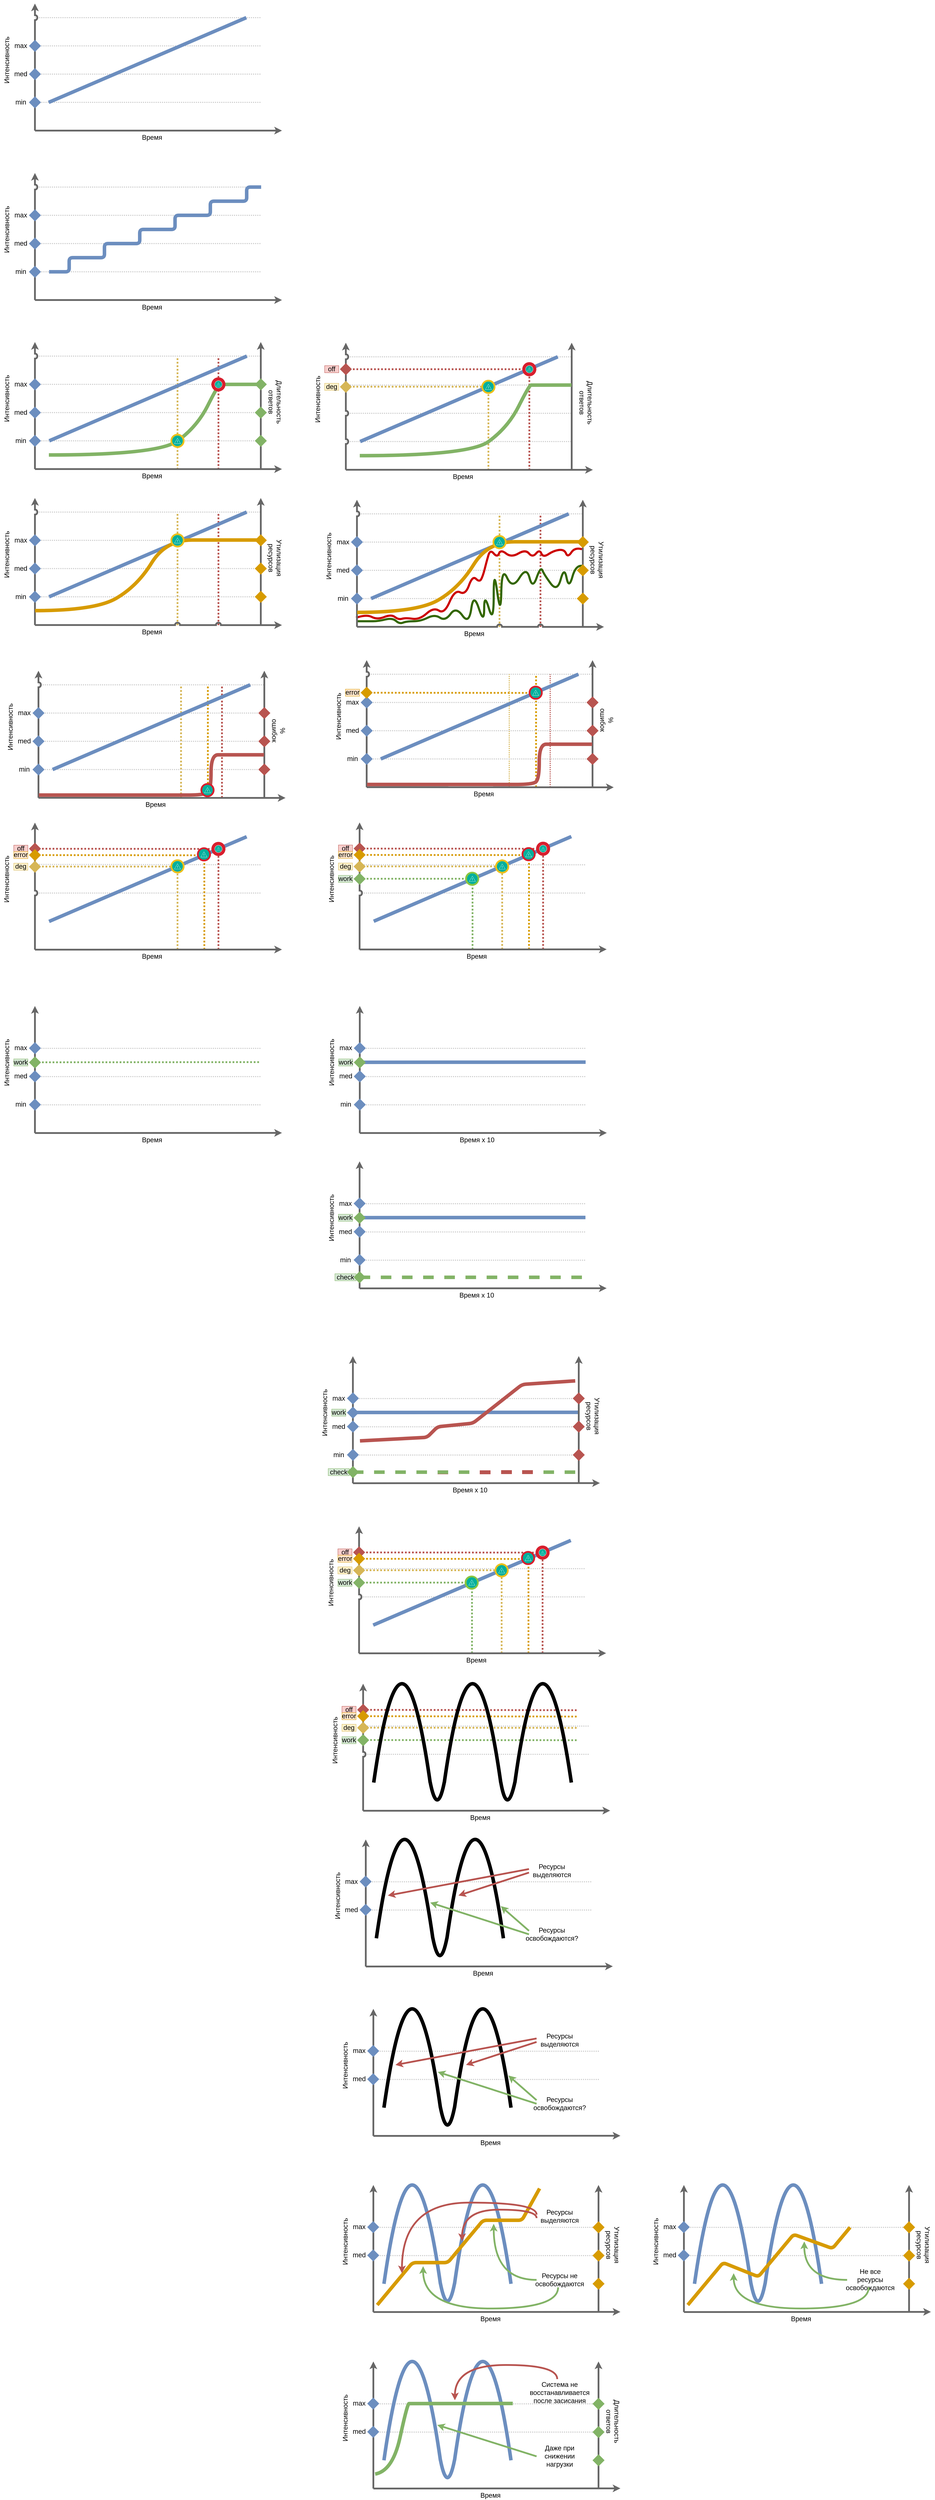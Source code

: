 <mxfile version="8.8.0" type="device" userAgent="Mozilla/5.0 (X11; Linux x86_64) AppleWebKit/537.36 (KHTML, like Gecko) draw.io/8.8.0 Chrome/61.0.316.100 Electron/2.0.2 Safari/537.36" editor="www.draw.io"><diagram id="HY2A4Ayvg3R0LJXOq5qt" name="Page-1"><mxGraphModel dx="2377" dy="1287" grid="1" gridSize="10" guides="1" tooltips="1" connect="1" arrows="1" fold="1" page="1" pageScale="1" pageWidth="827" pageHeight="1169" background="#ffffff" math="0" shadow="0"><root><mxCell id="0"/><mxCell id="1" parent="0"/><mxCell id="kqXihZNPJGuwkAAfgxmF-218" value="" style="endArrow=none;dashed=1;html=1;dashPattern=1 1;strokeColor=#CCCCCC;strokeWidth=3;fillColor=#97D077;" parent="1" edge="1"><mxGeometry width="50" height="50" relative="1" as="geometry"><mxPoint x="120" y="2640" as="sourcePoint"/><mxPoint x="760" y="2640" as="targetPoint"/></mxGeometry></mxCell><mxCell id="kqXihZNPJGuwkAAfgxmF-222" value="" style="endArrow=none;dashed=1;html=1;dashPattern=1 1;strokeColor=#CCCCCC;strokeWidth=3;fillColor=#97D077;" parent="1" edge="1"><mxGeometry width="50" height="50" relative="1" as="geometry"><mxPoint x="120" y="2558.857" as="sourcePoint"/><mxPoint x="761.143" y="2560" as="targetPoint"/></mxGeometry></mxCell><mxCell id="kqXihZNPJGuwkAAfgxmF-206" value="" style="group" parent="1" vertex="1" connectable="0"><mxGeometry x="21" y="2440.429" width="799" height="390" as="geometry"/></mxCell><mxCell id="kqXihZNPJGuwkAAfgxmF-16" value="" style="endArrow=none;dashed=1;html=1;dashPattern=1 1;strokeWidth=5;fillColor=#f8cecc;strokeColor=#b85450;" parent="kqXihZNPJGuwkAAfgxmF-206" target="4Kf1Op2v4pAlOOyl17Ff-107" edge="1"><mxGeometry width="50" height="50" relative="1" as="geometry"><mxPoint x="99" y="74.071" as="sourcePoint"/><mxPoint x="659" y="74.071" as="targetPoint"/></mxGeometry></mxCell><mxCell id="kqXihZNPJGuwkAAfgxmF-17" value="" style="endArrow=none;dashed=1;html=1;dashPattern=1 1;strokeWidth=5;fillColor=#fff2cc;strokeColor=#d6b656;" parent="kqXihZNPJGuwkAAfgxmF-206" edge="1"><mxGeometry width="50" height="50" relative="1" as="geometry"><mxPoint x="99" y="124.571" as="sourcePoint"/><mxPoint x="519" y="124.571" as="targetPoint"/></mxGeometry></mxCell><mxCell id="kqXihZNPJGuwkAAfgxmF-11" value="" style="endArrow=none;dashed=1;html=1;fillColor=#f8cecc;strokeColor=#b85450;strokeWidth=5;dashPattern=1 1;" parent="kqXihZNPJGuwkAAfgxmF-206" target="4Kf1Op2v4pAlOOyl17Ff-107" edge="1"><mxGeometry width="50" height="50" relative="1" as="geometry"><mxPoint x="619" y="359.571" as="sourcePoint"/><mxPoint x="619" y="39.571" as="targetPoint"/></mxGeometry></mxCell><mxCell id="kqXihZNPJGuwkAAfgxmF-10" value="" style="endArrow=none;dashed=1;html=1;fillColor=#ffe6cc;strokeColor=#d79b00;strokeWidth=5;dashPattern=1 1;" parent="kqXihZNPJGuwkAAfgxmF-206" edge="1"><mxGeometry width="50" height="50" relative="1" as="geometry"><mxPoint x="579" y="359.571" as="sourcePoint"/><mxPoint x="579" y="69.571" as="targetPoint"/></mxGeometry></mxCell><mxCell id="kqXihZNPJGuwkAAfgxmF-12" value="" style="endArrow=none;dashed=1;html=1;dashPattern=1 1;strokeWidth=5;fillColor=#fff2cc;strokeColor=#d6b656;" parent="kqXihZNPJGuwkAAfgxmF-206" edge="1"><mxGeometry width="50" height="50" relative="1" as="geometry"><mxPoint x="503" y="359.571" as="sourcePoint"/><mxPoint x="503" y="99.571" as="targetPoint"/></mxGeometry></mxCell><mxCell id="4Kf1Op2v4pAlOOyl17Ff-73" value="" style="endArrow=classic;html=1;strokeWidth=5;jumpStyle=arc;fillColor=#f5f5f5;strokeColor=#666666;" parent="kqXihZNPJGuwkAAfgxmF-206" edge="1"><mxGeometry width="50" height="50" relative="1" as="geometry"><mxPoint x="99" y="360" as="sourcePoint"/><mxPoint x="799" y="359.571" as="targetPoint"/></mxGeometry></mxCell><mxCell id="4Kf1Op2v4pAlOOyl17Ff-74" value="" style="endArrow=classic;html=1;strokeWidth=5;jumpStyle=arc;fillColor=#f5f5f5;strokeColor=#666666;" parent="kqXihZNPJGuwkAAfgxmF-206" edge="1"><mxGeometry width="50" height="50" relative="1" as="geometry"><mxPoint x="99" y="360" as="sourcePoint"/><mxPoint x="99" as="targetPoint"/></mxGeometry></mxCell><mxCell id="4Kf1Op2v4pAlOOyl17Ff-79" value="" style="endArrow=none;html=1;strokeWidth=10;targetPerimeterSpacing=0;comic=0;shadow=0;jumpStyle=none;orthogonalLoop=1;fillColor=#dae8fc;strokeColor=#6c8ebf;rounded=1;" parent="kqXihZNPJGuwkAAfgxmF-206" edge="1"><mxGeometry width="50" height="50" relative="1" as="geometry"><mxPoint x="139" y="280" as="sourcePoint"/><mxPoint x="699" y="40" as="targetPoint"/></mxGeometry></mxCell><mxCell id="4Kf1Op2v4pAlOOyl17Ff-86" value="Время" style="text;html=1;strokeColor=none;fillColor=none;align=center;verticalAlign=middle;whiteSpace=wrap;rounded=0;fontSize=19;" parent="kqXihZNPJGuwkAAfgxmF-206" vertex="1"><mxGeometry x="411" y="370" width="40" height="20" as="geometry"/></mxCell><mxCell id="4Kf1Op2v4pAlOOyl17Ff-87" value="Интенсивность" style="text;html=1;strokeColor=none;fillColor=none;align=center;verticalAlign=middle;whiteSpace=wrap;rounded=0;fontSize=19;rotation=-90;" parent="kqXihZNPJGuwkAAfgxmF-206" vertex="1"><mxGeometry y="150" width="40" height="20" as="geometry"/></mxCell><mxCell id="4Kf1Op2v4pAlOOyl17Ff-95" value="" style="group" parent="kqXihZNPJGuwkAAfgxmF-206" vertex="1" connectable="0"><mxGeometry x="483" y="103.948" width="40" height="40" as="geometry"/></mxCell><mxCell id="4Kf1Op2v4pAlOOyl17Ff-90" value="" style="aspect=fixed;perimeter=ellipsePerimeter;html=1;align=center;shadow=0;dashed=0;image;image=img/lib/ibm/applications/visualization.svg;fontSize=19;" parent="4Kf1Op2v4pAlOOyl17Ff-95" vertex="1"><mxGeometry width="40" height="40" as="geometry"/></mxCell><mxCell id="4Kf1Op2v4pAlOOyl17Ff-91" value="" style="aspect=fixed;perimeter=ellipsePerimeter;html=1;align=center;shadow=0;dashed=0;image;image=img/lib/ibm/management/alert_notification.svg;fontSize=19;" parent="4Kf1Op2v4pAlOOyl17Ff-95" vertex="1"><mxGeometry x="5" y="5" width="30" height="30" as="geometry"/></mxCell><mxCell id="4Kf1Op2v4pAlOOyl17Ff-103" value="" style="group" parent="kqXihZNPJGuwkAAfgxmF-206" vertex="1" connectable="0"><mxGeometry x="558" y="69.971" width="40" height="40" as="geometry"/></mxCell><mxCell id="4Kf1Op2v4pAlOOyl17Ff-96" value="" style="group" parent="4Kf1Op2v4pAlOOyl17Ff-103" vertex="1" connectable="0"><mxGeometry width="40" height="40" as="geometry"/></mxCell><mxCell id="4Kf1Op2v4pAlOOyl17Ff-88" value="" style="aspect=fixed;perimeter=ellipsePerimeter;html=1;align=center;shadow=0;dashed=0;image;image=img/lib/ibm/security/physical_security.svg;fontSize=19;" parent="4Kf1Op2v4pAlOOyl17Ff-96" vertex="1"><mxGeometry width="40" height="40" as="geometry"/></mxCell><mxCell id="4Kf1Op2v4pAlOOyl17Ff-89" value="" style="aspect=fixed;perimeter=ellipsePerimeter;html=1;align=center;shadow=0;dashed=0;image;image=img/lib/ibm/management/alert_notification.svg;fontSize=19;" parent="4Kf1Op2v4pAlOOyl17Ff-96" vertex="1"><mxGeometry x="5" y="5" width="30" height="30" as="geometry"/></mxCell><mxCell id="4Kf1Op2v4pAlOOyl17Ff-106" value="" style="aspect=fixed;perimeter=ellipsePerimeter;html=1;align=center;shadow=0;dashed=0;image;image=img/lib/ibm/security/physical_security.svg;fontSize=19;" parent="kqXihZNPJGuwkAAfgxmF-206" vertex="1"><mxGeometry x="599" y="54.571" width="40" height="40" as="geometry"/></mxCell><mxCell id="4Kf1Op2v4pAlOOyl17Ff-107" value="" style="aspect=fixed;perimeter=ellipsePerimeter;html=1;align=center;shadow=0;dashed=0;image;image=img/lib/ibm/management/alert_notification.svg;fontSize=19;" parent="kqXihZNPJGuwkAAfgxmF-206" vertex="1"><mxGeometry x="609" y="64.571" width="20" height="20" as="geometry"/></mxCell><mxCell id="4Kf1Op2v4pAlOOyl17Ff-80" value="" style="endArrow=none;html=1;shadow=0;strokeWidth=10;startArrow=diamond;startFill=1;startSize=10;fillColor=#fff2cc;strokeColor=#d6b656;" parent="kqXihZNPJGuwkAAfgxmF-206" edge="1"><mxGeometry width="50" height="50" relative="1" as="geometry"><mxPoint x="82" y="125" as="sourcePoint"/><mxPoint x="102" y="125" as="targetPoint"/></mxGeometry></mxCell><mxCell id="4Kf1Op2v4pAlOOyl17Ff-83" value="deg" style="text;html=1;strokeColor=#d6b656;fillColor=#fff2cc;align=center;verticalAlign=middle;whiteSpace=wrap;rounded=0;fontSize=19;" parent="kqXihZNPJGuwkAAfgxmF-206" vertex="1"><mxGeometry x="39" y="115" width="40" height="20" as="geometry"/></mxCell><mxCell id="4Kf1Op2v4pAlOOyl17Ff-82" value="" style="endArrow=none;html=1;shadow=0;strokeWidth=10;startArrow=diamond;startFill=1;startSize=10;fillColor=#f8cecc;strokeColor=#b85450;endSize=0;" parent="kqXihZNPJGuwkAAfgxmF-206" edge="1"><mxGeometry width="50" height="50" relative="1" as="geometry"><mxPoint x="82" y="74" as="sourcePoint"/><mxPoint x="102" y="74" as="targetPoint"/></mxGeometry></mxCell><mxCell id="4Kf1Op2v4pAlOOyl17Ff-85" value="off" style="text;html=1;strokeColor=#b85450;fillColor=#f8cecc;align=center;verticalAlign=middle;whiteSpace=wrap;rounded=0;fontSize=19;" parent="kqXihZNPJGuwkAAfgxmF-206" vertex="1"><mxGeometry x="39" y="64" width="40" height="20" as="geometry"/></mxCell><mxCell id="kqXihZNPJGuwkAAfgxmF-131" value="" style="group" parent="kqXihZNPJGuwkAAfgxmF-206" vertex="1" connectable="0"><mxGeometry x="39" y="82" width="520" height="20" as="geometry"/></mxCell><mxCell id="4Kf1Op2v4pAlOOyl17Ff-81" value="" style="endArrow=none;html=1;shadow=0;strokeWidth=10;startArrow=diamond;startFill=1;startSize=10;fillColor=#ffe6cc;strokeColor=#d79b00;endSize=0;" parent="kqXihZNPJGuwkAAfgxmF-131" edge="1"><mxGeometry width="50" height="50" relative="1" as="geometry"><mxPoint x="43" y="10" as="sourcePoint"/><mxPoint x="63" y="10" as="targetPoint"/></mxGeometry></mxCell><mxCell id="4Kf1Op2v4pAlOOyl17Ff-84" value="error" style="text;html=1;strokeColor=#d79b00;fillColor=#ffe6cc;align=center;verticalAlign=middle;whiteSpace=wrap;rounded=0;fontSize=19;" parent="kqXihZNPJGuwkAAfgxmF-131" vertex="1"><mxGeometry width="40" height="20" as="geometry"/></mxCell><mxCell id="kqXihZNPJGuwkAAfgxmF-14" value="" style="endArrow=none;dashed=1;html=1;dashPattern=1 1;strokeWidth=5;fillColor=#ffe6cc;strokeColor=#d79b00;" parent="kqXihZNPJGuwkAAfgxmF-131" edge="1"><mxGeometry width="50" height="50" relative="1" as="geometry"><mxPoint x="60" y="10.071" as="sourcePoint"/><mxPoint x="520" y="10.571" as="targetPoint"/></mxGeometry></mxCell><mxCell id="kqXihZNPJGuwkAAfgxmF-207" value="" style="group" parent="1" vertex="1" connectable="0"><mxGeometry x="961.029" y="1980.09" width="799" height="390" as="geometry"/></mxCell><mxCell id="4Kf1Op2v4pAlOOyl17Ff-48" value="" style="endArrow=none;dashed=1;html=1;strokeWidth=3;dashPattern=1 1;fillColor=#f5f5f5;strokeColor=#CCCCCC;" parent="kqXihZNPJGuwkAAfgxmF-207" edge="1"><mxGeometry width="50" height="50" relative="1" as="geometry"><mxPoint x="99" y="40" as="sourcePoint"/><mxPoint x="739" y="40" as="targetPoint"/></mxGeometry></mxCell><mxCell id="kqXihZNPJGuwkAAfgxmF-5" value="" style="endArrow=none;dashed=1;html=1;dashPattern=1 1;strokeWidth=3;fillColor=#fff2cc;strokeColor=#d6b656;" parent="kqXihZNPJGuwkAAfgxmF-207" edge="1"><mxGeometry width="50" height="50" relative="1" as="geometry"><mxPoint x="503" y="359.91" as="sourcePoint"/><mxPoint x="503" y="39.91" as="targetPoint"/></mxGeometry></mxCell><mxCell id="kqXihZNPJGuwkAAfgxmF-7" value="" style="endArrow=none;dashed=1;html=1;fillColor=#ffe6cc;strokeColor=#d79b00;strokeWidth=5;dashPattern=1 1;" parent="kqXihZNPJGuwkAAfgxmF-207" edge="1"><mxGeometry width="50" height="50" relative="1" as="geometry"><mxPoint x="579" y="359.91" as="sourcePoint"/><mxPoint x="579" y="39.91" as="targetPoint"/></mxGeometry></mxCell><mxCell id="kqXihZNPJGuwkAAfgxmF-6" value="" style="endArrow=none;dashed=1;html=1;fillColor=#f8cecc;strokeColor=#b85450;strokeWidth=3;dashPattern=1 1;" parent="kqXihZNPJGuwkAAfgxmF-207" edge="1"><mxGeometry width="50" height="50" relative="1" as="geometry"><mxPoint x="619" y="359.91" as="sourcePoint"/><mxPoint x="619" y="39.91" as="targetPoint"/></mxGeometry></mxCell><mxCell id="4Kf1Op2v4pAlOOyl17Ff-43" value="" style="endArrow=classic;html=1;strokeWidth=5;jumpStyle=none;fillColor=#f5f5f5;strokeColor=#666666;" parent="kqXihZNPJGuwkAAfgxmF-207" edge="1"><mxGeometry width="50" height="50" relative="1" as="geometry"><mxPoint x="99" y="360" as="sourcePoint"/><mxPoint x="799" y="360.41" as="targetPoint"/></mxGeometry></mxCell><mxCell id="4Kf1Op2v4pAlOOyl17Ff-44" value="" style="endArrow=classic;html=1;strokeWidth=5;jumpStyle=arc;fillColor=#f5f5f5;strokeColor=#666666;" parent="kqXihZNPJGuwkAAfgxmF-207" edge="1"><mxGeometry width="50" height="50" relative="1" as="geometry"><mxPoint x="99" y="360" as="sourcePoint"/><mxPoint x="99" as="targetPoint"/></mxGeometry></mxCell><mxCell id="4Kf1Op2v4pAlOOyl17Ff-45" value="" style="endArrow=none;dashed=1;html=1;strokeWidth=3;dashPattern=1 1;fillColor=#f5f5f5;strokeColor=#CCCCCC;startArrow=none;startFill=0;startSize=8;" parent="kqXihZNPJGuwkAAfgxmF-207" edge="1"><mxGeometry width="50" height="50" relative="1" as="geometry"><mxPoint x="99" y="280" as="sourcePoint"/><mxPoint x="739" y="280" as="targetPoint"/></mxGeometry></mxCell><mxCell id="4Kf1Op2v4pAlOOyl17Ff-46" value="" style="endArrow=none;dashed=1;html=1;strokeWidth=3;dashPattern=1 1;fillColor=#f5f5f5;strokeColor=#CCCCCC;" parent="kqXihZNPJGuwkAAfgxmF-207" edge="1"><mxGeometry width="50" height="50" relative="1" as="geometry"><mxPoint x="99" y="200" as="sourcePoint"/><mxPoint x="739" y="200" as="targetPoint"/></mxGeometry></mxCell><mxCell id="4Kf1Op2v4pAlOOyl17Ff-47" value="" style="endArrow=none;dashed=1;html=1;strokeWidth=3;dashPattern=1 1;fillColor=#f5f5f5;strokeColor=#CCCCCC;" parent="kqXihZNPJGuwkAAfgxmF-207" edge="1"><mxGeometry width="50" height="50" relative="1" as="geometry"><mxPoint x="99" y="120" as="sourcePoint"/><mxPoint x="739" y="120" as="targetPoint"/></mxGeometry></mxCell><mxCell id="4Kf1Op2v4pAlOOyl17Ff-49" value="" style="endArrow=none;html=1;strokeWidth=10;targetPerimeterSpacing=0;comic=0;shadow=0;jumpStyle=none;orthogonalLoop=1;fillColor=#dae8fc;strokeColor=#6c8ebf;rounded=1;" parent="kqXihZNPJGuwkAAfgxmF-207" edge="1"><mxGeometry width="50" height="50" relative="1" as="geometry"><mxPoint x="139" y="280" as="sourcePoint"/><mxPoint x="699" y="40" as="targetPoint"/></mxGeometry></mxCell><mxCell id="4Kf1Op2v4pAlOOyl17Ff-50" value="" style="endArrow=none;html=1;shadow=0;strokeWidth=10;startArrow=diamond;startFill=1;startSize=10;fillColor=#dae8fc;strokeColor=#6c8ebf;" parent="kqXihZNPJGuwkAAfgxmF-207" edge="1"><mxGeometry width="50" height="50" relative="1" as="geometry"><mxPoint x="82" y="280" as="sourcePoint"/><mxPoint x="102" y="280" as="targetPoint"/></mxGeometry></mxCell><mxCell id="4Kf1Op2v4pAlOOyl17Ff-51" value="" style="endArrow=none;html=1;shadow=0;strokeWidth=10;startArrow=diamond;startFill=1;startSize=10;fillColor=#dae8fc;strokeColor=#6c8ebf;endSize=0;" parent="kqXihZNPJGuwkAAfgxmF-207" edge="1"><mxGeometry width="50" height="50" relative="1" as="geometry"><mxPoint x="82" y="200" as="sourcePoint"/><mxPoint x="102" y="200" as="targetPoint"/></mxGeometry></mxCell><mxCell id="4Kf1Op2v4pAlOOyl17Ff-52" value="" style="endArrow=none;html=1;shadow=0;strokeWidth=10;startArrow=diamond;startFill=1;startSize=10;fillColor=#dae8fc;strokeColor=#6c8ebf;endSize=0;" parent="kqXihZNPJGuwkAAfgxmF-207" edge="1"><mxGeometry width="50" height="50" relative="1" as="geometry"><mxPoint x="82" y="120" as="sourcePoint"/><mxPoint x="102" y="120" as="targetPoint"/></mxGeometry></mxCell><mxCell id="4Kf1Op2v4pAlOOyl17Ff-53" value="min" style="text;html=1;strokeColor=none;fillColor=none;align=center;verticalAlign=middle;whiteSpace=wrap;rounded=0;fontSize=19;" parent="kqXihZNPJGuwkAAfgxmF-207" vertex="1"><mxGeometry x="39" y="270" width="40" height="20" as="geometry"/></mxCell><mxCell id="4Kf1Op2v4pAlOOyl17Ff-54" value="med" style="text;html=1;strokeColor=none;fillColor=none;align=center;verticalAlign=middle;whiteSpace=wrap;rounded=0;fontSize=19;" parent="kqXihZNPJGuwkAAfgxmF-207" vertex="1"><mxGeometry x="39" y="190" width="40" height="20" as="geometry"/></mxCell><mxCell id="4Kf1Op2v4pAlOOyl17Ff-55" value="max" style="text;html=1;strokeColor=none;fillColor=none;align=center;verticalAlign=middle;whiteSpace=wrap;rounded=0;fontSize=19;" parent="kqXihZNPJGuwkAAfgxmF-207" vertex="1"><mxGeometry x="39" y="110" width="40" height="20" as="geometry"/></mxCell><mxCell id="4Kf1Op2v4pAlOOyl17Ff-56" value="Время" style="text;html=1;strokeColor=none;fillColor=none;align=center;verticalAlign=middle;whiteSpace=wrap;rounded=0;fontSize=19;" parent="kqXihZNPJGuwkAAfgxmF-207" vertex="1"><mxGeometry x="411" y="370" width="40" height="20" as="geometry"/></mxCell><mxCell id="4Kf1Op2v4pAlOOyl17Ff-57" value="Интенсивность" style="text;html=1;strokeColor=none;fillColor=none;align=center;verticalAlign=middle;whiteSpace=wrap;rounded=0;fontSize=19;rotation=-90;" parent="kqXihZNPJGuwkAAfgxmF-207" vertex="1"><mxGeometry y="149" width="40" height="20" as="geometry"/></mxCell><mxCell id="4Kf1Op2v4pAlOOyl17Ff-58" value="" style="endArrow=classic;html=1;strokeWidth=5;jumpStyle=none;fillColor=#f5f5f5;strokeColor=#666666;" parent="kqXihZNPJGuwkAAfgxmF-207" edge="1"><mxGeometry width="50" height="50" relative="1" as="geometry"><mxPoint x="739" y="360" as="sourcePoint"/><mxPoint x="739" as="targetPoint"/></mxGeometry></mxCell><mxCell id="4Kf1Op2v4pAlOOyl17Ff-59" value="" style="endArrow=none;html=1;shadow=0;strokeWidth=10;startArrow=diamond;startFill=1;startSize=10;fillColor=#f8cecc;strokeColor=#b85450;endSize=0;" parent="kqXihZNPJGuwkAAfgxmF-207" edge="1"><mxGeometry width="50" height="50" relative="1" as="geometry"><mxPoint x="722" y="120" as="sourcePoint"/><mxPoint x="741" y="120" as="targetPoint"/></mxGeometry></mxCell><mxCell id="4Kf1Op2v4pAlOOyl17Ff-60" value="" style="endArrow=none;html=1;shadow=0;strokeWidth=10;startArrow=diamond;startFill=1;startSize=10;fillColor=#f8cecc;strokeColor=#b85450;endSize=0;" parent="kqXihZNPJGuwkAAfgxmF-207" edge="1"><mxGeometry width="50" height="50" relative="1" as="geometry"><mxPoint x="722" y="200" as="sourcePoint"/><mxPoint x="741" y="200" as="targetPoint"/></mxGeometry></mxCell><mxCell id="4Kf1Op2v4pAlOOyl17Ff-61" value="" style="endArrow=none;html=1;shadow=0;strokeWidth=10;startArrow=diamond;startFill=1;startSize=10;fillColor=#f8cecc;strokeColor=#b85450;endSize=0;" parent="kqXihZNPJGuwkAAfgxmF-207" edge="1"><mxGeometry width="50" height="50" relative="1" as="geometry"><mxPoint x="722" y="280" as="sourcePoint"/><mxPoint x="741" y="280" as="targetPoint"/></mxGeometry></mxCell><mxCell id="4Kf1Op2v4pAlOOyl17Ff-62" value="% ошибок&lt;br&gt;" style="text;html=1;strokeColor=none;fillColor=none;align=center;verticalAlign=middle;whiteSpace=wrap;rounded=0;fontSize=19;rotation=90;" parent="kqXihZNPJGuwkAAfgxmF-207" vertex="1"><mxGeometry x="759" y="160" width="40" height="20" as="geometry"/></mxCell><mxCell id="4Kf1Op2v4pAlOOyl17Ff-63" value="" style="curved=1;endArrow=none;html=1;shadow=0;strokeWidth=10;fontSize=19;fillColor=#f8cecc;strokeColor=#b85450;endFill=0;" parent="kqXihZNPJGuwkAAfgxmF-207" edge="1"><mxGeometry width="50" height="50" relative="1" as="geometry"><mxPoint x="100" y="352.31" as="sourcePoint"/><mxPoint x="738" y="238.31" as="targetPoint"/><Array as="points"><mxPoint x="478" y="352.31"/><mxPoint x="568" y="352.31"/><mxPoint x="588" y="338.31"/><mxPoint x="588" y="238.31"/><mxPoint x="628" y="238.31"/></Array></mxGeometry></mxCell><mxCell id="4Kf1Op2v4pAlOOyl17Ff-97" value="" style="group" parent="kqXihZNPJGuwkAAfgxmF-207" vertex="1" connectable="0"><mxGeometry x="558" y="72.31" width="40" height="40" as="geometry"/></mxCell><mxCell id="4Kf1Op2v4pAlOOyl17Ff-65" value="" style="aspect=fixed;perimeter=ellipsePerimeter;html=1;align=center;shadow=0;dashed=0;image;image=img/lib/ibm/security/physical_security.svg;fontSize=19;" parent="4Kf1Op2v4pAlOOyl17Ff-97" vertex="1"><mxGeometry width="40" height="40" as="geometry"/></mxCell><mxCell id="4Kf1Op2v4pAlOOyl17Ff-66" value="" style="aspect=fixed;perimeter=ellipsePerimeter;html=1;align=center;shadow=0;dashed=0;image;image=img/lib/ibm/management/alert_notification.svg;fontSize=19;" parent="4Kf1Op2v4pAlOOyl17Ff-97" vertex="1"><mxGeometry x="5" y="5" width="30" height="30" as="geometry"/></mxCell><mxCell id="kqXihZNPJGuwkAAfgxmF-132" value="" style="group" parent="kqXihZNPJGuwkAAfgxmF-207" vertex="1" connectable="0"><mxGeometry x="38.875" y="82.338" width="520" height="20" as="geometry"/></mxCell><mxCell id="kqXihZNPJGuwkAAfgxmF-133" value="" style="endArrow=none;html=1;shadow=0;strokeWidth=10;startArrow=diamond;startFill=1;startSize=10;fillColor=#ffe6cc;strokeColor=#d79b00;endSize=0;" parent="kqXihZNPJGuwkAAfgxmF-132" edge="1"><mxGeometry width="50" height="50" relative="1" as="geometry"><mxPoint x="43" y="10" as="sourcePoint"/><mxPoint x="63" y="10" as="targetPoint"/></mxGeometry></mxCell><mxCell id="kqXihZNPJGuwkAAfgxmF-134" value="error" style="text;html=1;strokeColor=#d79b00;fillColor=#ffe6cc;align=center;verticalAlign=middle;whiteSpace=wrap;rounded=0;fontSize=19;" parent="kqXihZNPJGuwkAAfgxmF-132" vertex="1"><mxGeometry width="40" height="20" as="geometry"/></mxCell><mxCell id="kqXihZNPJGuwkAAfgxmF-135" value="" style="endArrow=none;dashed=1;html=1;dashPattern=1 1;strokeWidth=5;fillColor=#ffe6cc;strokeColor=#d79b00;" parent="kqXihZNPJGuwkAAfgxmF-132" edge="1"><mxGeometry width="50" height="50" relative="1" as="geometry"><mxPoint x="60" y="10.071" as="sourcePoint"/><mxPoint x="520" y="10.571" as="targetPoint"/></mxGeometry></mxCell><mxCell id="kqXihZNPJGuwkAAfgxmF-210" value="" style="group" parent="1" vertex="1" connectable="0"><mxGeometry x="21" y="1520.757" width="799" height="390" as="geometry"/></mxCell><mxCell id="kqXihZNPJGuwkAAfgxmF-71" value="" style="group" parent="kqXihZNPJGuwkAAfgxmF-210" vertex="1" connectable="0"><mxGeometry width="799" height="390" as="geometry"/></mxCell><mxCell id="4Kf1Op2v4pAlOOyl17Ff-27" value="" style="endArrow=none;dashed=1;html=1;strokeWidth=3;dashPattern=1 1;fillColor=#f5f5f5;strokeColor=#CCCCCC;" parent="kqXihZNPJGuwkAAfgxmF-71" edge="1"><mxGeometry width="50" height="50" relative="1" as="geometry"><mxPoint x="99" y="40" as="sourcePoint"/><mxPoint x="739" y="40" as="targetPoint"/></mxGeometry></mxCell><mxCell id="kqXihZNPJGuwkAAfgxmF-4" value="" style="endArrow=none;dashed=1;html=1;dashPattern=1 1;strokeWidth=5;fillColor=#f8cecc;strokeColor=#b85450;" parent="kqXihZNPJGuwkAAfgxmF-71" edge="1"><mxGeometry width="50" height="50" relative="1" as="geometry"><mxPoint x="619" y="360.243" as="sourcePoint"/><mxPoint x="619" y="40.243" as="targetPoint"/></mxGeometry></mxCell><mxCell id="kqXihZNPJGuwkAAfgxmF-3" value="" style="endArrow=none;dashed=1;html=1;strokeWidth=5;dashPattern=1 1;fillColor=#fff2cc;strokeColor=#d6b656;" parent="kqXihZNPJGuwkAAfgxmF-71" edge="1"><mxGeometry width="50" height="50" relative="1" as="geometry"><mxPoint x="503" y="360.243" as="sourcePoint"/><mxPoint x="503" y="40.243" as="targetPoint"/></mxGeometry></mxCell><mxCell id="4Kf1Op2v4pAlOOyl17Ff-64" value="" style="endArrow=none;dashed=1;html=1;strokeWidth=3;dashPattern=1 1;fillColor=#f5f5f5;strokeColor=#CCCCCC;entryX=0;entryY=0.5;entryDx=0;entryDy=0;" parent="kqXihZNPJGuwkAAfgxmF-71" target="4Kf1Op2v4pAlOOyl17Ff-67" edge="1"><mxGeometry width="50" height="50" relative="1" as="geometry"><mxPoint x="99" y="120" as="sourcePoint"/><mxPoint x="484.501" y="124.965" as="targetPoint"/></mxGeometry></mxCell><mxCell id="4Kf1Op2v4pAlOOyl17Ff-22" value="" style="endArrow=classic;html=1;strokeWidth=5;jumpStyle=arc;fillColor=#f5f5f5;strokeColor=#666666;" parent="kqXihZNPJGuwkAAfgxmF-71" edge="1"><mxGeometry width="50" height="50" relative="1" as="geometry"><mxPoint x="99" y="360.0" as="sourcePoint"/><mxPoint x="799" y="360.243" as="targetPoint"/></mxGeometry></mxCell><mxCell id="4Kf1Op2v4pAlOOyl17Ff-23" value="" style="endArrow=classic;html=1;strokeWidth=5;jumpStyle=arc;fillColor=#f5f5f5;strokeColor=#666666;" parent="kqXihZNPJGuwkAAfgxmF-71" edge="1"><mxGeometry width="50" height="50" relative="1" as="geometry"><mxPoint x="99" y="360.0" as="sourcePoint"/><mxPoint x="99" as="targetPoint"/></mxGeometry></mxCell><mxCell id="4Kf1Op2v4pAlOOyl17Ff-24" value="" style="endArrow=none;dashed=1;html=1;strokeWidth=3;dashPattern=1 1;fillColor=#f5f5f5;strokeColor=#CCCCCC;startArrow=none;startFill=0;startSize=8;" parent="kqXihZNPJGuwkAAfgxmF-71" edge="1"><mxGeometry width="50" height="50" relative="1" as="geometry"><mxPoint x="99" y="280" as="sourcePoint"/><mxPoint x="739" y="280" as="targetPoint"/></mxGeometry></mxCell><mxCell id="4Kf1Op2v4pAlOOyl17Ff-25" value="" style="endArrow=none;dashed=1;html=1;strokeWidth=3;dashPattern=1 1;fillColor=#f5f5f5;strokeColor=#CCCCCC;" parent="kqXihZNPJGuwkAAfgxmF-71" edge="1"><mxGeometry width="50" height="50" relative="1" as="geometry"><mxPoint x="99" y="200" as="sourcePoint"/><mxPoint x="739" y="200" as="targetPoint"/></mxGeometry></mxCell><mxCell id="4Kf1Op2v4pAlOOyl17Ff-26" value="" style="endArrow=none;dashed=1;html=1;strokeWidth=5;dashPattern=1 1;fillColor=#f5f5f5;strokeColor=#666666;" parent="kqXihZNPJGuwkAAfgxmF-71" source="4Kf1Op2v4pAlOOyl17Ff-68" edge="1"><mxGeometry width="50" height="50" relative="1" as="geometry"><mxPoint x="514.497" y="124.843" as="sourcePoint"/><mxPoint x="738" y="120" as="targetPoint"/></mxGeometry></mxCell><mxCell id="4Kf1Op2v4pAlOOyl17Ff-28" value="" style="endArrow=none;html=1;strokeWidth=10;targetPerimeterSpacing=0;comic=0;shadow=0;jumpStyle=none;orthogonalLoop=1;fillColor=#dae8fc;strokeColor=#6c8ebf;rounded=1;" parent="kqXihZNPJGuwkAAfgxmF-71" edge="1"><mxGeometry width="50" height="50" relative="1" as="geometry"><mxPoint x="139" y="280" as="sourcePoint"/><mxPoint x="699" y="40" as="targetPoint"/></mxGeometry></mxCell><mxCell id="4Kf1Op2v4pAlOOyl17Ff-29" value="" style="endArrow=none;html=1;shadow=0;strokeWidth=10;startArrow=diamond;startFill=1;startSize=10;fillColor=#dae8fc;strokeColor=#6c8ebf;" parent="kqXihZNPJGuwkAAfgxmF-71" edge="1"><mxGeometry width="50" height="50" relative="1" as="geometry"><mxPoint x="82" y="280" as="sourcePoint"/><mxPoint x="102" y="280" as="targetPoint"/></mxGeometry></mxCell><mxCell id="4Kf1Op2v4pAlOOyl17Ff-30" value="" style="endArrow=none;html=1;shadow=0;strokeWidth=10;startArrow=diamond;startFill=1;startSize=10;fillColor=#dae8fc;strokeColor=#6c8ebf;endSize=0;" parent="kqXihZNPJGuwkAAfgxmF-71" edge="1"><mxGeometry width="50" height="50" relative="1" as="geometry"><mxPoint x="82" y="200" as="sourcePoint"/><mxPoint x="102" y="200" as="targetPoint"/></mxGeometry></mxCell><mxCell id="4Kf1Op2v4pAlOOyl17Ff-31" value="" style="endArrow=none;html=1;shadow=0;strokeWidth=10;startArrow=diamond;startFill=1;startSize=10;fillColor=#dae8fc;strokeColor=#6c8ebf;endSize=0;" parent="kqXihZNPJGuwkAAfgxmF-71" edge="1"><mxGeometry width="50" height="50" relative="1" as="geometry"><mxPoint x="82" y="120" as="sourcePoint"/><mxPoint x="102" y="120" as="targetPoint"/></mxGeometry></mxCell><mxCell id="4Kf1Op2v4pAlOOyl17Ff-32" value="min" style="text;html=1;strokeColor=none;fillColor=none;align=center;verticalAlign=middle;whiteSpace=wrap;rounded=0;fontSize=19;" parent="kqXihZNPJGuwkAAfgxmF-71" vertex="1"><mxGeometry x="39" y="270" width="40" height="20" as="geometry"/></mxCell><mxCell id="4Kf1Op2v4pAlOOyl17Ff-33" value="med" style="text;html=1;strokeColor=none;fillColor=none;align=center;verticalAlign=middle;whiteSpace=wrap;rounded=0;fontSize=19;" parent="kqXihZNPJGuwkAAfgxmF-71" vertex="1"><mxGeometry x="39" y="190" width="40" height="20" as="geometry"/></mxCell><mxCell id="4Kf1Op2v4pAlOOyl17Ff-34" value="max" style="text;html=1;strokeColor=none;fillColor=none;align=center;verticalAlign=middle;whiteSpace=wrap;rounded=0;fontSize=19;" parent="kqXihZNPJGuwkAAfgxmF-71" vertex="1"><mxGeometry x="39" y="110" width="40" height="20" as="geometry"/></mxCell><mxCell id="4Kf1Op2v4pAlOOyl17Ff-35" value="Время" style="text;html=1;strokeColor=none;fillColor=none;align=center;verticalAlign=middle;whiteSpace=wrap;rounded=0;fontSize=19;" parent="kqXihZNPJGuwkAAfgxmF-71" vertex="1"><mxGeometry x="411" y="370" width="40" height="20" as="geometry"/></mxCell><mxCell id="4Kf1Op2v4pAlOOyl17Ff-36" value="Интенсивность" style="text;html=1;strokeColor=none;fillColor=none;align=center;verticalAlign=middle;whiteSpace=wrap;rounded=0;fontSize=19;rotation=-90;" parent="kqXihZNPJGuwkAAfgxmF-71" vertex="1"><mxGeometry y="150" width="40" height="20" as="geometry"/></mxCell><mxCell id="4Kf1Op2v4pAlOOyl17Ff-37" value="" style="endArrow=classic;html=1;strokeWidth=5;jumpStyle=none;fillColor=#f5f5f5;strokeColor=#666666;" parent="kqXihZNPJGuwkAAfgxmF-71" edge="1"><mxGeometry width="50" height="50" relative="1" as="geometry"><mxPoint x="739" y="360.0" as="sourcePoint"/><mxPoint x="739" as="targetPoint"/></mxGeometry></mxCell><mxCell id="4Kf1Op2v4pAlOOyl17Ff-38" value="" style="endArrow=none;html=1;shadow=0;strokeWidth=10;startArrow=diamond;startFill=1;startSize=10;fillColor=#ffe6cc;strokeColor=#d79b00;endSize=0;" parent="kqXihZNPJGuwkAAfgxmF-71" edge="1"><mxGeometry width="50" height="50" relative="1" as="geometry"><mxPoint x="722" y="120" as="sourcePoint"/><mxPoint x="741" y="120" as="targetPoint"/></mxGeometry></mxCell><mxCell id="4Kf1Op2v4pAlOOyl17Ff-39" value="" style="endArrow=none;html=1;shadow=0;strokeWidth=10;startArrow=diamond;startFill=1;startSize=10;fillColor=#ffe6cc;strokeColor=#d79b00;endSize=0;" parent="kqXihZNPJGuwkAAfgxmF-71" edge="1"><mxGeometry width="50" height="50" relative="1" as="geometry"><mxPoint x="722" y="200" as="sourcePoint"/><mxPoint x="741" y="200" as="targetPoint"/></mxGeometry></mxCell><mxCell id="4Kf1Op2v4pAlOOyl17Ff-40" value="" style="endArrow=none;html=1;shadow=0;strokeWidth=10;startArrow=diamond;startFill=1;startSize=10;fillColor=#ffe6cc;strokeColor=#d79b00;endSize=0;" parent="kqXihZNPJGuwkAAfgxmF-71" edge="1"><mxGeometry width="50" height="50" relative="1" as="geometry"><mxPoint x="722" y="280" as="sourcePoint"/><mxPoint x="741" y="280" as="targetPoint"/></mxGeometry></mxCell><mxCell id="4Kf1Op2v4pAlOOyl17Ff-41" value="Утилизация ресурсов&lt;br&gt;" style="text;html=1;strokeColor=none;fillColor=none;align=center;verticalAlign=middle;whiteSpace=wrap;rounded=0;fontSize=19;rotation=90;" parent="kqXihZNPJGuwkAAfgxmF-71" vertex="1"><mxGeometry x="759" y="160" width="40" height="20" as="geometry"/></mxCell><mxCell id="4Kf1Op2v4pAlOOyl17Ff-42" value="" style="curved=1;endArrow=none;html=1;shadow=0;strokeWidth=10;fontSize=19;fillColor=#ffe6cc;strokeColor=#d79b00;endFill=0;" parent="kqXihZNPJGuwkAAfgxmF-71" edge="1"><mxGeometry width="50" height="50" relative="1" as="geometry"><mxPoint x="99.5" y="319.143" as="sourcePoint"/><mxPoint x="729.5" y="119.143" as="targetPoint"/><Array as="points"><mxPoint x="269.5" y="319.143"/><mxPoint x="389.5" y="249.143"/><mxPoint x="469.5" y="119.143"/><mxPoint x="619.5" y="119.143"/></Array></mxGeometry></mxCell><mxCell id="4Kf1Op2v4pAlOOyl17Ff-98" value="" style="group" parent="kqXihZNPJGuwkAAfgxmF-71" vertex="1" connectable="0"><mxGeometry x="483" y="100.143" width="40" height="40" as="geometry"/></mxCell><mxCell id="4Kf1Op2v4pAlOOyl17Ff-67" value="" style="aspect=fixed;perimeter=ellipsePerimeter;html=1;align=center;shadow=0;dashed=0;image;image=img/lib/ibm/applications/visualization.svg;fontSize=19;" parent="4Kf1Op2v4pAlOOyl17Ff-98" vertex="1"><mxGeometry width="40" height="40" as="geometry"/></mxCell><mxCell id="4Kf1Op2v4pAlOOyl17Ff-68" value="" style="aspect=fixed;perimeter=ellipsePerimeter;html=1;align=center;shadow=0;dashed=0;image;image=img/lib/ibm/management/alert_notification.svg;fontSize=19;" parent="4Kf1Op2v4pAlOOyl17Ff-98" vertex="1"><mxGeometry x="5" y="5" width="30" height="30" as="geometry"/></mxCell><mxCell id="kqXihZNPJGuwkAAfgxmF-211" value="" style="group" parent="1" vertex="1" connectable="0"><mxGeometry x="902" y="1080.9" width="799" height="390" as="geometry"/></mxCell><mxCell id="kqXihZNPJGuwkAAfgxmF-29" value="" style="endArrow=none;dashed=1;html=1;strokeWidth=3;dashPattern=1 1;fillColor=#f5f5f5;strokeColor=#CCCCCC;" parent="kqXihZNPJGuwkAAfgxmF-211" edge="1"><mxGeometry width="50" height="50" relative="1" as="geometry"><mxPoint x="99" y="40" as="sourcePoint"/><mxPoint x="739" y="40" as="targetPoint"/></mxGeometry></mxCell><mxCell id="kqXihZNPJGuwkAAfgxmF-26" value="" style="endArrow=none;dashed=1;html=1;strokeWidth=3;dashPattern=1 1;fillColor=#f5f5f5;strokeColor=#CCCCCC;startArrow=none;startFill=0;startSize=8;" parent="kqXihZNPJGuwkAAfgxmF-211" edge="1"><mxGeometry width="50" height="50" relative="1" as="geometry"><mxPoint x="99" y="280" as="sourcePoint"/><mxPoint x="739" y="280" as="targetPoint"/></mxGeometry></mxCell><mxCell id="kqXihZNPJGuwkAAfgxmF-27" value="" style="endArrow=none;dashed=1;html=1;strokeWidth=3;dashPattern=1 1;fillColor=#f5f5f5;strokeColor=#CCCCCC;" parent="kqXihZNPJGuwkAAfgxmF-211" edge="1"><mxGeometry width="50" height="50" relative="1" as="geometry"><mxPoint x="99" y="200" as="sourcePoint"/><mxPoint x="739" y="200" as="targetPoint"/></mxGeometry></mxCell><mxCell id="kqXihZNPJGuwkAAfgxmF-65" value="" style="endArrow=none;dashed=1;html=1;dashPattern=1 1;strokeWidth=5;fillColor=#fff2cc;strokeColor=#d6b656;" parent="kqXihZNPJGuwkAAfgxmF-211" edge="1"><mxGeometry width="50" height="50" relative="1" as="geometry"><mxPoint x="99" y="124.6" as="sourcePoint"/><mxPoint x="519" y="124.6" as="targetPoint"/></mxGeometry></mxCell><mxCell id="kqXihZNPJGuwkAAfgxmF-70" value="" style="endArrow=none;dashed=1;html=1;dashPattern=1 1;strokeWidth=5;fillColor=#f8cecc;strokeColor=#b85450;" parent="kqXihZNPJGuwkAAfgxmF-211" edge="1"><mxGeometry width="50" height="50" relative="1" as="geometry"><mxPoint x="99" y="75.1" as="sourcePoint"/><mxPoint x="638" y="75.1" as="targetPoint"/></mxGeometry></mxCell><mxCell id="kqXihZNPJGuwkAAfgxmF-22" value="" style="endArrow=none;dashed=1;html=1;fillColor=#f8cecc;strokeColor=#b85450;strokeWidth=5;dashPattern=1 1;entryX=0.5;entryY=1;entryDx=0;entryDy=0;" parent="kqXihZNPJGuwkAAfgxmF-211" target="kqXihZNPJGuwkAAfgxmF-52" edge="1"><mxGeometry width="50" height="50" relative="1" as="geometry"><mxPoint x="619" y="361.1" as="sourcePoint"/><mxPoint x="619" y="41.1" as="targetPoint"/></mxGeometry></mxCell><mxCell id="kqXihZNPJGuwkAAfgxmF-23" value="" style="endArrow=none;dashed=1;html=1;fillColor=#fff2cc;strokeColor=#d6b656;strokeWidth=5;dashPattern=1 1;" parent="kqXihZNPJGuwkAAfgxmF-211" target="kqXihZNPJGuwkAAfgxmF-47" edge="1"><mxGeometry width="50" height="50" relative="1" as="geometry"><mxPoint x="503" y="361.1" as="sourcePoint"/><mxPoint x="503" y="41.1" as="targetPoint"/></mxGeometry></mxCell><mxCell id="kqXihZNPJGuwkAAfgxmF-24" value="" style="endArrow=classic;html=1;strokeWidth=5;jumpStyle=none;fillColor=#f5f5f5;strokeColor=#666666;" parent="kqXihZNPJGuwkAAfgxmF-211" edge="1"><mxGeometry width="50" height="50" relative="1" as="geometry"><mxPoint x="99" y="360" as="sourcePoint"/><mxPoint x="799" y="360.1" as="targetPoint"/></mxGeometry></mxCell><mxCell id="kqXihZNPJGuwkAAfgxmF-25" value="" style="endArrow=classic;html=1;strokeWidth=5;jumpStyle=arc;fillColor=#f5f5f5;strokeColor=#666666;" parent="kqXihZNPJGuwkAAfgxmF-211" edge="1"><mxGeometry width="50" height="50" relative="1" as="geometry"><mxPoint x="99" y="360" as="sourcePoint"/><mxPoint x="99" as="targetPoint"/></mxGeometry></mxCell><mxCell id="kqXihZNPJGuwkAAfgxmF-28" value="" style="endArrow=none;dashed=1;html=1;strokeWidth=3;dashPattern=1 1;fillColor=#f5f5f5;strokeColor=#CCCCCC;" parent="kqXihZNPJGuwkAAfgxmF-211" edge="1"><mxGeometry width="50" height="50" relative="1" as="geometry"><mxPoint x="99" y="120" as="sourcePoint"/><mxPoint x="739" y="120" as="targetPoint"/></mxGeometry></mxCell><mxCell id="kqXihZNPJGuwkAAfgxmF-30" value="" style="endArrow=none;html=1;strokeWidth=10;targetPerimeterSpacing=0;comic=0;shadow=0;jumpStyle=none;orthogonalLoop=1;fillColor=#dae8fc;strokeColor=#6c8ebf;rounded=1;" parent="kqXihZNPJGuwkAAfgxmF-211" edge="1"><mxGeometry width="50" height="50" relative="1" as="geometry"><mxPoint x="139.5" y="280" as="sourcePoint"/><mxPoint x="699.5" y="40" as="targetPoint"/></mxGeometry></mxCell><mxCell id="kqXihZNPJGuwkAAfgxmF-36" value="max" style="text;html=1;strokeColor=none;fillColor=none;align=center;verticalAlign=middle;whiteSpace=wrap;rounded=0;fontSize=19;" parent="kqXihZNPJGuwkAAfgxmF-211" vertex="1"><mxGeometry x="39" y="110" width="40" height="20" as="geometry"/></mxCell><mxCell id="kqXihZNPJGuwkAAfgxmF-37" value="Время" style="text;html=1;strokeColor=none;fillColor=none;align=center;verticalAlign=middle;whiteSpace=wrap;rounded=0;fontSize=19;" parent="kqXihZNPJGuwkAAfgxmF-211" vertex="1"><mxGeometry x="411" y="370" width="40" height="20" as="geometry"/></mxCell><mxCell id="kqXihZNPJGuwkAAfgxmF-38" value="Интенсивность" style="text;html=1;strokeColor=none;fillColor=none;align=center;verticalAlign=middle;whiteSpace=wrap;rounded=0;fontSize=19;rotation=-90;" parent="kqXihZNPJGuwkAAfgxmF-211" vertex="1"><mxGeometry y="150" width="40" height="20" as="geometry"/></mxCell><mxCell id="kqXihZNPJGuwkAAfgxmF-39" value="" style="endArrow=classic;html=1;strokeWidth=5;jumpStyle=none;fillColor=#f5f5f5;strokeColor=#666666;" parent="kqXihZNPJGuwkAAfgxmF-211" edge="1"><mxGeometry width="50" height="50" relative="1" as="geometry"><mxPoint x="739" y="360" as="sourcePoint"/><mxPoint x="739" as="targetPoint"/></mxGeometry></mxCell><mxCell id="kqXihZNPJGuwkAAfgxmF-43" value="Длительность ответов&lt;br&gt;" style="text;html=1;strokeColor=none;fillColor=none;align=center;verticalAlign=middle;whiteSpace=wrap;rounded=0;fontSize=19;rotation=90;" parent="kqXihZNPJGuwkAAfgxmF-211" vertex="1"><mxGeometry x="759" y="160" width="40" height="20" as="geometry"/></mxCell><mxCell id="kqXihZNPJGuwkAAfgxmF-44" value="" style="curved=1;endArrow=none;html=1;shadow=0;strokeWidth=10;fontSize=19;fillColor=#d5e8d4;strokeColor=#82b366;endFill=0;" parent="kqXihZNPJGuwkAAfgxmF-211" edge="1"><mxGeometry width="50" height="50" relative="1" as="geometry"><mxPoint x="138.5" y="320" as="sourcePoint"/><mxPoint x="738.5" y="120" as="targetPoint"/><Array as="points"><mxPoint x="448.5" y="320"/><mxPoint x="558.5" y="240"/><mxPoint x="619" y="120.1"/><mxPoint x="628.5" y="120"/></Array></mxGeometry></mxCell><mxCell id="kqXihZNPJGuwkAAfgxmF-45" value="" style="group" parent="kqXihZNPJGuwkAAfgxmF-211" vertex="1" connectable="0"><mxGeometry x="483" y="105" width="40" height="40" as="geometry"/></mxCell><mxCell id="kqXihZNPJGuwkAAfgxmF-46" value="" style="aspect=fixed;perimeter=ellipsePerimeter;html=1;align=center;shadow=0;dashed=0;image;image=img/lib/ibm/applications/visualization.svg;fontSize=19;" parent="kqXihZNPJGuwkAAfgxmF-45" vertex="1"><mxGeometry width="40" height="40" as="geometry"/></mxCell><mxCell id="kqXihZNPJGuwkAAfgxmF-47" value="" style="aspect=fixed;perimeter=ellipsePerimeter;html=1;align=center;shadow=0;dashed=0;image;image=img/lib/ibm/management/alert_notification.svg;fontSize=19;" parent="kqXihZNPJGuwkAAfgxmF-45" vertex="1"><mxGeometry x="5" y="5" width="30" height="30" as="geometry"/></mxCell><mxCell id="kqXihZNPJGuwkAAfgxmF-48" value="" style="group" parent="kqXihZNPJGuwkAAfgxmF-211" vertex="1" connectable="0"><mxGeometry x="599" y="55.1" width="40" height="40" as="geometry"/></mxCell><mxCell id="kqXihZNPJGuwkAAfgxmF-49" value="" style="group" parent="kqXihZNPJGuwkAAfgxmF-48" vertex="1" connectable="0"><mxGeometry width="40" height="40" as="geometry"/></mxCell><mxCell id="kqXihZNPJGuwkAAfgxmF-50" value="" style="group" parent="kqXihZNPJGuwkAAfgxmF-49" vertex="1" connectable="0"><mxGeometry width="40" height="40" as="geometry"/></mxCell><mxCell id="kqXihZNPJGuwkAAfgxmF-51" value="" style="aspect=fixed;perimeter=ellipsePerimeter;html=1;align=center;shadow=0;dashed=0;image;image=img/lib/ibm/security/physical_security.svg;fontSize=19;" parent="kqXihZNPJGuwkAAfgxmF-50" vertex="1"><mxGeometry width="40" height="40" as="geometry"/></mxCell><mxCell id="kqXihZNPJGuwkAAfgxmF-52" value="" style="aspect=fixed;perimeter=ellipsePerimeter;html=1;align=center;shadow=0;dashed=0;image;image=img/lib/ibm/management/alert_notification.svg;fontSize=19;imageBackground=none;imageBorder=none;" parent="kqXihZNPJGuwkAAfgxmF-50" vertex="1"><mxGeometry x="10" y="10" width="20" height="20" as="geometry"/></mxCell><mxCell id="kqXihZNPJGuwkAAfgxmF-66" value="" style="endArrow=none;html=1;shadow=0;strokeWidth=10;startArrow=diamond;startFill=1;startSize=10;fillColor=#fff2cc;strokeColor=#d6b656;" parent="kqXihZNPJGuwkAAfgxmF-211" edge="1"><mxGeometry width="50" height="50" relative="1" as="geometry"><mxPoint x="82" y="125.029" as="sourcePoint"/><mxPoint x="102" y="125.029" as="targetPoint"/></mxGeometry></mxCell><mxCell id="kqXihZNPJGuwkAAfgxmF-67" value="deg" style="text;html=1;strokeColor=#d6b656;fillColor=#fff2cc;align=center;verticalAlign=middle;whiteSpace=wrap;rounded=0;fontSize=19;" parent="kqXihZNPJGuwkAAfgxmF-211" vertex="1"><mxGeometry x="39" y="115.029" width="40" height="20" as="geometry"/></mxCell><mxCell id="kqXihZNPJGuwkAAfgxmF-68" value="" style="endArrow=none;html=1;shadow=0;strokeWidth=10;startArrow=diamond;startFill=1;startSize=10;fillColor=#f8cecc;strokeColor=#b85450;endSize=0;" parent="kqXihZNPJGuwkAAfgxmF-211" edge="1"><mxGeometry width="50" height="50" relative="1" as="geometry"><mxPoint x="82" y="75.029" as="sourcePoint"/><mxPoint x="102" y="75.029" as="targetPoint"/></mxGeometry></mxCell><mxCell id="kqXihZNPJGuwkAAfgxmF-69" value="off" style="text;html=1;strokeColor=#b85450;fillColor=#f8cecc;align=center;verticalAlign=middle;whiteSpace=wrap;rounded=0;fontSize=19;" parent="kqXihZNPJGuwkAAfgxmF-211" vertex="1"><mxGeometry x="39" y="65.029" width="40" height="20" as="geometry"/></mxCell><mxCell id="kqXihZNPJGuwkAAfgxmF-212" value="" style="group" parent="1" vertex="1" connectable="0"><mxGeometry x="21" y="1078.9" width="799" height="390" as="geometry"/></mxCell><mxCell id="kqXihZNPJGuwkAAfgxmF-20" value="" style="group" parent="kqXihZNPJGuwkAAfgxmF-212" vertex="1" connectable="0"><mxGeometry width="799" height="390" as="geometry"/></mxCell><mxCell id="4Kf1Op2v4pAlOOyl17Ff-6" value="" style="endArrow=none;dashed=1;html=1;strokeWidth=3;dashPattern=1 1;fillColor=#f5f5f5;strokeColor=#CCCCCC;" parent="kqXihZNPJGuwkAAfgxmF-20" edge="1"><mxGeometry width="50" height="50" relative="1" as="geometry"><mxPoint x="99" y="40" as="sourcePoint"/><mxPoint x="739" y="40" as="targetPoint"/></mxGeometry></mxCell><mxCell id="kqXihZNPJGuwkAAfgxmF-2" value="" style="endArrow=none;dashed=1;html=1;fillColor=#f8cecc;strokeColor=#b85450;strokeWidth=5;dashPattern=1 1;" parent="kqXihZNPJGuwkAAfgxmF-20" edge="1"><mxGeometry width="50" height="50" relative="1" as="geometry"><mxPoint x="619" y="361.1" as="sourcePoint"/><mxPoint x="619" y="41.1" as="targetPoint"/></mxGeometry></mxCell><mxCell id="kqXihZNPJGuwkAAfgxmF-1" value="" style="endArrow=none;dashed=1;html=1;fillColor=#fff2cc;strokeColor=#d6b656;strokeWidth=5;dashPattern=1 1;" parent="kqXihZNPJGuwkAAfgxmF-20" edge="1"><mxGeometry width="50" height="50" relative="1" as="geometry"><mxPoint x="503" y="361.1" as="sourcePoint"/><mxPoint x="503" y="41.1" as="targetPoint"/></mxGeometry></mxCell><mxCell id="4Kf1Op2v4pAlOOyl17Ff-1" value="" style="endArrow=classic;html=1;strokeWidth=5;jumpStyle=none;fillColor=#f5f5f5;strokeColor=#666666;" parent="kqXihZNPJGuwkAAfgxmF-20" edge="1"><mxGeometry width="50" height="50" relative="1" as="geometry"><mxPoint x="99" y="360" as="sourcePoint"/><mxPoint x="799" y="360.1" as="targetPoint"/></mxGeometry></mxCell><mxCell id="4Kf1Op2v4pAlOOyl17Ff-2" value="" style="endArrow=classic;html=1;strokeWidth=5;jumpStyle=arc;fillColor=#f5f5f5;strokeColor=#666666;" parent="kqXihZNPJGuwkAAfgxmF-20" edge="1"><mxGeometry width="50" height="50" relative="1" as="geometry"><mxPoint x="99" y="360" as="sourcePoint"/><mxPoint x="99" as="targetPoint"/></mxGeometry></mxCell><mxCell id="4Kf1Op2v4pAlOOyl17Ff-3" value="" style="endArrow=none;dashed=1;html=1;strokeWidth=3;dashPattern=1 1;fillColor=#f5f5f5;strokeColor=#CCCCCC;startArrow=none;startFill=0;startSize=8;" parent="kqXihZNPJGuwkAAfgxmF-20" edge="1"><mxGeometry width="50" height="50" relative="1" as="geometry"><mxPoint x="99" y="280" as="sourcePoint"/><mxPoint x="739" y="280" as="targetPoint"/></mxGeometry></mxCell><mxCell id="4Kf1Op2v4pAlOOyl17Ff-4" value="" style="endArrow=none;dashed=1;html=1;strokeWidth=3;dashPattern=1 1;fillColor=#f5f5f5;strokeColor=#CCCCCC;" parent="kqXihZNPJGuwkAAfgxmF-20" edge="1"><mxGeometry width="50" height="50" relative="1" as="geometry"><mxPoint x="99" y="200" as="sourcePoint"/><mxPoint x="739" y="200" as="targetPoint"/></mxGeometry></mxCell><mxCell id="4Kf1Op2v4pAlOOyl17Ff-5" value="" style="endArrow=none;dashed=1;html=1;strokeWidth=3;dashPattern=1 1;fillColor=#f5f5f5;strokeColor=#CCCCCC;" parent="kqXihZNPJGuwkAAfgxmF-20" edge="1"><mxGeometry width="50" height="50" relative="1" as="geometry"><mxPoint x="99" y="120" as="sourcePoint"/><mxPoint x="739" y="120" as="targetPoint"/></mxGeometry></mxCell><mxCell id="4Kf1Op2v4pAlOOyl17Ff-7" value="" style="endArrow=none;html=1;strokeWidth=10;targetPerimeterSpacing=0;comic=0;shadow=0;jumpStyle=none;orthogonalLoop=1;fillColor=#dae8fc;strokeColor=#6c8ebf;rounded=1;" parent="kqXihZNPJGuwkAAfgxmF-20" edge="1"><mxGeometry width="50" height="50" relative="1" as="geometry"><mxPoint x="139.5" y="280" as="sourcePoint"/><mxPoint x="699.5" y="40" as="targetPoint"/></mxGeometry></mxCell><mxCell id="4Kf1Op2v4pAlOOyl17Ff-8" value="" style="endArrow=none;html=1;shadow=0;strokeWidth=10;startArrow=diamond;startFill=1;startSize=10;fillColor=#dae8fc;strokeColor=#6c8ebf;" parent="kqXihZNPJGuwkAAfgxmF-20" edge="1"><mxGeometry width="50" height="50" relative="1" as="geometry"><mxPoint x="82" y="280" as="sourcePoint"/><mxPoint x="102.5" y="280" as="targetPoint"/></mxGeometry></mxCell><mxCell id="4Kf1Op2v4pAlOOyl17Ff-9" value="" style="endArrow=none;html=1;shadow=0;strokeWidth=10;startArrow=diamond;startFill=1;startSize=10;fillColor=#dae8fc;strokeColor=#6c8ebf;endSize=0;" parent="kqXihZNPJGuwkAAfgxmF-20" edge="1"><mxGeometry width="50" height="50" relative="1" as="geometry"><mxPoint x="82" y="200" as="sourcePoint"/><mxPoint x="102.5" y="200" as="targetPoint"/></mxGeometry></mxCell><mxCell id="4Kf1Op2v4pAlOOyl17Ff-10" value="" style="endArrow=none;html=1;shadow=0;strokeWidth=10;startArrow=diamond;startFill=1;startSize=10;fillColor=#dae8fc;strokeColor=#6c8ebf;endSize=0;" parent="kqXihZNPJGuwkAAfgxmF-20" edge="1"><mxGeometry width="50" height="50" relative="1" as="geometry"><mxPoint x="82" y="120" as="sourcePoint"/><mxPoint x="102.5" y="120" as="targetPoint"/></mxGeometry></mxCell><mxCell id="4Kf1Op2v4pAlOOyl17Ff-11" value="min" style="text;html=1;strokeColor=none;fillColor=none;align=center;verticalAlign=middle;whiteSpace=wrap;rounded=0;fontSize=19;" parent="kqXihZNPJGuwkAAfgxmF-20" vertex="1"><mxGeometry x="39" y="270" width="40" height="20" as="geometry"/></mxCell><mxCell id="4Kf1Op2v4pAlOOyl17Ff-12" value="med" style="text;html=1;strokeColor=none;fillColor=none;align=center;verticalAlign=middle;whiteSpace=wrap;rounded=0;fontSize=19;" parent="kqXihZNPJGuwkAAfgxmF-20" vertex="1"><mxGeometry x="39" y="190" width="40" height="20" as="geometry"/></mxCell><mxCell id="4Kf1Op2v4pAlOOyl17Ff-13" value="max" style="text;html=1;strokeColor=none;fillColor=none;align=center;verticalAlign=middle;whiteSpace=wrap;rounded=0;fontSize=19;" parent="kqXihZNPJGuwkAAfgxmF-20" vertex="1"><mxGeometry x="39" y="110" width="40" height="20" as="geometry"/></mxCell><mxCell id="4Kf1Op2v4pAlOOyl17Ff-14" value="Время" style="text;html=1;strokeColor=none;fillColor=none;align=center;verticalAlign=middle;whiteSpace=wrap;rounded=0;fontSize=19;" parent="kqXihZNPJGuwkAAfgxmF-20" vertex="1"><mxGeometry x="411" y="370" width="40" height="20" as="geometry"/></mxCell><mxCell id="4Kf1Op2v4pAlOOyl17Ff-15" value="Интенсивность" style="text;html=1;strokeColor=none;fillColor=none;align=center;verticalAlign=middle;whiteSpace=wrap;rounded=0;fontSize=19;rotation=-90;" parent="kqXihZNPJGuwkAAfgxmF-20" vertex="1"><mxGeometry y="150" width="40" height="20" as="geometry"/></mxCell><mxCell id="4Kf1Op2v4pAlOOyl17Ff-16" value="" style="endArrow=classic;html=1;strokeWidth=5;jumpStyle=none;fillColor=#f5f5f5;strokeColor=#666666;" parent="kqXihZNPJGuwkAAfgxmF-20" edge="1"><mxGeometry width="50" height="50" relative="1" as="geometry"><mxPoint x="739" y="360" as="sourcePoint"/><mxPoint x="739" as="targetPoint"/></mxGeometry></mxCell><mxCell id="4Kf1Op2v4pAlOOyl17Ff-17" value="" style="endArrow=none;html=1;shadow=0;strokeWidth=10;startArrow=diamond;startFill=1;startSize=10;fillColor=#d5e8d4;strokeColor=#82b366;endSize=0;" parent="kqXihZNPJGuwkAAfgxmF-20" edge="1"><mxGeometry width="50" height="50" relative="1" as="geometry"><mxPoint x="722" y="120" as="sourcePoint"/><mxPoint x="741.5" y="120" as="targetPoint"/></mxGeometry></mxCell><mxCell id="4Kf1Op2v4pAlOOyl17Ff-18" value="" style="endArrow=none;html=1;shadow=0;strokeWidth=10;startArrow=diamond;startFill=1;startSize=10;fillColor=#d5e8d4;strokeColor=#82b366;endSize=0;" parent="kqXihZNPJGuwkAAfgxmF-20" edge="1"><mxGeometry width="50" height="50" relative="1" as="geometry"><mxPoint x="722" y="200" as="sourcePoint"/><mxPoint x="741.5" y="200" as="targetPoint"/></mxGeometry></mxCell><mxCell id="4Kf1Op2v4pAlOOyl17Ff-19" value="" style="endArrow=none;html=1;shadow=0;strokeWidth=10;startArrow=diamond;startFill=1;startSize=10;fillColor=#d5e8d4;strokeColor=#82b366;endSize=0;" parent="kqXihZNPJGuwkAAfgxmF-20" edge="1"><mxGeometry width="50" height="50" relative="1" as="geometry"><mxPoint x="722" y="280" as="sourcePoint"/><mxPoint x="741.5" y="280" as="targetPoint"/></mxGeometry></mxCell><mxCell id="4Kf1Op2v4pAlOOyl17Ff-20" value="Длительность ответов&lt;br&gt;" style="text;html=1;strokeColor=none;fillColor=none;align=center;verticalAlign=middle;whiteSpace=wrap;rounded=0;fontSize=19;rotation=90;" parent="kqXihZNPJGuwkAAfgxmF-20" vertex="1"><mxGeometry x="759" y="160" width="40" height="20" as="geometry"/></mxCell><mxCell id="4Kf1Op2v4pAlOOyl17Ff-21" value="" style="curved=1;endArrow=none;html=1;shadow=0;strokeWidth=10;fontSize=19;fillColor=#d5e8d4;strokeColor=#82b366;endFill=0;" parent="kqXihZNPJGuwkAAfgxmF-20" edge="1"><mxGeometry width="50" height="50" relative="1" as="geometry"><mxPoint x="138.5" y="320" as="sourcePoint"/><mxPoint x="738.5" y="120" as="targetPoint"/><Array as="points"><mxPoint x="448.5" y="320"/><mxPoint x="558.5" y="240"/><mxPoint x="619" y="120.1"/><mxPoint x="628.5" y="120"/></Array></mxGeometry></mxCell><mxCell id="4Kf1Op2v4pAlOOyl17Ff-99" value="" style="group" parent="kqXihZNPJGuwkAAfgxmF-20" vertex="1" connectable="0"><mxGeometry x="483" y="260" width="40" height="40" as="geometry"/></mxCell><mxCell id="4Kf1Op2v4pAlOOyl17Ff-71" value="" style="aspect=fixed;perimeter=ellipsePerimeter;html=1;align=center;shadow=0;dashed=0;image;image=img/lib/ibm/applications/visualization.svg;fontSize=19;" parent="4Kf1Op2v4pAlOOyl17Ff-99" vertex="1"><mxGeometry width="40" height="40" as="geometry"/></mxCell><mxCell id="4Kf1Op2v4pAlOOyl17Ff-72" value="" style="aspect=fixed;perimeter=ellipsePerimeter;html=1;align=center;shadow=0;dashed=0;image;image=img/lib/ibm/management/alert_notification.svg;fontSize=19;" parent="4Kf1Op2v4pAlOOyl17Ff-99" vertex="1"><mxGeometry x="5" y="5" width="30" height="30" as="geometry"/></mxCell><mxCell id="4Kf1Op2v4pAlOOyl17Ff-102" value="" style="group" parent="kqXihZNPJGuwkAAfgxmF-20" vertex="1" connectable="0"><mxGeometry x="599" y="100.1" width="40" height="40" as="geometry"/></mxCell><mxCell id="4Kf1Op2v4pAlOOyl17Ff-101" value="" style="group" parent="4Kf1Op2v4pAlOOyl17Ff-102" vertex="1" connectable="0"><mxGeometry width="40" height="40" as="geometry"/></mxCell><mxCell id="4Kf1Op2v4pAlOOyl17Ff-100" value="" style="group" parent="4Kf1Op2v4pAlOOyl17Ff-101" vertex="1" connectable="0"><mxGeometry width="40" height="40" as="geometry"/></mxCell><mxCell id="4Kf1Op2v4pAlOOyl17Ff-69" value="" style="aspect=fixed;perimeter=ellipsePerimeter;html=1;align=center;shadow=0;dashed=0;image;image=img/lib/ibm/security/physical_security.svg;fontSize=19;" parent="4Kf1Op2v4pAlOOyl17Ff-100" vertex="1"><mxGeometry width="40" height="40" as="geometry"/></mxCell><mxCell id="4Kf1Op2v4pAlOOyl17Ff-70" value="" style="aspect=fixed;perimeter=ellipsePerimeter;html=1;align=center;shadow=0;dashed=0;image;image=img/lib/ibm/management/alert_notification.svg;fontSize=19;imageBackground=none;imageBorder=none;" parent="4Kf1Op2v4pAlOOyl17Ff-100" vertex="1"><mxGeometry x="10" y="10" width="20" height="20" as="geometry"/></mxCell><mxCell id="kqXihZNPJGuwkAAfgxmF-213" value="" style="group" parent="1" vertex="1" connectable="0"><mxGeometry x="21" y="120" width="799" height="390" as="geometry"/></mxCell><mxCell id="Y7YB9LvYSeCLVcbWNflT-6" value="" style="endArrow=none;dashed=1;html=1;strokeWidth=3;dashPattern=1 1;fillColor=#f5f5f5;strokeColor=#CCCCCC;" parent="kqXihZNPJGuwkAAfgxmF-213" edge="1"><mxGeometry width="50" height="50" relative="1" as="geometry"><mxPoint x="99" y="40" as="sourcePoint"/><mxPoint x="739" y="40" as="targetPoint"/></mxGeometry></mxCell><mxCell id="Y7YB9LvYSeCLVcbWNflT-1" value="" style="endArrow=classic;html=1;strokeWidth=5;jumpStyle=arc;fillColor=#f5f5f5;strokeColor=#666666;" parent="kqXihZNPJGuwkAAfgxmF-213" edge="1"><mxGeometry width="50" height="50" relative="1" as="geometry"><mxPoint x="99" y="360" as="sourcePoint"/><mxPoint x="799" y="360" as="targetPoint"/></mxGeometry></mxCell><mxCell id="Y7YB9LvYSeCLVcbWNflT-2" value="" style="endArrow=classic;html=1;strokeWidth=5;jumpStyle=arc;fillColor=#f5f5f5;strokeColor=#666666;" parent="kqXihZNPJGuwkAAfgxmF-213" edge="1"><mxGeometry width="50" height="50" relative="1" as="geometry"><mxPoint x="99" y="360" as="sourcePoint"/><mxPoint x="99" as="targetPoint"/></mxGeometry></mxCell><mxCell id="Y7YB9LvYSeCLVcbWNflT-3" value="" style="endArrow=none;dashed=1;html=1;strokeWidth=3;dashPattern=1 1;fillColor=#f5f5f5;strokeColor=#CCCCCC;startArrow=none;startFill=0;startSize=8;" parent="kqXihZNPJGuwkAAfgxmF-213" edge="1"><mxGeometry width="50" height="50" relative="1" as="geometry"><mxPoint x="99" y="280" as="sourcePoint"/><mxPoint x="739" y="280" as="targetPoint"/></mxGeometry></mxCell><mxCell id="Y7YB9LvYSeCLVcbWNflT-4" value="" style="endArrow=none;dashed=1;html=1;strokeWidth=3;dashPattern=1 1;fillColor=#f5f5f5;strokeColor=#CCCCCC;" parent="kqXihZNPJGuwkAAfgxmF-213" edge="1"><mxGeometry width="50" height="50" relative="1" as="geometry"><mxPoint x="99" y="200" as="sourcePoint"/><mxPoint x="739" y="200" as="targetPoint"/></mxGeometry></mxCell><mxCell id="Y7YB9LvYSeCLVcbWNflT-5" value="" style="endArrow=none;dashed=1;html=1;strokeWidth=3;dashPattern=1 1;fillColor=#f5f5f5;strokeColor=#CCCCCC;" parent="kqXihZNPJGuwkAAfgxmF-213" edge="1"><mxGeometry width="50" height="50" relative="1" as="geometry"><mxPoint x="99" y="120" as="sourcePoint"/><mxPoint x="739" y="120" as="targetPoint"/></mxGeometry></mxCell><mxCell id="Y7YB9LvYSeCLVcbWNflT-7" value="" style="endArrow=none;html=1;strokeWidth=10;targetPerimeterSpacing=0;comic=0;shadow=0;jumpStyle=none;orthogonalLoop=1;fillColor=#dae8fc;strokeColor=#6c8ebf;rounded=1;" parent="kqXihZNPJGuwkAAfgxmF-213" edge="1"><mxGeometry width="50" height="50" relative="1" as="geometry"><mxPoint x="138" y="280" as="sourcePoint"/><mxPoint x="698" y="40" as="targetPoint"/></mxGeometry></mxCell><mxCell id="Y7YB9LvYSeCLVcbWNflT-9" value="" style="endArrow=none;html=1;shadow=0;strokeWidth=10;startArrow=diamond;startFill=1;startSize=10;fillColor=#dae8fc;strokeColor=#6c8ebf;" parent="kqXihZNPJGuwkAAfgxmF-213" edge="1"><mxGeometry width="50" height="50" relative="1" as="geometry"><mxPoint x="82" y="280" as="sourcePoint"/><mxPoint x="101" y="280" as="targetPoint"/></mxGeometry></mxCell><mxCell id="Y7YB9LvYSeCLVcbWNflT-10" value="" style="endArrow=none;html=1;shadow=0;strokeWidth=10;startArrow=diamond;startFill=1;startSize=10;fillColor=#dae8fc;strokeColor=#6c8ebf;endSize=0;" parent="kqXihZNPJGuwkAAfgxmF-213" edge="1"><mxGeometry width="50" height="50" relative="1" as="geometry"><mxPoint x="82" y="200" as="sourcePoint"/><mxPoint x="99" y="200" as="targetPoint"/></mxGeometry></mxCell><mxCell id="Y7YB9LvYSeCLVcbWNflT-11" value="" style="endArrow=none;html=1;shadow=0;strokeWidth=10;startArrow=diamond;startFill=1;startSize=10;fillColor=#dae8fc;strokeColor=#6c8ebf;endSize=0;" parent="kqXihZNPJGuwkAAfgxmF-213" edge="1"><mxGeometry width="50" height="50" relative="1" as="geometry"><mxPoint x="82" y="120" as="sourcePoint"/><mxPoint x="99" y="120" as="targetPoint"/></mxGeometry></mxCell><mxCell id="Y7YB9LvYSeCLVcbWNflT-12" value="min" style="text;html=1;strokeColor=none;fillColor=none;align=center;verticalAlign=middle;whiteSpace=wrap;rounded=0;fontSize=19;" parent="kqXihZNPJGuwkAAfgxmF-213" vertex="1"><mxGeometry x="39" y="270" width="40" height="20" as="geometry"/></mxCell><mxCell id="Y7YB9LvYSeCLVcbWNflT-13" value="med" style="text;html=1;strokeColor=none;fillColor=none;align=center;verticalAlign=middle;whiteSpace=wrap;rounded=0;fontSize=19;" parent="kqXihZNPJGuwkAAfgxmF-213" vertex="1"><mxGeometry x="39" y="190" width="40" height="20" as="geometry"/></mxCell><mxCell id="Y7YB9LvYSeCLVcbWNflT-14" value="max" style="text;html=1;strokeColor=none;fillColor=none;align=center;verticalAlign=middle;whiteSpace=wrap;rounded=0;fontSize=19;" parent="kqXihZNPJGuwkAAfgxmF-213" vertex="1"><mxGeometry x="39" y="110" width="40" height="20" as="geometry"/></mxCell><mxCell id="Y7YB9LvYSeCLVcbWNflT-30" value="Время" style="text;html=1;strokeColor=none;fillColor=none;align=center;verticalAlign=middle;whiteSpace=wrap;rounded=0;fontSize=19;" parent="kqXihZNPJGuwkAAfgxmF-213" vertex="1"><mxGeometry x="411" y="370" width="40" height="20" as="geometry"/></mxCell><mxCell id="Y7YB9LvYSeCLVcbWNflT-33" value="Интенсивность" style="text;html=1;strokeColor=none;fillColor=none;align=center;verticalAlign=middle;whiteSpace=wrap;rounded=0;fontSize=19;rotation=-90;" parent="kqXihZNPJGuwkAAfgxmF-213" vertex="1"><mxGeometry y="150" width="40" height="20" as="geometry"/></mxCell><mxCell id="kqXihZNPJGuwkAAfgxmF-214" value="" style="group" parent="1" vertex="1" connectable="0"><mxGeometry x="21" y="600" width="799" height="390" as="geometry"/></mxCell><mxCell id="Y7YB9LvYSeCLVcbWNflT-20" value="" style="endArrow=none;dashed=1;html=1;strokeWidth=3;dashPattern=1 1;fillColor=#f5f5f5;strokeColor=#CCCCCC;" parent="kqXihZNPJGuwkAAfgxmF-214" edge="1"><mxGeometry width="50" height="50" relative="1" as="geometry"><mxPoint x="99" y="40" as="sourcePoint"/><mxPoint x="739" y="40" as="targetPoint"/></mxGeometry></mxCell><mxCell id="Y7YB9LvYSeCLVcbWNflT-15" value="" style="endArrow=classic;html=1;strokeWidth=5;jumpStyle=arc;fillColor=#f5f5f5;strokeColor=#666666;" parent="kqXihZNPJGuwkAAfgxmF-214" edge="1"><mxGeometry width="50" height="50" relative="1" as="geometry"><mxPoint x="99" y="360" as="sourcePoint"/><mxPoint x="799" y="360" as="targetPoint"/></mxGeometry></mxCell><mxCell id="Y7YB9LvYSeCLVcbWNflT-16" value="" style="endArrow=classic;html=1;strokeWidth=5;jumpStyle=arc;fillColor=#f5f5f5;strokeColor=#666666;" parent="kqXihZNPJGuwkAAfgxmF-214" edge="1"><mxGeometry width="50" height="50" relative="1" as="geometry"><mxPoint x="99" y="360" as="sourcePoint"/><mxPoint x="99" as="targetPoint"/></mxGeometry></mxCell><mxCell id="Y7YB9LvYSeCLVcbWNflT-17" value="" style="endArrow=none;dashed=1;html=1;strokeWidth=3;dashPattern=1 1;fillColor=#f5f5f5;strokeColor=#CCCCCC;startArrow=none;startFill=0;startSize=8;" parent="kqXihZNPJGuwkAAfgxmF-214" edge="1"><mxGeometry width="50" height="50" relative="1" as="geometry"><mxPoint x="99" y="280" as="sourcePoint"/><mxPoint x="739" y="280" as="targetPoint"/></mxGeometry></mxCell><mxCell id="Y7YB9LvYSeCLVcbWNflT-18" value="" style="endArrow=none;dashed=1;html=1;strokeWidth=3;dashPattern=1 1;fillColor=#f5f5f5;strokeColor=#CCCCCC;" parent="kqXihZNPJGuwkAAfgxmF-214" edge="1"><mxGeometry width="50" height="50" relative="1" as="geometry"><mxPoint x="99" y="200" as="sourcePoint"/><mxPoint x="739" y="200" as="targetPoint"/></mxGeometry></mxCell><mxCell id="Y7YB9LvYSeCLVcbWNflT-19" value="" style="endArrow=none;dashed=1;html=1;strokeWidth=3;dashPattern=1 1;fillColor=#f5f5f5;strokeColor=#CCCCCC;" parent="kqXihZNPJGuwkAAfgxmF-214" edge="1"><mxGeometry width="50" height="50" relative="1" as="geometry"><mxPoint x="99" y="120" as="sourcePoint"/><mxPoint x="739" y="120" as="targetPoint"/></mxGeometry></mxCell><mxCell id="Y7YB9LvYSeCLVcbWNflT-22" value="" style="endArrow=none;html=1;shadow=0;strokeWidth=10;startArrow=diamond;startFill=1;startSize=10;fillColor=#dae8fc;strokeColor=#6c8ebf;" parent="kqXihZNPJGuwkAAfgxmF-214" edge="1"><mxGeometry width="50" height="50" relative="1" as="geometry"><mxPoint x="82" y="280" as="sourcePoint"/><mxPoint x="102" y="280" as="targetPoint"/></mxGeometry></mxCell><mxCell id="Y7YB9LvYSeCLVcbWNflT-23" value="" style="endArrow=none;html=1;shadow=0;strokeWidth=10;startArrow=diamond;startFill=1;startSize=10;fillColor=#dae8fc;strokeColor=#6c8ebf;endSize=0;" parent="kqXihZNPJGuwkAAfgxmF-214" edge="1"><mxGeometry width="50" height="50" relative="1" as="geometry"><mxPoint x="82" y="200" as="sourcePoint"/><mxPoint x="102" y="200" as="targetPoint"/></mxGeometry></mxCell><mxCell id="Y7YB9LvYSeCLVcbWNflT-24" value="" style="endArrow=none;html=1;shadow=0;strokeWidth=10;startArrow=diamond;startFill=1;startSize=10;fillColor=#dae8fc;strokeColor=#6c8ebf;endSize=0;" parent="kqXihZNPJGuwkAAfgxmF-214" edge="1"><mxGeometry width="50" height="50" relative="1" as="geometry"><mxPoint x="82" y="120" as="sourcePoint"/><mxPoint x="102" y="120" as="targetPoint"/></mxGeometry></mxCell><mxCell id="Y7YB9LvYSeCLVcbWNflT-25" value="min" style="text;html=1;strokeColor=none;fillColor=none;align=center;verticalAlign=middle;whiteSpace=wrap;rounded=0;fontSize=19;" parent="kqXihZNPJGuwkAAfgxmF-214" vertex="1"><mxGeometry x="39" y="270" width="40" height="20" as="geometry"/></mxCell><mxCell id="Y7YB9LvYSeCLVcbWNflT-26" value="med" style="text;html=1;strokeColor=none;fillColor=none;align=center;verticalAlign=middle;whiteSpace=wrap;rounded=0;fontSize=19;" parent="kqXihZNPJGuwkAAfgxmF-214" vertex="1"><mxGeometry x="39" y="190" width="40" height="20" as="geometry"/></mxCell><mxCell id="Y7YB9LvYSeCLVcbWNflT-27" value="max" style="text;html=1;strokeColor=none;fillColor=none;align=center;verticalAlign=middle;whiteSpace=wrap;rounded=0;fontSize=19;" parent="kqXihZNPJGuwkAAfgxmF-214" vertex="1"><mxGeometry x="39" y="110" width="40" height="20" as="geometry"/></mxCell><mxCell id="Y7YB9LvYSeCLVcbWNflT-29" value="" style="endArrow=none;html=1;strokeWidth=10;targetPerimeterSpacing=0;comic=0;shadow=0;jumpStyle=none;orthogonalLoop=1;fillColor=#dae8fc;strokeColor=#6c8ebf;rounded=1;" parent="kqXihZNPJGuwkAAfgxmF-214" edge="1"><mxGeometry width="50" height="50" relative="1" as="geometry"><mxPoint x="139" y="280" as="sourcePoint"/><mxPoint x="740" y="40" as="targetPoint"/><Array as="points"><mxPoint x="196" y="280"/><mxPoint x="196" y="240"/><mxPoint x="296" y="240"/><mxPoint x="296" y="200"/><mxPoint x="396" y="200"/><mxPoint x="396" y="160"/><mxPoint x="496" y="160"/><mxPoint x="496" y="120"/><mxPoint x="596" y="120"/><mxPoint x="596" y="80"/><mxPoint x="699" y="80"/><mxPoint x="699" y="40"/></Array></mxGeometry></mxCell><mxCell id="Y7YB9LvYSeCLVcbWNflT-31" value="Время" style="text;html=1;strokeColor=none;fillColor=none;align=center;verticalAlign=middle;whiteSpace=wrap;rounded=0;fontSize=19;" parent="kqXihZNPJGuwkAAfgxmF-214" vertex="1"><mxGeometry x="411" y="370.833" width="40" height="20" as="geometry"/></mxCell><mxCell id="Y7YB9LvYSeCLVcbWNflT-32" value="Интенсивность" style="text;html=1;strokeColor=none;fillColor=none;align=center;verticalAlign=middle;whiteSpace=wrap;rounded=0;fontSize=19;rotation=-90;" parent="kqXihZNPJGuwkAAfgxmF-214" vertex="1"><mxGeometry y="150" width="40" height="20" as="geometry"/></mxCell><mxCell id="kqXihZNPJGuwkAAfgxmF-112" value="" style="endArrow=none;dashed=1;html=1;strokeWidth=3;dashPattern=1 1;fillColor=#f5f5f5;strokeColor=#CCCCCC;" parent="1" edge="1"><mxGeometry width="50" height="50" relative="1" as="geometry"><mxPoint x="130" y="2050.09" as="sourcePoint"/><mxPoint x="770" y="2050.09" as="targetPoint"/></mxGeometry></mxCell><mxCell id="kqXihZNPJGuwkAAfgxmF-104" value="" style="endArrow=none;dashed=1;html=1;dashPattern=1 1;strokeWidth=5;fillColor=#fff2cc;strokeColor=#d6b656;" parent="1" edge="1"><mxGeometry width="50" height="50" relative="1" as="geometry"><mxPoint x="534" y="2370" as="sourcePoint"/><mxPoint x="534" y="2050" as="targetPoint"/></mxGeometry></mxCell><mxCell id="kqXihZNPJGuwkAAfgxmF-105" value="" style="endArrow=none;dashed=1;html=1;fillColor=#ffe6cc;strokeColor=#d79b00;strokeWidth=5;dashPattern=1 1;" parent="1" edge="1"><mxGeometry width="50" height="50" relative="1" as="geometry"><mxPoint x="610" y="2370" as="sourcePoint"/><mxPoint x="610" y="2050" as="targetPoint"/></mxGeometry></mxCell><mxCell id="kqXihZNPJGuwkAAfgxmF-106" value="" style="endArrow=none;dashed=1;html=1;fillColor=#f8cecc;strokeColor=#b85450;strokeWidth=5;dashPattern=1 1;" parent="1" edge="1"><mxGeometry width="50" height="50" relative="1" as="geometry"><mxPoint x="650" y="2370" as="sourcePoint"/><mxPoint x="650" y="2050" as="targetPoint"/></mxGeometry></mxCell><mxCell id="kqXihZNPJGuwkAAfgxmF-107" value="" style="endArrow=classic;html=1;strokeWidth=5;jumpStyle=none;fillColor=#f5f5f5;strokeColor=#666666;" parent="1" edge="1"><mxGeometry width="50" height="50" relative="1" as="geometry"><mxPoint x="130" y="2370.09" as="sourcePoint"/><mxPoint x="830" y="2370.5" as="targetPoint"/></mxGeometry></mxCell><mxCell id="kqXihZNPJGuwkAAfgxmF-108" value="" style="endArrow=classic;html=1;strokeWidth=5;jumpStyle=arc;fillColor=#f5f5f5;strokeColor=#666666;" parent="1" edge="1"><mxGeometry width="50" height="50" relative="1" as="geometry"><mxPoint x="130" y="2370.09" as="sourcePoint"/><mxPoint x="130" y="2010.09" as="targetPoint"/></mxGeometry></mxCell><mxCell id="kqXihZNPJGuwkAAfgxmF-109" value="" style="endArrow=none;dashed=1;html=1;strokeWidth=3;dashPattern=1 1;fillColor=#f5f5f5;strokeColor=#CCCCCC;startArrow=none;startFill=0;startSize=8;" parent="1" edge="1"><mxGeometry width="50" height="50" relative="1" as="geometry"><mxPoint x="130" y="2290.09" as="sourcePoint"/><mxPoint x="770" y="2290.09" as="targetPoint"/></mxGeometry></mxCell><mxCell id="kqXihZNPJGuwkAAfgxmF-110" value="" style="endArrow=none;dashed=1;html=1;strokeWidth=3;dashPattern=1 1;fillColor=#f5f5f5;strokeColor=#CCCCCC;" parent="1" edge="1"><mxGeometry width="50" height="50" relative="1" as="geometry"><mxPoint x="130" y="2210.09" as="sourcePoint"/><mxPoint x="770" y="2210.09" as="targetPoint"/></mxGeometry></mxCell><mxCell id="kqXihZNPJGuwkAAfgxmF-111" value="" style="endArrow=none;dashed=1;html=1;strokeWidth=3;dashPattern=1 1;fillColor=#f5f5f5;strokeColor=#CCCCCC;" parent="1" edge="1"><mxGeometry width="50" height="50" relative="1" as="geometry"><mxPoint x="130" y="2130.09" as="sourcePoint"/><mxPoint x="770" y="2130.09" as="targetPoint"/></mxGeometry></mxCell><mxCell id="kqXihZNPJGuwkAAfgxmF-113" value="" style="endArrow=none;html=1;strokeWidth=10;targetPerimeterSpacing=0;comic=0;shadow=0;jumpStyle=none;orthogonalLoop=1;fillColor=#dae8fc;strokeColor=#6c8ebf;rounded=1;" parent="1" edge="1"><mxGeometry width="50" height="50" relative="1" as="geometry"><mxPoint x="170" y="2290.09" as="sourcePoint"/><mxPoint x="730" y="2050.09" as="targetPoint"/></mxGeometry></mxCell><mxCell id="kqXihZNPJGuwkAAfgxmF-120" value="Время" style="text;html=1;strokeColor=none;fillColor=none;align=center;verticalAlign=middle;whiteSpace=wrap;rounded=0;fontSize=19;" parent="1" vertex="1"><mxGeometry x="442" y="2380.09" width="40" height="20" as="geometry"/></mxCell><mxCell id="kqXihZNPJGuwkAAfgxmF-121" value="Интенсивность" style="text;html=1;strokeColor=none;fillColor=none;align=center;verticalAlign=middle;whiteSpace=wrap;rounded=0;fontSize=19;rotation=-90;" parent="1" vertex="1"><mxGeometry x="31" y="2159.09" width="40" height="20" as="geometry"/></mxCell><mxCell id="kqXihZNPJGuwkAAfgxmF-122" value="" style="endArrow=classic;html=1;strokeWidth=5;jumpStyle=none;fillColor=#f5f5f5;strokeColor=#666666;" parent="1" edge="1"><mxGeometry width="50" height="50" relative="1" as="geometry"><mxPoint x="770" y="2370.09" as="sourcePoint"/><mxPoint x="770" y="2010.09" as="targetPoint"/></mxGeometry></mxCell><mxCell id="kqXihZNPJGuwkAAfgxmF-123" value="" style="endArrow=none;html=1;shadow=0;strokeWidth=10;startArrow=diamond;startFill=1;startSize=10;fillColor=#f8cecc;strokeColor=#b85450;endSize=0;" parent="1" edge="1"><mxGeometry width="50" height="50" relative="1" as="geometry"><mxPoint x="753" y="2130.09" as="sourcePoint"/><mxPoint x="772" y="2130.09" as="targetPoint"/></mxGeometry></mxCell><mxCell id="kqXihZNPJGuwkAAfgxmF-124" value="" style="endArrow=none;html=1;shadow=0;strokeWidth=10;startArrow=diamond;startFill=1;startSize=10;fillColor=#f8cecc;strokeColor=#b85450;endSize=0;" parent="1" edge="1"><mxGeometry width="50" height="50" relative="1" as="geometry"><mxPoint x="753" y="2210.09" as="sourcePoint"/><mxPoint x="772" y="2210.09" as="targetPoint"/></mxGeometry></mxCell><mxCell id="kqXihZNPJGuwkAAfgxmF-125" value="" style="endArrow=none;html=1;shadow=0;strokeWidth=10;startArrow=diamond;startFill=1;startSize=10;fillColor=#f8cecc;strokeColor=#b85450;endSize=0;" parent="1" edge="1"><mxGeometry width="50" height="50" relative="1" as="geometry"><mxPoint x="753" y="2290.09" as="sourcePoint"/><mxPoint x="772" y="2290.09" as="targetPoint"/></mxGeometry></mxCell><mxCell id="kqXihZNPJGuwkAAfgxmF-126" value="% ошибок&lt;br&gt;" style="text;html=1;strokeColor=none;fillColor=none;align=center;verticalAlign=middle;whiteSpace=wrap;rounded=0;fontSize=19;rotation=90;" parent="1" vertex="1"><mxGeometry x="790" y="2170.09" width="40" height="20" as="geometry"/></mxCell><mxCell id="kqXihZNPJGuwkAAfgxmF-127" value="" style="curved=1;endArrow=none;html=1;shadow=0;strokeWidth=10;fontSize=19;fillColor=#f8cecc;strokeColor=#b85450;endFill=0;" parent="1" edge="1"><mxGeometry width="50" height="50" relative="1" as="geometry"><mxPoint x="131" y="2362.4" as="sourcePoint"/><mxPoint x="769" y="2248.4" as="targetPoint"/><Array as="points"><mxPoint x="509" y="2362.4"/><mxPoint x="599" y="2362.4"/><mxPoint x="619" y="2348.4"/><mxPoint x="619" y="2248.4"/><mxPoint x="659" y="2248.4"/></Array></mxGeometry></mxCell><mxCell id="kqXihZNPJGuwkAAfgxmF-128" value="" style="group" parent="1" vertex="1" connectable="0"><mxGeometry x="589" y="2328.4" width="40" height="40" as="geometry"/></mxCell><mxCell id="kqXihZNPJGuwkAAfgxmF-129" value="" style="aspect=fixed;perimeter=ellipsePerimeter;html=1;align=center;shadow=0;dashed=0;image;image=img/lib/ibm/security/physical_security.svg;fontSize=19;" parent="kqXihZNPJGuwkAAfgxmF-128" vertex="1"><mxGeometry width="40" height="40" as="geometry"/></mxCell><mxCell id="kqXihZNPJGuwkAAfgxmF-130" value="" style="aspect=fixed;perimeter=ellipsePerimeter;html=1;align=center;shadow=0;dashed=0;image;image=img/lib/ibm/management/alert_notification.svg;fontSize=19;" parent="kqXihZNPJGuwkAAfgxmF-128" vertex="1"><mxGeometry x="5" y="5" width="30" height="30" as="geometry"/></mxCell><mxCell id="kqXihZNPJGuwkAAfgxmF-262" value="" style="group" parent="1" vertex="1" connectable="0"><mxGeometry x="70" y="2120.09" width="63" height="180" as="geometry"/></mxCell><mxCell id="kqXihZNPJGuwkAAfgxmF-114" value="" style="endArrow=none;html=1;shadow=0;strokeWidth=10;startArrow=diamond;startFill=1;startSize=10;fillColor=#dae8fc;strokeColor=#6c8ebf;" parent="kqXihZNPJGuwkAAfgxmF-262" edge="1"><mxGeometry width="50" height="50" relative="1" as="geometry"><mxPoint x="43" y="170" as="sourcePoint"/><mxPoint x="63" y="170" as="targetPoint"/></mxGeometry></mxCell><mxCell id="kqXihZNPJGuwkAAfgxmF-115" value="" style="endArrow=none;html=1;shadow=0;strokeWidth=10;startArrow=diamond;startFill=1;startSize=10;fillColor=#dae8fc;strokeColor=#6c8ebf;endSize=0;" parent="kqXihZNPJGuwkAAfgxmF-262" edge="1"><mxGeometry width="50" height="50" relative="1" as="geometry"><mxPoint x="43" y="90" as="sourcePoint"/><mxPoint x="63" y="90" as="targetPoint"/></mxGeometry></mxCell><mxCell id="kqXihZNPJGuwkAAfgxmF-116" value="" style="endArrow=none;html=1;shadow=0;strokeWidth=10;startArrow=diamond;startFill=1;startSize=10;fillColor=#dae8fc;strokeColor=#6c8ebf;endSize=0;" parent="kqXihZNPJGuwkAAfgxmF-262" edge="1"><mxGeometry width="50" height="50" relative="1" as="geometry"><mxPoint x="43" y="10" as="sourcePoint"/><mxPoint x="63" y="10" as="targetPoint"/></mxGeometry></mxCell><mxCell id="kqXihZNPJGuwkAAfgxmF-117" value="min" style="text;html=1;strokeColor=none;fillColor=none;align=center;verticalAlign=middle;whiteSpace=wrap;rounded=0;fontSize=19;" parent="kqXihZNPJGuwkAAfgxmF-262" vertex="1"><mxGeometry y="160" width="40" height="20" as="geometry"/></mxCell><mxCell id="kqXihZNPJGuwkAAfgxmF-118" value="med" style="text;html=1;strokeColor=none;fillColor=none;align=center;verticalAlign=middle;whiteSpace=wrap;rounded=0;fontSize=19;" parent="kqXihZNPJGuwkAAfgxmF-262" vertex="1"><mxGeometry y="80" width="40" height="20" as="geometry"/></mxCell><mxCell id="kqXihZNPJGuwkAAfgxmF-119" value="max" style="text;html=1;strokeColor=none;fillColor=none;align=center;verticalAlign=middle;whiteSpace=wrap;rounded=0;fontSize=19;" parent="kqXihZNPJGuwkAAfgxmF-262" vertex="1"><mxGeometry width="40" height="20" as="geometry"/></mxCell><mxCell id="kqXihZNPJGuwkAAfgxmF-290" value="" style="group" parent="1" vertex="1" connectable="0"><mxGeometry x="21" y="2959.929" width="799" height="390" as="geometry"/></mxCell><mxCell id="kqXihZNPJGuwkAAfgxmF-271" value="" style="group" parent="kqXihZNPJGuwkAAfgxmF-290" vertex="1" connectable="0"><mxGeometry width="799" height="390" as="geometry"/></mxCell><mxCell id="kqXihZNPJGuwkAAfgxmF-270" value="" style="endArrow=none;dashed=1;html=1;dashPattern=1 1;strokeColor=#CCCCCC;strokeWidth=3;fillColor=#97D077;" parent="kqXihZNPJGuwkAAfgxmF-271" edge="1"><mxGeometry width="50" height="50" relative="1" as="geometry"><mxPoint x="99" y="280.071" as="sourcePoint"/><mxPoint x="739" y="280.071" as="targetPoint"/></mxGeometry></mxCell><mxCell id="kqXihZNPJGuwkAAfgxmF-225" value="" style="endArrow=none;dashed=1;html=1;dashPattern=1 1;strokeColor=#CCCCCC;strokeWidth=3;fillColor=#97D077;" parent="kqXihZNPJGuwkAAfgxmF-271" edge="1"><mxGeometry width="50" height="50" relative="1" as="geometry"><mxPoint x="99" y="120.071" as="sourcePoint"/><mxPoint x="739" y="120.071" as="targetPoint"/></mxGeometry></mxCell><mxCell id="kqXihZNPJGuwkAAfgxmF-228" value="" style="endArrow=none;dashed=1;html=1;dashPattern=1 1;strokeColor=#CCCCCC;strokeWidth=3;fillColor=#97D077;" parent="kqXihZNPJGuwkAAfgxmF-271" edge="1"><mxGeometry width="50" height="50" relative="1" as="geometry"><mxPoint x="99" y="200.071" as="sourcePoint"/><mxPoint x="739" y="200.071" as="targetPoint"/></mxGeometry></mxCell><mxCell id="kqXihZNPJGuwkAAfgxmF-231" value="" style="endArrow=none;dashed=1;html=1;dashPattern=1 1;strokeWidth=5;fillColor=#d5e8d4;strokeColor=#82b366;" parent="kqXihZNPJGuwkAAfgxmF-271" edge="1"><mxGeometry width="50" height="50" relative="1" as="geometry"><mxPoint x="99" y="159.571" as="sourcePoint"/><mxPoint x="739" y="159.071" as="targetPoint"/></mxGeometry></mxCell><mxCell id="kqXihZNPJGuwkAAfgxmF-236" value="" style="endArrow=classic;html=1;strokeWidth=5;jumpStyle=arc;fillColor=#f5f5f5;strokeColor=#666666;" parent="kqXihZNPJGuwkAAfgxmF-271" edge="1"><mxGeometry width="50" height="50" relative="1" as="geometry"><mxPoint x="99" y="360" as="sourcePoint"/><mxPoint x="799" y="359.571" as="targetPoint"/></mxGeometry></mxCell><mxCell id="kqXihZNPJGuwkAAfgxmF-237" value="" style="endArrow=classic;html=1;strokeWidth=5;jumpStyle=arc;fillColor=#f5f5f5;strokeColor=#666666;" parent="kqXihZNPJGuwkAAfgxmF-271" edge="1"><mxGeometry width="50" height="50" relative="1" as="geometry"><mxPoint x="99" y="360" as="sourcePoint"/><mxPoint x="99" as="targetPoint"/></mxGeometry></mxCell><mxCell id="kqXihZNPJGuwkAAfgxmF-239" value="Время" style="text;html=1;strokeColor=none;fillColor=none;align=center;verticalAlign=middle;whiteSpace=wrap;rounded=0;fontSize=19;" parent="kqXihZNPJGuwkAAfgxmF-271" vertex="1"><mxGeometry x="411" y="370" width="40" height="20" as="geometry"/></mxCell><mxCell id="kqXihZNPJGuwkAAfgxmF-240" value="Интенсивность" style="text;html=1;strokeColor=none;fillColor=none;align=center;verticalAlign=middle;whiteSpace=wrap;rounded=0;fontSize=19;rotation=-90;" parent="kqXihZNPJGuwkAAfgxmF-271" vertex="1"><mxGeometry y="150" width="40" height="20" as="geometry"/></mxCell><mxCell id="kqXihZNPJGuwkAAfgxmF-252" value="" style="endArrow=none;html=1;shadow=0;strokeWidth=10;startArrow=diamond;startFill=1;startSize=10;fillColor=#d5e8d4;strokeColor=#82b366;" parent="kqXihZNPJGuwkAAfgxmF-271" edge="1"><mxGeometry width="50" height="50" relative="1" as="geometry"><mxPoint x="82" y="160" as="sourcePoint"/><mxPoint x="102" y="160" as="targetPoint"/></mxGeometry></mxCell><mxCell id="kqXihZNPJGuwkAAfgxmF-253" value="work" style="text;html=1;strokeColor=#82b366;fillColor=#d5e8d4;align=center;verticalAlign=middle;whiteSpace=wrap;rounded=0;fontSize=19;" parent="kqXihZNPJGuwkAAfgxmF-271" vertex="1"><mxGeometry x="39" y="150" width="40" height="20" as="geometry"/></mxCell><mxCell id="kqXihZNPJGuwkAAfgxmF-263" value="" style="group" parent="kqXihZNPJGuwkAAfgxmF-271" vertex="1" connectable="0"><mxGeometry x="39" y="109.541" width="63" height="180" as="geometry"/></mxCell><mxCell id="kqXihZNPJGuwkAAfgxmF-264" value="" style="endArrow=none;html=1;shadow=0;strokeWidth=10;startArrow=diamond;startFill=1;startSize=10;fillColor=#dae8fc;strokeColor=#6c8ebf;" parent="kqXihZNPJGuwkAAfgxmF-263" edge="1"><mxGeometry width="50" height="50" relative="1" as="geometry"><mxPoint x="43" y="170" as="sourcePoint"/><mxPoint x="63" y="170" as="targetPoint"/></mxGeometry></mxCell><mxCell id="kqXihZNPJGuwkAAfgxmF-265" value="" style="endArrow=none;html=1;shadow=0;strokeWidth=10;startArrow=diamond;startFill=1;startSize=10;fillColor=#dae8fc;strokeColor=#6c8ebf;endSize=0;" parent="kqXihZNPJGuwkAAfgxmF-263" edge="1"><mxGeometry width="50" height="50" relative="1" as="geometry"><mxPoint x="43" y="90" as="sourcePoint"/><mxPoint x="63" y="90" as="targetPoint"/></mxGeometry></mxCell><mxCell id="kqXihZNPJGuwkAAfgxmF-266" value="" style="endArrow=none;html=1;shadow=0;strokeWidth=10;startArrow=diamond;startFill=1;startSize=10;fillColor=#dae8fc;strokeColor=#6c8ebf;endSize=0;" parent="kqXihZNPJGuwkAAfgxmF-263" edge="1"><mxGeometry width="50" height="50" relative="1" as="geometry"><mxPoint x="43" y="10" as="sourcePoint"/><mxPoint x="63" y="10" as="targetPoint"/></mxGeometry></mxCell><mxCell id="kqXihZNPJGuwkAAfgxmF-267" value="min" style="text;html=1;strokeColor=none;fillColor=none;align=center;verticalAlign=middle;whiteSpace=wrap;rounded=0;fontSize=19;" parent="kqXihZNPJGuwkAAfgxmF-263" vertex="1"><mxGeometry y="160" width="40" height="20" as="geometry"/></mxCell><mxCell id="kqXihZNPJGuwkAAfgxmF-268" value="med" style="text;html=1;strokeColor=none;fillColor=none;align=center;verticalAlign=middle;whiteSpace=wrap;rounded=0;fontSize=19;" parent="kqXihZNPJGuwkAAfgxmF-263" vertex="1"><mxGeometry y="80" width="40" height="20" as="geometry"/></mxCell><mxCell id="kqXihZNPJGuwkAAfgxmF-269" value="max" style="text;html=1;strokeColor=none;fillColor=none;align=center;verticalAlign=middle;whiteSpace=wrap;rounded=0;fontSize=19;" parent="kqXihZNPJGuwkAAfgxmF-263" vertex="1"><mxGeometry width="40" height="20" as="geometry"/></mxCell><mxCell id="kqXihZNPJGuwkAAfgxmF-291" value="" style="group" parent="1" vertex="1" connectable="0"><mxGeometry x="941.5" y="2959.929" width="799" height="390" as="geometry"/></mxCell><mxCell id="kqXihZNPJGuwkAAfgxmF-273" value="" style="endArrow=none;dashed=1;html=1;dashPattern=1 1;strokeColor=#CCCCCC;strokeWidth=3;fillColor=#97D077;" parent="kqXihZNPJGuwkAAfgxmF-291" edge="1"><mxGeometry width="50" height="50" relative="1" as="geometry"><mxPoint x="99" y="280.071" as="sourcePoint"/><mxPoint x="739" y="280.071" as="targetPoint"/></mxGeometry></mxCell><mxCell id="kqXihZNPJGuwkAAfgxmF-274" value="" style="endArrow=none;dashed=1;html=1;dashPattern=1 1;strokeColor=#CCCCCC;strokeWidth=3;fillColor=#97D077;" parent="kqXihZNPJGuwkAAfgxmF-291" edge="1"><mxGeometry width="50" height="50" relative="1" as="geometry"><mxPoint x="99" y="120.071" as="sourcePoint"/><mxPoint x="739" y="120.071" as="targetPoint"/></mxGeometry></mxCell><mxCell id="kqXihZNPJGuwkAAfgxmF-275" value="" style="endArrow=none;dashed=1;html=1;dashPattern=1 1;strokeColor=#CCCCCC;strokeWidth=3;fillColor=#97D077;" parent="kqXihZNPJGuwkAAfgxmF-291" edge="1"><mxGeometry width="50" height="50" relative="1" as="geometry"><mxPoint x="99" y="200.071" as="sourcePoint"/><mxPoint x="739" y="200.071" as="targetPoint"/></mxGeometry></mxCell><mxCell id="kqXihZNPJGuwkAAfgxmF-276" value="" style="endArrow=none;html=1;strokeWidth=10;fillColor=#dae8fc;strokeColor=#6c8ebf;" parent="kqXihZNPJGuwkAAfgxmF-291" edge="1"><mxGeometry width="50" height="50" relative="1" as="geometry"><mxPoint x="99" y="159.571" as="sourcePoint"/><mxPoint x="739" y="159.071" as="targetPoint"/></mxGeometry></mxCell><mxCell id="kqXihZNPJGuwkAAfgxmF-277" value="" style="endArrow=classic;html=1;strokeWidth=5;jumpStyle=arc;fillColor=#f5f5f5;strokeColor=#666666;" parent="kqXihZNPJGuwkAAfgxmF-291" edge="1"><mxGeometry width="50" height="50" relative="1" as="geometry"><mxPoint x="99" y="360" as="sourcePoint"/><mxPoint x="799" y="359.571" as="targetPoint"/></mxGeometry></mxCell><mxCell id="kqXihZNPJGuwkAAfgxmF-278" value="" style="endArrow=classic;html=1;strokeWidth=5;jumpStyle=arc;fillColor=#f5f5f5;strokeColor=#666666;" parent="kqXihZNPJGuwkAAfgxmF-291" edge="1"><mxGeometry width="50" height="50" relative="1" as="geometry"><mxPoint x="99" y="360" as="sourcePoint"/><mxPoint x="99" as="targetPoint"/></mxGeometry></mxCell><mxCell id="kqXihZNPJGuwkAAfgxmF-279" value="Время x 10" style="text;html=1;strokeColor=none;fillColor=none;align=center;verticalAlign=middle;whiteSpace=wrap;rounded=0;fontSize=19;" parent="kqXihZNPJGuwkAAfgxmF-291" vertex="1"><mxGeometry x="371" y="370" width="120" height="20" as="geometry"/></mxCell><mxCell id="kqXihZNPJGuwkAAfgxmF-280" value="Интенсивность" style="text;html=1;strokeColor=none;fillColor=none;align=center;verticalAlign=middle;whiteSpace=wrap;rounded=0;fontSize=19;rotation=-90;" parent="kqXihZNPJGuwkAAfgxmF-291" vertex="1"><mxGeometry y="150" width="40" height="20" as="geometry"/></mxCell><mxCell id="kqXihZNPJGuwkAAfgxmF-281" value="" style="endArrow=none;html=1;shadow=0;strokeWidth=10;startArrow=diamond;startFill=1;startSize=10;fillColor=#d5e8d4;strokeColor=#82b366;" parent="kqXihZNPJGuwkAAfgxmF-291" edge="1"><mxGeometry width="50" height="50" relative="1" as="geometry"><mxPoint x="82" y="160" as="sourcePoint"/><mxPoint x="102" y="160" as="targetPoint"/></mxGeometry></mxCell><mxCell id="kqXihZNPJGuwkAAfgxmF-282" value="work" style="text;html=1;strokeColor=#82b366;fillColor=#d5e8d4;align=center;verticalAlign=middle;whiteSpace=wrap;rounded=0;fontSize=19;" parent="kqXihZNPJGuwkAAfgxmF-291" vertex="1"><mxGeometry x="39" y="150" width="40" height="20" as="geometry"/></mxCell><mxCell id="kqXihZNPJGuwkAAfgxmF-283" value="" style="group" parent="kqXihZNPJGuwkAAfgxmF-291" vertex="1" connectable="0"><mxGeometry x="39" y="109.541" width="63" height="180" as="geometry"/></mxCell><mxCell id="kqXihZNPJGuwkAAfgxmF-284" value="" style="endArrow=none;html=1;shadow=0;strokeWidth=10;startArrow=diamond;startFill=1;startSize=10;fillColor=#dae8fc;strokeColor=#6c8ebf;" parent="kqXihZNPJGuwkAAfgxmF-283" edge="1"><mxGeometry width="50" height="50" relative="1" as="geometry"><mxPoint x="43" y="170" as="sourcePoint"/><mxPoint x="63" y="170" as="targetPoint"/></mxGeometry></mxCell><mxCell id="kqXihZNPJGuwkAAfgxmF-285" value="" style="endArrow=none;html=1;shadow=0;strokeWidth=10;startArrow=diamond;startFill=1;startSize=10;fillColor=#dae8fc;strokeColor=#6c8ebf;endSize=0;" parent="kqXihZNPJGuwkAAfgxmF-283" edge="1"><mxGeometry width="50" height="50" relative="1" as="geometry"><mxPoint x="43" y="90" as="sourcePoint"/><mxPoint x="63" y="90" as="targetPoint"/></mxGeometry></mxCell><mxCell id="kqXihZNPJGuwkAAfgxmF-286" value="" style="endArrow=none;html=1;shadow=0;strokeWidth=10;startArrow=diamond;startFill=1;startSize=10;fillColor=#dae8fc;strokeColor=#6c8ebf;endSize=0;" parent="kqXihZNPJGuwkAAfgxmF-283" edge="1"><mxGeometry width="50" height="50" relative="1" as="geometry"><mxPoint x="43" y="10" as="sourcePoint"/><mxPoint x="63" y="10" as="targetPoint"/></mxGeometry></mxCell><mxCell id="kqXihZNPJGuwkAAfgxmF-287" value="min" style="text;html=1;strokeColor=none;fillColor=none;align=center;verticalAlign=middle;whiteSpace=wrap;rounded=0;fontSize=19;" parent="kqXihZNPJGuwkAAfgxmF-283" vertex="1"><mxGeometry y="160" width="40" height="20" as="geometry"/></mxCell><mxCell id="kqXihZNPJGuwkAAfgxmF-288" value="med" style="text;html=1;strokeColor=none;fillColor=none;align=center;verticalAlign=middle;whiteSpace=wrap;rounded=0;fontSize=19;" parent="kqXihZNPJGuwkAAfgxmF-283" vertex="1"><mxGeometry y="80" width="40" height="20" as="geometry"/></mxCell><mxCell id="kqXihZNPJGuwkAAfgxmF-289" value="max" style="text;html=1;strokeColor=none;fillColor=none;align=center;verticalAlign=middle;whiteSpace=wrap;rounded=0;fontSize=19;" parent="kqXihZNPJGuwkAAfgxmF-283" vertex="1"><mxGeometry width="40" height="20" as="geometry"/></mxCell><mxCell id="kqXihZNPJGuwkAAfgxmF-79" value="" style="endArrow=none;dashed=1;html=1;strokeWidth=3;dashPattern=1 1;fillColor=#f5f5f5;strokeColor=#CCCCCC;" parent="1" edge="1"><mxGeometry width="50" height="50" relative="1" as="geometry"><mxPoint x="1032.5" y="1725.757" as="sourcePoint"/><mxPoint x="1672.5" y="1725.757" as="targetPoint"/></mxGeometry></mxCell><mxCell id="kqXihZNPJGuwkAAfgxmF-78" value="" style="endArrow=none;dashed=1;html=1;strokeWidth=3;dashPattern=1 1;fillColor=#f5f5f5;strokeColor=#CCCCCC;startArrow=none;startFill=0;startSize=8;" parent="1" edge="1"><mxGeometry width="50" height="50" relative="1" as="geometry"><mxPoint x="1032.5" y="1805.757" as="sourcePoint"/><mxPoint x="1672.5" y="1805.757" as="targetPoint"/></mxGeometry></mxCell><mxCell id="kqXihZNPJGuwkAAfgxmF-74" value="" style="endArrow=none;dashed=1;html=1;strokeWidth=5;dashPattern=1 1;fillColor=#fff2cc;strokeColor=#d6b656;" parent="1" edge="1"><mxGeometry width="50" height="50" relative="1" as="geometry"><mxPoint x="1436.5" y="1886" as="sourcePoint"/><mxPoint x="1436.5" y="1566" as="targetPoint"/></mxGeometry></mxCell><mxCell id="kqXihZNPJGuwkAAfgxmF-73" value="" style="endArrow=none;dashed=1;html=1;dashPattern=1 1;strokeWidth=5;fillColor=#f8cecc;strokeColor=#b85450;" parent="1" edge="1"><mxGeometry width="50" height="50" relative="1" as="geometry"><mxPoint x="1552.5" y="1886" as="sourcePoint"/><mxPoint x="1552.5" y="1566" as="targetPoint"/></mxGeometry></mxCell><mxCell id="kqXihZNPJGuwkAAfgxmF-100" value="" style="curved=1;endArrow=none;html=1;shadow=0;strokeWidth=6;fontSize=19;fillColor=#ffe6cc;strokeColor=#CC0000;endFill=0;" parent="1" edge="1"><mxGeometry width="50" height="50" relative="1" as="geometry"><mxPoint x="1030" y="1860" as="sourcePoint"/><mxPoint x="1670" y="1665.9" as="targetPoint"/><Array as="points"><mxPoint x="1060" y="1850"/><mxPoint x="1090" y="1866"/><mxPoint x="1130" y="1850"/><mxPoint x="1150" y="1866"/><mxPoint x="1170" y="1860"/><mxPoint x="1210" y="1865.9"/><mxPoint x="1250" y="1830"/><mxPoint x="1280" y="1850"/><mxPoint x="1310" y="1780"/><mxPoint x="1340" y="1796"/><mxPoint x="1360" y="1740"/><mxPoint x="1380" y="1760"/><mxPoint x="1390" y="1740"/><mxPoint x="1400" y="1700"/><mxPoint x="1410" y="1665.9"/><mxPoint x="1430" y="1690"/><mxPoint x="1440" y="1666"/><mxPoint x="1470" y="1690"/><mxPoint x="1510" y="1666"/><mxPoint x="1530" y="1690"/><mxPoint x="1550" y="1666"/><mxPoint x="1560" y="1690"/><mxPoint x="1590" y="1670"/><mxPoint x="1620" y="1666"/><mxPoint x="1630" y="1690"/><mxPoint x="1650" y="1660"/></Array></mxGeometry></mxCell><mxCell id="kqXihZNPJGuwkAAfgxmF-101" value="" style="curved=1;endArrow=none;html=1;shadow=0;strokeWidth=6;fontSize=19;fillColor=#ffe6cc;strokeColor=#336600;endFill=0;" parent="1" edge="1"><mxGeometry width="50" height="50" relative="1" as="geometry"><mxPoint x="1033" y="1870" as="sourcePoint"/><mxPoint x="1673" y="1713.9" as="targetPoint"/><Array as="points"><mxPoint x="1063" y="1870"/><mxPoint x="1093" y="1870"/><mxPoint x="1133" y="1860"/><mxPoint x="1153" y="1878"/><mxPoint x="1173" y="1870"/><mxPoint x="1213" y="1870"/><mxPoint x="1253" y="1850"/><mxPoint x="1283" y="1870"/><mxPoint x="1313" y="1828"/><mxPoint x="1350" y="1880"/><mxPoint x="1363" y="1788"/><mxPoint x="1393" y="1880"/><mxPoint x="1393" y="1788"/><mxPoint x="1420" y="1880"/><mxPoint x="1420" y="1714"/><mxPoint x="1440" y="1860"/><mxPoint x="1443" y="1714"/><mxPoint x="1473" y="1780"/><mxPoint x="1513" y="1714"/><mxPoint x="1530" y="1780"/><mxPoint x="1553" y="1714"/><mxPoint x="1563" y="1738"/><mxPoint x="1600" y="1788"/><mxPoint x="1620" y="1714"/><mxPoint x="1633" y="1780"/><mxPoint x="1653" y="1708"/></Array></mxGeometry></mxCell><mxCell id="kqXihZNPJGuwkAAfgxmF-81" value="" style="endArrow=none;dashed=1;html=1;strokeWidth=3;dashPattern=1 1;fillColor=#f5f5f5;strokeColor=#CCCCCC;" parent="1" edge="1"><mxGeometry width="50" height="50" relative="1" as="geometry"><mxPoint x="1032.5" y="1565.757" as="sourcePoint"/><mxPoint x="1672.5" y="1565.757" as="targetPoint"/></mxGeometry></mxCell><mxCell id="kqXihZNPJGuwkAAfgxmF-75" value="" style="endArrow=none;dashed=1;html=1;strokeWidth=3;dashPattern=1 1;fillColor=#f5f5f5;strokeColor=#CCCCCC;entryX=0;entryY=0.5;entryDx=0;entryDy=0;" parent="1" target="kqXihZNPJGuwkAAfgxmF-98" edge="1"><mxGeometry width="50" height="50" relative="1" as="geometry"><mxPoint x="1032.5" y="1645.757" as="sourcePoint"/><mxPoint x="1418.001" y="1650.722" as="targetPoint"/></mxGeometry></mxCell><mxCell id="kqXihZNPJGuwkAAfgxmF-76" value="" style="endArrow=classic;html=1;strokeWidth=5;jumpStyle=arc;fillColor=#f5f5f5;strokeColor=#666666;" parent="1" edge="1"><mxGeometry width="50" height="50" relative="1" as="geometry"><mxPoint x="1032.5" y="1885.757" as="sourcePoint"/><mxPoint x="1732.5" y="1886" as="targetPoint"/></mxGeometry></mxCell><mxCell id="kqXihZNPJGuwkAAfgxmF-77" value="" style="endArrow=classic;html=1;strokeWidth=5;jumpStyle=arc;fillColor=#f5f5f5;strokeColor=#666666;" parent="1" edge="1"><mxGeometry width="50" height="50" relative="1" as="geometry"><mxPoint x="1032.5" y="1885.757" as="sourcePoint"/><mxPoint x="1032.5" y="1525.757" as="targetPoint"/></mxGeometry></mxCell><mxCell id="kqXihZNPJGuwkAAfgxmF-80" value="" style="endArrow=none;dashed=1;html=1;strokeWidth=5;dashPattern=1 1;fillColor=#f5f5f5;strokeColor=#666666;" parent="1" source="kqXihZNPJGuwkAAfgxmF-99" edge="1"><mxGeometry width="50" height="50" relative="1" as="geometry"><mxPoint x="1447.997" y="1650.6" as="sourcePoint"/><mxPoint x="1671.5" y="1645.757" as="targetPoint"/></mxGeometry></mxCell><mxCell id="kqXihZNPJGuwkAAfgxmF-82" value="" style="endArrow=none;html=1;strokeWidth=10;targetPerimeterSpacing=0;comic=0;shadow=0;jumpStyle=none;orthogonalLoop=1;fillColor=#dae8fc;strokeColor=#6c8ebf;rounded=1;" parent="1" edge="1"><mxGeometry width="50" height="50" relative="1" as="geometry"><mxPoint x="1072.5" y="1805.757" as="sourcePoint"/><mxPoint x="1632.5" y="1565.757" as="targetPoint"/></mxGeometry></mxCell><mxCell id="kqXihZNPJGuwkAAfgxmF-83" value="" style="endArrow=none;html=1;shadow=0;strokeWidth=10;startArrow=diamond;startFill=1;startSize=10;fillColor=#dae8fc;strokeColor=#6c8ebf;" parent="1" edge="1"><mxGeometry width="50" height="50" relative="1" as="geometry"><mxPoint x="1015.5" y="1805.757" as="sourcePoint"/><mxPoint x="1035.5" y="1805.757" as="targetPoint"/></mxGeometry></mxCell><mxCell id="kqXihZNPJGuwkAAfgxmF-84" value="" style="endArrow=none;html=1;shadow=0;strokeWidth=10;startArrow=diamond;startFill=1;startSize=10;fillColor=#dae8fc;strokeColor=#6c8ebf;endSize=0;" parent="1" edge="1"><mxGeometry width="50" height="50" relative="1" as="geometry"><mxPoint x="1015.5" y="1725.757" as="sourcePoint"/><mxPoint x="1035.5" y="1725.757" as="targetPoint"/></mxGeometry></mxCell><mxCell id="kqXihZNPJGuwkAAfgxmF-85" value="" style="endArrow=none;html=1;shadow=0;strokeWidth=10;startArrow=diamond;startFill=1;startSize=10;fillColor=#dae8fc;strokeColor=#6c8ebf;endSize=0;" parent="1" edge="1"><mxGeometry width="50" height="50" relative="1" as="geometry"><mxPoint x="1015.5" y="1645.757" as="sourcePoint"/><mxPoint x="1035.5" y="1645.757" as="targetPoint"/></mxGeometry></mxCell><mxCell id="kqXihZNPJGuwkAAfgxmF-86" value="min" style="text;html=1;strokeColor=none;fillColor=none;align=center;verticalAlign=middle;whiteSpace=wrap;rounded=0;fontSize=19;" parent="1" vertex="1"><mxGeometry x="972.5" y="1795.757" width="40" height="20" as="geometry"/></mxCell><mxCell id="kqXihZNPJGuwkAAfgxmF-87" value="med" style="text;html=1;strokeColor=none;fillColor=none;align=center;verticalAlign=middle;whiteSpace=wrap;rounded=0;fontSize=19;" parent="1" vertex="1"><mxGeometry x="972.5" y="1715.757" width="40" height="20" as="geometry"/></mxCell><mxCell id="kqXihZNPJGuwkAAfgxmF-88" value="max" style="text;html=1;strokeColor=none;fillColor=none;align=center;verticalAlign=middle;whiteSpace=wrap;rounded=0;fontSize=19;" parent="1" vertex="1"><mxGeometry x="972.5" y="1635.757" width="40" height="20" as="geometry"/></mxCell><mxCell id="kqXihZNPJGuwkAAfgxmF-89" value="Время" style="text;html=1;strokeColor=none;fillColor=none;align=center;verticalAlign=middle;whiteSpace=wrap;rounded=0;fontSize=19;" parent="1" vertex="1"><mxGeometry x="1344.5" y="1895.757" width="40" height="20" as="geometry"/></mxCell><mxCell id="kqXihZNPJGuwkAAfgxmF-90" value="Интенсивность" style="text;html=1;strokeColor=none;fillColor=none;align=center;verticalAlign=middle;whiteSpace=wrap;rounded=0;fontSize=19;rotation=-90;" parent="1" vertex="1"><mxGeometry x="933.5" y="1675.757" width="40" height="20" as="geometry"/></mxCell><mxCell id="kqXihZNPJGuwkAAfgxmF-96" value="" style="curved=1;endArrow=none;html=1;shadow=0;strokeWidth=10;fontSize=19;fillColor=#ffe6cc;strokeColor=#d79b00;endFill=0;" parent="1" edge="1"><mxGeometry width="50" height="50" relative="1" as="geometry"><mxPoint x="1033" y="1844.9" as="sourcePoint"/><mxPoint x="1663" y="1644.9" as="targetPoint"/><Array as="points"><mxPoint x="1203" y="1844.9"/><mxPoint x="1323" y="1774.9"/><mxPoint x="1403" y="1644.9"/><mxPoint x="1553" y="1644.9"/></Array></mxGeometry></mxCell><mxCell id="kqXihZNPJGuwkAAfgxmF-97" value="" style="group" parent="1" vertex="1" connectable="0"><mxGeometry x="1416.5" y="1625.9" width="40" height="40" as="geometry"/></mxCell><mxCell id="kqXihZNPJGuwkAAfgxmF-98" value="" style="aspect=fixed;perimeter=ellipsePerimeter;html=1;align=center;shadow=0;dashed=0;image;image=img/lib/ibm/applications/visualization.svg;fontSize=19;" parent="kqXihZNPJGuwkAAfgxmF-97" vertex="1"><mxGeometry width="40" height="40" as="geometry"/></mxCell><mxCell id="kqXihZNPJGuwkAAfgxmF-99" value="" style="aspect=fixed;perimeter=ellipsePerimeter;html=1;align=center;shadow=0;dashed=0;image;image=img/lib/ibm/management/alert_notification.svg;fontSize=19;" parent="kqXihZNPJGuwkAAfgxmF-97" vertex="1"><mxGeometry x="5" y="5" width="30" height="30" as="geometry"/></mxCell><mxCell id="IdfsUvXavLrB984JqNC3-1" value="" style="group" parent="1" vertex="1" connectable="0"><mxGeometry x="1655.5" y="1525.757" width="77" height="360.0" as="geometry"/></mxCell><mxCell id="kqXihZNPJGuwkAAfgxmF-91" value="" style="endArrow=classic;html=1;strokeWidth=5;jumpStyle=none;fillColor=#f5f5f5;strokeColor=#666666;" parent="IdfsUvXavLrB984JqNC3-1" edge="1"><mxGeometry width="50" height="50" relative="1" as="geometry"><mxPoint x="17" y="360.0" as="sourcePoint"/><mxPoint x="17" as="targetPoint"/></mxGeometry></mxCell><mxCell id="kqXihZNPJGuwkAAfgxmF-92" value="" style="endArrow=none;html=1;shadow=0;strokeWidth=10;startArrow=diamond;startFill=1;startSize=10;fillColor=#ffe6cc;strokeColor=#d79b00;endSize=0;" parent="IdfsUvXavLrB984JqNC3-1" edge="1"><mxGeometry width="50" height="50" relative="1" as="geometry"><mxPoint y="120" as="sourcePoint"/><mxPoint x="19" y="120" as="targetPoint"/></mxGeometry></mxCell><mxCell id="kqXihZNPJGuwkAAfgxmF-93" value="" style="endArrow=none;html=1;shadow=0;strokeWidth=10;startArrow=diamond;startFill=1;startSize=10;fillColor=#ffe6cc;strokeColor=#d79b00;endSize=0;" parent="IdfsUvXavLrB984JqNC3-1" edge="1"><mxGeometry width="50" height="50" relative="1" as="geometry"><mxPoint y="200" as="sourcePoint"/><mxPoint x="19" y="200" as="targetPoint"/></mxGeometry></mxCell><mxCell id="kqXihZNPJGuwkAAfgxmF-94" value="" style="endArrow=none;html=1;shadow=0;strokeWidth=10;startArrow=diamond;startFill=1;startSize=10;fillColor=#ffe6cc;strokeColor=#d79b00;endSize=0;" parent="IdfsUvXavLrB984JqNC3-1" edge="1"><mxGeometry width="50" height="50" relative="1" as="geometry"><mxPoint y="280" as="sourcePoint"/><mxPoint x="19" y="280" as="targetPoint"/></mxGeometry></mxCell><mxCell id="kqXihZNPJGuwkAAfgxmF-95" value="Утилизация ресурсов&lt;br&gt;" style="text;html=1;strokeColor=none;fillColor=none;align=center;verticalAlign=middle;whiteSpace=wrap;rounded=0;fontSize=19;rotation=90;" parent="IdfsUvXavLrB984JqNC3-1" vertex="1"><mxGeometry x="37" y="160" width="40" height="20" as="geometry"/></mxCell><mxCell id="39" value="" style="group" vertex="1" connectable="0" parent="1"><mxGeometry x="941" y="2439.929" width="799" height="390" as="geometry"/></mxCell><mxCell id="kqXihZNPJGuwkAAfgxmF-223" value="" style="group" parent="39" vertex="1" connectable="0"><mxGeometry width="799" height="390" as="geometry"/></mxCell><mxCell id="kqXihZNPJGuwkAAfgxmF-221" value="" style="endArrow=none;dashed=1;html=1;dashPattern=1 1;strokeColor=#CCCCCC;strokeWidth=3;fillColor=#97D077;" parent="kqXihZNPJGuwkAAfgxmF-223" edge="1"><mxGeometry width="50" height="50" relative="1" as="geometry"><mxPoint x="99" y="120.071" as="sourcePoint"/><mxPoint x="739" y="120.071" as="targetPoint"/></mxGeometry></mxCell><mxCell id="kqXihZNPJGuwkAAfgxmF-205" value="" style="group" parent="kqXihZNPJGuwkAAfgxmF-223" vertex="1" connectable="0"><mxGeometry width="799" height="390" as="geometry"/></mxCell><mxCell id="kqXihZNPJGuwkAAfgxmF-137" value="" style="group" parent="kqXihZNPJGuwkAAfgxmF-205" vertex="1" connectable="0"><mxGeometry width="799" height="390" as="geometry"/></mxCell><mxCell id="kqXihZNPJGuwkAAfgxmF-219" value="" style="endArrow=none;dashed=1;html=1;dashPattern=1 1;strokeColor=#CCCCCC;strokeWidth=3;fillColor=#97D077;" parent="kqXihZNPJGuwkAAfgxmF-137" edge="1"><mxGeometry width="50" height="50" relative="1" as="geometry"><mxPoint x="99" y="200.071" as="sourcePoint"/><mxPoint x="739" y="200.071" as="targetPoint"/></mxGeometry></mxCell><mxCell id="kqXihZNPJGuwkAAfgxmF-138" value="" style="endArrow=none;dashed=1;html=1;dashPattern=1 1;strokeWidth=5;fillColor=#f8cecc;strokeColor=#b85450;" parent="kqXihZNPJGuwkAAfgxmF-137" target="kqXihZNPJGuwkAAfgxmF-160" edge="1"><mxGeometry width="50" height="50" relative="1" as="geometry"><mxPoint x="99" y="74.071" as="sourcePoint"/><mxPoint x="659" y="74.071" as="targetPoint"/></mxGeometry></mxCell><mxCell id="kqXihZNPJGuwkAAfgxmF-139" value="" style="endArrow=none;dashed=1;html=1;dashPattern=1 1;strokeWidth=5;fillColor=#fff2cc;strokeColor=#d6b656;" parent="kqXihZNPJGuwkAAfgxmF-137" edge="1"><mxGeometry width="50" height="50" relative="1" as="geometry"><mxPoint x="99" y="124.571" as="sourcePoint"/><mxPoint x="519" y="124.571" as="targetPoint"/></mxGeometry></mxCell><mxCell id="kqXihZNPJGuwkAAfgxmF-140" value="" style="endArrow=none;dashed=1;html=1;dashPattern=1 1;strokeWidth=5;fillColor=#d5e8d4;strokeColor=#82b366;" parent="kqXihZNPJGuwkAAfgxmF-137" edge="1"><mxGeometry width="50" height="50" relative="1" as="geometry"><mxPoint x="99" y="159.571" as="sourcePoint"/><mxPoint x="439" y="159.571" as="targetPoint"/></mxGeometry></mxCell><mxCell id="kqXihZNPJGuwkAAfgxmF-141" value="" style="endArrow=none;dashed=1;html=1;fillColor=#f8cecc;strokeColor=#b85450;strokeWidth=5;dashPattern=1 1;" parent="kqXihZNPJGuwkAAfgxmF-137" target="kqXihZNPJGuwkAAfgxmF-160" edge="1"><mxGeometry width="50" height="50" relative="1" as="geometry"><mxPoint x="619" y="359.571" as="sourcePoint"/><mxPoint x="619" y="39.571" as="targetPoint"/></mxGeometry></mxCell><mxCell id="kqXihZNPJGuwkAAfgxmF-142" value="" style="endArrow=none;dashed=1;html=1;fillColor=#ffe6cc;strokeColor=#d79b00;strokeWidth=5;dashPattern=1 1;" parent="kqXihZNPJGuwkAAfgxmF-137" edge="1"><mxGeometry width="50" height="50" relative="1" as="geometry"><mxPoint x="579" y="359.571" as="sourcePoint"/><mxPoint x="579" y="69.571" as="targetPoint"/></mxGeometry></mxCell><mxCell id="kqXihZNPJGuwkAAfgxmF-143" value="" style="endArrow=none;dashed=1;html=1;dashPattern=1 1;strokeWidth=5;fillColor=#fff2cc;strokeColor=#d6b656;" parent="kqXihZNPJGuwkAAfgxmF-137" edge="1"><mxGeometry width="50" height="50" relative="1" as="geometry"><mxPoint x="503" y="359.571" as="sourcePoint"/><mxPoint x="503" y="99.571" as="targetPoint"/></mxGeometry></mxCell><mxCell id="kqXihZNPJGuwkAAfgxmF-144" value="" style="endArrow=none;dashed=1;html=1;dashPattern=1 1;strokeWidth=5;fillColor=#d5e8d4;strokeColor=#82b366;" parent="kqXihZNPJGuwkAAfgxmF-137" edge="1"><mxGeometry width="50" height="50" relative="1" as="geometry"><mxPoint x="419" y="359.571" as="sourcePoint"/><mxPoint x="419" y="139.571" as="targetPoint"/></mxGeometry></mxCell><mxCell id="kqXihZNPJGuwkAAfgxmF-145" value="" style="endArrow=classic;html=1;strokeWidth=5;jumpStyle=arc;fillColor=#f5f5f5;strokeColor=#666666;" parent="kqXihZNPJGuwkAAfgxmF-137" edge="1"><mxGeometry width="50" height="50" relative="1" as="geometry"><mxPoint x="99" y="360" as="sourcePoint"/><mxPoint x="799" y="359.571" as="targetPoint"/></mxGeometry></mxCell><mxCell id="kqXihZNPJGuwkAAfgxmF-146" value="" style="endArrow=classic;html=1;strokeWidth=5;jumpStyle=arc;fillColor=#f5f5f5;strokeColor=#666666;" parent="kqXihZNPJGuwkAAfgxmF-137" edge="1"><mxGeometry width="50" height="50" relative="1" as="geometry"><mxPoint x="99" y="360" as="sourcePoint"/><mxPoint x="99" as="targetPoint"/></mxGeometry></mxCell><mxCell id="kqXihZNPJGuwkAAfgxmF-147" value="" style="endArrow=none;html=1;strokeWidth=10;targetPerimeterSpacing=0;comic=0;shadow=0;jumpStyle=none;orthogonalLoop=1;fillColor=#dae8fc;strokeColor=#6c8ebf;rounded=1;" parent="kqXihZNPJGuwkAAfgxmF-137" edge="1"><mxGeometry width="50" height="50" relative="1" as="geometry"><mxPoint x="139" y="280" as="sourcePoint"/><mxPoint x="699" y="40" as="targetPoint"/></mxGeometry></mxCell><mxCell id="kqXihZNPJGuwkAAfgxmF-148" value="Время" style="text;html=1;strokeColor=none;fillColor=none;align=center;verticalAlign=middle;whiteSpace=wrap;rounded=0;fontSize=19;" parent="kqXihZNPJGuwkAAfgxmF-137" vertex="1"><mxGeometry x="411" y="370" width="40" height="20" as="geometry"/></mxCell><mxCell id="kqXihZNPJGuwkAAfgxmF-149" value="Интенсивность" style="text;html=1;strokeColor=none;fillColor=none;align=center;verticalAlign=middle;whiteSpace=wrap;rounded=0;fontSize=19;rotation=-90;" parent="kqXihZNPJGuwkAAfgxmF-137" vertex="1"><mxGeometry y="150" width="40" height="20" as="geometry"/></mxCell><mxCell id="kqXihZNPJGuwkAAfgxmF-150" value="" style="aspect=fixed;perimeter=ellipsePerimeter;html=1;align=center;shadow=0;dashed=0;image;image=img/lib/ibm/infrastructure/channels.svg;fontSize=19;" parent="kqXihZNPJGuwkAAfgxmF-137" vertex="1"><mxGeometry x="398" y="139.571" width="40" height="40" as="geometry"/></mxCell><mxCell id="kqXihZNPJGuwkAAfgxmF-151" value="" style="aspect=fixed;perimeter=ellipsePerimeter;html=1;align=center;shadow=0;dashed=0;image;image=img/lib/ibm/management/alert_notification.svg;fontSize=19;" parent="kqXihZNPJGuwkAAfgxmF-137" vertex="1"><mxGeometry x="403.5" y="144.448" width="30" height="30" as="geometry"/></mxCell><mxCell id="kqXihZNPJGuwkAAfgxmF-152" value="" style="group" parent="kqXihZNPJGuwkAAfgxmF-137" vertex="1" connectable="0"><mxGeometry x="483" y="104.948" width="40" height="40" as="geometry"/></mxCell><mxCell id="kqXihZNPJGuwkAAfgxmF-153" value="" style="aspect=fixed;perimeter=ellipsePerimeter;html=1;align=center;shadow=0;dashed=0;image;image=img/lib/ibm/applications/visualization.svg;fontSize=19;" parent="kqXihZNPJGuwkAAfgxmF-152" vertex="1"><mxGeometry width="40" height="40" as="geometry"/></mxCell><mxCell id="kqXihZNPJGuwkAAfgxmF-154" value="" style="aspect=fixed;perimeter=ellipsePerimeter;html=1;align=center;shadow=0;dashed=0;image;image=img/lib/ibm/management/alert_notification.svg;fontSize=19;" parent="kqXihZNPJGuwkAAfgxmF-152" vertex="1"><mxGeometry x="5" y="5" width="30" height="30" as="geometry"/></mxCell><mxCell id="kqXihZNPJGuwkAAfgxmF-155" value="" style="group" parent="kqXihZNPJGuwkAAfgxmF-137" vertex="1" connectable="0"><mxGeometry x="558" y="69.971" width="40" height="40" as="geometry"/></mxCell><mxCell id="kqXihZNPJGuwkAAfgxmF-156" value="" style="group" parent="kqXihZNPJGuwkAAfgxmF-155" vertex="1" connectable="0"><mxGeometry width="40" height="40" as="geometry"/></mxCell><mxCell id="kqXihZNPJGuwkAAfgxmF-157" value="" style="aspect=fixed;perimeter=ellipsePerimeter;html=1;align=center;shadow=0;dashed=0;image;image=img/lib/ibm/security/physical_security.svg;fontSize=19;" parent="kqXihZNPJGuwkAAfgxmF-156" vertex="1"><mxGeometry width="40" height="40" as="geometry"/></mxCell><mxCell id="kqXihZNPJGuwkAAfgxmF-158" value="" style="aspect=fixed;perimeter=ellipsePerimeter;html=1;align=center;shadow=0;dashed=0;image;image=img/lib/ibm/management/alert_notification.svg;fontSize=19;" parent="kqXihZNPJGuwkAAfgxmF-156" vertex="1"><mxGeometry x="5" y="5" width="30" height="30" as="geometry"/></mxCell><mxCell id="kqXihZNPJGuwkAAfgxmF-159" value="" style="aspect=fixed;perimeter=ellipsePerimeter;html=1;align=center;shadow=0;dashed=0;image;image=img/lib/ibm/security/physical_security.svg;fontSize=19;" parent="kqXihZNPJGuwkAAfgxmF-137" vertex="1"><mxGeometry x="599" y="54.571" width="40" height="40" as="geometry"/></mxCell><mxCell id="kqXihZNPJGuwkAAfgxmF-160" value="" style="aspect=fixed;perimeter=ellipsePerimeter;html=1;align=center;shadow=0;dashed=0;image;image=img/lib/ibm/management/alert_notification.svg;fontSize=19;" parent="kqXihZNPJGuwkAAfgxmF-137" vertex="1"><mxGeometry x="609" y="64.571" width="20" height="20" as="geometry"/></mxCell><mxCell id="kqXihZNPJGuwkAAfgxmF-161" value="" style="endArrow=none;html=1;shadow=0;strokeWidth=10;startArrow=diamond;startFill=1;startSize=10;fillColor=#d5e8d4;strokeColor=#82b366;" parent="kqXihZNPJGuwkAAfgxmF-137" edge="1"><mxGeometry width="50" height="50" relative="1" as="geometry"><mxPoint x="82" y="160" as="sourcePoint"/><mxPoint x="102" y="160" as="targetPoint"/></mxGeometry></mxCell><mxCell id="kqXihZNPJGuwkAAfgxmF-162" value="work" style="text;html=1;strokeColor=#82b366;fillColor=#d5e8d4;align=center;verticalAlign=middle;whiteSpace=wrap;rounded=0;fontSize=19;" parent="kqXihZNPJGuwkAAfgxmF-137" vertex="1"><mxGeometry x="39" y="150" width="40" height="20" as="geometry"/></mxCell><mxCell id="kqXihZNPJGuwkAAfgxmF-163" value="" style="endArrow=none;html=1;shadow=0;strokeWidth=10;startArrow=diamond;startFill=1;startSize=10;fillColor=#fff2cc;strokeColor=#d6b656;" parent="kqXihZNPJGuwkAAfgxmF-137" edge="1"><mxGeometry width="50" height="50" relative="1" as="geometry"><mxPoint x="82" y="125" as="sourcePoint"/><mxPoint x="102" y="125" as="targetPoint"/></mxGeometry></mxCell><mxCell id="kqXihZNPJGuwkAAfgxmF-164" value="deg" style="text;html=1;strokeColor=#d6b656;fillColor=#fff2cc;align=center;verticalAlign=middle;whiteSpace=wrap;rounded=0;fontSize=19;" parent="kqXihZNPJGuwkAAfgxmF-137" vertex="1"><mxGeometry x="39" y="115" width="40" height="20" as="geometry"/></mxCell><mxCell id="kqXihZNPJGuwkAAfgxmF-165" value="" style="endArrow=none;html=1;shadow=0;strokeWidth=10;startArrow=diamond;startFill=1;startSize=10;fillColor=#f8cecc;strokeColor=#b85450;endSize=0;" parent="kqXihZNPJGuwkAAfgxmF-137" edge="1"><mxGeometry width="50" height="50" relative="1" as="geometry"><mxPoint x="82" y="74" as="sourcePoint"/><mxPoint x="102" y="74" as="targetPoint"/></mxGeometry></mxCell><mxCell id="kqXihZNPJGuwkAAfgxmF-166" value="off" style="text;html=1;strokeColor=#b85450;fillColor=#f8cecc;align=center;verticalAlign=middle;whiteSpace=wrap;rounded=0;fontSize=19;" parent="kqXihZNPJGuwkAAfgxmF-137" vertex="1"><mxGeometry x="39" y="64" width="40" height="20" as="geometry"/></mxCell><mxCell id="kqXihZNPJGuwkAAfgxmF-167" value="" style="group" parent="kqXihZNPJGuwkAAfgxmF-137" vertex="1" connectable="0"><mxGeometry x="39" y="82" width="520" height="20" as="geometry"/></mxCell><mxCell id="kqXihZNPJGuwkAAfgxmF-168" value="" style="endArrow=none;html=1;shadow=0;strokeWidth=10;startArrow=diamond;startFill=1;startSize=10;fillColor=#ffe6cc;strokeColor=#d79b00;endSize=0;" parent="kqXihZNPJGuwkAAfgxmF-167" edge="1"><mxGeometry width="50" height="50" relative="1" as="geometry"><mxPoint x="43" y="10" as="sourcePoint"/><mxPoint x="63" y="10" as="targetPoint"/></mxGeometry></mxCell><mxCell id="kqXihZNPJGuwkAAfgxmF-169" value="error" style="text;html=1;strokeColor=#d79b00;fillColor=#ffe6cc;align=center;verticalAlign=middle;whiteSpace=wrap;rounded=0;fontSize=19;" parent="kqXihZNPJGuwkAAfgxmF-167" vertex="1"><mxGeometry width="40" height="20" as="geometry"/></mxCell><mxCell id="kqXihZNPJGuwkAAfgxmF-170" value="" style="endArrow=none;dashed=1;html=1;dashPattern=1 1;strokeWidth=5;fillColor=#ffe6cc;strokeColor=#d79b00;" parent="kqXihZNPJGuwkAAfgxmF-167" edge="1"><mxGeometry width="50" height="50" relative="1" as="geometry"><mxPoint x="60" y="10.071" as="sourcePoint"/><mxPoint x="520" y="10.571" as="targetPoint"/></mxGeometry></mxCell><mxCell id="79" value="" style="group" vertex="1" connectable="0" parent="1"><mxGeometry x="939.5" y="4433.929" width="799" height="390" as="geometry"/></mxCell><mxCell id="40" value="" style="group" vertex="1" connectable="0" parent="79"><mxGeometry width="799" height="390" as="geometry"/></mxCell><mxCell id="41" value="" style="group" vertex="1" connectable="0" parent="40"><mxGeometry width="799" height="390" as="geometry"/></mxCell><mxCell id="42" value="" style="endArrow=none;dashed=1;html=1;dashPattern=1 1;strokeColor=#CCCCCC;strokeWidth=3;fillColor=#97D077;" edge="1" parent="41"><mxGeometry width="50" height="50" relative="1" as="geometry"><mxPoint x="99" y="120.071" as="sourcePoint"/><mxPoint x="739" y="120.071" as="targetPoint"/></mxGeometry></mxCell><mxCell id="43" value="" style="group" vertex="1" connectable="0" parent="41"><mxGeometry width="799" height="390" as="geometry"/></mxCell><mxCell id="44" value="" style="group" vertex="1" connectable="0" parent="43"><mxGeometry width="799" height="390" as="geometry"/></mxCell><mxCell id="45" value="" style="endArrow=none;dashed=1;html=1;dashPattern=1 1;strokeColor=#CCCCCC;strokeWidth=3;fillColor=#97D077;" edge="1" parent="44"><mxGeometry width="50" height="50" relative="1" as="geometry"><mxPoint x="99" y="200.071" as="sourcePoint"/><mxPoint x="739" y="200.071" as="targetPoint"/></mxGeometry></mxCell><mxCell id="46" value="" style="endArrow=none;dashed=1;html=1;dashPattern=1 1;strokeWidth=5;fillColor=#f8cecc;strokeColor=#b85450;" edge="1" parent="44" target="68"><mxGeometry width="50" height="50" relative="1" as="geometry"><mxPoint x="99" y="74.071" as="sourcePoint"/><mxPoint x="659" y="74.071" as="targetPoint"/></mxGeometry></mxCell><mxCell id="47" value="" style="endArrow=none;dashed=1;html=1;dashPattern=1 1;strokeWidth=5;fillColor=#fff2cc;strokeColor=#d6b656;" edge="1" parent="44"><mxGeometry width="50" height="50" relative="1" as="geometry"><mxPoint x="99" y="124.571" as="sourcePoint"/><mxPoint x="519" y="124.571" as="targetPoint"/></mxGeometry></mxCell><mxCell id="48" value="" style="endArrow=none;dashed=1;html=1;dashPattern=1 1;strokeWidth=5;fillColor=#d5e8d4;strokeColor=#82b366;" edge="1" parent="44"><mxGeometry width="50" height="50" relative="1" as="geometry"><mxPoint x="99" y="159.571" as="sourcePoint"/><mxPoint x="439" y="159.571" as="targetPoint"/></mxGeometry></mxCell><mxCell id="49" value="" style="endArrow=none;dashed=1;html=1;fillColor=#f8cecc;strokeColor=#b85450;strokeWidth=5;dashPattern=1 1;" edge="1" parent="44" target="68"><mxGeometry width="50" height="50" relative="1" as="geometry"><mxPoint x="619" y="359.571" as="sourcePoint"/><mxPoint x="619" y="39.571" as="targetPoint"/></mxGeometry></mxCell><mxCell id="50" value="" style="endArrow=none;dashed=1;html=1;fillColor=#ffe6cc;strokeColor=#d79b00;strokeWidth=5;dashPattern=1 1;" edge="1" parent="44"><mxGeometry width="50" height="50" relative="1" as="geometry"><mxPoint x="579" y="359.571" as="sourcePoint"/><mxPoint x="579" y="69.571" as="targetPoint"/></mxGeometry></mxCell><mxCell id="51" value="" style="endArrow=none;dashed=1;html=1;dashPattern=1 1;strokeWidth=5;fillColor=#fff2cc;strokeColor=#d6b656;" edge="1" parent="44"><mxGeometry width="50" height="50" relative="1" as="geometry"><mxPoint x="503" y="359.571" as="sourcePoint"/><mxPoint x="503" y="99.571" as="targetPoint"/></mxGeometry></mxCell><mxCell id="52" value="" style="endArrow=none;dashed=1;html=1;dashPattern=1 1;strokeWidth=5;fillColor=#d5e8d4;strokeColor=#82b366;" edge="1" parent="44"><mxGeometry width="50" height="50" relative="1" as="geometry"><mxPoint x="419" y="359.571" as="sourcePoint"/><mxPoint x="419" y="139.571" as="targetPoint"/></mxGeometry></mxCell><mxCell id="53" value="" style="endArrow=classic;html=1;strokeWidth=5;jumpStyle=arc;fillColor=#f5f5f5;strokeColor=#666666;" edge="1" parent="44"><mxGeometry width="50" height="50" relative="1" as="geometry"><mxPoint x="99" y="360" as="sourcePoint"/><mxPoint x="799" y="359.571" as="targetPoint"/></mxGeometry></mxCell><mxCell id="54" value="" style="endArrow=classic;html=1;strokeWidth=5;jumpStyle=arc;fillColor=#f5f5f5;strokeColor=#666666;" edge="1" parent="44"><mxGeometry width="50" height="50" relative="1" as="geometry"><mxPoint x="99" y="360" as="sourcePoint"/><mxPoint x="99" as="targetPoint"/></mxGeometry></mxCell><mxCell id="55" value="" style="endArrow=none;html=1;strokeWidth=10;targetPerimeterSpacing=0;comic=0;shadow=0;jumpStyle=none;orthogonalLoop=1;fillColor=#dae8fc;strokeColor=#6c8ebf;rounded=1;" edge="1" parent="44"><mxGeometry width="50" height="50" relative="1" as="geometry"><mxPoint x="139" y="280" as="sourcePoint"/><mxPoint x="699" y="40" as="targetPoint"/></mxGeometry></mxCell><mxCell id="56" value="Время" style="text;html=1;strokeColor=none;fillColor=none;align=center;verticalAlign=middle;whiteSpace=wrap;rounded=0;fontSize=19;" vertex="1" parent="44"><mxGeometry x="411" y="370" width="40" height="20" as="geometry"/></mxCell><mxCell id="57" value="Интенсивность" style="text;html=1;strokeColor=none;fillColor=none;align=center;verticalAlign=middle;whiteSpace=wrap;rounded=0;fontSize=19;rotation=-90;" vertex="1" parent="44"><mxGeometry y="150" width="40" height="20" as="geometry"/></mxCell><mxCell id="58" value="" style="aspect=fixed;perimeter=ellipsePerimeter;html=1;align=center;shadow=0;dashed=0;image;image=img/lib/ibm/infrastructure/channels.svg;fontSize=19;" vertex="1" parent="44"><mxGeometry x="398" y="139.571" width="40" height="40" as="geometry"/></mxCell><mxCell id="59" value="" style="aspect=fixed;perimeter=ellipsePerimeter;html=1;align=center;shadow=0;dashed=0;image;image=img/lib/ibm/management/alert_notification.svg;fontSize=19;" vertex="1" parent="44"><mxGeometry x="403.5" y="144.448" width="30" height="30" as="geometry"/></mxCell><mxCell id="60" value="" style="group" vertex="1" connectable="0" parent="44"><mxGeometry x="483" y="104.948" width="40" height="40" as="geometry"/></mxCell><mxCell id="61" value="" style="aspect=fixed;perimeter=ellipsePerimeter;html=1;align=center;shadow=0;dashed=0;image;image=img/lib/ibm/applications/visualization.svg;fontSize=19;" vertex="1" parent="60"><mxGeometry width="40" height="40" as="geometry"/></mxCell><mxCell id="62" value="" style="aspect=fixed;perimeter=ellipsePerimeter;html=1;align=center;shadow=0;dashed=0;image;image=img/lib/ibm/management/alert_notification.svg;fontSize=19;" vertex="1" parent="60"><mxGeometry x="5" y="5" width="30" height="30" as="geometry"/></mxCell><mxCell id="63" value="" style="group" vertex="1" connectable="0" parent="44"><mxGeometry x="558" y="69.971" width="40" height="40" as="geometry"/></mxCell><mxCell id="64" value="" style="group" vertex="1" connectable="0" parent="63"><mxGeometry width="40" height="40" as="geometry"/></mxCell><mxCell id="65" value="" style="aspect=fixed;perimeter=ellipsePerimeter;html=1;align=center;shadow=0;dashed=0;image;image=img/lib/ibm/security/physical_security.svg;fontSize=19;" vertex="1" parent="64"><mxGeometry width="40" height="40" as="geometry"/></mxCell><mxCell id="66" value="" style="aspect=fixed;perimeter=ellipsePerimeter;html=1;align=center;shadow=0;dashed=0;image;image=img/lib/ibm/management/alert_notification.svg;fontSize=19;" vertex="1" parent="64"><mxGeometry x="5" y="5" width="30" height="30" as="geometry"/></mxCell><mxCell id="67" value="" style="aspect=fixed;perimeter=ellipsePerimeter;html=1;align=center;shadow=0;dashed=0;image;image=img/lib/ibm/security/physical_security.svg;fontSize=19;" vertex="1" parent="44"><mxGeometry x="599" y="54.571" width="40" height="40" as="geometry"/></mxCell><mxCell id="68" value="" style="aspect=fixed;perimeter=ellipsePerimeter;html=1;align=center;shadow=0;dashed=0;image;image=img/lib/ibm/management/alert_notification.svg;fontSize=19;" vertex="1" parent="44"><mxGeometry x="609" y="64.571" width="20" height="20" as="geometry"/></mxCell><mxCell id="69" value="" style="endArrow=none;html=1;shadow=0;strokeWidth=10;startArrow=diamond;startFill=1;startSize=10;fillColor=#d5e8d4;strokeColor=#82b366;" edge="1" parent="44"><mxGeometry width="50" height="50" relative="1" as="geometry"><mxPoint x="82" y="160" as="sourcePoint"/><mxPoint x="102" y="160" as="targetPoint"/></mxGeometry></mxCell><mxCell id="70" value="work" style="text;html=1;strokeColor=#82b366;fillColor=#d5e8d4;align=center;verticalAlign=middle;whiteSpace=wrap;rounded=0;fontSize=19;" vertex="1" parent="44"><mxGeometry x="39" y="150" width="40" height="20" as="geometry"/></mxCell><mxCell id="71" value="" style="endArrow=none;html=1;shadow=0;strokeWidth=10;startArrow=diamond;startFill=1;startSize=10;fillColor=#fff2cc;strokeColor=#d6b656;" edge="1" parent="44"><mxGeometry width="50" height="50" relative="1" as="geometry"><mxPoint x="82" y="125" as="sourcePoint"/><mxPoint x="102" y="125" as="targetPoint"/></mxGeometry></mxCell><mxCell id="72" value="deg" style="text;html=1;strokeColor=#d6b656;fillColor=#fff2cc;align=center;verticalAlign=middle;whiteSpace=wrap;rounded=0;fontSize=19;" vertex="1" parent="44"><mxGeometry x="39" y="115" width="40" height="20" as="geometry"/></mxCell><mxCell id="73" value="" style="endArrow=none;html=1;shadow=0;strokeWidth=10;startArrow=diamond;startFill=1;startSize=10;fillColor=#f8cecc;strokeColor=#b85450;endSize=0;" edge="1" parent="44"><mxGeometry width="50" height="50" relative="1" as="geometry"><mxPoint x="82" y="74" as="sourcePoint"/><mxPoint x="102" y="74" as="targetPoint"/></mxGeometry></mxCell><mxCell id="74" value="off" style="text;html=1;strokeColor=#b85450;fillColor=#f8cecc;align=center;verticalAlign=middle;whiteSpace=wrap;rounded=0;fontSize=19;" vertex="1" parent="44"><mxGeometry x="39" y="64" width="40" height="20" as="geometry"/></mxCell><mxCell id="75" value="" style="group" vertex="1" connectable="0" parent="44"><mxGeometry x="39" y="82" width="520" height="20" as="geometry"/></mxCell><mxCell id="76" value="" style="endArrow=none;html=1;shadow=0;strokeWidth=10;startArrow=diamond;startFill=1;startSize=10;fillColor=#ffe6cc;strokeColor=#d79b00;endSize=0;" edge="1" parent="75"><mxGeometry width="50" height="50" relative="1" as="geometry"><mxPoint x="43" y="10" as="sourcePoint"/><mxPoint x="63" y="10" as="targetPoint"/></mxGeometry></mxCell><mxCell id="77" value="error" style="text;html=1;strokeColor=#d79b00;fillColor=#ffe6cc;align=center;verticalAlign=middle;whiteSpace=wrap;rounded=0;fontSize=19;" vertex="1" parent="75"><mxGeometry width="40" height="20" as="geometry"/></mxCell><mxCell id="78" value="" style="endArrow=none;dashed=1;html=1;dashPattern=1 1;strokeWidth=5;fillColor=#ffe6cc;strokeColor=#d79b00;" edge="1" parent="75"><mxGeometry width="50" height="50" relative="1" as="geometry"><mxPoint x="60" y="10.071" as="sourcePoint"/><mxPoint x="520" y="10.571" as="targetPoint"/></mxGeometry></mxCell><mxCell id="126" value="" style="group" vertex="1" connectable="0" parent="1"><mxGeometry x="951" y="4879.929" width="799" height="390" as="geometry"/></mxCell><mxCell id="83" value="" style="endArrow=none;dashed=1;html=1;dashPattern=1 1;strokeColor=#CCCCCC;strokeWidth=3;fillColor=#97D077;" edge="1" parent="126"><mxGeometry width="50" height="50" relative="1" as="geometry"><mxPoint x="99" y="120.071" as="sourcePoint"/><mxPoint x="739" y="120.071" as="targetPoint"/></mxGeometry></mxCell><mxCell id="86" value="" style="endArrow=none;dashed=1;html=1;dashPattern=1 1;strokeColor=#CCCCCC;strokeWidth=3;fillColor=#97D077;" edge="1" parent="126"><mxGeometry width="50" height="50" relative="1" as="geometry"><mxPoint x="99" y="200.071" as="sourcePoint"/><mxPoint x="739" y="200.071" as="targetPoint"/></mxGeometry></mxCell><mxCell id="87" value="" style="endArrow=none;dashed=1;html=1;dashPattern=1 1;strokeWidth=5;fillColor=#f8cecc;strokeColor=#b85450;" edge="1" parent="126"><mxGeometry width="50" height="50" relative="1" as="geometry"><mxPoint x="99" y="74.071" as="sourcePoint"/><mxPoint x="709" y="75.071" as="targetPoint"/></mxGeometry></mxCell><mxCell id="88" value="" style="endArrow=none;dashed=1;html=1;dashPattern=1 1;strokeWidth=5;fillColor=#fff2cc;strokeColor=#d6b656;" edge="1" parent="126"><mxGeometry width="50" height="50" relative="1" as="geometry"><mxPoint x="99" y="124.571" as="sourcePoint"/><mxPoint x="709" y="125.071" as="targetPoint"/></mxGeometry></mxCell><mxCell id="89" value="" style="endArrow=none;dashed=1;html=1;dashPattern=1 1;strokeWidth=5;fillColor=#d5e8d4;strokeColor=#82b366;" edge="1" parent="126"><mxGeometry width="50" height="50" relative="1" as="geometry"><mxPoint x="99" y="159.571" as="sourcePoint"/><mxPoint x="709" y="160.071" as="targetPoint"/></mxGeometry></mxCell><mxCell id="94" value="" style="endArrow=classic;html=1;strokeWidth=5;jumpStyle=arc;fillColor=#f5f5f5;strokeColor=#666666;" edge="1" parent="126"><mxGeometry width="50" height="50" relative="1" as="geometry"><mxPoint x="99" y="360" as="sourcePoint"/><mxPoint x="799" y="359.571" as="targetPoint"/></mxGeometry></mxCell><mxCell id="95" value="" style="endArrow=classic;html=1;strokeWidth=5;jumpStyle=arc;fillColor=#f5f5f5;strokeColor=#666666;" edge="1" parent="126"><mxGeometry width="50" height="50" relative="1" as="geometry"><mxPoint x="99" y="360" as="sourcePoint"/><mxPoint x="99" as="targetPoint"/></mxGeometry></mxCell><mxCell id="97" value="Время" style="text;html=1;strokeColor=none;fillColor=none;align=center;verticalAlign=middle;whiteSpace=wrap;rounded=0;fontSize=19;" vertex="1" parent="126"><mxGeometry x="411" y="370" width="40" height="20" as="geometry"/></mxCell><mxCell id="98" value="Интенсивность" style="text;html=1;strokeColor=none;fillColor=none;align=center;verticalAlign=middle;whiteSpace=wrap;rounded=0;fontSize=19;rotation=-90;" vertex="1" parent="126"><mxGeometry y="150" width="40" height="20" as="geometry"/></mxCell><mxCell id="110" value="" style="endArrow=none;html=1;shadow=0;strokeWidth=10;startArrow=diamond;startFill=1;startSize=10;fillColor=#d5e8d4;strokeColor=#82b366;" edge="1" parent="126"><mxGeometry width="50" height="50" relative="1" as="geometry"><mxPoint x="82" y="160" as="sourcePoint"/><mxPoint x="102" y="160" as="targetPoint"/></mxGeometry></mxCell><mxCell id="111" value="work" style="text;html=1;strokeColor=#82b366;fillColor=#d5e8d4;align=center;verticalAlign=middle;whiteSpace=wrap;rounded=0;fontSize=19;" vertex="1" parent="126"><mxGeometry x="39" y="150" width="40" height="20" as="geometry"/></mxCell><mxCell id="112" value="" style="endArrow=none;html=1;shadow=0;strokeWidth=10;startArrow=diamond;startFill=1;startSize=10;fillColor=#fff2cc;strokeColor=#d6b656;" edge="1" parent="126"><mxGeometry width="50" height="50" relative="1" as="geometry"><mxPoint x="82" y="125" as="sourcePoint"/><mxPoint x="102" y="125" as="targetPoint"/></mxGeometry></mxCell><mxCell id="113" value="deg" style="text;html=1;strokeColor=#d6b656;fillColor=#fff2cc;align=center;verticalAlign=middle;whiteSpace=wrap;rounded=0;fontSize=19;" vertex="1" parent="126"><mxGeometry x="39" y="115" width="40" height="20" as="geometry"/></mxCell><mxCell id="114" value="" style="endArrow=none;html=1;shadow=0;strokeWidth=10;startArrow=diamond;startFill=1;startSize=10;fillColor=#f8cecc;strokeColor=#b85450;endSize=0;" edge="1" parent="126"><mxGeometry width="50" height="50" relative="1" as="geometry"><mxPoint x="82" y="74" as="sourcePoint"/><mxPoint x="102" y="74" as="targetPoint"/></mxGeometry></mxCell><mxCell id="115" value="off" style="text;html=1;strokeColor=#b85450;fillColor=#f8cecc;align=center;verticalAlign=middle;whiteSpace=wrap;rounded=0;fontSize=19;" vertex="1" parent="126"><mxGeometry x="39" y="64" width="40" height="20" as="geometry"/></mxCell><mxCell id="116" value="" style="group" vertex="1" connectable="0" parent="126"><mxGeometry x="39" y="82" width="520" height="20" as="geometry"/></mxCell><mxCell id="117" value="" style="endArrow=none;html=1;shadow=0;strokeWidth=10;startArrow=diamond;startFill=1;startSize=10;fillColor=#ffe6cc;strokeColor=#d79b00;endSize=0;" edge="1" parent="116"><mxGeometry width="50" height="50" relative="1" as="geometry"><mxPoint x="43" y="10" as="sourcePoint"/><mxPoint x="63" y="10" as="targetPoint"/></mxGeometry></mxCell><mxCell id="118" value="error" style="text;html=1;strokeColor=#d79b00;fillColor=#ffe6cc;align=center;verticalAlign=middle;whiteSpace=wrap;rounded=0;fontSize=19;" vertex="1" parent="116"><mxGeometry width="40" height="20" as="geometry"/></mxCell><mxCell id="119" value="" style="endArrow=none;dashed=1;html=1;dashPattern=1 1;strokeWidth=5;fillColor=#ffe6cc;strokeColor=#d79b00;" edge="1" parent="116"><mxGeometry width="50" height="50" relative="1" as="geometry"><mxPoint x="60" y="10.071" as="sourcePoint"/><mxPoint x="670" y="11.071" as="targetPoint"/></mxGeometry></mxCell><mxCell id="121" value="" style="curved=1;endArrow=none;html=1;endFill=0;strokeWidth=10;comic=0;fillColor=#f5f5f5;strokeColor=#000000;gradientColor=#b3b3b3;" edge="1" parent="126"><mxGeometry width="50" height="50" relative="1" as="geometry"><mxPoint x="129" y="280.071" as="sourcePoint"/><mxPoint x="289" y="280.071" as="targetPoint"/><Array as="points"><mxPoint x="169" y="0.071"/><mxPoint x="249" y="0.071"/></Array></mxGeometry></mxCell><mxCell id="122" value="" style="curved=1;endArrow=none;html=1;endFill=0;strokeWidth=10;" edge="1" parent="126"><mxGeometry width="50" height="50" relative="1" as="geometry"><mxPoint x="329" y="280.071" as="sourcePoint"/><mxPoint x="489" y="280.071" as="targetPoint"/><Array as="points"><mxPoint x="369" y="0.071"/><mxPoint x="449" y="0.071"/></Array></mxGeometry></mxCell><mxCell id="123" value="" style="curved=1;endArrow=none;html=1;endFill=0;strokeWidth=10;" edge="1" parent="126"><mxGeometry width="50" height="50" relative="1" as="geometry"><mxPoint x="529" y="280.071" as="sourcePoint"/><mxPoint x="689" y="280.071" as="targetPoint"/><Array as="points"><mxPoint x="568" y="0.071"/><mxPoint x="648" y="0.071"/></Array></mxGeometry></mxCell><mxCell id="124" value="" style="curved=1;endArrow=none;html=1;endFill=0;strokeWidth=10;" edge="1" parent="126"><mxGeometry width="50" height="50" relative="1" as="geometry"><mxPoint x="289" y="279.071" as="sourcePoint"/><mxPoint x="329" y="279.071" as="targetPoint"/><Array as="points"><mxPoint x="299" y="329.071"/><mxPoint x="319" y="329.071"/></Array></mxGeometry></mxCell><mxCell id="125" value="" style="curved=1;endArrow=none;html=1;endFill=0;strokeWidth=10;" edge="1" parent="126"><mxGeometry width="50" height="50" relative="1" as="geometry"><mxPoint x="489" y="279.071" as="sourcePoint"/><mxPoint x="529" y="279.071" as="targetPoint"/><Array as="points"><mxPoint x="498" y="329.071"/><mxPoint x="518" y="329.071"/></Array></mxGeometry></mxCell><mxCell id="38" value="" style="endArrow=none;html=1;shadow=0;strokeColor=#b85450;strokeWidth=11;fillColor=#f8cecc;fontSize=24;rounded=1;comic=0;" edge="1" parent="1"><mxGeometry width="50" height="50" relative="1" as="geometry"><mxPoint x="1261" y="4281" as="sourcePoint"/><mxPoint x="1291" y="4281" as="targetPoint"/></mxGeometry></mxCell><mxCell id="6" value="" style="endArrow=none;dashed=1;html=1;strokeColor=#82b366;strokeWidth=10;fillColor=#d5e8d4;" edge="1" parent="1"><mxGeometry width="50" height="50" relative="1" as="geometry"><mxPoint x="1021" y="4280.571" as="sourcePoint"/><mxPoint x="1661" y="4280.571" as="targetPoint"/></mxGeometry></mxCell><mxCell id="7" value="" style="endArrow=none;dashed=1;html=1;dashPattern=1 1;strokeColor=#CCCCCC;strokeWidth=3;fillColor=#97D077;" edge="1" parent="1"><mxGeometry width="50" height="50" relative="1" as="geometry"><mxPoint x="1021" y="4232.071" as="sourcePoint"/><mxPoint x="1661" y="4232.071" as="targetPoint"/></mxGeometry></mxCell><mxCell id="8" value="" style="endArrow=none;dashed=1;html=1;dashPattern=1 1;strokeColor=#CCCCCC;strokeWidth=3;fillColor=#97D077;" edge="1" parent="1"><mxGeometry width="50" height="50" relative="1" as="geometry"><mxPoint x="1021" y="4072.071" as="sourcePoint"/><mxPoint x="1661" y="4072.071" as="targetPoint"/></mxGeometry></mxCell><mxCell id="9" value="" style="endArrow=none;dashed=1;html=1;dashPattern=1 1;strokeColor=#CCCCCC;strokeWidth=3;fillColor=#97D077;" edge="1" parent="1"><mxGeometry width="50" height="50" relative="1" as="geometry"><mxPoint x="1021" y="4152.071" as="sourcePoint"/><mxPoint x="1661" y="4152.071" as="targetPoint"/></mxGeometry></mxCell><mxCell id="10" value="" style="endArrow=none;html=1;strokeWidth=10;fillColor=#dae8fc;strokeColor=#6c8ebf;" edge="1" parent="1"><mxGeometry width="50" height="50" relative="1" as="geometry"><mxPoint x="1021" y="4111.571" as="sourcePoint"/><mxPoint x="1661" y="4111.071" as="targetPoint"/></mxGeometry></mxCell><mxCell id="11" value="" style="endArrow=classic;html=1;strokeWidth=5;jumpStyle=arc;fillColor=#f5f5f5;strokeColor=#666666;" edge="1" parent="1"><mxGeometry width="50" height="50" relative="1" as="geometry"><mxPoint x="1021" y="4312" as="sourcePoint"/><mxPoint x="1721" y="4311.571" as="targetPoint"/></mxGeometry></mxCell><mxCell id="12" value="" style="endArrow=classic;html=1;strokeWidth=5;jumpStyle=arc;fillColor=#f5f5f5;strokeColor=#666666;" edge="1" parent="1"><mxGeometry width="50" height="50" relative="1" as="geometry"><mxPoint x="1021" y="4312" as="sourcePoint"/><mxPoint x="1021" y="3952" as="targetPoint"/></mxGeometry></mxCell><mxCell id="13" value="Время x 10" style="text;html=1;strokeColor=none;fillColor=none;align=center;verticalAlign=middle;whiteSpace=wrap;rounded=0;fontSize=19;" vertex="1" parent="1"><mxGeometry x="1293" y="4322" width="120" height="20" as="geometry"/></mxCell><mxCell id="14" value="Интенсивность" style="text;html=1;strokeColor=none;fillColor=none;align=center;verticalAlign=middle;whiteSpace=wrap;rounded=0;fontSize=19;rotation=-90;" vertex="1" parent="1"><mxGeometry x="922" y="4102" width="40" height="20" as="geometry"/></mxCell><mxCell id="22" value="" style="group" vertex="1" connectable="0" parent="1"><mxGeometry x="961" y="4102" width="63" height="20" as="geometry"/></mxCell><mxCell id="23" value="" style="endArrow=none;html=1;shadow=0;strokeWidth=10;startArrow=diamond;startFill=1;startSize=10;fillColor=#dae8fc;strokeColor=#6c8ebf;" edge="1" parent="22"><mxGeometry width="50" height="50" relative="1" as="geometry"><mxPoint x="43" y="10" as="sourcePoint"/><mxPoint x="63" y="10" as="targetPoint"/></mxGeometry></mxCell><mxCell id="24" value="work" style="text;html=1;strokeColor=#82b366;fillColor=#d5e8d4;align=center;verticalAlign=middle;whiteSpace=wrap;rounded=0;fontSize=19;" vertex="1" parent="22"><mxGeometry width="40" height="20" as="geometry"/></mxCell><mxCell id="25" value="" style="group" vertex="1" connectable="0" parent="1"><mxGeometry x="961" y="4270.5" width="63" height="20" as="geometry"/></mxCell><mxCell id="26" value="check" style="text;html=1;strokeColor=#82b366;fillColor=#d5e8d4;align=center;verticalAlign=middle;whiteSpace=wrap;rounded=0;fontSize=19;" vertex="1" parent="25"><mxGeometry x="-10" width="60" height="20" as="geometry"/></mxCell><mxCell id="27" value="" style="endArrow=none;html=1;shadow=0;strokeWidth=10;startArrow=diamond;startFill=1;startSize=10;fillColor=#d5e8d4;strokeColor=#82b366;" edge="1" parent="25"><mxGeometry width="50" height="50" relative="1" as="geometry"><mxPoint x="43" y="10" as="sourcePoint"/><mxPoint x="63" y="10" as="targetPoint"/></mxGeometry></mxCell><mxCell id="28" value="" style="group" vertex="1" connectable="0" parent="1"><mxGeometry x="1644" y="3951.757" width="77" height="360.0" as="geometry"/></mxCell><mxCell id="29" value="" style="endArrow=classic;html=1;strokeWidth=5;jumpStyle=none;fillColor=#f5f5f5;strokeColor=#666666;" edge="1" parent="28"><mxGeometry width="50" height="50" relative="1" as="geometry"><mxPoint x="17" y="360.0" as="sourcePoint"/><mxPoint x="17" as="targetPoint"/></mxGeometry></mxCell><mxCell id="30" value="" style="endArrow=none;html=1;shadow=0;strokeWidth=10;startArrow=diamond;startFill=1;startSize=10;fillColor=#f8cecc;strokeColor=#b85450;endSize=0;" edge="1" parent="28"><mxGeometry width="50" height="50" relative="1" as="geometry"><mxPoint y="120" as="sourcePoint"/><mxPoint x="19" y="120" as="targetPoint"/></mxGeometry></mxCell><mxCell id="31" value="" style="endArrow=none;html=1;shadow=0;strokeWidth=10;startArrow=diamond;startFill=1;startSize=10;fillColor=#f8cecc;strokeColor=#b85450;endSize=0;" edge="1" parent="28"><mxGeometry width="50" height="50" relative="1" as="geometry"><mxPoint y="200" as="sourcePoint"/><mxPoint x="19" y="200" as="targetPoint"/></mxGeometry></mxCell><mxCell id="32" value="" style="endArrow=none;html=1;shadow=0;strokeWidth=10;startArrow=diamond;startFill=1;startSize=10;fillColor=#f8cecc;strokeColor=#b85450;endSize=0;" edge="1" parent="28"><mxGeometry width="50" height="50" relative="1" as="geometry"><mxPoint y="280" as="sourcePoint"/><mxPoint x="19" y="280" as="targetPoint"/></mxGeometry></mxCell><mxCell id="33" value="Утилизация ресурсов&lt;br&gt;" style="text;html=1;strokeColor=none;fillColor=none;align=center;verticalAlign=middle;whiteSpace=wrap;rounded=0;fontSize=19;rotation=90;" vertex="1" parent="28"><mxGeometry x="37" y="160" width="40" height="20" as="geometry"/></mxCell><mxCell id="34" value="" style="endArrow=none;html=1;strokeColor=#b85450;strokeWidth=10;fillColor=#f8cecc;fontSize=24;shadow=0;comic=0;jumpSize=6;jumpStyle=none;elbow=vertical;jiggle=1.5;snapToPoint=1;orthogonalLoop=0;" edge="1" parent="1"><mxGeometry width="50" height="50" relative="1" as="geometry"><mxPoint x="1041" y="4192" as="sourcePoint"/><mxPoint x="1651" y="4022" as="targetPoint"/><Array as="points"><mxPoint x="1231" y="4182"/><mxPoint x="1261" y="4152"/><mxPoint x="1361" y="4142"/><mxPoint x="1501" y="4032"/></Array></mxGeometry></mxCell><mxCell id="35" value="" style="endArrow=none;html=1;shadow=0;strokeColor=#b85450;strokeWidth=11;fillColor=#f8cecc;fontSize=24;" edge="1" parent="1"><mxGeometry width="50" height="50" relative="1" as="geometry"><mxPoint x="1380.5" y="4281" as="sourcePoint"/><mxPoint x="1411" y="4281" as="targetPoint"/></mxGeometry></mxCell><mxCell id="36" value="" style="endArrow=none;html=1;shadow=0;strokeColor=#b85450;strokeWidth=11;fillColor=#f8cecc;fontSize=24;" edge="1" parent="1"><mxGeometry width="50" height="50" relative="1" as="geometry"><mxPoint x="1500.5" y="4280.5" as="sourcePoint"/><mxPoint x="1531" y="4280.5" as="targetPoint"/></mxGeometry></mxCell><mxCell id="37" value="" style="endArrow=none;html=1;shadow=0;strokeColor=#b85450;strokeWidth=11;fillColor=#f8cecc;fontSize=24;" edge="1" parent="1"><mxGeometry width="50" height="50" relative="1" as="geometry"><mxPoint x="1441" y="4280.5" as="sourcePoint"/><mxPoint x="1471.5" y="4280.5" as="targetPoint"/></mxGeometry></mxCell><mxCell id="16" value="" style="endArrow=none;html=1;shadow=0;strokeWidth=10;startArrow=diamond;startFill=1;startSize=10;fillColor=#dae8fc;strokeColor=#6c8ebf;" edge="1" parent="1"><mxGeometry width="50" height="50" relative="1" as="geometry"><mxPoint x="1004" y="4231.541" as="sourcePoint"/><mxPoint x="1024" y="4231.541" as="targetPoint"/></mxGeometry></mxCell><mxCell id="19" value="min" style="text;html=1;strokeColor=none;fillColor=none;align=center;verticalAlign=middle;whiteSpace=wrap;rounded=0;fontSize=19;" vertex="1" parent="1"><mxGeometry x="961" y="4221.541" width="40" height="20" as="geometry"/></mxCell><mxCell id="160" value="" style="group" vertex="1" connectable="0" parent="1"><mxGeometry x="961" y="4061.541" width="63" height="100" as="geometry"/></mxCell><mxCell id="17" value="" style="endArrow=none;html=1;shadow=0;strokeWidth=10;startArrow=diamond;startFill=1;startSize=10;fillColor=#dae8fc;strokeColor=#6c8ebf;endSize=0;" edge="1" parent="160"><mxGeometry width="50" height="50" relative="1" as="geometry"><mxPoint x="43" y="90" as="sourcePoint"/><mxPoint x="63" y="90" as="targetPoint"/></mxGeometry></mxCell><mxCell id="18" value="" style="endArrow=none;html=1;shadow=0;strokeWidth=10;startArrow=diamond;startFill=1;startSize=10;fillColor=#dae8fc;strokeColor=#6c8ebf;endSize=0;" edge="1" parent="160"><mxGeometry width="50" height="50" relative="1" as="geometry"><mxPoint x="43" y="10" as="sourcePoint"/><mxPoint x="63" y="10" as="targetPoint"/></mxGeometry></mxCell><mxCell id="20" value="med" style="text;html=1;strokeColor=none;fillColor=none;align=center;verticalAlign=middle;whiteSpace=wrap;rounded=0;fontSize=19;" vertex="1" parent="160"><mxGeometry y="80" width="40" height="20" as="geometry"/></mxCell><mxCell id="21" value="max" style="text;html=1;strokeColor=none;fillColor=none;align=center;verticalAlign=middle;whiteSpace=wrap;rounded=0;fontSize=19;" vertex="1" parent="160"><mxGeometry width="40" height="20" as="geometry"/></mxCell><mxCell id="166" value="" style="group" vertex="1" connectable="0" parent="1"><mxGeometry x="958.5" y="5321.105" width="799" height="390" as="geometry"/></mxCell><mxCell id="128" value="" style="endArrow=none;dashed=1;html=1;dashPattern=1 1;strokeColor=#CCCCCC;strokeWidth=3;fillColor=#97D077;" edge="1" parent="166"><mxGeometry width="50" height="50" relative="1" as="geometry"><mxPoint x="99" y="120.071" as="sourcePoint"/><mxPoint x="739" y="120.071" as="targetPoint"/></mxGeometry></mxCell><mxCell id="129" value="" style="endArrow=none;dashed=1;html=1;dashPattern=1 1;strokeColor=#CCCCCC;strokeWidth=3;fillColor=#97D077;" edge="1" parent="166"><mxGeometry width="50" height="50" relative="1" as="geometry"><mxPoint x="99" y="200.071" as="sourcePoint"/><mxPoint x="739" y="200.071" as="targetPoint"/></mxGeometry></mxCell><mxCell id="133" value="" style="endArrow=classic;html=1;strokeWidth=5;jumpStyle=arc;fillColor=#f5f5f5;strokeColor=#666666;" edge="1" parent="166"><mxGeometry width="50" height="50" relative="1" as="geometry"><mxPoint x="99" y="360" as="sourcePoint"/><mxPoint x="799" y="359.571" as="targetPoint"/></mxGeometry></mxCell><mxCell id="134" value="" style="endArrow=classic;html=1;strokeWidth=5;jumpStyle=arc;fillColor=#f5f5f5;strokeColor=#666666;" edge="1" parent="166"><mxGeometry width="50" height="50" relative="1" as="geometry"><mxPoint x="99" y="360" as="sourcePoint"/><mxPoint x="99" as="targetPoint"/></mxGeometry></mxCell><mxCell id="135" value="Время" style="text;html=1;strokeColor=none;fillColor=none;align=center;verticalAlign=middle;whiteSpace=wrap;rounded=0;fontSize=19;" vertex="1" parent="166"><mxGeometry x="411" y="370" width="40" height="20" as="geometry"/></mxCell><mxCell id="136" value="Интенсивность" style="text;html=1;strokeColor=none;fillColor=none;align=center;verticalAlign=middle;whiteSpace=wrap;rounded=0;fontSize=19;rotation=-90;" vertex="1" parent="166"><mxGeometry y="150" width="40" height="20" as="geometry"/></mxCell><mxCell id="147" value="" style="curved=1;endArrow=none;html=1;endFill=0;strokeWidth=10;comic=0;fillColor=#f5f5f5;strokeColor=#000000;gradientColor=#b3b3b3;" edge="1" parent="166"><mxGeometry width="50" height="50" relative="1" as="geometry"><mxPoint x="129" y="280.071" as="sourcePoint"/><mxPoint x="289" y="280.071" as="targetPoint"/><Array as="points"><mxPoint x="169" y="0.071"/><mxPoint x="249" y="0.071"/></Array></mxGeometry></mxCell><mxCell id="148" value="" style="curved=1;endArrow=none;html=1;endFill=0;strokeWidth=10;" edge="1" parent="166"><mxGeometry width="50" height="50" relative="1" as="geometry"><mxPoint x="329" y="280.071" as="sourcePoint"/><mxPoint x="489" y="280.071" as="targetPoint"/><Array as="points"><mxPoint x="369" y="0.071"/><mxPoint x="449" y="0.071"/></Array></mxGeometry></mxCell><mxCell id="150" value="" style="curved=1;endArrow=none;html=1;endFill=0;strokeWidth=10;" edge="1" parent="166"><mxGeometry width="50" height="50" relative="1" as="geometry"><mxPoint x="289" y="279.071" as="sourcePoint"/><mxPoint x="329" y="279.071" as="targetPoint"/><Array as="points"><mxPoint x="299" y="329.071"/><mxPoint x="319" y="329.071"/></Array></mxGeometry></mxCell><mxCell id="154" value="Ресурсы выделяются" style="text;html=1;strokeColor=none;fillColor=none;align=center;verticalAlign=middle;whiteSpace=wrap;rounded=0;fontSize=19;" vertex="1" parent="166"><mxGeometry x="561.5" y="78.895" width="130" height="20" as="geometry"/></mxCell><mxCell id="155" value="Ресурсы освобождаются?" style="text;html=1;strokeColor=none;fillColor=none;align=center;verticalAlign=middle;whiteSpace=wrap;rounded=0;fontSize=19;" vertex="1" parent="166"><mxGeometry x="561.5" y="248.895" width="130" height="40" as="geometry"/></mxCell><mxCell id="156" value="" style="endArrow=classic;html=1;strokeColor=#b85450;strokeWidth=5;fillColor=#f8cecc;exitX=0;exitY=0.25;" edge="1" parent="166" source="154"><mxGeometry width="50" height="50" relative="1" as="geometry"><mxPoint x="561.5" y="58.895" as="sourcePoint"/><mxPoint x="161.5" y="158.895" as="targetPoint"/></mxGeometry></mxCell><mxCell id="157" value="" style="endArrow=classic;html=1;strokeColor=#b85450;strokeWidth=5;fillColor=#f8cecc;exitX=0;exitY=0.75;" edge="1" parent="166" source="154"><mxGeometry width="50" height="50" relative="1" as="geometry"><mxPoint x="561.5" y="58.895" as="sourcePoint"/><mxPoint x="361.5" y="158.895" as="targetPoint"/></mxGeometry></mxCell><mxCell id="158" value="" style="endArrow=classic;html=1;strokeColor=#82b366;strokeWidth=5;exitX=0;exitY=0.25;fillColor=#d5e8d4;" edge="1" parent="166" source="155"><mxGeometry width="50" height="50" relative="1" as="geometry"><mxPoint x="-88.5" y="458.895" as="sourcePoint"/><mxPoint x="481.5" y="188.895" as="targetPoint"/></mxGeometry></mxCell><mxCell id="159" value="" style="endArrow=classic;html=1;strokeColor=#82b366;strokeWidth=5;exitX=0;exitY=0.5;fillColor=#d5e8d4;" edge="1" parent="166" source="155"><mxGeometry width="50" height="50" relative="1" as="geometry"><mxPoint x="-88.5" y="458.895" as="sourcePoint"/><mxPoint x="281.5" y="178.895" as="targetPoint"/></mxGeometry></mxCell><mxCell id="161" value="" style="group" vertex="1" connectable="0" parent="166"><mxGeometry x="38.5" y="109.412" width="63" height="100" as="geometry"/></mxCell><mxCell id="162" value="" style="endArrow=none;html=1;shadow=0;strokeWidth=10;startArrow=diamond;startFill=1;startSize=10;fillColor=#dae8fc;strokeColor=#6c8ebf;endSize=0;" edge="1" parent="161"><mxGeometry width="50" height="50" relative="1" as="geometry"><mxPoint x="43" y="90" as="sourcePoint"/><mxPoint x="63" y="90" as="targetPoint"/></mxGeometry></mxCell><mxCell id="163" value="" style="endArrow=none;html=1;shadow=0;strokeWidth=10;startArrow=diamond;startFill=1;startSize=10;fillColor=#dae8fc;strokeColor=#6c8ebf;endSize=0;" edge="1" parent="161"><mxGeometry width="50" height="50" relative="1" as="geometry"><mxPoint x="43" y="10" as="sourcePoint"/><mxPoint x="63" y="10" as="targetPoint"/></mxGeometry></mxCell><mxCell id="164" value="med" style="text;html=1;strokeColor=none;fillColor=none;align=center;verticalAlign=middle;whiteSpace=wrap;rounded=0;fontSize=19;" vertex="1" parent="161"><mxGeometry y="80" width="40" height="20" as="geometry"/></mxCell><mxCell id="165" value="max" style="text;html=1;strokeColor=none;fillColor=none;align=center;verticalAlign=middle;whiteSpace=wrap;rounded=0;fontSize=19;" vertex="1" parent="161"><mxGeometry width="40" height="20" as="geometry"/></mxCell><mxCell id="167" value="" style="group" vertex="1" connectable="0" parent="1"><mxGeometry x="980" y="5801" width="799" height="390" as="geometry"/></mxCell><mxCell id="168" value="" style="endArrow=none;dashed=1;html=1;dashPattern=1 1;strokeColor=#CCCCCC;strokeWidth=3;fillColor=#97D077;" edge="1" parent="167"><mxGeometry width="50" height="50" relative="1" as="geometry"><mxPoint x="99" y="120.071" as="sourcePoint"/><mxPoint x="739" y="120.071" as="targetPoint"/></mxGeometry></mxCell><mxCell id="169" value="" style="endArrow=none;dashed=1;html=1;dashPattern=1 1;strokeColor=#CCCCCC;strokeWidth=3;fillColor=#97D077;" edge="1" parent="167"><mxGeometry width="50" height="50" relative="1" as="geometry"><mxPoint x="99" y="200.071" as="sourcePoint"/><mxPoint x="739" y="200.071" as="targetPoint"/></mxGeometry></mxCell><mxCell id="170" value="" style="endArrow=classic;html=1;strokeWidth=5;jumpStyle=arc;fillColor=#f5f5f5;strokeColor=#666666;" edge="1" parent="167"><mxGeometry width="50" height="50" relative="1" as="geometry"><mxPoint x="99" y="360" as="sourcePoint"/><mxPoint x="799" y="359.571" as="targetPoint"/></mxGeometry></mxCell><mxCell id="171" value="" style="endArrow=classic;html=1;strokeWidth=5;jumpStyle=arc;fillColor=#f5f5f5;strokeColor=#666666;" edge="1" parent="167"><mxGeometry width="50" height="50" relative="1" as="geometry"><mxPoint x="99" y="360" as="sourcePoint"/><mxPoint x="99" as="targetPoint"/></mxGeometry></mxCell><mxCell id="172" value="Время" style="text;html=1;strokeColor=none;fillColor=none;align=center;verticalAlign=middle;whiteSpace=wrap;rounded=0;fontSize=19;" vertex="1" parent="167"><mxGeometry x="411" y="370" width="40" height="20" as="geometry"/></mxCell><mxCell id="173" value="Интенсивность" style="text;html=1;strokeColor=none;fillColor=none;align=center;verticalAlign=middle;whiteSpace=wrap;rounded=0;fontSize=19;rotation=-90;" vertex="1" parent="167"><mxGeometry y="150" width="40" height="20" as="geometry"/></mxCell><mxCell id="174" value="" style="curved=1;endArrow=none;html=1;endFill=0;strokeWidth=10;comic=0;fillColor=#f5f5f5;strokeColor=#000000;gradientColor=#b3b3b3;" edge="1" parent="167"><mxGeometry width="50" height="50" relative="1" as="geometry"><mxPoint x="129" y="280.071" as="sourcePoint"/><mxPoint x="289" y="280.071" as="targetPoint"/><Array as="points"><mxPoint x="169" y="0.071"/><mxPoint x="249" y="0.071"/></Array></mxGeometry></mxCell><mxCell id="175" value="" style="curved=1;endArrow=none;html=1;endFill=0;strokeWidth=10;" edge="1" parent="167"><mxGeometry width="50" height="50" relative="1" as="geometry"><mxPoint x="329" y="280.071" as="sourcePoint"/><mxPoint x="489" y="280.071" as="targetPoint"/><Array as="points"><mxPoint x="369" y="0.071"/><mxPoint x="449" y="0.071"/></Array></mxGeometry></mxCell><mxCell id="176" value="" style="curved=1;endArrow=none;html=1;endFill=0;strokeWidth=10;" edge="1" parent="167"><mxGeometry width="50" height="50" relative="1" as="geometry"><mxPoint x="289" y="279.071" as="sourcePoint"/><mxPoint x="329" y="279.071" as="targetPoint"/><Array as="points"><mxPoint x="299" y="329.071"/><mxPoint x="319" y="329.071"/></Array></mxGeometry></mxCell><mxCell id="177" value="Ресурсы выделяются" style="text;html=1;strokeColor=none;fillColor=none;align=center;verticalAlign=middle;whiteSpace=wrap;rounded=0;fontSize=19;" vertex="1" parent="167"><mxGeometry x="561.5" y="78.895" width="130" height="20" as="geometry"/></mxCell><mxCell id="178" value="Ресурсы освобождаются?" style="text;html=1;strokeColor=none;fillColor=none;align=center;verticalAlign=middle;whiteSpace=wrap;rounded=0;fontSize=19;" vertex="1" parent="167"><mxGeometry x="561.5" y="248.895" width="130" height="40" as="geometry"/></mxCell><mxCell id="179" value="" style="endArrow=classic;html=1;strokeColor=#b85450;strokeWidth=5;fillColor=#f8cecc;exitX=0;exitY=0.25;" edge="1" parent="167" source="177"><mxGeometry width="50" height="50" relative="1" as="geometry"><mxPoint x="561.5" y="58.895" as="sourcePoint"/><mxPoint x="161.5" y="158.895" as="targetPoint"/></mxGeometry></mxCell><mxCell id="180" value="" style="endArrow=classic;html=1;strokeColor=#b85450;strokeWidth=5;fillColor=#f8cecc;exitX=0;exitY=0.75;" edge="1" parent="167" source="177"><mxGeometry width="50" height="50" relative="1" as="geometry"><mxPoint x="561.5" y="58.895" as="sourcePoint"/><mxPoint x="361.5" y="158.895" as="targetPoint"/></mxGeometry></mxCell><mxCell id="181" value="" style="endArrow=classic;html=1;strokeColor=#82b366;strokeWidth=5;exitX=0;exitY=0.25;fillColor=#d5e8d4;" edge="1" parent="167" source="178"><mxGeometry width="50" height="50" relative="1" as="geometry"><mxPoint x="-88.5" y="458.895" as="sourcePoint"/><mxPoint x="481.5" y="188.895" as="targetPoint"/></mxGeometry></mxCell><mxCell id="182" value="" style="endArrow=classic;html=1;strokeColor=#82b366;strokeWidth=5;exitX=0;exitY=0.5;fillColor=#d5e8d4;" edge="1" parent="167" source="178"><mxGeometry width="50" height="50" relative="1" as="geometry"><mxPoint x="-88.5" y="458.895" as="sourcePoint"/><mxPoint x="281.5" y="178.895" as="targetPoint"/></mxGeometry></mxCell><mxCell id="183" value="" style="group" vertex="1" connectable="0" parent="167"><mxGeometry x="38.5" y="109.412" width="63" height="100" as="geometry"/></mxCell><mxCell id="184" value="" style="endArrow=none;html=1;shadow=0;strokeWidth=10;startArrow=diamond;startFill=1;startSize=10;fillColor=#dae8fc;strokeColor=#6c8ebf;endSize=0;" edge="1" parent="183"><mxGeometry width="50" height="50" relative="1" as="geometry"><mxPoint x="43" y="90" as="sourcePoint"/><mxPoint x="63" y="90" as="targetPoint"/></mxGeometry></mxCell><mxCell id="185" value="" style="endArrow=none;html=1;shadow=0;strokeWidth=10;startArrow=diamond;startFill=1;startSize=10;fillColor=#dae8fc;strokeColor=#6c8ebf;endSize=0;" edge="1" parent="183"><mxGeometry width="50" height="50" relative="1" as="geometry"><mxPoint x="43" y="10" as="sourcePoint"/><mxPoint x="63" y="10" as="targetPoint"/></mxGeometry></mxCell><mxCell id="186" value="med" style="text;html=1;strokeColor=none;fillColor=none;align=center;verticalAlign=middle;whiteSpace=wrap;rounded=0;fontSize=19;" vertex="1" parent="183"><mxGeometry y="80" width="40" height="20" as="geometry"/></mxCell><mxCell id="187" value="max" style="text;html=1;strokeColor=none;fillColor=none;align=center;verticalAlign=middle;whiteSpace=wrap;rounded=0;fontSize=19;" vertex="1" parent="183"><mxGeometry width="40" height="20" as="geometry"/></mxCell><mxCell id="220" value="" style="endArrow=none;dashed=1;html=1;dashPattern=1 1;strokeColor=#CCCCCC;strokeWidth=3;fillColor=#97D077;" edge="1" parent="1"><mxGeometry width="50" height="50" relative="1" as="geometry"><mxPoint x="1079" y="6920.071" as="sourcePoint"/><mxPoint x="1719" y="6920.071" as="targetPoint"/></mxGeometry></mxCell><mxCell id="221" value="" style="endArrow=none;dashed=1;html=1;dashPattern=1 1;strokeColor=#CCCCCC;strokeWidth=3;fillColor=#97D077;" edge="1" parent="1"><mxGeometry width="50" height="50" relative="1" as="geometry"><mxPoint x="1079" y="7000.071" as="sourcePoint"/><mxPoint x="1719" y="7000.071" as="targetPoint"/></mxGeometry></mxCell><mxCell id="222" value="" style="endArrow=classic;html=1;strokeWidth=5;jumpStyle=arc;fillColor=#f5f5f5;strokeColor=#666666;" edge="1" parent="1"><mxGeometry width="50" height="50" relative="1" as="geometry"><mxPoint x="1079" y="7160" as="sourcePoint"/><mxPoint x="1779" y="7159.571" as="targetPoint"/></mxGeometry></mxCell><mxCell id="223" value="" style="endArrow=classic;html=1;strokeWidth=5;jumpStyle=arc;fillColor=#f5f5f5;strokeColor=#666666;" edge="1" parent="1"><mxGeometry width="50" height="50" relative="1" as="geometry"><mxPoint x="1079" y="7160" as="sourcePoint"/><mxPoint x="1079" y="6800" as="targetPoint"/></mxGeometry></mxCell><mxCell id="224" value="Время" style="text;html=1;strokeColor=none;fillColor=none;align=center;verticalAlign=middle;whiteSpace=wrap;rounded=0;fontSize=19;" vertex="1" parent="1"><mxGeometry x="1391" y="7170" width="40" height="20" as="geometry"/></mxCell><mxCell id="225" value="Интенсивность" style="text;html=1;strokeColor=none;fillColor=none;align=center;verticalAlign=middle;whiteSpace=wrap;rounded=0;fontSize=19;rotation=-90;" vertex="1" parent="1"><mxGeometry x="980" y="6950" width="40" height="20" as="geometry"/></mxCell><mxCell id="226" value="" style="curved=1;endArrow=none;html=1;endFill=0;strokeWidth=10;comic=0;fillColor=#dae8fc;strokeColor=#6c8ebf;" edge="1" parent="1"><mxGeometry width="50" height="50" relative="1" as="geometry"><mxPoint x="1109" y="7080.071" as="sourcePoint"/><mxPoint x="1269" y="7080.071" as="targetPoint"/><Array as="points"><mxPoint x="1149" y="6800.071"/><mxPoint x="1229" y="6800.071"/></Array></mxGeometry></mxCell><mxCell id="227" value="" style="curved=1;endArrow=none;html=1;endFill=0;strokeWidth=10;strokeColor=#6c8ebf;fillColor=#dae8fc;" edge="1" parent="1"><mxGeometry width="50" height="50" relative="1" as="geometry"><mxPoint x="1309" y="7080.071" as="sourcePoint"/><mxPoint x="1469" y="7080.071" as="targetPoint"/><Array as="points"><mxPoint x="1349" y="6800.071"/><mxPoint x="1429" y="6800.071"/></Array></mxGeometry></mxCell><mxCell id="228" value="" style="curved=1;endArrow=none;html=1;endFill=0;strokeWidth=10;strokeColor=#6c8ebf;fillColor=#dae8fc;" edge="1" parent="1"><mxGeometry width="50" height="50" relative="1" as="geometry"><mxPoint x="1269" y="7079.071" as="sourcePoint"/><mxPoint x="1309" y="7079.071" as="targetPoint"/><Array as="points"><mxPoint x="1279" y="7129.071"/><mxPoint x="1299" y="7129.071"/></Array></mxGeometry></mxCell><mxCell id="229" value="Система не восстанавливается&lt;br&gt;после засисания" style="text;html=1;strokeColor=none;fillColor=none;align=center;verticalAlign=middle;whiteSpace=wrap;rounded=0;fontSize=19;" vertex="1" parent="1"><mxGeometry x="1541.5" y="6878.895" width="130" height="20" as="geometry"/></mxCell><mxCell id="230" value="Даже при снижении нагрузки&lt;br&gt;" style="text;html=1;strokeColor=none;fillColor=none;align=center;verticalAlign=middle;whiteSpace=wrap;rounded=0;fontSize=19;" vertex="1" parent="1"><mxGeometry x="1541.5" y="7048.895" width="130" height="40" as="geometry"/></mxCell><mxCell id="233" value="" style="group" vertex="1" connectable="0" parent="1"><mxGeometry x="1018.5" y="6909.412" width="63" height="100" as="geometry"/></mxCell><mxCell id="234" value="" style="endArrow=none;html=1;shadow=0;strokeWidth=10;startArrow=diamond;startFill=1;startSize=10;fillColor=#dae8fc;strokeColor=#6c8ebf;endSize=0;" edge="1" parent="233"><mxGeometry width="50" height="50" relative="1" as="geometry"><mxPoint x="43" y="90" as="sourcePoint"/><mxPoint x="63" y="90" as="targetPoint"/></mxGeometry></mxCell><mxCell id="235" value="" style="endArrow=none;html=1;shadow=0;strokeWidth=10;startArrow=diamond;startFill=1;startSize=10;fillColor=#dae8fc;strokeColor=#6c8ebf;endSize=0;" edge="1" parent="233"><mxGeometry width="50" height="50" relative="1" as="geometry"><mxPoint x="43" y="10" as="sourcePoint"/><mxPoint x="63" y="10" as="targetPoint"/></mxGeometry></mxCell><mxCell id="236" value="med" style="text;html=1;strokeColor=none;fillColor=none;align=center;verticalAlign=middle;whiteSpace=wrap;rounded=0;fontSize=19;" vertex="1" parent="233"><mxGeometry y="80" width="40" height="20" as="geometry"/></mxCell><mxCell id="237" value="max" style="text;html=1;strokeColor=none;fillColor=none;align=center;verticalAlign=middle;whiteSpace=wrap;rounded=0;fontSize=19;" vertex="1" parent="233"><mxGeometry width="40" height="20" as="geometry"/></mxCell><mxCell id="238" value="" style="group" vertex="1" connectable="0" parent="1"><mxGeometry x="1700" y="6800" width="77" height="360.0" as="geometry"/></mxCell><mxCell id="239" value="" style="endArrow=classic;html=1;strokeWidth=5;jumpStyle=none;fillColor=#f5f5f5;strokeColor=#666666;" edge="1" parent="238"><mxGeometry width="50" height="50" relative="1" as="geometry"><mxPoint x="17" y="360.0" as="sourcePoint"/><mxPoint x="17" as="targetPoint"/></mxGeometry></mxCell><mxCell id="240" value="" style="endArrow=none;html=1;shadow=0;strokeWidth=10;startArrow=diamond;startFill=1;startSize=10;fillColor=#d5e8d4;strokeColor=#82b366;endSize=0;" edge="1" parent="238"><mxGeometry width="50" height="50" relative="1" as="geometry"><mxPoint y="120" as="sourcePoint"/><mxPoint x="19" y="120" as="targetPoint"/></mxGeometry></mxCell><mxCell id="241" value="" style="endArrow=none;html=1;shadow=0;strokeWidth=10;startArrow=diamond;startFill=1;startSize=10;fillColor=#d5e8d4;strokeColor=#82b366;endSize=0;" edge="1" parent="238"><mxGeometry width="50" height="50" relative="1" as="geometry"><mxPoint y="200" as="sourcePoint"/><mxPoint x="19" y="200" as="targetPoint"/></mxGeometry></mxCell><mxCell id="242" value="" style="endArrow=none;html=1;shadow=0;strokeWidth=10;startArrow=diamond;startFill=1;startSize=10;fillColor=#d5e8d4;strokeColor=#82b366;endSize=0;" edge="1" parent="238"><mxGeometry width="50" height="50" relative="1" as="geometry"><mxPoint y="280" as="sourcePoint"/><mxPoint x="19" y="280" as="targetPoint"/></mxGeometry></mxCell><mxCell id="243" value="Длительность ответов&lt;br&gt;" style="text;html=1;strokeColor=none;fillColor=none;align=center;verticalAlign=middle;whiteSpace=wrap;rounded=0;fontSize=19;rotation=90;" vertex="1" parent="238"><mxGeometry x="37" y="160" width="40" height="20" as="geometry"/></mxCell><mxCell id="247" value="" style="curved=1;endArrow=none;html=1;shadow=0;strokeWidth=10;fontSize=19;fillColor=#d5e8d4;strokeColor=#82b366;endFill=0;" edge="1" parent="1"><mxGeometry width="50" height="50" relative="1" as="geometry"><mxPoint x="1084" y="7119" as="sourcePoint"/><mxPoint x="1474" y="6919" as="targetPoint"/><Array as="points"><mxPoint x="1134" y="7110"/><mxPoint x="1175.333" y="6919.4"/><mxPoint x="1184.833" y="6919.3"/></Array></mxGeometry></mxCell><mxCell id="248" value="" style="endArrow=classic;html=1;strokeColor=#b85450;strokeWidth=5;edgeStyle=orthogonalEdgeStyle;curved=1;fillColor=#f8cecc;" edge="1" parent="1"><mxGeometry width="50" height="50" relative="1" as="geometry"><mxPoint x="1600" y="6850" as="sourcePoint"/><mxPoint x="1310" y="6910" as="targetPoint"/><Array as="points"><mxPoint x="1600" y="6810"/><mxPoint x="1310" y="6810"/></Array></mxGeometry></mxCell><mxCell id="249" value="" style="endArrow=classic;html=1;strokeColor=#82b366;strokeWidth=5;exitX=0;exitY=0.5;fillColor=#d5e8d4;" edge="1" parent="1" source="230"><mxGeometry width="50" height="50" relative="1" as="geometry"><mxPoint x="740" y="7260" as="sourcePoint"/><mxPoint x="1260" y="6980" as="targetPoint"/></mxGeometry></mxCell><mxCell id="250" value="" style="group" vertex="1" connectable="0" parent="1"><mxGeometry x="980" y="6300" width="799" height="390" as="geometry"/></mxCell><mxCell id="217" value="" style="group" vertex="1" connectable="0" parent="250"><mxGeometry width="799" height="390" as="geometry"/></mxCell><mxCell id="194" value="" style="group" vertex="1" connectable="0" parent="217"><mxGeometry width="799" height="390" as="geometry"/></mxCell><mxCell id="195" value="" style="endArrow=none;dashed=1;html=1;dashPattern=1 1;strokeColor=#CCCCCC;strokeWidth=3;fillColor=#97D077;" edge="1" parent="194"><mxGeometry width="50" height="50" relative="1" as="geometry"><mxPoint x="99" y="120.071" as="sourcePoint"/><mxPoint x="739" y="120.071" as="targetPoint"/></mxGeometry></mxCell><mxCell id="196" value="" style="endArrow=none;dashed=1;html=1;dashPattern=1 1;strokeColor=#CCCCCC;strokeWidth=3;fillColor=#97D077;" edge="1" parent="194"><mxGeometry width="50" height="50" relative="1" as="geometry"><mxPoint x="99" y="200.071" as="sourcePoint"/><mxPoint x="739" y="200.071" as="targetPoint"/></mxGeometry></mxCell><mxCell id="197" value="" style="endArrow=classic;html=1;strokeWidth=5;jumpStyle=arc;fillColor=#f5f5f5;strokeColor=#666666;" edge="1" parent="194"><mxGeometry width="50" height="50" relative="1" as="geometry"><mxPoint x="99" y="360" as="sourcePoint"/><mxPoint x="799" y="359.571" as="targetPoint"/></mxGeometry></mxCell><mxCell id="198" value="" style="endArrow=classic;html=1;strokeWidth=5;jumpStyle=arc;fillColor=#f5f5f5;strokeColor=#666666;" edge="1" parent="194"><mxGeometry width="50" height="50" relative="1" as="geometry"><mxPoint x="99" y="360" as="sourcePoint"/><mxPoint x="99" as="targetPoint"/></mxGeometry></mxCell><mxCell id="199" value="Время" style="text;html=1;strokeColor=none;fillColor=none;align=center;verticalAlign=middle;whiteSpace=wrap;rounded=0;fontSize=19;" vertex="1" parent="194"><mxGeometry x="411" y="370" width="40" height="20" as="geometry"/></mxCell><mxCell id="200" value="Интенсивность" style="text;html=1;strokeColor=none;fillColor=none;align=center;verticalAlign=middle;whiteSpace=wrap;rounded=0;fontSize=19;rotation=-90;" vertex="1" parent="194"><mxGeometry y="150" width="40" height="20" as="geometry"/></mxCell><mxCell id="201" value="" style="curved=1;endArrow=none;html=1;endFill=0;strokeWidth=10;comic=0;fillColor=#dae8fc;strokeColor=#6c8ebf;" edge="1" parent="194"><mxGeometry width="50" height="50" relative="1" as="geometry"><mxPoint x="129" y="280.071" as="sourcePoint"/><mxPoint x="289" y="280.071" as="targetPoint"/><Array as="points"><mxPoint x="169" y="0.071"/><mxPoint x="249" y="0.071"/></Array></mxGeometry></mxCell><mxCell id="202" value="" style="curved=1;endArrow=none;html=1;endFill=0;strokeWidth=10;strokeColor=#6c8ebf;fillColor=#dae8fc;" edge="1" parent="194"><mxGeometry width="50" height="50" relative="1" as="geometry"><mxPoint x="329" y="280.071" as="sourcePoint"/><mxPoint x="489" y="280.071" as="targetPoint"/><Array as="points"><mxPoint x="369" y="0.071"/><mxPoint x="449" y="0.071"/></Array></mxGeometry></mxCell><mxCell id="203" value="" style="curved=1;endArrow=none;html=1;endFill=0;strokeWidth=10;strokeColor=#6c8ebf;fillColor=#dae8fc;" edge="1" parent="194"><mxGeometry width="50" height="50" relative="1" as="geometry"><mxPoint x="289" y="279.071" as="sourcePoint"/><mxPoint x="329" y="279.071" as="targetPoint"/><Array as="points"><mxPoint x="299" y="329.071"/><mxPoint x="319" y="329.071"/></Array></mxGeometry></mxCell><mxCell id="204" value="Ресурсы выделяются" style="text;html=1;strokeColor=none;fillColor=none;align=center;verticalAlign=middle;whiteSpace=wrap;rounded=0;fontSize=19;" vertex="1" parent="194"><mxGeometry x="561.5" y="78.895" width="130" height="20" as="geometry"/></mxCell><mxCell id="205" value="Ресурсы не освобождаются" style="text;html=1;strokeColor=none;fillColor=none;align=center;verticalAlign=middle;whiteSpace=wrap;rounded=0;fontSize=19;" vertex="1" parent="194"><mxGeometry x="561.5" y="248.895" width="130" height="40" as="geometry"/></mxCell><mxCell id="208" value="" style="endArrow=classic;html=1;strokeColor=#82b366;strokeWidth=5;exitX=0;exitY=0.5;fillColor=#d5e8d4;edgeStyle=orthogonalEdgeStyle;curved=1;" edge="1" parent="194" source="205"><mxGeometry width="50" height="50" relative="1" as="geometry"><mxPoint x="-88.5" y="458.895" as="sourcePoint"/><mxPoint x="440" y="110" as="targetPoint"/><Array as="points"><mxPoint x="440" y="269"/></Array></mxGeometry></mxCell><mxCell id="209" value="" style="endArrow=classic;html=1;strokeColor=#82b366;strokeWidth=5;exitX=0.469;exitY=1.029;fillColor=#d5e8d4;edgeStyle=orthogonalEdgeStyle;curved=1;exitPerimeter=0;" edge="1" parent="194" source="205"><mxGeometry width="50" height="50" relative="1" as="geometry"><mxPoint x="-88.5" y="458.895" as="sourcePoint"/><mxPoint x="240" y="230" as="targetPoint"/><Array as="points"><mxPoint x="622" y="350"/><mxPoint x="240" y="350"/></Array></mxGeometry></mxCell><mxCell id="210" value="" style="group" vertex="1" connectable="0" parent="194"><mxGeometry x="38.5" y="109.412" width="63" height="100" as="geometry"/></mxCell><mxCell id="211" value="" style="endArrow=none;html=1;shadow=0;strokeWidth=10;startArrow=diamond;startFill=1;startSize=10;fillColor=#dae8fc;strokeColor=#6c8ebf;endSize=0;" edge="1" parent="210"><mxGeometry width="50" height="50" relative="1" as="geometry"><mxPoint x="43" y="90" as="sourcePoint"/><mxPoint x="63" y="90" as="targetPoint"/></mxGeometry></mxCell><mxCell id="212" value="" style="endArrow=none;html=1;shadow=0;strokeWidth=10;startArrow=diamond;startFill=1;startSize=10;fillColor=#dae8fc;strokeColor=#6c8ebf;endSize=0;" edge="1" parent="210"><mxGeometry width="50" height="50" relative="1" as="geometry"><mxPoint x="43" y="10" as="sourcePoint"/><mxPoint x="63" y="10" as="targetPoint"/></mxGeometry></mxCell><mxCell id="213" value="med" style="text;html=1;strokeColor=none;fillColor=none;align=center;verticalAlign=middle;whiteSpace=wrap;rounded=0;fontSize=19;" vertex="1" parent="210"><mxGeometry y="80" width="40" height="20" as="geometry"/></mxCell><mxCell id="214" value="max" style="text;html=1;strokeColor=none;fillColor=none;align=center;verticalAlign=middle;whiteSpace=wrap;rounded=0;fontSize=19;" vertex="1" parent="210"><mxGeometry width="40" height="20" as="geometry"/></mxCell><mxCell id="188" value="" style="group" vertex="1" connectable="0" parent="194"><mxGeometry x="720" width="77" height="360.0" as="geometry"/></mxCell><mxCell id="189" value="" style="endArrow=classic;html=1;strokeWidth=5;jumpStyle=none;fillColor=#f5f5f5;strokeColor=#666666;" edge="1" parent="188"><mxGeometry width="50" height="50" relative="1" as="geometry"><mxPoint x="17" y="360.0" as="sourcePoint"/><mxPoint x="17" as="targetPoint"/></mxGeometry></mxCell><mxCell id="190" value="" style="endArrow=none;html=1;shadow=0;strokeWidth=10;startArrow=diamond;startFill=1;startSize=10;fillColor=#ffe6cc;strokeColor=#d79b00;endSize=0;" edge="1" parent="188"><mxGeometry width="50" height="50" relative="1" as="geometry"><mxPoint y="120" as="sourcePoint"/><mxPoint x="19" y="120" as="targetPoint"/></mxGeometry></mxCell><mxCell id="191" value="" style="endArrow=none;html=1;shadow=0;strokeWidth=10;startArrow=diamond;startFill=1;startSize=10;fillColor=#ffe6cc;strokeColor=#d79b00;endSize=0;" edge="1" parent="188"><mxGeometry width="50" height="50" relative="1" as="geometry"><mxPoint y="200" as="sourcePoint"/><mxPoint x="19" y="200" as="targetPoint"/></mxGeometry></mxCell><mxCell id="192" value="" style="endArrow=none;html=1;shadow=0;strokeWidth=10;startArrow=diamond;startFill=1;startSize=10;fillColor=#ffe6cc;strokeColor=#d79b00;endSize=0;" edge="1" parent="188"><mxGeometry width="50" height="50" relative="1" as="geometry"><mxPoint y="280" as="sourcePoint"/><mxPoint x="19" y="280" as="targetPoint"/></mxGeometry></mxCell><mxCell id="193" value="Утилизация ресурсов&lt;br&gt;" style="text;html=1;strokeColor=none;fillColor=none;align=center;verticalAlign=middle;whiteSpace=wrap;rounded=0;fontSize=19;rotation=90;" vertex="1" parent="188"><mxGeometry x="37" y="160" width="40" height="20" as="geometry"/></mxCell><mxCell id="215" value="" style="endArrow=none;html=1;strokeColor=#d79b00;strokeWidth=10;fillColor=#ffe6cc;fontSize=24;shadow=0;comic=0;jumpSize=6;jumpStyle=none;elbow=vertical;jiggle=1.5;snapToPoint=1;orthogonalLoop=0;" edge="1" parent="194"><mxGeometry width="50" height="50" relative="1" as="geometry"><mxPoint x="110" y="340" as="sourcePoint"/><mxPoint x="570" y="10" as="targetPoint"/><Array as="points"><mxPoint x="210" y="220"/><mxPoint x="310" y="220"/><mxPoint x="410" y="100"/><mxPoint x="520" y="100"/></Array></mxGeometry></mxCell><mxCell id="206" value="" style="endArrow=classic;html=1;strokeColor=#b85450;strokeWidth=5;fillColor=#f8cecc;exitX=0;exitY=0.25;edgeStyle=orthogonalEdgeStyle;curved=1;" edge="1" parent="194" source="204"><mxGeometry width="50" height="50" relative="1" as="geometry"><mxPoint x="561.5" y="58.895" as="sourcePoint"/><mxPoint x="180" y="250" as="targetPoint"/><Array as="points"><mxPoint x="561" y="50"/><mxPoint x="180" y="50"/></Array></mxGeometry></mxCell><mxCell id="207" value="" style="endArrow=classic;html=1;strokeColor=#b85450;strokeWidth=5;fillColor=#f8cecc;exitX=0;exitY=0.75;edgeStyle=orthogonalEdgeStyle;curved=1;" edge="1" parent="194" source="204"><mxGeometry width="50" height="50" relative="1" as="geometry"><mxPoint x="550.5" y="93.778" as="sourcePoint"/><mxPoint x="350.5" y="158.895" as="targetPoint"/><Array as="points"><mxPoint x="562" y="70"/><mxPoint x="350" y="70"/></Array></mxGeometry></mxCell><mxCell id="251" value="" style="group" vertex="1" connectable="0" parent="1"><mxGeometry x="1860" y="6300" width="799" height="390" as="geometry"/></mxCell><mxCell id="254" value="" style="endArrow=none;dashed=1;html=1;dashPattern=1 1;strokeColor=#CCCCCC;strokeWidth=3;fillColor=#97D077;" edge="1" parent="251"><mxGeometry width="50" height="50" relative="1" as="geometry"><mxPoint x="99" y="120.071" as="sourcePoint"/><mxPoint x="739" y="120.071" as="targetPoint"/></mxGeometry></mxCell><mxCell id="255" value="" style="endArrow=none;dashed=1;html=1;dashPattern=1 1;strokeColor=#CCCCCC;strokeWidth=3;fillColor=#97D077;" edge="1" parent="251"><mxGeometry width="50" height="50" relative="1" as="geometry"><mxPoint x="99" y="200.071" as="sourcePoint"/><mxPoint x="739" y="200.071" as="targetPoint"/></mxGeometry></mxCell><mxCell id="256" value="" style="endArrow=classic;html=1;strokeWidth=5;jumpStyle=arc;fillColor=#f5f5f5;strokeColor=#666666;" edge="1" parent="251"><mxGeometry width="50" height="50" relative="1" as="geometry"><mxPoint x="99" y="360" as="sourcePoint"/><mxPoint x="799" y="359.571" as="targetPoint"/></mxGeometry></mxCell><mxCell id="257" value="" style="endArrow=classic;html=1;strokeWidth=5;jumpStyle=arc;fillColor=#f5f5f5;strokeColor=#666666;" edge="1" parent="251"><mxGeometry width="50" height="50" relative="1" as="geometry"><mxPoint x="99" y="360" as="sourcePoint"/><mxPoint x="99" as="targetPoint"/></mxGeometry></mxCell><mxCell id="258" value="Время" style="text;html=1;strokeColor=none;fillColor=none;align=center;verticalAlign=middle;whiteSpace=wrap;rounded=0;fontSize=19;" vertex="1" parent="251"><mxGeometry x="411" y="370" width="40" height="20" as="geometry"/></mxCell><mxCell id="259" value="Интенсивность" style="text;html=1;strokeColor=none;fillColor=none;align=center;verticalAlign=middle;whiteSpace=wrap;rounded=0;fontSize=19;rotation=-90;" vertex="1" parent="251"><mxGeometry y="150" width="40" height="20" as="geometry"/></mxCell><mxCell id="260" value="" style="curved=1;endArrow=none;html=1;endFill=0;strokeWidth=10;comic=0;fillColor=#dae8fc;strokeColor=#6c8ebf;" edge="1" parent="251"><mxGeometry width="50" height="50" relative="1" as="geometry"><mxPoint x="129" y="280.071" as="sourcePoint"/><mxPoint x="289" y="280.071" as="targetPoint"/><Array as="points"><mxPoint x="169" y="0.071"/><mxPoint x="249" y="0.071"/></Array></mxGeometry></mxCell><mxCell id="261" value="" style="curved=1;endArrow=none;html=1;endFill=0;strokeWidth=10;strokeColor=#6c8ebf;fillColor=#dae8fc;" edge="1" parent="251"><mxGeometry width="50" height="50" relative="1" as="geometry"><mxPoint x="329" y="280.071" as="sourcePoint"/><mxPoint x="489" y="280.071" as="targetPoint"/><Array as="points"><mxPoint x="369" y="0.071"/><mxPoint x="449" y="0.071"/></Array></mxGeometry></mxCell><mxCell id="262" value="" style="curved=1;endArrow=none;html=1;endFill=0;strokeWidth=10;strokeColor=#6c8ebf;fillColor=#dae8fc;" edge="1" parent="251"><mxGeometry width="50" height="50" relative="1" as="geometry"><mxPoint x="289" y="279.071" as="sourcePoint"/><mxPoint x="329" y="279.071" as="targetPoint"/><Array as="points"><mxPoint x="299" y="329.071"/><mxPoint x="319" y="329.071"/></Array></mxGeometry></mxCell><mxCell id="264" value="Не все ресурсы освобождаются&lt;br&gt;" style="text;html=1;strokeColor=none;fillColor=none;align=center;verticalAlign=middle;whiteSpace=wrap;rounded=0;fontSize=19;" vertex="1" parent="251"><mxGeometry x="561.5" y="248.895" width="130" height="40" as="geometry"/></mxCell><mxCell id="265" value="" style="endArrow=classic;html=1;strokeColor=#82b366;strokeWidth=5;exitX=0;exitY=0.5;fillColor=#d5e8d4;edgeStyle=orthogonalEdgeStyle;curved=1;" edge="1" parent="251" source="264"><mxGeometry width="50" height="50" relative="1" as="geometry"><mxPoint x="-88.5" y="458.895" as="sourcePoint"/><mxPoint x="440" y="160" as="targetPoint"/><Array as="points"><mxPoint x="440" y="269"/></Array></mxGeometry></mxCell><mxCell id="266" value="" style="endArrow=classic;html=1;strokeColor=#82b366;strokeWidth=5;exitX=0.469;exitY=1.029;fillColor=#d5e8d4;edgeStyle=orthogonalEdgeStyle;curved=1;exitPerimeter=0;" edge="1" parent="251" source="264"><mxGeometry width="50" height="50" relative="1" as="geometry"><mxPoint x="-88.5" y="458.895" as="sourcePoint"/><mxPoint x="240" y="250" as="targetPoint"/><Array as="points"><mxPoint x="622" y="350"/><mxPoint x="240" y="350"/></Array></mxGeometry></mxCell><mxCell id="267" value="" style="group" vertex="1" connectable="0" parent="251"><mxGeometry x="38.5" y="109.412" width="63" height="100" as="geometry"/></mxCell><mxCell id="268" value="" style="endArrow=none;html=1;shadow=0;strokeWidth=10;startArrow=diamond;startFill=1;startSize=10;fillColor=#dae8fc;strokeColor=#6c8ebf;endSize=0;" edge="1" parent="267"><mxGeometry width="50" height="50" relative="1" as="geometry"><mxPoint x="43" y="90" as="sourcePoint"/><mxPoint x="63" y="90" as="targetPoint"/></mxGeometry></mxCell><mxCell id="269" value="" style="endArrow=none;html=1;shadow=0;strokeWidth=10;startArrow=diamond;startFill=1;startSize=10;fillColor=#dae8fc;strokeColor=#6c8ebf;endSize=0;" edge="1" parent="267"><mxGeometry width="50" height="50" relative="1" as="geometry"><mxPoint x="43" y="10" as="sourcePoint"/><mxPoint x="63" y="10" as="targetPoint"/></mxGeometry></mxCell><mxCell id="270" value="med" style="text;html=1;strokeColor=none;fillColor=none;align=center;verticalAlign=middle;whiteSpace=wrap;rounded=0;fontSize=19;" vertex="1" parent="267"><mxGeometry y="80" width="40" height="20" as="geometry"/></mxCell><mxCell id="271" value="max" style="text;html=1;strokeColor=none;fillColor=none;align=center;verticalAlign=middle;whiteSpace=wrap;rounded=0;fontSize=19;" vertex="1" parent="267"><mxGeometry width="40" height="20" as="geometry"/></mxCell><mxCell id="272" value="" style="group" vertex="1" connectable="0" parent="251"><mxGeometry x="720" width="77" height="360.0" as="geometry"/></mxCell><mxCell id="273" value="" style="endArrow=classic;html=1;strokeWidth=5;jumpStyle=none;fillColor=#f5f5f5;strokeColor=#666666;" edge="1" parent="272"><mxGeometry width="50" height="50" relative="1" as="geometry"><mxPoint x="17" y="360.0" as="sourcePoint"/><mxPoint x="17" as="targetPoint"/></mxGeometry></mxCell><mxCell id="274" value="" style="endArrow=none;html=1;shadow=0;strokeWidth=10;startArrow=diamond;startFill=1;startSize=10;fillColor=#ffe6cc;strokeColor=#d79b00;endSize=0;" edge="1" parent="272"><mxGeometry width="50" height="50" relative="1" as="geometry"><mxPoint y="120" as="sourcePoint"/><mxPoint x="19" y="120" as="targetPoint"/></mxGeometry></mxCell><mxCell id="275" value="" style="endArrow=none;html=1;shadow=0;strokeWidth=10;startArrow=diamond;startFill=1;startSize=10;fillColor=#ffe6cc;strokeColor=#d79b00;endSize=0;" edge="1" parent="272"><mxGeometry width="50" height="50" relative="1" as="geometry"><mxPoint y="200" as="sourcePoint"/><mxPoint x="19" y="200" as="targetPoint"/></mxGeometry></mxCell><mxCell id="276" value="" style="endArrow=none;html=1;shadow=0;strokeWidth=10;startArrow=diamond;startFill=1;startSize=10;fillColor=#ffe6cc;strokeColor=#d79b00;endSize=0;" edge="1" parent="272"><mxGeometry width="50" height="50" relative="1" as="geometry"><mxPoint y="280" as="sourcePoint"/><mxPoint x="19" y="280" as="targetPoint"/></mxGeometry></mxCell><mxCell id="277" value="Утилизация ресурсов&lt;br&gt;" style="text;html=1;strokeColor=none;fillColor=none;align=center;verticalAlign=middle;whiteSpace=wrap;rounded=0;fontSize=19;rotation=90;" vertex="1" parent="272"><mxGeometry x="37" y="160" width="40" height="20" as="geometry"/></mxCell><mxCell id="278" value="" style="endArrow=none;html=1;strokeColor=#d79b00;strokeWidth=10;fillColor=#ffe6cc;fontSize=24;shadow=0;comic=0;jumpSize=6;jumpStyle=none;elbow=vertical;jiggle=1.5;snapToPoint=1;orthogonalLoop=0;" edge="1" parent="251"><mxGeometry width="50" height="50" relative="1" as="geometry"><mxPoint x="110" y="340" as="sourcePoint"/><mxPoint x="570" y="120" as="targetPoint"/><Array as="points"><mxPoint x="210" y="220"/><mxPoint x="310" y="260"/><mxPoint x="410" y="140"/><mxPoint x="520" y="180"/></Array></mxGeometry></mxCell><mxCell id="279" value="" style="group" vertex="1" connectable="0" parent="1"><mxGeometry x="941" y="3400" width="799" height="390" as="geometry"/></mxCell><mxCell id="3pTieHfwY0E-CtTedEWw-1" value="" style="group" parent="279" vertex="1" connectable="0"><mxGeometry width="799" height="390" as="geometry"/></mxCell><mxCell id="kqXihZNPJGuwkAAfgxmF-334" value="" style="endArrow=none;dashed=1;html=1;strokeColor=#82b366;strokeWidth=10;fillColor=#d5e8d4;" parent="3pTieHfwY0E-CtTedEWw-1" edge="1"><mxGeometry width="50" height="50" relative="1" as="geometry"><mxPoint x="99" y="328.571" as="sourcePoint"/><mxPoint x="739" y="328.571" as="targetPoint"/></mxGeometry></mxCell><mxCell id="kqXihZNPJGuwkAAfgxmF-311" value="" style="endArrow=none;dashed=1;html=1;dashPattern=1 1;strokeColor=#CCCCCC;strokeWidth=3;fillColor=#97D077;" parent="3pTieHfwY0E-CtTedEWw-1" edge="1"><mxGeometry width="50" height="50" relative="1" as="geometry"><mxPoint x="99" y="280.071" as="sourcePoint"/><mxPoint x="739" y="280.071" as="targetPoint"/></mxGeometry></mxCell><mxCell id="kqXihZNPJGuwkAAfgxmF-312" value="" style="endArrow=none;dashed=1;html=1;dashPattern=1 1;strokeColor=#CCCCCC;strokeWidth=3;fillColor=#97D077;" parent="3pTieHfwY0E-CtTedEWw-1" edge="1"><mxGeometry width="50" height="50" relative="1" as="geometry"><mxPoint x="99" y="120.071" as="sourcePoint"/><mxPoint x="739" y="120.071" as="targetPoint"/></mxGeometry></mxCell><mxCell id="kqXihZNPJGuwkAAfgxmF-313" value="" style="endArrow=none;dashed=1;html=1;dashPattern=1 1;strokeColor=#CCCCCC;strokeWidth=3;fillColor=#97D077;" parent="3pTieHfwY0E-CtTedEWw-1" edge="1"><mxGeometry width="50" height="50" relative="1" as="geometry"><mxPoint x="99" y="200.071" as="sourcePoint"/><mxPoint x="739" y="200.071" as="targetPoint"/></mxGeometry></mxCell><mxCell id="kqXihZNPJGuwkAAfgxmF-314" value="" style="endArrow=none;html=1;strokeWidth=10;fillColor=#dae8fc;strokeColor=#6c8ebf;" parent="3pTieHfwY0E-CtTedEWw-1" edge="1"><mxGeometry width="50" height="50" relative="1" as="geometry"><mxPoint x="99" y="159.571" as="sourcePoint"/><mxPoint x="739" y="159.071" as="targetPoint"/></mxGeometry></mxCell><mxCell id="kqXihZNPJGuwkAAfgxmF-315" value="" style="endArrow=classic;html=1;strokeWidth=5;jumpStyle=arc;fillColor=#f5f5f5;strokeColor=#666666;" parent="3pTieHfwY0E-CtTedEWw-1" edge="1"><mxGeometry width="50" height="50" relative="1" as="geometry"><mxPoint x="99" y="360" as="sourcePoint"/><mxPoint x="799" y="359.571" as="targetPoint"/></mxGeometry></mxCell><mxCell id="kqXihZNPJGuwkAAfgxmF-316" value="" style="endArrow=classic;html=1;strokeWidth=5;jumpStyle=arc;fillColor=#f5f5f5;strokeColor=#666666;" parent="3pTieHfwY0E-CtTedEWw-1" edge="1"><mxGeometry width="50" height="50" relative="1" as="geometry"><mxPoint x="99" y="360" as="sourcePoint"/><mxPoint x="99" as="targetPoint"/></mxGeometry></mxCell><mxCell id="kqXihZNPJGuwkAAfgxmF-317" value="Время x 10" style="text;html=1;strokeColor=none;fillColor=none;align=center;verticalAlign=middle;whiteSpace=wrap;rounded=0;fontSize=19;" parent="3pTieHfwY0E-CtTedEWw-1" vertex="1"><mxGeometry x="371" y="370" width="120" height="20" as="geometry"/></mxCell><mxCell id="kqXihZNPJGuwkAAfgxmF-318" value="Интенсивность" style="text;html=1;strokeColor=none;fillColor=none;align=center;verticalAlign=middle;whiteSpace=wrap;rounded=0;fontSize=19;rotation=-90;" parent="3pTieHfwY0E-CtTedEWw-1" vertex="1"><mxGeometry y="150" width="40" height="20" as="geometry"/></mxCell><mxCell id="kqXihZNPJGuwkAAfgxmF-321" value="" style="group" parent="3pTieHfwY0E-CtTedEWw-1" vertex="1" connectable="0"><mxGeometry x="39" y="109.541" width="63" height="180" as="geometry"/></mxCell><mxCell id="kqXihZNPJGuwkAAfgxmF-322" value="" style="endArrow=none;html=1;shadow=0;strokeWidth=10;startArrow=diamond;startFill=1;startSize=10;fillColor=#dae8fc;strokeColor=#6c8ebf;" parent="kqXihZNPJGuwkAAfgxmF-321" edge="1"><mxGeometry width="50" height="50" relative="1" as="geometry"><mxPoint x="43" y="170" as="sourcePoint"/><mxPoint x="63" y="170" as="targetPoint"/></mxGeometry></mxCell><mxCell id="kqXihZNPJGuwkAAfgxmF-323" value="" style="endArrow=none;html=1;shadow=0;strokeWidth=10;startArrow=diamond;startFill=1;startSize=10;fillColor=#dae8fc;strokeColor=#6c8ebf;endSize=0;" parent="kqXihZNPJGuwkAAfgxmF-321" edge="1"><mxGeometry width="50" height="50" relative="1" as="geometry"><mxPoint x="43" y="90" as="sourcePoint"/><mxPoint x="63" y="90" as="targetPoint"/></mxGeometry></mxCell><mxCell id="kqXihZNPJGuwkAAfgxmF-324" value="" style="endArrow=none;html=1;shadow=0;strokeWidth=10;startArrow=diamond;startFill=1;startSize=10;fillColor=#dae8fc;strokeColor=#6c8ebf;endSize=0;" parent="kqXihZNPJGuwkAAfgxmF-321" edge="1"><mxGeometry width="50" height="50" relative="1" as="geometry"><mxPoint x="43" y="10" as="sourcePoint"/><mxPoint x="63" y="10" as="targetPoint"/></mxGeometry></mxCell><mxCell id="kqXihZNPJGuwkAAfgxmF-325" value="min" style="text;html=1;strokeColor=none;fillColor=none;align=center;verticalAlign=middle;whiteSpace=wrap;rounded=0;fontSize=19;" parent="kqXihZNPJGuwkAAfgxmF-321" vertex="1"><mxGeometry y="160" width="40" height="20" as="geometry"/></mxCell><mxCell id="kqXihZNPJGuwkAAfgxmF-326" value="med" style="text;html=1;strokeColor=none;fillColor=none;align=center;verticalAlign=middle;whiteSpace=wrap;rounded=0;fontSize=19;" parent="kqXihZNPJGuwkAAfgxmF-321" vertex="1"><mxGeometry y="80" width="40" height="20" as="geometry"/></mxCell><mxCell id="kqXihZNPJGuwkAAfgxmF-327" value="max" style="text;html=1;strokeColor=none;fillColor=none;align=center;verticalAlign=middle;whiteSpace=wrap;rounded=0;fontSize=19;" parent="kqXihZNPJGuwkAAfgxmF-321" vertex="1"><mxGeometry width="40" height="20" as="geometry"/></mxCell><mxCell id="kqXihZNPJGuwkAAfgxmF-328" value="" style="group" parent="3pTieHfwY0E-CtTedEWw-1" vertex="1" connectable="0"><mxGeometry x="39" y="150" width="63" height="20" as="geometry"/></mxCell><mxCell id="kqXihZNPJGuwkAAfgxmF-319" value="" style="endArrow=none;html=1;shadow=0;strokeWidth=10;startArrow=diamond;startFill=1;startSize=10;fillColor=#d5e8d4;strokeColor=#82b366;" parent="kqXihZNPJGuwkAAfgxmF-328" edge="1"><mxGeometry width="50" height="50" relative="1" as="geometry"><mxPoint x="43" y="10" as="sourcePoint"/><mxPoint x="63" y="10" as="targetPoint"/></mxGeometry></mxCell><mxCell id="kqXihZNPJGuwkAAfgxmF-320" value="work" style="text;html=1;strokeColor=#82b366;fillColor=#d5e8d4;align=center;verticalAlign=middle;whiteSpace=wrap;rounded=0;fontSize=19;" parent="kqXihZNPJGuwkAAfgxmF-328" vertex="1"><mxGeometry width="40" height="20" as="geometry"/></mxCell><mxCell id="kqXihZNPJGuwkAAfgxmF-329" value="" style="group" parent="3pTieHfwY0E-CtTedEWw-1" vertex="1" connectable="0"><mxGeometry x="39" y="318.5" width="63" height="20" as="geometry"/></mxCell><mxCell id="kqXihZNPJGuwkAAfgxmF-331" value="check" style="text;html=1;strokeColor=#82b366;fillColor=#d5e8d4;align=center;verticalAlign=middle;whiteSpace=wrap;rounded=0;fontSize=19;" parent="kqXihZNPJGuwkAAfgxmF-329" vertex="1"><mxGeometry x="-10" width="60" height="20" as="geometry"/></mxCell><mxCell id="kqXihZNPJGuwkAAfgxmF-330" value="" style="endArrow=none;html=1;shadow=0;strokeWidth=10;startArrow=diamond;startFill=1;startSize=10;fillColor=#d5e8d4;strokeColor=#82b366;" parent="kqXihZNPJGuwkAAfgxmF-329" edge="1"><mxGeometry width="50" height="50" relative="1" as="geometry"><mxPoint x="43" y="10" as="sourcePoint"/><mxPoint x="63" y="10" as="targetPoint"/></mxGeometry></mxCell></root></mxGraphModel></diagram><diagram id="pneVHDmfBn3XAMIYTnyM" name="Page-2"><mxGraphModel dx="3679" dy="1544" grid="1" gridSize="10" guides="1" tooltips="1" connect="1" arrows="1" fold="1" page="1" pageScale="1" pageWidth="827" pageHeight="1169" background="#ffffff" math="0" shadow="0"><root><mxCell id="k4D7k6lnqEou-ra881Qw-0"/><mxCell id="k4D7k6lnqEou-ra881Qw-1" parent="k4D7k6lnqEou-ra881Qw-0"/><mxCell id="9tbjEiO-XaLvvIf_-Y2a-664" value="" style="endArrow=classic;html=1;strokeColor=#666666;strokeWidth=5;fillColor=#97D077;" parent="k4D7k6lnqEou-ra881Qw-1" edge="1"><mxGeometry width="50" height="50" relative="1" as="geometry"><mxPoint y="2440" as="sourcePoint"/><mxPoint x="1210" y="2440" as="targetPoint"/></mxGeometry></mxCell><mxCell id="9tbjEiO-XaLvvIf_-Y2a-665" value="" style="endArrow=classic;html=1;strokeColor=#666666;strokeWidth=5;fillColor=#97D077;" parent="k4D7k6lnqEou-ra881Qw-1" edge="1"><mxGeometry width="50" height="50" relative="1" as="geometry"><mxPoint y="2440" as="sourcePoint"/><mxPoint y="2020" as="targetPoint"/></mxGeometry></mxCell><mxCell id="9tbjEiO-XaLvvIf_-Y2a-666" value="Время (Time)" style="text;html=1;strokeColor=none;fillColor=none;align=center;verticalAlign=middle;whiteSpace=wrap;rounded=0;fontSize=24;" parent="k4D7k6lnqEou-ra881Qw-1" vertex="1"><mxGeometry y="2460" width="1170" height="20" as="geometry"/></mxCell><mxCell id="9tbjEiO-XaLvvIf_-Y2a-667" value="Потоки (Thread / Virtual User)" style="text;html=1;strokeColor=none;fillColor=none;align=center;verticalAlign=middle;whiteSpace=wrap;rounded=0;rotation=-90;fontSize=24;" parent="k4D7k6lnqEou-ra881Qw-1" vertex="1"><mxGeometry x="-220" y="2240" width="380" height="20" as="geometry"/></mxCell><mxCell id="9tbjEiO-XaLvvIf_-Y2a-674" value="" style="group" parent="k4D7k6lnqEou-ra881Qw-1" vertex="1" connectable="0"><mxGeometry x="320" y="2060" width="1129.879" height="60" as="geometry"/></mxCell><mxCell id="9tbjEiO-XaLvvIf_-Y2a-673" value="" style="group" parent="9tbjEiO-XaLvvIf_-Y2a-674" vertex="1" connectable="0"><mxGeometry width="1129.879" height="60" as="geometry"/></mxCell><mxCell id="9tbjEiO-XaLvvIf_-Y2a-589" value="" style="group" parent="9tbjEiO-XaLvvIf_-Y2a-673" vertex="1" connectable="0"><mxGeometry x="759.879" width="370" height="60" as="geometry"/></mxCell><mxCell id="9tbjEiO-XaLvvIf_-Y2a-590" value="" style="rounded=0;whiteSpace=wrap;html=1;" parent="9tbjEiO-XaLvvIf_-Y2a-589" vertex="1"><mxGeometry width="370" height="60" as="geometry"/></mxCell><mxCell id="9tbjEiO-XaLvvIf_-Y2a-591" value="" style="rounded=1;whiteSpace=wrap;html=1;fillColor=#d5e8d4;strokeColor=#82b366;strokeWidth=5;" parent="9tbjEiO-XaLvvIf_-Y2a-589" vertex="1"><mxGeometry x="10" y="10" width="40" height="40" as="geometry"/></mxCell><mxCell id="9tbjEiO-XaLvvIf_-Y2a-592" value="" style="rounded=1;whiteSpace=wrap;html=1;fillColor=#d5e8d4;strokeColor=#82b366;strokeWidth=5;" parent="9tbjEiO-XaLvvIf_-Y2a-589" vertex="1"><mxGeometry x="60" y="10" width="30" height="40" as="geometry"/></mxCell><mxCell id="9tbjEiO-XaLvvIf_-Y2a-593" value="" style="rounded=1;whiteSpace=wrap;html=1;fillColor=#d5e8d4;strokeColor=#82b366;strokeWidth=5;" parent="9tbjEiO-XaLvvIf_-Y2a-589" vertex="1"><mxGeometry x="100" y="10" width="40" height="40" as="geometry"/></mxCell><mxCell id="9tbjEiO-XaLvvIf_-Y2a-594" value="" style="rounded=1;whiteSpace=wrap;html=1;fillColor=#d5e8d4;strokeColor=#82b366;strokeWidth=5;" parent="9tbjEiO-XaLvvIf_-Y2a-589" vertex="1"><mxGeometry x="150" y="10" width="50" height="40" as="geometry"/></mxCell><mxCell id="9tbjEiO-XaLvvIf_-Y2a-595" value="" style="group" parent="9tbjEiO-XaLvvIf_-Y2a-673" vertex="1" connectable="0"><mxGeometry x="380" width="370" height="60" as="geometry"/></mxCell><mxCell id="9tbjEiO-XaLvvIf_-Y2a-596" value="" style="rounded=0;whiteSpace=wrap;html=1;" parent="9tbjEiO-XaLvvIf_-Y2a-595" vertex="1"><mxGeometry width="370" height="60" as="geometry"/></mxCell><mxCell id="9tbjEiO-XaLvvIf_-Y2a-597" value="" style="rounded=1;whiteSpace=wrap;html=1;fillColor=#d5e8d4;strokeColor=#82b366;strokeWidth=5;" parent="9tbjEiO-XaLvvIf_-Y2a-595" vertex="1"><mxGeometry x="10" y="10" width="40" height="40" as="geometry"/></mxCell><mxCell id="9tbjEiO-XaLvvIf_-Y2a-598" value="" style="rounded=1;whiteSpace=wrap;html=1;fillColor=#d5e8d4;strokeColor=#82b366;strokeWidth=5;" parent="9tbjEiO-XaLvvIf_-Y2a-595" vertex="1"><mxGeometry x="60" y="10" width="40" height="40" as="geometry"/></mxCell><mxCell id="9tbjEiO-XaLvvIf_-Y2a-599" value="" style="rounded=1;whiteSpace=wrap;html=1;fillColor=#d5e8d4;strokeColor=#82b366;strokeWidth=5;" parent="9tbjEiO-XaLvvIf_-Y2a-595" vertex="1"><mxGeometry x="110" y="10" width="40" height="40" as="geometry"/></mxCell><mxCell id="9tbjEiO-XaLvvIf_-Y2a-600" value="" style="rounded=1;whiteSpace=wrap;html=1;fillColor=#d5e8d4;strokeColor=#82b366;strokeWidth=5;" parent="9tbjEiO-XaLvvIf_-Y2a-595" vertex="1"><mxGeometry x="160" y="10" width="40" height="40" as="geometry"/></mxCell><mxCell id="9tbjEiO-XaLvvIf_-Y2a-601" value="" style="group" parent="9tbjEiO-XaLvvIf_-Y2a-673" vertex="1" connectable="0"><mxGeometry width="370" height="60" as="geometry"/></mxCell><mxCell id="9tbjEiO-XaLvvIf_-Y2a-602" value="" style="rounded=0;whiteSpace=wrap;html=1;" parent="9tbjEiO-XaLvvIf_-Y2a-601" vertex="1"><mxGeometry width="370" height="60" as="geometry"/></mxCell><mxCell id="9tbjEiO-XaLvvIf_-Y2a-603" value="" style="rounded=1;whiteSpace=wrap;html=1;fillColor=#d5e8d4;strokeColor=#82b366;strokeWidth=5;" parent="9tbjEiO-XaLvvIf_-Y2a-601" vertex="1"><mxGeometry x="10" y="10" width="40" height="40" as="geometry"/></mxCell><mxCell id="9tbjEiO-XaLvvIf_-Y2a-604" value="" style="rounded=1;whiteSpace=wrap;html=1;fillColor=#d5e8d4;strokeColor=#82b366;strokeWidth=5;" parent="9tbjEiO-XaLvvIf_-Y2a-601" vertex="1"><mxGeometry x="60" y="10" width="30" height="40" as="geometry"/></mxCell><mxCell id="9tbjEiO-XaLvvIf_-Y2a-605" value="" style="rounded=1;whiteSpace=wrap;html=1;fillColor=#d5e8d4;strokeColor=#82b366;strokeWidth=5;" parent="9tbjEiO-XaLvvIf_-Y2a-601" vertex="1"><mxGeometry x="100" y="10" width="50" height="40" as="geometry"/></mxCell><mxCell id="9tbjEiO-XaLvvIf_-Y2a-606" value="" style="rounded=1;whiteSpace=wrap;html=1;fillColor=#d5e8d4;strokeColor=#82b366;strokeWidth=5;" parent="9tbjEiO-XaLvvIf_-Y2a-601" vertex="1"><mxGeometry x="160" y="10" width="40" height="40" as="geometry"/></mxCell><mxCell id="9tbjEiO-XaLvvIf_-Y2a-675" value="" style="group" parent="k4D7k6lnqEou-ra881Qw-1" vertex="1" connectable="0"><mxGeometry x="250" y="2130" width="1129.879" height="60" as="geometry"/></mxCell><mxCell id="9tbjEiO-XaLvvIf_-Y2a-570" value="" style="group" parent="9tbjEiO-XaLvvIf_-Y2a-675" vertex="1" connectable="0"><mxGeometry width="370" height="60" as="geometry"/></mxCell><mxCell id="9tbjEiO-XaLvvIf_-Y2a-571" value="" style="rounded=0;whiteSpace=wrap;html=1;" parent="9tbjEiO-XaLvvIf_-Y2a-570" vertex="1"><mxGeometry width="370" height="60" as="geometry"/></mxCell><mxCell id="9tbjEiO-XaLvvIf_-Y2a-572" value="" style="rounded=1;whiteSpace=wrap;html=1;fillColor=#d5e8d4;strokeColor=#82b366;strokeWidth=5;" parent="9tbjEiO-XaLvvIf_-Y2a-570" vertex="1"><mxGeometry x="10" y="10" width="40" height="40" as="geometry"/></mxCell><mxCell id="9tbjEiO-XaLvvIf_-Y2a-573" value="" style="rounded=1;whiteSpace=wrap;html=1;fillColor=#d5e8d4;strokeColor=#82b366;strokeWidth=5;" parent="9tbjEiO-XaLvvIf_-Y2a-570" vertex="1"><mxGeometry x="60" y="10" width="40" height="40" as="geometry"/></mxCell><mxCell id="9tbjEiO-XaLvvIf_-Y2a-574" value="" style="rounded=1;whiteSpace=wrap;html=1;fillColor=#d5e8d4;strokeColor=#82b366;strokeWidth=5;" parent="9tbjEiO-XaLvvIf_-Y2a-570" vertex="1"><mxGeometry x="110" y="10" width="40" height="40" as="geometry"/></mxCell><mxCell id="9tbjEiO-XaLvvIf_-Y2a-575" value="" style="rounded=1;whiteSpace=wrap;html=1;fillColor=#d5e8d4;strokeColor=#82b366;strokeWidth=5;" parent="9tbjEiO-XaLvvIf_-Y2a-570" vertex="1"><mxGeometry x="160" y="10" width="50" height="40" as="geometry"/></mxCell><mxCell id="9tbjEiO-XaLvvIf_-Y2a-627" value="" style="group" parent="9tbjEiO-XaLvvIf_-Y2a-675" vertex="1" connectable="0"><mxGeometry x="759.879" width="370" height="60" as="geometry"/></mxCell><mxCell id="9tbjEiO-XaLvvIf_-Y2a-628" value="" style="rounded=0;whiteSpace=wrap;html=1;" parent="9tbjEiO-XaLvvIf_-Y2a-627" vertex="1"><mxGeometry width="370" height="60" as="geometry"/></mxCell><mxCell id="9tbjEiO-XaLvvIf_-Y2a-629" value="" style="rounded=1;whiteSpace=wrap;html=1;fillColor=#d5e8d4;strokeColor=#82b366;strokeWidth=5;" parent="9tbjEiO-XaLvvIf_-Y2a-627" vertex="1"><mxGeometry x="10" y="10" width="40" height="40" as="geometry"/></mxCell><mxCell id="9tbjEiO-XaLvvIf_-Y2a-630" value="" style="rounded=1;whiteSpace=wrap;html=1;fillColor=#d5e8d4;strokeColor=#82b366;strokeWidth=5;" parent="9tbjEiO-XaLvvIf_-Y2a-627" vertex="1"><mxGeometry x="60" y="10" width="40" height="40" as="geometry"/></mxCell><mxCell id="9tbjEiO-XaLvvIf_-Y2a-631" value="" style="rounded=1;whiteSpace=wrap;html=1;fillColor=#d5e8d4;strokeColor=#82b366;strokeWidth=5;" parent="9tbjEiO-XaLvvIf_-Y2a-627" vertex="1"><mxGeometry x="110" y="10" width="40" height="40" as="geometry"/></mxCell><mxCell id="9tbjEiO-XaLvvIf_-Y2a-632" value="" style="rounded=1;whiteSpace=wrap;html=1;fillColor=#d5e8d4;strokeColor=#82b366;strokeWidth=5;" parent="9tbjEiO-XaLvvIf_-Y2a-627" vertex="1"><mxGeometry x="160" y="10" width="50" height="40" as="geometry"/></mxCell><mxCell id="9tbjEiO-XaLvvIf_-Y2a-646" value="" style="group" parent="9tbjEiO-XaLvvIf_-Y2a-675" vertex="1" connectable="0"><mxGeometry x="380" width="370" height="60" as="geometry"/></mxCell><mxCell id="9tbjEiO-XaLvvIf_-Y2a-647" value="" style="rounded=0;whiteSpace=wrap;html=1;" parent="9tbjEiO-XaLvvIf_-Y2a-646" vertex="1"><mxGeometry width="370" height="60" as="geometry"/></mxCell><mxCell id="9tbjEiO-XaLvvIf_-Y2a-648" value="" style="rounded=1;whiteSpace=wrap;html=1;fillColor=#d5e8d4;strokeColor=#82b366;strokeWidth=5;" parent="9tbjEiO-XaLvvIf_-Y2a-646" vertex="1"><mxGeometry x="10" y="10" width="40" height="40" as="geometry"/></mxCell><mxCell id="9tbjEiO-XaLvvIf_-Y2a-649" value="" style="rounded=1;whiteSpace=wrap;html=1;fillColor=#d5e8d4;strokeColor=#82b366;strokeWidth=5;" parent="9tbjEiO-XaLvvIf_-Y2a-646" vertex="1"><mxGeometry x="60" y="10" width="30" height="40" as="geometry"/></mxCell><mxCell id="9tbjEiO-XaLvvIf_-Y2a-650" value="" style="rounded=1;whiteSpace=wrap;html=1;fillColor=#d5e8d4;strokeColor=#82b366;strokeWidth=5;" parent="9tbjEiO-XaLvvIf_-Y2a-646" vertex="1"><mxGeometry x="100" y="10" width="60" height="40" as="geometry"/></mxCell><mxCell id="9tbjEiO-XaLvvIf_-Y2a-651" value="" style="rounded=1;whiteSpace=wrap;html=1;fillColor=#d5e8d4;strokeColor=#82b366;strokeWidth=5;" parent="9tbjEiO-XaLvvIf_-Y2a-646" vertex="1"><mxGeometry x="170" y="10" width="40" height="40" as="geometry"/></mxCell><mxCell id="9tbjEiO-XaLvvIf_-Y2a-676" value="" style="group" parent="k4D7k6lnqEou-ra881Qw-1" vertex="1" connectable="0"><mxGeometry x="180" y="2200" width="1129.879" height="60" as="geometry"/></mxCell><mxCell id="9tbjEiO-XaLvvIf_-Y2a-608" value="" style="group" parent="9tbjEiO-XaLvvIf_-Y2a-676" vertex="1" connectable="0"><mxGeometry x="759.879" width="370" height="60" as="geometry"/></mxCell><mxCell id="9tbjEiO-XaLvvIf_-Y2a-609" value="" style="rounded=0;whiteSpace=wrap;html=1;" parent="9tbjEiO-XaLvvIf_-Y2a-608" vertex="1"><mxGeometry width="370" height="60" as="geometry"/></mxCell><mxCell id="9tbjEiO-XaLvvIf_-Y2a-610" value="" style="rounded=1;whiteSpace=wrap;html=1;fillColor=#d5e8d4;strokeColor=#82b366;strokeWidth=5;" parent="9tbjEiO-XaLvvIf_-Y2a-608" vertex="1"><mxGeometry x="10" y="10" width="40" height="40" as="geometry"/></mxCell><mxCell id="9tbjEiO-XaLvvIf_-Y2a-611" value="" style="rounded=1;whiteSpace=wrap;html=1;fillColor=#d5e8d4;strokeColor=#82b366;strokeWidth=5;" parent="9tbjEiO-XaLvvIf_-Y2a-608" vertex="1"><mxGeometry x="60" y="10" width="30" height="40" as="geometry"/></mxCell><mxCell id="9tbjEiO-XaLvvIf_-Y2a-612" value="" style="rounded=1;whiteSpace=wrap;html=1;fillColor=#d5e8d4;strokeColor=#82b366;strokeWidth=5;" parent="9tbjEiO-XaLvvIf_-Y2a-608" vertex="1"><mxGeometry x="100" y="10" width="40" height="40" as="geometry"/></mxCell><mxCell id="9tbjEiO-XaLvvIf_-Y2a-613" value="" style="rounded=1;whiteSpace=wrap;html=1;fillColor=#d5e8d4;strokeColor=#82b366;strokeWidth=5;" parent="9tbjEiO-XaLvvIf_-Y2a-608" vertex="1"><mxGeometry x="150" y="10" width="40" height="40" as="geometry"/></mxCell><mxCell id="9tbjEiO-XaLvvIf_-Y2a-614" value="" style="group" parent="9tbjEiO-XaLvvIf_-Y2a-676" vertex="1" connectable="0"><mxGeometry x="380" width="370" height="60" as="geometry"/></mxCell><mxCell id="9tbjEiO-XaLvvIf_-Y2a-615" value="" style="rounded=0;whiteSpace=wrap;html=1;" parent="9tbjEiO-XaLvvIf_-Y2a-614" vertex="1"><mxGeometry width="370" height="60" as="geometry"/></mxCell><mxCell id="9tbjEiO-XaLvvIf_-Y2a-616" value="" style="rounded=1;whiteSpace=wrap;html=1;fillColor=#d5e8d4;strokeColor=#82b366;strokeWidth=5;" parent="9tbjEiO-XaLvvIf_-Y2a-614" vertex="1"><mxGeometry x="10" y="10" width="40" height="40" as="geometry"/></mxCell><mxCell id="9tbjEiO-XaLvvIf_-Y2a-617" value="" style="rounded=1;whiteSpace=wrap;html=1;fillColor=#d5e8d4;strokeColor=#82b366;strokeWidth=5;" parent="9tbjEiO-XaLvvIf_-Y2a-614" vertex="1"><mxGeometry x="60" y="10" width="40" height="40" as="geometry"/></mxCell><mxCell id="9tbjEiO-XaLvvIf_-Y2a-618" value="" style="rounded=1;whiteSpace=wrap;html=1;fillColor=#d5e8d4;strokeColor=#82b366;strokeWidth=5;" parent="9tbjEiO-XaLvvIf_-Y2a-614" vertex="1"><mxGeometry x="110" y="10" width="50" height="40" as="geometry"/></mxCell><mxCell id="9tbjEiO-XaLvvIf_-Y2a-619" value="" style="rounded=1;whiteSpace=wrap;html=1;fillColor=#d5e8d4;strokeColor=#82b366;strokeWidth=5;" parent="9tbjEiO-XaLvvIf_-Y2a-614" vertex="1"><mxGeometry x="170" y="10" width="30" height="40" as="geometry"/></mxCell><mxCell id="9tbjEiO-XaLvvIf_-Y2a-620" value="" style="group" parent="9tbjEiO-XaLvvIf_-Y2a-676" vertex="1" connectable="0"><mxGeometry width="370" height="60" as="geometry"/></mxCell><mxCell id="9tbjEiO-XaLvvIf_-Y2a-621" value="" style="rounded=0;whiteSpace=wrap;html=1;" parent="9tbjEiO-XaLvvIf_-Y2a-620" vertex="1"><mxGeometry width="370" height="60" as="geometry"/></mxCell><mxCell id="9tbjEiO-XaLvvIf_-Y2a-622" value="" style="rounded=1;whiteSpace=wrap;html=1;fillColor=#d5e8d4;strokeColor=#82b366;strokeWidth=5;" parent="9tbjEiO-XaLvvIf_-Y2a-620" vertex="1"><mxGeometry x="10" y="10" width="40" height="40" as="geometry"/></mxCell><mxCell id="9tbjEiO-XaLvvIf_-Y2a-623" value="" style="rounded=1;whiteSpace=wrap;html=1;fillColor=#d5e8d4;strokeColor=#82b366;strokeWidth=5;" parent="9tbjEiO-XaLvvIf_-Y2a-620" vertex="1"><mxGeometry x="60" y="10" width="30" height="40" as="geometry"/></mxCell><mxCell id="9tbjEiO-XaLvvIf_-Y2a-624" value="" style="rounded=1;whiteSpace=wrap;html=1;fillColor=#d5e8d4;strokeColor=#82b366;strokeWidth=5;" parent="9tbjEiO-XaLvvIf_-Y2a-620" vertex="1"><mxGeometry x="100" y="10" width="40" height="40" as="geometry"/></mxCell><mxCell id="9tbjEiO-XaLvvIf_-Y2a-625" value="" style="rounded=1;whiteSpace=wrap;html=1;fillColor=#d5e8d4;strokeColor=#82b366;strokeWidth=5;" parent="9tbjEiO-XaLvvIf_-Y2a-620" vertex="1"><mxGeometry x="150" y="10" width="50" height="40" as="geometry"/></mxCell><mxCell id="9tbjEiO-XaLvvIf_-Y2a-677" value="" style="group" parent="k4D7k6lnqEou-ra881Qw-1" vertex="1" connectable="0"><mxGeometry x="110" y="2270" width="1129.879" height="60" as="geometry"/></mxCell><mxCell id="9tbjEiO-XaLvvIf_-Y2a-576" value="" style="group" parent="9tbjEiO-XaLvvIf_-Y2a-677" vertex="1" connectable="0"><mxGeometry width="370" height="60" as="geometry"/></mxCell><mxCell id="9tbjEiO-XaLvvIf_-Y2a-577" value="" style="rounded=0;whiteSpace=wrap;html=1;" parent="9tbjEiO-XaLvvIf_-Y2a-576" vertex="1"><mxGeometry width="370" height="60" as="geometry"/></mxCell><mxCell id="9tbjEiO-XaLvvIf_-Y2a-578" value="" style="rounded=1;whiteSpace=wrap;html=1;fillColor=#d5e8d4;strokeColor=#82b366;strokeWidth=5;" parent="9tbjEiO-XaLvvIf_-Y2a-576" vertex="1"><mxGeometry x="10" y="10" width="40" height="40" as="geometry"/></mxCell><mxCell id="9tbjEiO-XaLvvIf_-Y2a-579" value="" style="rounded=1;whiteSpace=wrap;html=1;fillColor=#d5e8d4;strokeColor=#82b366;strokeWidth=5;" parent="9tbjEiO-XaLvvIf_-Y2a-576" vertex="1"><mxGeometry x="60" y="10" width="40" height="40" as="geometry"/></mxCell><mxCell id="9tbjEiO-XaLvvIf_-Y2a-580" value="" style="rounded=1;whiteSpace=wrap;html=1;fillColor=#d5e8d4;strokeColor=#82b366;strokeWidth=5;" parent="9tbjEiO-XaLvvIf_-Y2a-576" vertex="1"><mxGeometry x="110" y="10" width="50" height="40" as="geometry"/></mxCell><mxCell id="9tbjEiO-XaLvvIf_-Y2a-581" value="" style="rounded=1;whiteSpace=wrap;html=1;fillColor=#d5e8d4;strokeColor=#82b366;strokeWidth=5;" parent="9tbjEiO-XaLvvIf_-Y2a-576" vertex="1"><mxGeometry x="170" y="10" width="30" height="40" as="geometry"/></mxCell><mxCell id="9tbjEiO-XaLvvIf_-Y2a-633" value="" style="group" parent="9tbjEiO-XaLvvIf_-Y2a-677" vertex="1" connectable="0"><mxGeometry x="759.879" width="370" height="60" as="geometry"/></mxCell><mxCell id="9tbjEiO-XaLvvIf_-Y2a-634" value="" style="rounded=0;whiteSpace=wrap;html=1;" parent="9tbjEiO-XaLvvIf_-Y2a-633" vertex="1"><mxGeometry width="370" height="60" as="geometry"/></mxCell><mxCell id="9tbjEiO-XaLvvIf_-Y2a-635" value="" style="rounded=1;whiteSpace=wrap;html=1;fillColor=#d5e8d4;strokeColor=#82b366;strokeWidth=5;" parent="9tbjEiO-XaLvvIf_-Y2a-633" vertex="1"><mxGeometry x="10" y="10" width="40" height="40" as="geometry"/></mxCell><mxCell id="9tbjEiO-XaLvvIf_-Y2a-636" value="" style="rounded=1;whiteSpace=wrap;html=1;fillColor=#d5e8d4;strokeColor=#82b366;strokeWidth=5;" parent="9tbjEiO-XaLvvIf_-Y2a-633" vertex="1"><mxGeometry x="60" y="10" width="40" height="40" as="geometry"/></mxCell><mxCell id="9tbjEiO-XaLvvIf_-Y2a-637" value="" style="rounded=1;whiteSpace=wrap;html=1;fillColor=#d5e8d4;strokeColor=#82b366;strokeWidth=5;" parent="9tbjEiO-XaLvvIf_-Y2a-633" vertex="1"><mxGeometry x="110" y="10" width="50" height="40" as="geometry"/></mxCell><mxCell id="9tbjEiO-XaLvvIf_-Y2a-638" value="" style="rounded=1;whiteSpace=wrap;html=1;fillColor=#d5e8d4;strokeColor=#82b366;strokeWidth=5;" parent="9tbjEiO-XaLvvIf_-Y2a-633" vertex="1"><mxGeometry x="170" y="10" width="60" height="40" as="geometry"/></mxCell><mxCell id="9tbjEiO-XaLvvIf_-Y2a-652" value="" style="group" parent="9tbjEiO-XaLvvIf_-Y2a-677" vertex="1" connectable="0"><mxGeometry x="380" width="370" height="60" as="geometry"/></mxCell><mxCell id="9tbjEiO-XaLvvIf_-Y2a-653" value="" style="rounded=0;whiteSpace=wrap;html=1;" parent="9tbjEiO-XaLvvIf_-Y2a-652" vertex="1"><mxGeometry width="370" height="60" as="geometry"/></mxCell><mxCell id="9tbjEiO-XaLvvIf_-Y2a-654" value="" style="rounded=1;whiteSpace=wrap;html=1;fillColor=#d5e8d4;strokeColor=#82b366;strokeWidth=5;" parent="9tbjEiO-XaLvvIf_-Y2a-652" vertex="1"><mxGeometry x="10" y="10" width="50" height="40" as="geometry"/></mxCell><mxCell id="9tbjEiO-XaLvvIf_-Y2a-655" value="" style="rounded=1;whiteSpace=wrap;html=1;fillColor=#d5e8d4;strokeColor=#82b366;strokeWidth=5;" parent="9tbjEiO-XaLvvIf_-Y2a-652" vertex="1"><mxGeometry x="70" y="10" width="30" height="40" as="geometry"/></mxCell><mxCell id="9tbjEiO-XaLvvIf_-Y2a-656" value="" style="rounded=1;whiteSpace=wrap;html=1;fillColor=#d5e8d4;strokeColor=#82b366;strokeWidth=5;" parent="9tbjEiO-XaLvvIf_-Y2a-652" vertex="1"><mxGeometry x="110" y="10" width="50" height="40" as="geometry"/></mxCell><mxCell id="9tbjEiO-XaLvvIf_-Y2a-657" value="" style="rounded=1;whiteSpace=wrap;html=1;fillColor=#d5e8d4;strokeColor=#82b366;strokeWidth=5;" parent="9tbjEiO-XaLvvIf_-Y2a-652" vertex="1"><mxGeometry x="170" y="10" width="30" height="40" as="geometry"/></mxCell><mxCell id="9tbjEiO-XaLvvIf_-Y2a-678" value="" style="group" parent="k4D7k6lnqEou-ra881Qw-1" vertex="1" connectable="0"><mxGeometry x="40" y="2340" width="1129.879" height="60" as="geometry"/></mxCell><mxCell id="9tbjEiO-XaLvvIf_-Y2a-582" value="" style="group;rounded=0;fillColor=#d5e8d4;strokeColor=#82b366;gradientColor=none;" parent="9tbjEiO-XaLvvIf_-Y2a-678" vertex="1" connectable="0"><mxGeometry width="370" height="60" as="geometry"/></mxCell><mxCell id="9tbjEiO-XaLvvIf_-Y2a-583" value="" style="rounded=0;whiteSpace=wrap;html=1;" parent="9tbjEiO-XaLvvIf_-Y2a-582" vertex="1"><mxGeometry width="370" height="60" as="geometry"/></mxCell><mxCell id="9tbjEiO-XaLvvIf_-Y2a-584" value="" style="rounded=1;whiteSpace=wrap;html=1;fillColor=#d5e8d4;strokeColor=#82b366;strokeWidth=5;" parent="9tbjEiO-XaLvvIf_-Y2a-582" vertex="1"><mxGeometry x="10" y="10" width="50" height="40" as="geometry"/></mxCell><mxCell id="9tbjEiO-XaLvvIf_-Y2a-585" value="" style="rounded=1;whiteSpace=wrap;html=1;fillColor=#d5e8d4;strokeColor=#82b366;strokeWidth=5;" parent="9tbjEiO-XaLvvIf_-Y2a-582" vertex="1"><mxGeometry x="70" y="10" width="20" height="40" as="geometry"/></mxCell><mxCell id="9tbjEiO-XaLvvIf_-Y2a-586" value="" style="rounded=1;whiteSpace=wrap;html=1;fillColor=#d5e8d4;strokeColor=#82b366;strokeWidth=5;" parent="9tbjEiO-XaLvvIf_-Y2a-582" vertex="1"><mxGeometry x="100" y="10" width="50" height="40" as="geometry"/></mxCell><mxCell id="9tbjEiO-XaLvvIf_-Y2a-587" value="" style="rounded=1;whiteSpace=wrap;html=1;fillColor=#d5e8d4;strokeColor=#82b366;strokeWidth=5;" parent="9tbjEiO-XaLvvIf_-Y2a-582" vertex="1"><mxGeometry x="160" y="10" width="40" height="40" as="geometry"/></mxCell><mxCell id="9tbjEiO-XaLvvIf_-Y2a-639" value="" style="group" parent="9tbjEiO-XaLvvIf_-Y2a-678" vertex="1" connectable="0"><mxGeometry x="759.879" width="370" height="60" as="geometry"/></mxCell><mxCell id="9tbjEiO-XaLvvIf_-Y2a-640" value="" style="rounded=0;whiteSpace=wrap;html=1;" parent="9tbjEiO-XaLvvIf_-Y2a-639" vertex="1"><mxGeometry width="370" height="60" as="geometry"/></mxCell><mxCell id="9tbjEiO-XaLvvIf_-Y2a-641" value="" style="rounded=1;whiteSpace=wrap;html=1;fillColor=#d5e8d4;strokeColor=#82b366;strokeWidth=5;" parent="9tbjEiO-XaLvvIf_-Y2a-639" vertex="1"><mxGeometry x="10" y="10" width="40" height="40" as="geometry"/></mxCell><mxCell id="9tbjEiO-XaLvvIf_-Y2a-642" value="" style="rounded=1;whiteSpace=wrap;html=1;fillColor=#d5e8d4;strokeColor=#82b366;strokeWidth=5;" parent="9tbjEiO-XaLvvIf_-Y2a-639" vertex="1"><mxGeometry x="60" y="10" width="30" height="40" as="geometry"/></mxCell><mxCell id="9tbjEiO-XaLvvIf_-Y2a-643" value="" style="rounded=1;whiteSpace=wrap;html=1;fillColor=#d5e8d4;strokeColor=#82b366;strokeWidth=5;" parent="9tbjEiO-XaLvvIf_-Y2a-639" vertex="1"><mxGeometry x="100" y="10" width="40" height="40" as="geometry"/></mxCell><mxCell id="9tbjEiO-XaLvvIf_-Y2a-644" value="" style="rounded=1;whiteSpace=wrap;html=1;fillColor=#d5e8d4;strokeColor=#82b366;strokeWidth=5;" parent="9tbjEiO-XaLvvIf_-Y2a-639" vertex="1"><mxGeometry x="150" y="10" width="40" height="40" as="geometry"/></mxCell><mxCell id="9tbjEiO-XaLvvIf_-Y2a-658" value="" style="group" parent="9tbjEiO-XaLvvIf_-Y2a-678" vertex="1" connectable="0"><mxGeometry x="380" width="370" height="60" as="geometry"/></mxCell><mxCell id="9tbjEiO-XaLvvIf_-Y2a-659" value="" style="rounded=0;whiteSpace=wrap;html=1;" parent="9tbjEiO-XaLvvIf_-Y2a-658" vertex="1"><mxGeometry width="370" height="60" as="geometry"/></mxCell><mxCell id="9tbjEiO-XaLvvIf_-Y2a-660" value="" style="rounded=1;whiteSpace=wrap;html=1;fillColor=#d5e8d4;strokeColor=#82b366;strokeWidth=5;" parent="9tbjEiO-XaLvvIf_-Y2a-658" vertex="1"><mxGeometry x="10" y="10" width="30" height="40" as="geometry"/></mxCell><mxCell id="9tbjEiO-XaLvvIf_-Y2a-661" value="" style="rounded=1;whiteSpace=wrap;html=1;fillColor=#d5e8d4;strokeColor=#82b366;strokeWidth=5;" parent="9tbjEiO-XaLvvIf_-Y2a-658" vertex="1"><mxGeometry x="50" y="10" width="40" height="40" as="geometry"/></mxCell><mxCell id="9tbjEiO-XaLvvIf_-Y2a-662" value="" style="rounded=1;whiteSpace=wrap;html=1;fillColor=#d5e8d4;strokeColor=#82b366;strokeWidth=5;" parent="9tbjEiO-XaLvvIf_-Y2a-658" vertex="1"><mxGeometry x="100" y="10" width="40" height="40" as="geometry"/></mxCell><mxCell id="9tbjEiO-XaLvvIf_-Y2a-663" value="" style="rounded=1;whiteSpace=wrap;html=1;fillColor=#d5e8d4;strokeColor=#82b366;strokeWidth=5;" parent="9tbjEiO-XaLvvIf_-Y2a-658" vertex="1"><mxGeometry x="150" y="10" width="50" height="40" as="geometry"/></mxCell><mxCell id="9tbjEiO-XaLvvIf_-Y2a-986" value="" style="endArrow=classic;html=1;strokeColor=#666666;strokeWidth=5;fillColor=#97D077;" parent="k4D7k6lnqEou-ra881Qw-1" edge="1"><mxGeometry width="50" height="50" relative="1" as="geometry"><mxPoint y="3960" as="sourcePoint"/><mxPoint x="1210" y="3960" as="targetPoint"/></mxGeometry></mxCell><mxCell id="9tbjEiO-XaLvvIf_-Y2a-987" value="" style="endArrow=classic;html=1;strokeColor=#666666;strokeWidth=5;fillColor=#97D077;" parent="k4D7k6lnqEou-ra881Qw-1" edge="1"><mxGeometry width="50" height="50" relative="1" as="geometry"><mxPoint y="3960" as="sourcePoint"/><mxPoint y="3540" as="targetPoint"/></mxGeometry></mxCell><mxCell id="9tbjEiO-XaLvvIf_-Y2a-988" value="Время (Time)" style="text;html=1;strokeColor=none;fillColor=none;align=center;verticalAlign=middle;whiteSpace=wrap;rounded=0;fontSize=24;" parent="k4D7k6lnqEou-ra881Qw-1" vertex="1"><mxGeometry y="3980" width="1170" height="20" as="geometry"/></mxCell><mxCell id="9tbjEiO-XaLvvIf_-Y2a-989" value="Утилизация ресурсов" style="text;html=1;strokeColor=none;fillColor=none;align=center;verticalAlign=middle;whiteSpace=wrap;rounded=0;rotation=-90;fontSize=24;" parent="k4D7k6lnqEou-ra881Qw-1" vertex="1"><mxGeometry x="-220" y="3760" width="380" height="20" as="geometry"/></mxCell><mxCell id="9tbjEiO-XaLvvIf_-Y2a-980" value="" style="group;rounded=0;fillColor=#d5e8d4;strokeColor=#82b366;gradientColor=none;opacity=30;" parent="k4D7k6lnqEou-ra881Qw-1" vertex="1" connectable="0"><mxGeometry x="40" y="3860" width="370" height="60" as="geometry"/></mxCell><mxCell id="9tbjEiO-XaLvvIf_-Y2a-981" value="" style="rounded=0;whiteSpace=wrap;html=1;opacity=30;" parent="9tbjEiO-XaLvvIf_-Y2a-980" vertex="1"><mxGeometry width="370" height="60" as="geometry"/></mxCell><mxCell id="9tbjEiO-XaLvvIf_-Y2a-982" value="" style="rounded=1;whiteSpace=wrap;html=1;fillColor=#d5e8d4;strokeColor=#82b366;strokeWidth=5;opacity=30;" parent="9tbjEiO-XaLvvIf_-Y2a-980" vertex="1"><mxGeometry x="10" y="10" width="50" height="40" as="geometry"/></mxCell><mxCell id="9tbjEiO-XaLvvIf_-Y2a-983" value="" style="rounded=1;whiteSpace=wrap;html=1;fillColor=#d5e8d4;strokeColor=#82b366;strokeWidth=5;opacity=30;" parent="9tbjEiO-XaLvvIf_-Y2a-980" vertex="1"><mxGeometry x="105" y="10" width="20" height="40" as="geometry"/></mxCell><mxCell id="9tbjEiO-XaLvvIf_-Y2a-984" value="" style="rounded=1;whiteSpace=wrap;html=1;fillColor=#d5e8d4;strokeColor=#82b366;strokeWidth=5;opacity=30;" parent="9tbjEiO-XaLvvIf_-Y2a-980" vertex="1"><mxGeometry x="180" y="10" width="50" height="40" as="geometry"/></mxCell><mxCell id="9tbjEiO-XaLvvIf_-Y2a-985" value="" style="rounded=1;whiteSpace=wrap;html=1;fillColor=#d5e8d4;strokeColor=#82b366;strokeWidth=5;opacity=30;" parent="9tbjEiO-XaLvvIf_-Y2a-980" vertex="1"><mxGeometry x="280" y="10" width="40" height="40" as="geometry"/></mxCell><mxCell id="9tbjEiO-XaLvvIf_-Y2a-990" value="" style="group;opacity=30;" parent="k4D7k6lnqEou-ra881Qw-1" vertex="1" connectable="0"><mxGeometry x="420" y="3860" width="370" height="60" as="geometry"/></mxCell><mxCell id="9tbjEiO-XaLvvIf_-Y2a-991" value="" style="rounded=0;whiteSpace=wrap;html=1;opacity=30;" parent="9tbjEiO-XaLvvIf_-Y2a-990" vertex="1"><mxGeometry width="370" height="60" as="geometry"/></mxCell><mxCell id="9tbjEiO-XaLvvIf_-Y2a-992" value="" style="rounded=1;whiteSpace=wrap;html=1;fillColor=#d5e8d4;strokeColor=#82b366;strokeWidth=5;opacity=30;" parent="9tbjEiO-XaLvvIf_-Y2a-990" vertex="1"><mxGeometry x="10" y="10" width="30" height="40" as="geometry"/></mxCell><mxCell id="9tbjEiO-XaLvvIf_-Y2a-993" value="" style="rounded=1;whiteSpace=wrap;html=1;fillColor=#d5e8d4;strokeColor=#82b366;strokeWidth=5;opacity=30;" parent="9tbjEiO-XaLvvIf_-Y2a-990" vertex="1"><mxGeometry x="110" y="10" width="40" height="40" as="geometry"/></mxCell><mxCell id="9tbjEiO-XaLvvIf_-Y2a-994" value="" style="rounded=1;whiteSpace=wrap;html=1;fillColor=#d5e8d4;strokeColor=#82b366;strokeWidth=5;opacity=30;" parent="9tbjEiO-XaLvvIf_-Y2a-990" vertex="1"><mxGeometry x="220" y="10" width="40" height="40" as="geometry"/></mxCell><mxCell id="9tbjEiO-XaLvvIf_-Y2a-995" value="" style="rounded=1;whiteSpace=wrap;html=1;fillColor=#d5e8d4;strokeColor=#82b366;strokeWidth=5;opacity=30;" parent="9tbjEiO-XaLvvIf_-Y2a-990" vertex="1"><mxGeometry x="310" y="10" width="50" height="40" as="geometry"/></mxCell><mxCell id="9tbjEiO-XaLvvIf_-Y2a-996" value="" style="group;opacity=30;" parent="k4D7k6lnqEou-ra881Qw-1" vertex="1" connectable="0"><mxGeometry x="799.879" y="3860" width="370" height="60" as="geometry"/></mxCell><mxCell id="9tbjEiO-XaLvvIf_-Y2a-997" value="" style="rounded=0;whiteSpace=wrap;html=1;opacity=30;" parent="9tbjEiO-XaLvvIf_-Y2a-996" vertex="1"><mxGeometry width="370" height="60" as="geometry"/></mxCell><mxCell id="9tbjEiO-XaLvvIf_-Y2a-998" value="" style="rounded=1;whiteSpace=wrap;html=1;fillColor=#d5e8d4;strokeColor=#82b366;strokeWidth=5;opacity=30;" parent="9tbjEiO-XaLvvIf_-Y2a-996" vertex="1"><mxGeometry x="10" y="10" width="40" height="40" as="geometry"/></mxCell><mxCell id="9tbjEiO-XaLvvIf_-Y2a-999" value="" style="rounded=1;whiteSpace=wrap;html=1;fillColor=#d5e8d4;strokeColor=#82b366;strokeWidth=5;opacity=30;" parent="9tbjEiO-XaLvvIf_-Y2a-996" vertex="1"><mxGeometry x="110" y="10" width="30" height="40" as="geometry"/></mxCell><mxCell id="9tbjEiO-XaLvvIf_-Y2a-1000" value="" style="rounded=1;whiteSpace=wrap;html=1;fillColor=#d5e8d4;strokeColor=#82b366;strokeWidth=5;opacity=30;" parent="9tbjEiO-XaLvvIf_-Y2a-996" vertex="1"><mxGeometry x="200" y="10" width="40" height="40" as="geometry"/></mxCell><mxCell id="9tbjEiO-XaLvvIf_-Y2a-1001" value="" style="rounded=1;whiteSpace=wrap;html=1;fillColor=#d5e8d4;strokeColor=#82b366;strokeWidth=5;opacity=30;" parent="9tbjEiO-XaLvvIf_-Y2a-996" vertex="1"><mxGeometry x="300" y="10" width="40" height="40" as="geometry"/></mxCell><mxCell id="9tbjEiO-XaLvvIf_-Y2a-1003" value="" style="group;opacity=30;" parent="k4D7k6lnqEou-ra881Qw-1" vertex="1" connectable="0"><mxGeometry x="859.879" y="3720" width="370" height="60" as="geometry"/></mxCell><mxCell id="9tbjEiO-XaLvvIf_-Y2a-1004" value="" style="rounded=0;whiteSpace=wrap;html=1;opacity=30;" parent="9tbjEiO-XaLvvIf_-Y2a-1003" vertex="1"><mxGeometry width="370" height="60" as="geometry"/></mxCell><mxCell id="9tbjEiO-XaLvvIf_-Y2a-1005" value="" style="rounded=1;whiteSpace=wrap;html=1;fillColor=#d5e8d4;strokeColor=#82b366;strokeWidth=5;opacity=30;" parent="9tbjEiO-XaLvvIf_-Y2a-1003" vertex="1"><mxGeometry x="10" y="10" width="40" height="40" as="geometry"/></mxCell><mxCell id="9tbjEiO-XaLvvIf_-Y2a-1006" value="" style="rounded=1;whiteSpace=wrap;html=1;fillColor=#d5e8d4;strokeColor=#82b366;strokeWidth=5;opacity=30;" parent="9tbjEiO-XaLvvIf_-Y2a-1003" vertex="1"><mxGeometry x="115" y="10" width="30" height="40" as="geometry"/></mxCell><mxCell id="9tbjEiO-XaLvvIf_-Y2a-1007" value="" style="rounded=1;whiteSpace=wrap;html=1;fillColor=#d5e8d4;strokeColor=#82b366;strokeWidth=5;opacity=30;" parent="9tbjEiO-XaLvvIf_-Y2a-1003" vertex="1"><mxGeometry x="210" y="10" width="40" height="40" as="geometry"/></mxCell><mxCell id="9tbjEiO-XaLvvIf_-Y2a-1008" value="" style="rounded=1;whiteSpace=wrap;html=1;fillColor=#d5e8d4;strokeColor=#82b366;strokeWidth=5;opacity=30;" parent="9tbjEiO-XaLvvIf_-Y2a-1003" vertex="1"><mxGeometry x="290" y="10" width="40" height="40" as="geometry"/></mxCell><mxCell id="9tbjEiO-XaLvvIf_-Y2a-1009" value="" style="group;opacity=30;" parent="k4D7k6lnqEou-ra881Qw-1" vertex="1" connectable="0"><mxGeometry x="480" y="3720" width="370" height="60" as="geometry"/></mxCell><mxCell id="9tbjEiO-XaLvvIf_-Y2a-1010" value="" style="rounded=0;whiteSpace=wrap;html=1;opacity=30;" parent="9tbjEiO-XaLvvIf_-Y2a-1009" vertex="1"><mxGeometry width="370" height="60" as="geometry"/></mxCell><mxCell id="9tbjEiO-XaLvvIf_-Y2a-1011" value="" style="rounded=1;whiteSpace=wrap;html=1;fillColor=#d5e8d4;strokeColor=#82b366;strokeWidth=5;opacity=30;" parent="9tbjEiO-XaLvvIf_-Y2a-1009" vertex="1"><mxGeometry x="10" y="10" width="40" height="40" as="geometry"/></mxCell><mxCell id="9tbjEiO-XaLvvIf_-Y2a-1012" value="" style="rounded=1;whiteSpace=wrap;html=1;fillColor=#d5e8d4;strokeColor=#82b366;strokeWidth=5;opacity=30;" parent="9tbjEiO-XaLvvIf_-Y2a-1009" vertex="1"><mxGeometry x="102.5" y="10" width="40" height="40" as="geometry"/></mxCell><mxCell id="9tbjEiO-XaLvvIf_-Y2a-1013" value="" style="rounded=1;whiteSpace=wrap;html=1;fillColor=#d5e8d4;strokeColor=#82b366;strokeWidth=5;opacity=30;" parent="9tbjEiO-XaLvvIf_-Y2a-1009" vertex="1"><mxGeometry x="195" y="10" width="50" height="40" as="geometry"/></mxCell><mxCell id="9tbjEiO-XaLvvIf_-Y2a-1014" value="" style="rounded=1;whiteSpace=wrap;html=1;fillColor=#d5e8d4;strokeColor=#82b366;strokeWidth=5;opacity=30;" parent="9tbjEiO-XaLvvIf_-Y2a-1009" vertex="1"><mxGeometry x="300" y="10" width="30" height="40" as="geometry"/></mxCell><mxCell id="9tbjEiO-XaLvvIf_-Y2a-1015" value="" style="group;opacity=30;" parent="k4D7k6lnqEou-ra881Qw-1" vertex="1" connectable="0"><mxGeometry x="100" y="3720" width="370" height="60" as="geometry"/></mxCell><mxCell id="9tbjEiO-XaLvvIf_-Y2a-1016" value="" style="rounded=0;whiteSpace=wrap;html=1;opacity=30;" parent="9tbjEiO-XaLvvIf_-Y2a-1015" vertex="1"><mxGeometry width="370" height="60" as="geometry"/></mxCell><mxCell id="9tbjEiO-XaLvvIf_-Y2a-1017" value="" style="rounded=1;whiteSpace=wrap;html=1;fillColor=#d5e8d4;strokeColor=#82b366;strokeWidth=5;opacity=30;" parent="9tbjEiO-XaLvvIf_-Y2a-1015" vertex="1"><mxGeometry x="10" y="10" width="40" height="40" as="geometry"/></mxCell><mxCell id="9tbjEiO-XaLvvIf_-Y2a-1018" value="" style="rounded=1;whiteSpace=wrap;html=1;fillColor=#d5e8d4;strokeColor=#82b366;strokeWidth=5;opacity=30;" parent="9tbjEiO-XaLvvIf_-Y2a-1015" vertex="1"><mxGeometry x="110" y="10" width="30" height="40" as="geometry"/></mxCell><mxCell id="9tbjEiO-XaLvvIf_-Y2a-1019" value="" style="rounded=1;whiteSpace=wrap;html=1;fillColor=#d5e8d4;strokeColor=#82b366;strokeWidth=5;opacity=30;" parent="9tbjEiO-XaLvvIf_-Y2a-1015" vertex="1"><mxGeometry x="200" y="10" width="40" height="40" as="geometry"/></mxCell><mxCell id="9tbjEiO-XaLvvIf_-Y2a-1020" value="" style="rounded=1;whiteSpace=wrap;html=1;fillColor=#d5e8d4;strokeColor=#82b366;strokeWidth=5;opacity=30;" parent="9tbjEiO-XaLvvIf_-Y2a-1015" vertex="1"><mxGeometry x="285" y="10" width="50" height="40" as="geometry"/></mxCell><mxCell id="9tbjEiO-XaLvvIf_-Y2a-1022" value="" style="group;opacity=30;" parent="k4D7k6lnqEou-ra881Qw-1" vertex="1" connectable="0"><mxGeometry x="70" y="3790" width="370" height="60" as="geometry"/></mxCell><mxCell id="9tbjEiO-XaLvvIf_-Y2a-1023" value="" style="rounded=0;whiteSpace=wrap;html=1;opacity=30;" parent="9tbjEiO-XaLvvIf_-Y2a-1022" vertex="1"><mxGeometry width="370" height="60" as="geometry"/></mxCell><mxCell id="9tbjEiO-XaLvvIf_-Y2a-1024" value="" style="rounded=1;whiteSpace=wrap;html=1;fillColor=#d5e8d4;strokeColor=#82b366;strokeWidth=5;opacity=30;" parent="9tbjEiO-XaLvvIf_-Y2a-1022" vertex="1"><mxGeometry x="10" y="10" width="40" height="40" as="geometry"/></mxCell><mxCell id="9tbjEiO-XaLvvIf_-Y2a-1025" value="" style="rounded=1;whiteSpace=wrap;html=1;fillColor=#d5e8d4;strokeColor=#82b366;strokeWidth=5;opacity=30;" parent="9tbjEiO-XaLvvIf_-Y2a-1022" vertex="1"><mxGeometry x="95" y="10" width="40" height="40" as="geometry"/></mxCell><mxCell id="9tbjEiO-XaLvvIf_-Y2a-1026" value="" style="rounded=1;whiteSpace=wrap;html=1;fillColor=#d5e8d4;strokeColor=#82b366;strokeWidth=5;opacity=30;" parent="9tbjEiO-XaLvvIf_-Y2a-1022" vertex="1"><mxGeometry x="180" y="10" width="50" height="40" as="geometry"/></mxCell><mxCell id="9tbjEiO-XaLvvIf_-Y2a-1027" value="" style="rounded=1;whiteSpace=wrap;html=1;fillColor=#d5e8d4;strokeColor=#82b366;strokeWidth=5;opacity=30;" parent="9tbjEiO-XaLvvIf_-Y2a-1022" vertex="1"><mxGeometry x="270" y="10" width="30" height="40" as="geometry"/></mxCell><mxCell id="9tbjEiO-XaLvvIf_-Y2a-1028" value="" style="group;opacity=30;" parent="k4D7k6lnqEou-ra881Qw-1" vertex="1" connectable="0"><mxGeometry x="450" y="3790" width="370" height="60" as="geometry"/></mxCell><mxCell id="9tbjEiO-XaLvvIf_-Y2a-1029" value="" style="rounded=0;whiteSpace=wrap;html=1;opacity=30;" parent="9tbjEiO-XaLvvIf_-Y2a-1028" vertex="1"><mxGeometry width="370" height="60" as="geometry"/></mxCell><mxCell id="9tbjEiO-XaLvvIf_-Y2a-1030" value="" style="rounded=1;whiteSpace=wrap;html=1;fillColor=#d5e8d4;strokeColor=#82b366;strokeWidth=5;opacity=30;" parent="9tbjEiO-XaLvvIf_-Y2a-1028" vertex="1"><mxGeometry x="10" y="10" width="50" height="40" as="geometry"/></mxCell><mxCell id="9tbjEiO-XaLvvIf_-Y2a-1031" value="" style="rounded=1;whiteSpace=wrap;html=1;fillColor=#d5e8d4;strokeColor=#82b366;strokeWidth=5;opacity=30;" parent="9tbjEiO-XaLvvIf_-Y2a-1028" vertex="1"><mxGeometry x="120" y="10" width="30" height="40" as="geometry"/></mxCell><mxCell id="9tbjEiO-XaLvvIf_-Y2a-1032" value="" style="rounded=1;whiteSpace=wrap;html=1;fillColor=#d5e8d4;strokeColor=#82b366;strokeWidth=5;opacity=30;" parent="9tbjEiO-XaLvvIf_-Y2a-1028" vertex="1"><mxGeometry x="210" y="10" width="50" height="40" as="geometry"/></mxCell><mxCell id="9tbjEiO-XaLvvIf_-Y2a-1033" value="" style="rounded=1;whiteSpace=wrap;html=1;fillColor=#d5e8d4;strokeColor=#82b366;strokeWidth=5;opacity=30;" parent="9tbjEiO-XaLvvIf_-Y2a-1028" vertex="1"><mxGeometry x="325" y="10" width="30" height="40" as="geometry"/></mxCell><mxCell id="9tbjEiO-XaLvvIf_-Y2a-1034" value="" style="group;opacity=30;" parent="k4D7k6lnqEou-ra881Qw-1" vertex="1" connectable="0"><mxGeometry x="829.879" y="3790" width="370" height="60" as="geometry"/></mxCell><mxCell id="9tbjEiO-XaLvvIf_-Y2a-1035" value="" style="rounded=0;whiteSpace=wrap;html=1;opacity=30;" parent="9tbjEiO-XaLvvIf_-Y2a-1034" vertex="1"><mxGeometry width="370" height="60" as="geometry"/></mxCell><mxCell id="9tbjEiO-XaLvvIf_-Y2a-1036" value="" style="rounded=1;whiteSpace=wrap;html=1;fillColor=#d5e8d4;strokeColor=#82b366;strokeWidth=5;opacity=30;" parent="9tbjEiO-XaLvvIf_-Y2a-1034" vertex="1"><mxGeometry x="10" y="10" width="40" height="40" as="geometry"/></mxCell><mxCell id="9tbjEiO-XaLvvIf_-Y2a-1037" value="" style="rounded=1;whiteSpace=wrap;html=1;fillColor=#d5e8d4;strokeColor=#82b366;strokeWidth=5;opacity=30;" parent="9tbjEiO-XaLvvIf_-Y2a-1034" vertex="1"><mxGeometry x="105" y="10" width="40" height="40" as="geometry"/></mxCell><mxCell id="9tbjEiO-XaLvvIf_-Y2a-1038" value="" style="rounded=1;whiteSpace=wrap;html=1;fillColor=#d5e8d4;strokeColor=#82b366;strokeWidth=5;opacity=30;" parent="9tbjEiO-XaLvvIf_-Y2a-1034" vertex="1"><mxGeometry x="200" y="10" width="50" height="40" as="geometry"/></mxCell><mxCell id="9tbjEiO-XaLvvIf_-Y2a-1039" value="" style="rounded=1;whiteSpace=wrap;html=1;fillColor=#d5e8d4;strokeColor=#82b366;strokeWidth=5;opacity=30;" parent="9tbjEiO-XaLvvIf_-Y2a-1034" vertex="1"><mxGeometry x="290" y="10" width="60" height="40" as="geometry"/></mxCell><mxCell id="9tbjEiO-XaLvvIf_-Y2a-1062" value="" style="group;opacity=30;" parent="k4D7k6lnqEou-ra881Qw-1" vertex="1" connectable="0"><mxGeometry x="939.879" y="3580" width="370" height="60" as="geometry"/></mxCell><mxCell id="9tbjEiO-XaLvvIf_-Y2a-1063" value="" style="rounded=0;whiteSpace=wrap;html=1;opacity=30;" parent="9tbjEiO-XaLvvIf_-Y2a-1062" vertex="1"><mxGeometry width="370" height="60" as="geometry"/></mxCell><mxCell id="9tbjEiO-XaLvvIf_-Y2a-1064" value="" style="rounded=1;whiteSpace=wrap;html=1;fillColor=#d5e8d4;strokeColor=#82b366;strokeWidth=5;opacity=30;" parent="9tbjEiO-XaLvvIf_-Y2a-1062" vertex="1"><mxGeometry x="10" y="10" width="40" height="40" as="geometry"/></mxCell><mxCell id="9tbjEiO-XaLvvIf_-Y2a-1065" value="" style="rounded=1;whiteSpace=wrap;html=1;fillColor=#d5e8d4;strokeColor=#82b366;strokeWidth=5;opacity=30;" parent="9tbjEiO-XaLvvIf_-Y2a-1062" vertex="1"><mxGeometry x="115" y="10" width="30" height="40" as="geometry"/></mxCell><mxCell id="9tbjEiO-XaLvvIf_-Y2a-1066" value="" style="rounded=1;whiteSpace=wrap;html=1;fillColor=#d5e8d4;strokeColor=#82b366;strokeWidth=5;opacity=30;" parent="9tbjEiO-XaLvvIf_-Y2a-1062" vertex="1"><mxGeometry x="210" y="10" width="40" height="40" as="geometry"/></mxCell><mxCell id="9tbjEiO-XaLvvIf_-Y2a-1067" value="" style="rounded=1;whiteSpace=wrap;html=1;fillColor=#d5e8d4;strokeColor=#82b366;strokeWidth=5;opacity=30;" parent="9tbjEiO-XaLvvIf_-Y2a-1062" vertex="1"><mxGeometry x="295" y="10" width="50" height="40" as="geometry"/></mxCell><mxCell id="9tbjEiO-XaLvvIf_-Y2a-1068" value="" style="group;opacity=30;" parent="k4D7k6lnqEou-ra881Qw-1" vertex="1" connectable="0"><mxGeometry x="560" y="3580" width="370" height="60" as="geometry"/></mxCell><mxCell id="9tbjEiO-XaLvvIf_-Y2a-1069" value="" style="rounded=0;whiteSpace=wrap;html=1;opacity=30;" parent="9tbjEiO-XaLvvIf_-Y2a-1068" vertex="1"><mxGeometry width="370" height="60" as="geometry"/></mxCell><mxCell id="9tbjEiO-XaLvvIf_-Y2a-1070" value="" style="rounded=1;whiteSpace=wrap;html=1;fillColor=#d5e8d4;strokeColor=#82b366;strokeWidth=5;opacity=30;" parent="9tbjEiO-XaLvvIf_-Y2a-1068" vertex="1"><mxGeometry x="10" y="10" width="40" height="40" as="geometry"/></mxCell><mxCell id="9tbjEiO-XaLvvIf_-Y2a-1071" value="" style="rounded=1;whiteSpace=wrap;html=1;fillColor=#d5e8d4;strokeColor=#82b366;strokeWidth=5;opacity=30;" parent="9tbjEiO-XaLvvIf_-Y2a-1068" vertex="1"><mxGeometry x="115" y="10" width="40" height="40" as="geometry"/></mxCell><mxCell id="9tbjEiO-XaLvvIf_-Y2a-1072" value="" style="rounded=1;whiteSpace=wrap;html=1;fillColor=#d5e8d4;strokeColor=#82b366;strokeWidth=5;opacity=30;" parent="9tbjEiO-XaLvvIf_-Y2a-1068" vertex="1"><mxGeometry x="220" y="10" width="40" height="40" as="geometry"/></mxCell><mxCell id="9tbjEiO-XaLvvIf_-Y2a-1073" value="" style="rounded=1;whiteSpace=wrap;html=1;fillColor=#d5e8d4;strokeColor=#82b366;strokeWidth=5;opacity=30;" parent="9tbjEiO-XaLvvIf_-Y2a-1068" vertex="1"><mxGeometry x="315" y="10" width="40" height="40" as="geometry"/></mxCell><mxCell id="9tbjEiO-XaLvvIf_-Y2a-1074" value="" style="group;opacity=30;" parent="k4D7k6lnqEou-ra881Qw-1" vertex="1" connectable="0"><mxGeometry x="180" y="3580" width="370" height="60" as="geometry"/></mxCell><mxCell id="9tbjEiO-XaLvvIf_-Y2a-1075" value="" style="rounded=0;whiteSpace=wrap;html=1;opacity=30;" parent="9tbjEiO-XaLvvIf_-Y2a-1074" vertex="1"><mxGeometry width="370" height="60" as="geometry"/></mxCell><mxCell id="9tbjEiO-XaLvvIf_-Y2a-1076" value="" style="rounded=1;whiteSpace=wrap;html=1;fillColor=#d5e8d4;strokeColor=#82b366;strokeWidth=5;opacity=30;" parent="9tbjEiO-XaLvvIf_-Y2a-1074" vertex="1"><mxGeometry x="10" y="10" width="40" height="40" as="geometry"/></mxCell><mxCell id="9tbjEiO-XaLvvIf_-Y2a-1077" value="" style="rounded=1;whiteSpace=wrap;html=1;fillColor=#d5e8d4;strokeColor=#82b366;strokeWidth=5;opacity=30;" parent="9tbjEiO-XaLvvIf_-Y2a-1074" vertex="1"><mxGeometry x="110" y="10" width="30" height="40" as="geometry"/></mxCell><mxCell id="9tbjEiO-XaLvvIf_-Y2a-1078" value="" style="rounded=1;whiteSpace=wrap;html=1;fillColor=#d5e8d4;strokeColor=#82b366;strokeWidth=5;opacity=30;" parent="9tbjEiO-XaLvvIf_-Y2a-1074" vertex="1"><mxGeometry x="200" y="10" width="50" height="40" as="geometry"/></mxCell><mxCell id="9tbjEiO-XaLvvIf_-Y2a-1079" value="" style="rounded=1;whiteSpace=wrap;html=1;fillColor=#d5e8d4;strokeColor=#82b366;strokeWidth=5;opacity=30;" parent="9tbjEiO-XaLvvIf_-Y2a-1074" vertex="1"><mxGeometry x="290" y="10" width="40" height="40" as="geometry"/></mxCell><mxCell id="9tbjEiO-XaLvvIf_-Y2a-1042" value="" style="group;opacity=30;" parent="k4D7k6lnqEou-ra881Qw-1" vertex="1" connectable="0"><mxGeometry x="140" y="3650" width="370" height="60" as="geometry"/></mxCell><mxCell id="9tbjEiO-XaLvvIf_-Y2a-1043" value="" style="rounded=0;whiteSpace=wrap;html=1;opacity=30;" parent="9tbjEiO-XaLvvIf_-Y2a-1042" vertex="1"><mxGeometry width="370" height="60" as="geometry"/></mxCell><mxCell id="9tbjEiO-XaLvvIf_-Y2a-1044" value="" style="rounded=1;whiteSpace=wrap;html=1;fillColor=#d5e8d4;strokeColor=#82b366;strokeWidth=5;opacity=30;" parent="9tbjEiO-XaLvvIf_-Y2a-1042" vertex="1"><mxGeometry x="10" y="10" width="40" height="40" as="geometry"/></mxCell><mxCell id="9tbjEiO-XaLvvIf_-Y2a-1045" value="" style="rounded=1;whiteSpace=wrap;html=1;fillColor=#d5e8d4;strokeColor=#82b366;strokeWidth=5;opacity=30;" parent="9tbjEiO-XaLvvIf_-Y2a-1042" vertex="1"><mxGeometry x="100" y="10" width="40" height="40" as="geometry"/></mxCell><mxCell id="9tbjEiO-XaLvvIf_-Y2a-1046" value="" style="rounded=1;whiteSpace=wrap;html=1;fillColor=#d5e8d4;strokeColor=#82b366;strokeWidth=5;opacity=30;" parent="9tbjEiO-XaLvvIf_-Y2a-1042" vertex="1"><mxGeometry x="190" y="10" width="40" height="40" as="geometry"/></mxCell><mxCell id="9tbjEiO-XaLvvIf_-Y2a-1047" value="" style="rounded=1;whiteSpace=wrap;html=1;fillColor=#d5e8d4;strokeColor=#82b366;strokeWidth=5;opacity=30;" parent="9tbjEiO-XaLvvIf_-Y2a-1042" vertex="1"><mxGeometry x="270" y="10" width="50" height="40" as="geometry"/></mxCell><mxCell id="9tbjEiO-XaLvvIf_-Y2a-1048" value="" style="group;opacity=30;" parent="k4D7k6lnqEou-ra881Qw-1" vertex="1" connectable="0"><mxGeometry x="520" y="3650" width="370" height="60" as="geometry"/></mxCell><mxCell id="9tbjEiO-XaLvvIf_-Y2a-1049" value="" style="rounded=0;whiteSpace=wrap;html=1;opacity=30;" parent="9tbjEiO-XaLvvIf_-Y2a-1048" vertex="1"><mxGeometry width="370" height="60" as="geometry"/></mxCell><mxCell id="9tbjEiO-XaLvvIf_-Y2a-1050" value="" style="rounded=1;whiteSpace=wrap;html=1;fillColor=#d5e8d4;strokeColor=#82b366;strokeWidth=5;opacity=30;" parent="9tbjEiO-XaLvvIf_-Y2a-1048" vertex="1"><mxGeometry x="10" y="10" width="40" height="40" as="geometry"/></mxCell><mxCell id="9tbjEiO-XaLvvIf_-Y2a-1051" value="" style="rounded=1;whiteSpace=wrap;html=1;fillColor=#d5e8d4;strokeColor=#82b366;strokeWidth=5;opacity=30;" parent="9tbjEiO-XaLvvIf_-Y2a-1048" vertex="1"><mxGeometry x="107.5" y="10" width="30" height="40" as="geometry"/></mxCell><mxCell id="9tbjEiO-XaLvvIf_-Y2a-1052" value="" style="rounded=1;whiteSpace=wrap;html=1;fillColor=#d5e8d4;strokeColor=#82b366;strokeWidth=5;opacity=30;" parent="9tbjEiO-XaLvvIf_-Y2a-1048" vertex="1"><mxGeometry x="195" y="10" width="60" height="40" as="geometry"/></mxCell><mxCell id="9tbjEiO-XaLvvIf_-Y2a-1053" value="" style="rounded=1;whiteSpace=wrap;html=1;fillColor=#d5e8d4;strokeColor=#82b366;strokeWidth=5;opacity=30;" parent="9tbjEiO-XaLvvIf_-Y2a-1048" vertex="1"><mxGeometry x="310" y="10" width="40" height="40" as="geometry"/></mxCell><mxCell id="9tbjEiO-XaLvvIf_-Y2a-1054" value="" style="group;opacity=30;" parent="k4D7k6lnqEou-ra881Qw-1" vertex="1" connectable="0"><mxGeometry x="899.879" y="3650" width="370" height="60" as="geometry"/></mxCell><mxCell id="9tbjEiO-XaLvvIf_-Y2a-1055" value="" style="rounded=0;whiteSpace=wrap;html=1;opacity=30;" parent="9tbjEiO-XaLvvIf_-Y2a-1054" vertex="1"><mxGeometry width="370" height="60" as="geometry"/></mxCell><mxCell id="9tbjEiO-XaLvvIf_-Y2a-1056" value="" style="rounded=1;whiteSpace=wrap;html=1;fillColor=#d5e8d4;strokeColor=#82b366;strokeWidth=5;opacity=30;" parent="9tbjEiO-XaLvvIf_-Y2a-1054" vertex="1"><mxGeometry x="10" y="10" width="40" height="40" as="geometry"/></mxCell><mxCell id="9tbjEiO-XaLvvIf_-Y2a-1057" value="" style="rounded=1;whiteSpace=wrap;html=1;fillColor=#d5e8d4;strokeColor=#82b366;strokeWidth=5;opacity=30;" parent="9tbjEiO-XaLvvIf_-Y2a-1054" vertex="1"><mxGeometry x="112.5" y="10" width="40" height="40" as="geometry"/></mxCell><mxCell id="9tbjEiO-XaLvvIf_-Y2a-1058" value="" style="rounded=1;whiteSpace=wrap;html=1;fillColor=#d5e8d4;strokeColor=#82b366;strokeWidth=5;opacity=30;" parent="9tbjEiO-XaLvvIf_-Y2a-1054" vertex="1"><mxGeometry x="215" y="10" width="40" height="40" as="geometry"/></mxCell><mxCell id="9tbjEiO-XaLvvIf_-Y2a-1059" value="" style="rounded=1;whiteSpace=wrap;html=1;fillColor=#d5e8d4;strokeColor=#82b366;strokeWidth=5;opacity=30;" parent="9tbjEiO-XaLvvIf_-Y2a-1054" vertex="1"><mxGeometry x="295" y="10" width="50" height="40" as="geometry"/></mxCell><mxCell id="9tbjEiO-XaLvvIf_-Y2a-1083" value="" style="curved=1;endArrow=none;html=1;strokeColor=#b85450;strokeWidth=10;fillColor=#f8cecc;fontSize=24;endFill=0;" parent="k4D7k6lnqEou-ra881Qw-1" edge="1"><mxGeometry width="50" height="50" relative="1" as="geometry"><mxPoint x="20" y="3910" as="sourcePoint"/><mxPoint x="1310" y="3710" as="targetPoint"/><Array as="points"><mxPoint x="50" y="3720"/><mxPoint x="460" y="3710"/><mxPoint x="910" y="3710"/></Array></mxGeometry></mxCell><mxCell id="9tbjEiO-XaLvvIf_-Y2a-66" value="" style="group" parent="k4D7k6lnqEou-ra881Qw-1" vertex="1" connectable="0"><mxGeometry x="40" y="630" width="370" height="60" as="geometry"/></mxCell><mxCell id="9tbjEiO-XaLvvIf_-Y2a-67" value="" style="rounded=0;whiteSpace=wrap;html=1;" parent="9tbjEiO-XaLvvIf_-Y2a-66" vertex="1"><mxGeometry width="370" height="60" as="geometry"/></mxCell><mxCell id="9tbjEiO-XaLvvIf_-Y2a-68" value="" style="rounded=1;whiteSpace=wrap;html=1;fillColor=#d5e8d4;strokeColor=#82b366;strokeWidth=5;" parent="9tbjEiO-XaLvvIf_-Y2a-66" vertex="1"><mxGeometry x="10" y="10" width="40" height="40" as="geometry"/></mxCell><mxCell id="9tbjEiO-XaLvvIf_-Y2a-69" value="" style="rounded=1;whiteSpace=wrap;html=1;fillColor=#d5e8d4;strokeColor=#82b366;strokeWidth=5;" parent="9tbjEiO-XaLvvIf_-Y2a-66" vertex="1"><mxGeometry x="60" y="10" width="40" height="40" as="geometry"/></mxCell><mxCell id="9tbjEiO-XaLvvIf_-Y2a-70" value="" style="rounded=1;whiteSpace=wrap;html=1;fillColor=#d5e8d4;strokeColor=#82b366;strokeWidth=5;" parent="9tbjEiO-XaLvvIf_-Y2a-66" vertex="1"><mxGeometry x="110" y="10" width="40" height="40" as="geometry"/></mxCell><mxCell id="9tbjEiO-XaLvvIf_-Y2a-71" value="" style="rounded=1;whiteSpace=wrap;html=1;fillColor=#d5e8d4;strokeColor=#82b366;strokeWidth=5;" parent="9tbjEiO-XaLvvIf_-Y2a-66" vertex="1"><mxGeometry x="160" y="10" width="50" height="40" as="geometry"/></mxCell><mxCell id="9tbjEiO-XaLvvIf_-Y2a-72" value="" style="group" parent="k4D7k6lnqEou-ra881Qw-1" vertex="1" connectable="0"><mxGeometry x="40" y="770" width="370" height="60" as="geometry"/></mxCell><mxCell id="9tbjEiO-XaLvvIf_-Y2a-73" value="" style="rounded=0;whiteSpace=wrap;html=1;" parent="9tbjEiO-XaLvvIf_-Y2a-72" vertex="1"><mxGeometry width="370" height="60" as="geometry"/></mxCell><mxCell id="9tbjEiO-XaLvvIf_-Y2a-74" value="" style="rounded=1;whiteSpace=wrap;html=1;fillColor=#d5e8d4;strokeColor=#82b366;strokeWidth=5;" parent="9tbjEiO-XaLvvIf_-Y2a-72" vertex="1"><mxGeometry x="10" y="10" width="40" height="40" as="geometry"/></mxCell><mxCell id="9tbjEiO-XaLvvIf_-Y2a-75" value="" style="rounded=1;whiteSpace=wrap;html=1;fillColor=#d5e8d4;strokeColor=#82b366;strokeWidth=5;" parent="9tbjEiO-XaLvvIf_-Y2a-72" vertex="1"><mxGeometry x="60" y="10" width="40" height="40" as="geometry"/></mxCell><mxCell id="9tbjEiO-XaLvvIf_-Y2a-76" value="" style="rounded=1;whiteSpace=wrap;html=1;fillColor=#d5e8d4;strokeColor=#82b366;strokeWidth=5;" parent="9tbjEiO-XaLvvIf_-Y2a-72" vertex="1"><mxGeometry x="110" y="10" width="50" height="40" as="geometry"/></mxCell><mxCell id="9tbjEiO-XaLvvIf_-Y2a-77" value="" style="rounded=1;whiteSpace=wrap;html=1;fillColor=#d5e8d4;strokeColor=#82b366;strokeWidth=5;" parent="9tbjEiO-XaLvvIf_-Y2a-72" vertex="1"><mxGeometry x="170" y="10" width="30" height="40" as="geometry"/></mxCell><mxCell id="9tbjEiO-XaLvvIf_-Y2a-78" value="" style="group;rounded=0;fillColor=#d5e8d4;strokeColor=#82b366;gradientColor=none;" parent="k4D7k6lnqEou-ra881Qw-1" vertex="1" connectable="0"><mxGeometry x="40" y="840" width="370" height="60" as="geometry"/></mxCell><mxCell id="9tbjEiO-XaLvvIf_-Y2a-79" value="" style="rounded=0;whiteSpace=wrap;html=1;" parent="9tbjEiO-XaLvvIf_-Y2a-78" vertex="1"><mxGeometry width="370" height="60" as="geometry"/></mxCell><mxCell id="9tbjEiO-XaLvvIf_-Y2a-80" value="" style="rounded=1;whiteSpace=wrap;html=1;fillColor=#d5e8d4;strokeColor=#82b366;strokeWidth=5;" parent="9tbjEiO-XaLvvIf_-Y2a-78" vertex="1"><mxGeometry x="10" y="10" width="50" height="40" as="geometry"/></mxCell><mxCell id="9tbjEiO-XaLvvIf_-Y2a-81" value="" style="rounded=1;whiteSpace=wrap;html=1;fillColor=#d5e8d4;strokeColor=#82b366;strokeWidth=5;" parent="9tbjEiO-XaLvvIf_-Y2a-78" vertex="1"><mxGeometry x="70" y="10" width="20" height="40" as="geometry"/></mxCell><mxCell id="9tbjEiO-XaLvvIf_-Y2a-82" value="" style="rounded=1;whiteSpace=wrap;html=1;fillColor=#d5e8d4;strokeColor=#82b366;strokeWidth=5;" parent="9tbjEiO-XaLvvIf_-Y2a-78" vertex="1"><mxGeometry x="100" y="10" width="50" height="40" as="geometry"/></mxCell><mxCell id="9tbjEiO-XaLvvIf_-Y2a-83" value="" style="rounded=1;whiteSpace=wrap;html=1;fillColor=#d5e8d4;strokeColor=#82b366;strokeWidth=5;" parent="9tbjEiO-XaLvvIf_-Y2a-78" vertex="1"><mxGeometry x="160" y="10" width="40" height="40" as="geometry"/></mxCell><mxCell id="9tbjEiO-XaLvvIf_-Y2a-160" value="" style="endArrow=classic;html=1;strokeColor=#666666;strokeWidth=5;fillColor=#97D077;" parent="k4D7k6lnqEou-ra881Qw-1" edge="1"><mxGeometry width="50" height="50" relative="1" as="geometry"><mxPoint y="940" as="sourcePoint"/><mxPoint x="1210" y="940" as="targetPoint"/></mxGeometry></mxCell><mxCell id="9tbjEiO-XaLvvIf_-Y2a-161" value="" style="endArrow=classic;html=1;strokeColor=#666666;strokeWidth=5;fillColor=#97D077;" parent="k4D7k6lnqEou-ra881Qw-1" edge="1"><mxGeometry width="50" height="50" relative="1" as="geometry"><mxPoint y="940" as="sourcePoint"/><mxPoint y="520" as="targetPoint"/></mxGeometry></mxCell><mxCell id="9tbjEiO-XaLvvIf_-Y2a-162" value="Время (Time)" style="text;html=1;strokeColor=none;fillColor=none;align=center;verticalAlign=middle;whiteSpace=wrap;rounded=0;fontSize=24;" parent="k4D7k6lnqEou-ra881Qw-1" vertex="1"><mxGeometry y="960" width="1170" height="20" as="geometry"/></mxCell><mxCell id="9tbjEiO-XaLvvIf_-Y2a-163" value="Потоки (Thread / Virtual User)" style="text;html=1;strokeColor=none;fillColor=none;align=center;verticalAlign=middle;whiteSpace=wrap;rounded=0;rotation=-90;fontSize=24;" parent="k4D7k6lnqEou-ra881Qw-1" vertex="1"><mxGeometry x="-220" y="740" width="380" height="20" as="geometry"/></mxCell><mxCell id="9tbjEiO-XaLvvIf_-Y2a-110" value="" style="group" parent="k4D7k6lnqEou-ra881Qw-1" vertex="1" connectable="0"><mxGeometry x="420" y="700" width="370" height="60" as="geometry"/></mxCell><mxCell id="9tbjEiO-XaLvvIf_-Y2a-111" value="" style="rounded=0;whiteSpace=wrap;html=1;" parent="9tbjEiO-XaLvvIf_-Y2a-110" vertex="1"><mxGeometry width="370" height="60" as="geometry"/></mxCell><mxCell id="9tbjEiO-XaLvvIf_-Y2a-112" value="" style="rounded=1;whiteSpace=wrap;html=1;fillColor=#d5e8d4;strokeColor=#82b366;strokeWidth=5;" parent="9tbjEiO-XaLvvIf_-Y2a-110" vertex="1"><mxGeometry x="10" y="10" width="40" height="40" as="geometry"/></mxCell><mxCell id="9tbjEiO-XaLvvIf_-Y2a-113" value="" style="rounded=1;whiteSpace=wrap;html=1;fillColor=#d5e8d4;strokeColor=#82b366;strokeWidth=5;" parent="9tbjEiO-XaLvvIf_-Y2a-110" vertex="1"><mxGeometry x="60" y="10" width="40" height="40" as="geometry"/></mxCell><mxCell id="9tbjEiO-XaLvvIf_-Y2a-114" value="" style="rounded=1;whiteSpace=wrap;html=1;fillColor=#d5e8d4;strokeColor=#82b366;strokeWidth=5;" parent="9tbjEiO-XaLvvIf_-Y2a-110" vertex="1"><mxGeometry x="110" y="10" width="50" height="40" as="geometry"/></mxCell><mxCell id="9tbjEiO-XaLvvIf_-Y2a-115" value="" style="rounded=1;whiteSpace=wrap;html=1;fillColor=#d5e8d4;strokeColor=#82b366;strokeWidth=5;" parent="9tbjEiO-XaLvvIf_-Y2a-110" vertex="1"><mxGeometry x="170" y="10" width="30" height="40" as="geometry"/></mxCell><mxCell id="9tbjEiO-XaLvvIf_-Y2a-116" value="" style="group" parent="k4D7k6lnqEou-ra881Qw-1" vertex="1" connectable="0"><mxGeometry x="40" y="700" width="370" height="60" as="geometry"/></mxCell><mxCell id="9tbjEiO-XaLvvIf_-Y2a-117" value="" style="rounded=0;whiteSpace=wrap;html=1;" parent="9tbjEiO-XaLvvIf_-Y2a-116" vertex="1"><mxGeometry width="370" height="60" as="geometry"/></mxCell><mxCell id="9tbjEiO-XaLvvIf_-Y2a-118" value="" style="rounded=1;whiteSpace=wrap;html=1;fillColor=#d5e8d4;strokeColor=#82b366;strokeWidth=5;" parent="9tbjEiO-XaLvvIf_-Y2a-116" vertex="1"><mxGeometry x="10" y="10" width="40" height="40" as="geometry"/></mxCell><mxCell id="9tbjEiO-XaLvvIf_-Y2a-119" value="" style="rounded=1;whiteSpace=wrap;html=1;fillColor=#d5e8d4;strokeColor=#82b366;strokeWidth=5;" parent="9tbjEiO-XaLvvIf_-Y2a-116" vertex="1"><mxGeometry x="60" y="10" width="30" height="40" as="geometry"/></mxCell><mxCell id="9tbjEiO-XaLvvIf_-Y2a-120" value="" style="rounded=1;whiteSpace=wrap;html=1;fillColor=#d5e8d4;strokeColor=#82b366;strokeWidth=5;" parent="9tbjEiO-XaLvvIf_-Y2a-116" vertex="1"><mxGeometry x="100" y="10" width="40" height="40" as="geometry"/></mxCell><mxCell id="9tbjEiO-XaLvvIf_-Y2a-121" value="" style="rounded=1;whiteSpace=wrap;html=1;fillColor=#d5e8d4;strokeColor=#82b366;strokeWidth=5;" parent="9tbjEiO-XaLvvIf_-Y2a-116" vertex="1"><mxGeometry x="150" y="10" width="50" height="40" as="geometry"/></mxCell><mxCell id="9tbjEiO-XaLvvIf_-Y2a-91" value="" style="group" parent="k4D7k6lnqEou-ra881Qw-1" vertex="1" connectable="0"><mxGeometry x="420" y="560" width="370" height="60" as="geometry"/></mxCell><mxCell id="9tbjEiO-XaLvvIf_-Y2a-92" value="" style="rounded=0;whiteSpace=wrap;html=1;" parent="9tbjEiO-XaLvvIf_-Y2a-91" vertex="1"><mxGeometry width="370" height="60" as="geometry"/></mxCell><mxCell id="9tbjEiO-XaLvvIf_-Y2a-93" value="" style="rounded=1;whiteSpace=wrap;html=1;fillColor=#d5e8d4;strokeColor=#82b366;strokeWidth=5;" parent="9tbjEiO-XaLvvIf_-Y2a-91" vertex="1"><mxGeometry x="10" y="10" width="40" height="40" as="geometry"/></mxCell><mxCell id="9tbjEiO-XaLvvIf_-Y2a-94" value="" style="rounded=1;whiteSpace=wrap;html=1;fillColor=#d5e8d4;strokeColor=#82b366;strokeWidth=5;" parent="9tbjEiO-XaLvvIf_-Y2a-91" vertex="1"><mxGeometry x="60" y="10" width="40" height="40" as="geometry"/></mxCell><mxCell id="9tbjEiO-XaLvvIf_-Y2a-95" value="" style="rounded=1;whiteSpace=wrap;html=1;fillColor=#d5e8d4;strokeColor=#82b366;strokeWidth=5;" parent="9tbjEiO-XaLvvIf_-Y2a-91" vertex="1"><mxGeometry x="110" y="10" width="40" height="40" as="geometry"/></mxCell><mxCell id="9tbjEiO-XaLvvIf_-Y2a-96" value="" style="rounded=1;whiteSpace=wrap;html=1;fillColor=#d5e8d4;strokeColor=#82b366;strokeWidth=5;" parent="9tbjEiO-XaLvvIf_-Y2a-91" vertex="1"><mxGeometry x="160" y="10" width="40" height="40" as="geometry"/></mxCell><mxCell id="9tbjEiO-XaLvvIf_-Y2a-97" value="" style="group" parent="k4D7k6lnqEou-ra881Qw-1" vertex="1" connectable="0"><mxGeometry x="40" y="560" width="370" height="60" as="geometry"/></mxCell><mxCell id="9tbjEiO-XaLvvIf_-Y2a-98" value="" style="rounded=0;whiteSpace=wrap;html=1;" parent="9tbjEiO-XaLvvIf_-Y2a-97" vertex="1"><mxGeometry width="370" height="60" as="geometry"/></mxCell><mxCell id="9tbjEiO-XaLvvIf_-Y2a-99" value="" style="rounded=1;whiteSpace=wrap;html=1;fillColor=#d5e8d4;strokeColor=#82b366;strokeWidth=5;" parent="9tbjEiO-XaLvvIf_-Y2a-97" vertex="1"><mxGeometry x="10" y="10" width="40" height="40" as="geometry"/></mxCell><mxCell id="9tbjEiO-XaLvvIf_-Y2a-100" value="" style="rounded=1;whiteSpace=wrap;html=1;fillColor=#d5e8d4;strokeColor=#82b366;strokeWidth=5;" parent="9tbjEiO-XaLvvIf_-Y2a-97" vertex="1"><mxGeometry x="60" y="10" width="30" height="40" as="geometry"/></mxCell><mxCell id="9tbjEiO-XaLvvIf_-Y2a-101" value="" style="rounded=1;whiteSpace=wrap;html=1;fillColor=#d5e8d4;strokeColor=#82b366;strokeWidth=5;" parent="9tbjEiO-XaLvvIf_-Y2a-97" vertex="1"><mxGeometry x="100" y="10" width="50" height="40" as="geometry"/></mxCell><mxCell id="9tbjEiO-XaLvvIf_-Y2a-102" value="" style="rounded=1;whiteSpace=wrap;html=1;fillColor=#d5e8d4;strokeColor=#82b366;strokeWidth=5;" parent="9tbjEiO-XaLvvIf_-Y2a-97" vertex="1"><mxGeometry x="160" y="10" width="40" height="40" as="geometry"/></mxCell><mxCell id="9tbjEiO-XaLvvIf_-Y2a-142" value="" style="group" parent="k4D7k6lnqEou-ra881Qw-1" vertex="1" connectable="0"><mxGeometry x="420" y="630" width="370" height="60" as="geometry"/></mxCell><mxCell id="9tbjEiO-XaLvvIf_-Y2a-143" value="" style="rounded=0;whiteSpace=wrap;html=1;" parent="9tbjEiO-XaLvvIf_-Y2a-142" vertex="1"><mxGeometry width="370" height="60" as="geometry"/></mxCell><mxCell id="9tbjEiO-XaLvvIf_-Y2a-144" value="" style="rounded=1;whiteSpace=wrap;html=1;fillColor=#d5e8d4;strokeColor=#82b366;strokeWidth=5;" parent="9tbjEiO-XaLvvIf_-Y2a-142" vertex="1"><mxGeometry x="10" y="10" width="40" height="40" as="geometry"/></mxCell><mxCell id="9tbjEiO-XaLvvIf_-Y2a-145" value="" style="rounded=1;whiteSpace=wrap;html=1;fillColor=#d5e8d4;strokeColor=#82b366;strokeWidth=5;" parent="9tbjEiO-XaLvvIf_-Y2a-142" vertex="1"><mxGeometry x="60" y="10" width="30" height="40" as="geometry"/></mxCell><mxCell id="9tbjEiO-XaLvvIf_-Y2a-146" value="" style="rounded=1;whiteSpace=wrap;html=1;fillColor=#d5e8d4;strokeColor=#82b366;strokeWidth=5;" parent="9tbjEiO-XaLvvIf_-Y2a-142" vertex="1"><mxGeometry x="100" y="10" width="60" height="40" as="geometry"/></mxCell><mxCell id="9tbjEiO-XaLvvIf_-Y2a-147" value="" style="rounded=1;whiteSpace=wrap;html=1;fillColor=#d5e8d4;strokeColor=#82b366;strokeWidth=5;" parent="9tbjEiO-XaLvvIf_-Y2a-142" vertex="1"><mxGeometry x="170" y="10" width="40" height="40" as="geometry"/></mxCell><mxCell id="9tbjEiO-XaLvvIf_-Y2a-148" value="" style="group" parent="k4D7k6lnqEou-ra881Qw-1" vertex="1" connectable="0"><mxGeometry x="420" y="770" width="370" height="60" as="geometry"/></mxCell><mxCell id="9tbjEiO-XaLvvIf_-Y2a-149" value="" style="rounded=0;whiteSpace=wrap;html=1;" parent="9tbjEiO-XaLvvIf_-Y2a-148" vertex="1"><mxGeometry width="370" height="60" as="geometry"/></mxCell><mxCell id="9tbjEiO-XaLvvIf_-Y2a-150" value="" style="rounded=1;whiteSpace=wrap;html=1;fillColor=#d5e8d4;strokeColor=#82b366;strokeWidth=5;" parent="9tbjEiO-XaLvvIf_-Y2a-148" vertex="1"><mxGeometry x="10" y="10" width="50" height="40" as="geometry"/></mxCell><mxCell id="9tbjEiO-XaLvvIf_-Y2a-151" value="" style="rounded=1;whiteSpace=wrap;html=1;fillColor=#d5e8d4;strokeColor=#82b366;strokeWidth=5;" parent="9tbjEiO-XaLvvIf_-Y2a-148" vertex="1"><mxGeometry x="70" y="10" width="30" height="40" as="geometry"/></mxCell><mxCell id="9tbjEiO-XaLvvIf_-Y2a-152" value="" style="rounded=1;whiteSpace=wrap;html=1;fillColor=#d5e8d4;strokeColor=#82b366;strokeWidth=5;" parent="9tbjEiO-XaLvvIf_-Y2a-148" vertex="1"><mxGeometry x="110" y="10" width="50" height="40" as="geometry"/></mxCell><mxCell id="9tbjEiO-XaLvvIf_-Y2a-153" value="" style="rounded=1;whiteSpace=wrap;html=1;fillColor=#d5e8d4;strokeColor=#82b366;strokeWidth=5;" parent="9tbjEiO-XaLvvIf_-Y2a-148" vertex="1"><mxGeometry x="170" y="10" width="30" height="40" as="geometry"/></mxCell><mxCell id="9tbjEiO-XaLvvIf_-Y2a-154" value="" style="group" parent="k4D7k6lnqEou-ra881Qw-1" vertex="1" connectable="0"><mxGeometry x="420" y="840" width="370" height="60" as="geometry"/></mxCell><mxCell id="9tbjEiO-XaLvvIf_-Y2a-155" value="" style="rounded=0;whiteSpace=wrap;html=1;" parent="9tbjEiO-XaLvvIf_-Y2a-154" vertex="1"><mxGeometry width="370" height="60" as="geometry"/></mxCell><mxCell id="9tbjEiO-XaLvvIf_-Y2a-156" value="" style="rounded=1;whiteSpace=wrap;html=1;fillColor=#d5e8d4;strokeColor=#82b366;strokeWidth=5;" parent="9tbjEiO-XaLvvIf_-Y2a-154" vertex="1"><mxGeometry x="10" y="10" width="30" height="40" as="geometry"/></mxCell><mxCell id="9tbjEiO-XaLvvIf_-Y2a-157" value="" style="rounded=1;whiteSpace=wrap;html=1;fillColor=#d5e8d4;strokeColor=#82b366;strokeWidth=5;" parent="9tbjEiO-XaLvvIf_-Y2a-154" vertex="1"><mxGeometry x="50" y="10" width="40" height="40" as="geometry"/></mxCell><mxCell id="9tbjEiO-XaLvvIf_-Y2a-158" value="" style="rounded=1;whiteSpace=wrap;html=1;fillColor=#d5e8d4;strokeColor=#82b366;strokeWidth=5;" parent="9tbjEiO-XaLvvIf_-Y2a-154" vertex="1"><mxGeometry x="100" y="10" width="40" height="40" as="geometry"/></mxCell><mxCell id="9tbjEiO-XaLvvIf_-Y2a-159" value="" style="rounded=1;whiteSpace=wrap;html=1;fillColor=#d5e8d4;strokeColor=#82b366;strokeWidth=5;" parent="9tbjEiO-XaLvvIf_-Y2a-154" vertex="1"><mxGeometry x="150" y="10" width="50" height="40" as="geometry"/></mxCell><mxCell id="9tbjEiO-XaLvvIf_-Y2a-778" value="" style="group" parent="k4D7k6lnqEou-ra881Qw-1" vertex="1" connectable="0"><mxGeometry x="40" y="2630" width="370" height="60" as="geometry"/></mxCell><mxCell id="9tbjEiO-XaLvvIf_-Y2a-779" value="" style="rounded=0;whiteSpace=wrap;html=1;" parent="9tbjEiO-XaLvvIf_-Y2a-778" vertex="1"><mxGeometry width="370" height="60" as="geometry"/></mxCell><mxCell id="9tbjEiO-XaLvvIf_-Y2a-780" value="" style="rounded=1;whiteSpace=wrap;html=1;fillColor=#d5e8d4;strokeColor=#82b366;strokeWidth=5;" parent="9tbjEiO-XaLvvIf_-Y2a-778" vertex="1"><mxGeometry x="10" y="10" width="40" height="40" as="geometry"/></mxCell><mxCell id="9tbjEiO-XaLvvIf_-Y2a-781" value="" style="rounded=1;whiteSpace=wrap;html=1;fillColor=#d5e8d4;strokeColor=#82b366;strokeWidth=5;" parent="9tbjEiO-XaLvvIf_-Y2a-778" vertex="1"><mxGeometry x="100" y="10" width="40" height="40" as="geometry"/></mxCell><mxCell id="9tbjEiO-XaLvvIf_-Y2a-782" value="" style="rounded=1;whiteSpace=wrap;html=1;fillColor=#d5e8d4;strokeColor=#82b366;strokeWidth=5;" parent="9tbjEiO-XaLvvIf_-Y2a-778" vertex="1"><mxGeometry x="190" y="10" width="40" height="40" as="geometry"/></mxCell><mxCell id="9tbjEiO-XaLvvIf_-Y2a-783" value="" style="rounded=1;whiteSpace=wrap;html=1;fillColor=#d5e8d4;strokeColor=#82b366;strokeWidth=5;" parent="9tbjEiO-XaLvvIf_-Y2a-778" vertex="1"><mxGeometry x="270" y="10" width="50" height="40" as="geometry"/></mxCell><mxCell id="9tbjEiO-XaLvvIf_-Y2a-784" value="" style="group" parent="k4D7k6lnqEou-ra881Qw-1" vertex="1" connectable="0"><mxGeometry x="40" y="2770" width="370" height="60" as="geometry"/></mxCell><mxCell id="9tbjEiO-XaLvvIf_-Y2a-785" value="" style="rounded=0;whiteSpace=wrap;html=1;" parent="9tbjEiO-XaLvvIf_-Y2a-784" vertex="1"><mxGeometry width="370" height="60" as="geometry"/></mxCell><mxCell id="9tbjEiO-XaLvvIf_-Y2a-786" value="" style="rounded=1;whiteSpace=wrap;html=1;fillColor=#d5e8d4;strokeColor=#82b366;strokeWidth=5;" parent="9tbjEiO-XaLvvIf_-Y2a-784" vertex="1"><mxGeometry x="10" y="10" width="40" height="40" as="geometry"/></mxCell><mxCell id="9tbjEiO-XaLvvIf_-Y2a-787" value="" style="rounded=1;whiteSpace=wrap;html=1;fillColor=#d5e8d4;strokeColor=#82b366;strokeWidth=5;" parent="9tbjEiO-XaLvvIf_-Y2a-784" vertex="1"><mxGeometry x="95" y="10" width="40" height="40" as="geometry"/></mxCell><mxCell id="9tbjEiO-XaLvvIf_-Y2a-788" value="" style="rounded=1;whiteSpace=wrap;html=1;fillColor=#d5e8d4;strokeColor=#82b366;strokeWidth=5;" parent="9tbjEiO-XaLvvIf_-Y2a-784" vertex="1"><mxGeometry x="180" y="10" width="50" height="40" as="geometry"/></mxCell><mxCell id="9tbjEiO-XaLvvIf_-Y2a-789" value="" style="rounded=1;whiteSpace=wrap;html=1;fillColor=#d5e8d4;strokeColor=#82b366;strokeWidth=5;" parent="9tbjEiO-XaLvvIf_-Y2a-784" vertex="1"><mxGeometry x="270" y="10" width="30" height="40" as="geometry"/></mxCell><mxCell id="9tbjEiO-XaLvvIf_-Y2a-790" value="" style="group;rounded=0;fillColor=#d5e8d4;strokeColor=#82b366;gradientColor=none;" parent="k4D7k6lnqEou-ra881Qw-1" vertex="1" connectable="0"><mxGeometry x="40" y="2840" width="370" height="60" as="geometry"/></mxCell><mxCell id="9tbjEiO-XaLvvIf_-Y2a-791" value="" style="rounded=0;whiteSpace=wrap;html=1;" parent="9tbjEiO-XaLvvIf_-Y2a-790" vertex="1"><mxGeometry width="370" height="60" as="geometry"/></mxCell><mxCell id="9tbjEiO-XaLvvIf_-Y2a-792" value="" style="rounded=1;whiteSpace=wrap;html=1;fillColor=#d5e8d4;strokeColor=#82b366;strokeWidth=5;" parent="9tbjEiO-XaLvvIf_-Y2a-790" vertex="1"><mxGeometry x="10" y="10" width="50" height="40" as="geometry"/></mxCell><mxCell id="9tbjEiO-XaLvvIf_-Y2a-793" value="" style="rounded=1;whiteSpace=wrap;html=1;fillColor=#d5e8d4;strokeColor=#82b366;strokeWidth=5;" parent="9tbjEiO-XaLvvIf_-Y2a-790" vertex="1"><mxGeometry x="105" y="10" width="20" height="40" as="geometry"/></mxCell><mxCell id="9tbjEiO-XaLvvIf_-Y2a-794" value="" style="rounded=1;whiteSpace=wrap;html=1;fillColor=#d5e8d4;strokeColor=#82b366;strokeWidth=5;" parent="9tbjEiO-XaLvvIf_-Y2a-790" vertex="1"><mxGeometry x="180" y="10" width="50" height="40" as="geometry"/></mxCell><mxCell id="9tbjEiO-XaLvvIf_-Y2a-795" value="" style="rounded=1;whiteSpace=wrap;html=1;fillColor=#d5e8d4;strokeColor=#82b366;strokeWidth=5;" parent="9tbjEiO-XaLvvIf_-Y2a-790" vertex="1"><mxGeometry x="280" y="10" width="40" height="40" as="geometry"/></mxCell><mxCell id="9tbjEiO-XaLvvIf_-Y2a-872" value="" style="endArrow=classic;html=1;strokeColor=#666666;strokeWidth=5;fillColor=#97D077;" parent="k4D7k6lnqEou-ra881Qw-1" edge="1"><mxGeometry width="50" height="50" relative="1" as="geometry"><mxPoint y="2940" as="sourcePoint"/><mxPoint x="1210" y="2940" as="targetPoint"/></mxGeometry></mxCell><mxCell id="9tbjEiO-XaLvvIf_-Y2a-873" value="" style="endArrow=classic;html=1;strokeColor=#666666;strokeWidth=5;fillColor=#97D077;" parent="k4D7k6lnqEou-ra881Qw-1" edge="1"><mxGeometry width="50" height="50" relative="1" as="geometry"><mxPoint y="2940" as="sourcePoint"/><mxPoint y="2520" as="targetPoint"/></mxGeometry></mxCell><mxCell id="9tbjEiO-XaLvvIf_-Y2a-874" value="Время (Time)" style="text;html=1;strokeColor=none;fillColor=none;align=center;verticalAlign=middle;whiteSpace=wrap;rounded=0;fontSize=24;" parent="k4D7k6lnqEou-ra881Qw-1" vertex="1"><mxGeometry y="2960" width="1170" height="20" as="geometry"/></mxCell><mxCell id="9tbjEiO-XaLvvIf_-Y2a-875" value="Потоки (Thread / Virtual User)" style="text;html=1;strokeColor=none;fillColor=none;align=center;verticalAlign=middle;whiteSpace=wrap;rounded=0;rotation=-90;fontSize=24;" parent="k4D7k6lnqEou-ra881Qw-1" vertex="1"><mxGeometry x="-220" y="2740" width="380" height="20" as="geometry"/></mxCell><mxCell id="9tbjEiO-XaLvvIf_-Y2a-854" value="" style="group" parent="k4D7k6lnqEou-ra881Qw-1" vertex="1" connectable="0"><mxGeometry x="420" y="2630" width="370" height="60" as="geometry"/></mxCell><mxCell id="9tbjEiO-XaLvvIf_-Y2a-855" value="" style="rounded=0;whiteSpace=wrap;html=1;" parent="9tbjEiO-XaLvvIf_-Y2a-854" vertex="1"><mxGeometry width="370" height="60" as="geometry"/></mxCell><mxCell id="9tbjEiO-XaLvvIf_-Y2a-856" value="" style="rounded=1;whiteSpace=wrap;html=1;fillColor=#d5e8d4;strokeColor=#82b366;strokeWidth=5;" parent="9tbjEiO-XaLvvIf_-Y2a-854" vertex="1"><mxGeometry x="10" y="10" width="40" height="40" as="geometry"/></mxCell><mxCell id="9tbjEiO-XaLvvIf_-Y2a-857" value="" style="rounded=1;whiteSpace=wrap;html=1;fillColor=#d5e8d4;strokeColor=#82b366;strokeWidth=5;" parent="9tbjEiO-XaLvvIf_-Y2a-854" vertex="1"><mxGeometry x="107.5" y="10" width="30" height="40" as="geometry"/></mxCell><mxCell id="9tbjEiO-XaLvvIf_-Y2a-858" value="" style="rounded=1;whiteSpace=wrap;html=1;fillColor=#d5e8d4;strokeColor=#82b366;strokeWidth=5;" parent="9tbjEiO-XaLvvIf_-Y2a-854" vertex="1"><mxGeometry x="195" y="10" width="60" height="40" as="geometry"/></mxCell><mxCell id="9tbjEiO-XaLvvIf_-Y2a-859" value="" style="rounded=1;whiteSpace=wrap;html=1;fillColor=#d5e8d4;strokeColor=#82b366;strokeWidth=5;" parent="9tbjEiO-XaLvvIf_-Y2a-854" vertex="1"><mxGeometry x="310" y="10" width="40" height="40" as="geometry"/></mxCell><mxCell id="9tbjEiO-XaLvvIf_-Y2a-860" value="" style="group" parent="k4D7k6lnqEou-ra881Qw-1" vertex="1" connectable="0"><mxGeometry x="420" y="2770" width="370" height="60" as="geometry"/></mxCell><mxCell id="9tbjEiO-XaLvvIf_-Y2a-861" value="" style="rounded=0;whiteSpace=wrap;html=1;" parent="9tbjEiO-XaLvvIf_-Y2a-860" vertex="1"><mxGeometry width="370" height="60" as="geometry"/></mxCell><mxCell id="9tbjEiO-XaLvvIf_-Y2a-862" value="" style="rounded=1;whiteSpace=wrap;html=1;fillColor=#d5e8d4;strokeColor=#82b366;strokeWidth=5;" parent="9tbjEiO-XaLvvIf_-Y2a-860" vertex="1"><mxGeometry x="10" y="10" width="50" height="40" as="geometry"/></mxCell><mxCell id="9tbjEiO-XaLvvIf_-Y2a-863" value="" style="rounded=1;whiteSpace=wrap;html=1;fillColor=#d5e8d4;strokeColor=#82b366;strokeWidth=5;" parent="9tbjEiO-XaLvvIf_-Y2a-860" vertex="1"><mxGeometry x="120" y="10" width="30" height="40" as="geometry"/></mxCell><mxCell id="9tbjEiO-XaLvvIf_-Y2a-864" value="" style="rounded=1;whiteSpace=wrap;html=1;fillColor=#d5e8d4;strokeColor=#82b366;strokeWidth=5;" parent="9tbjEiO-XaLvvIf_-Y2a-860" vertex="1"><mxGeometry x="210" y="10" width="50" height="40" as="geometry"/></mxCell><mxCell id="9tbjEiO-XaLvvIf_-Y2a-865" value="" style="rounded=1;whiteSpace=wrap;html=1;fillColor=#d5e8d4;strokeColor=#82b366;strokeWidth=5;" parent="9tbjEiO-XaLvvIf_-Y2a-860" vertex="1"><mxGeometry x="325" y="10" width="30" height="40" as="geometry"/></mxCell><mxCell id="9tbjEiO-XaLvvIf_-Y2a-866" value="" style="group" parent="k4D7k6lnqEou-ra881Qw-1" vertex="1" connectable="0"><mxGeometry x="420" y="2840" width="370" height="60" as="geometry"/></mxCell><mxCell id="9tbjEiO-XaLvvIf_-Y2a-867" value="" style="rounded=0;whiteSpace=wrap;html=1;" parent="9tbjEiO-XaLvvIf_-Y2a-866" vertex="1"><mxGeometry width="370" height="60" as="geometry"/></mxCell><mxCell id="9tbjEiO-XaLvvIf_-Y2a-868" value="" style="rounded=1;whiteSpace=wrap;html=1;fillColor=#d5e8d4;strokeColor=#82b366;strokeWidth=5;" parent="9tbjEiO-XaLvvIf_-Y2a-866" vertex="1"><mxGeometry x="10" y="10" width="30" height="40" as="geometry"/></mxCell><mxCell id="9tbjEiO-XaLvvIf_-Y2a-869" value="" style="rounded=1;whiteSpace=wrap;html=1;fillColor=#d5e8d4;strokeColor=#82b366;strokeWidth=5;" parent="9tbjEiO-XaLvvIf_-Y2a-866" vertex="1"><mxGeometry x="110" y="10" width="40" height="40" as="geometry"/></mxCell><mxCell id="9tbjEiO-XaLvvIf_-Y2a-870" value="" style="rounded=1;whiteSpace=wrap;html=1;fillColor=#d5e8d4;strokeColor=#82b366;strokeWidth=5;" parent="9tbjEiO-XaLvvIf_-Y2a-866" vertex="1"><mxGeometry x="220" y="10" width="40" height="40" as="geometry"/></mxCell><mxCell id="9tbjEiO-XaLvvIf_-Y2a-871" value="" style="rounded=1;whiteSpace=wrap;html=1;fillColor=#d5e8d4;strokeColor=#82b366;strokeWidth=5;" parent="9tbjEiO-XaLvvIf_-Y2a-866" vertex="1"><mxGeometry x="310" y="10" width="50" height="40" as="geometry"/></mxCell><mxCell id="9tbjEiO-XaLvvIf_-Y2a-835" value="" style="group" parent="k4D7k6lnqEou-ra881Qw-1" vertex="1" connectable="0"><mxGeometry x="799.879" y="2630" width="370" height="60" as="geometry"/></mxCell><mxCell id="9tbjEiO-XaLvvIf_-Y2a-836" value="" style="rounded=0;whiteSpace=wrap;html=1;" parent="9tbjEiO-XaLvvIf_-Y2a-835" vertex="1"><mxGeometry width="370" height="60" as="geometry"/></mxCell><mxCell id="9tbjEiO-XaLvvIf_-Y2a-837" value="" style="rounded=1;whiteSpace=wrap;html=1;fillColor=#d5e8d4;strokeColor=#82b366;strokeWidth=5;" parent="9tbjEiO-XaLvvIf_-Y2a-835" vertex="1"><mxGeometry x="10" y="10" width="40" height="40" as="geometry"/></mxCell><mxCell id="9tbjEiO-XaLvvIf_-Y2a-838" value="" style="rounded=1;whiteSpace=wrap;html=1;fillColor=#d5e8d4;strokeColor=#82b366;strokeWidth=5;" parent="9tbjEiO-XaLvvIf_-Y2a-835" vertex="1"><mxGeometry x="112.5" y="10" width="40" height="40" as="geometry"/></mxCell><mxCell id="9tbjEiO-XaLvvIf_-Y2a-839" value="" style="rounded=1;whiteSpace=wrap;html=1;fillColor=#d5e8d4;strokeColor=#82b366;strokeWidth=5;" parent="9tbjEiO-XaLvvIf_-Y2a-835" vertex="1"><mxGeometry x="215" y="10" width="40" height="40" as="geometry"/></mxCell><mxCell id="9tbjEiO-XaLvvIf_-Y2a-840" value="" style="rounded=1;whiteSpace=wrap;html=1;fillColor=#d5e8d4;strokeColor=#82b366;strokeWidth=5;" parent="9tbjEiO-XaLvvIf_-Y2a-835" vertex="1"><mxGeometry x="295" y="10" width="50" height="40" as="geometry"/></mxCell><mxCell id="9tbjEiO-XaLvvIf_-Y2a-841" value="" style="group" parent="k4D7k6lnqEou-ra881Qw-1" vertex="1" connectable="0"><mxGeometry x="799.879" y="2770" width="370" height="60" as="geometry"/></mxCell><mxCell id="9tbjEiO-XaLvvIf_-Y2a-842" value="" style="rounded=0;whiteSpace=wrap;html=1;" parent="9tbjEiO-XaLvvIf_-Y2a-841" vertex="1"><mxGeometry width="370" height="60" as="geometry"/></mxCell><mxCell id="9tbjEiO-XaLvvIf_-Y2a-843" value="" style="rounded=1;whiteSpace=wrap;html=1;fillColor=#d5e8d4;strokeColor=#82b366;strokeWidth=5;" parent="9tbjEiO-XaLvvIf_-Y2a-841" vertex="1"><mxGeometry x="10" y="10" width="40" height="40" as="geometry"/></mxCell><mxCell id="9tbjEiO-XaLvvIf_-Y2a-844" value="" style="rounded=1;whiteSpace=wrap;html=1;fillColor=#d5e8d4;strokeColor=#82b366;strokeWidth=5;" parent="9tbjEiO-XaLvvIf_-Y2a-841" vertex="1"><mxGeometry x="105" y="10" width="40" height="40" as="geometry"/></mxCell><mxCell id="9tbjEiO-XaLvvIf_-Y2a-845" value="" style="rounded=1;whiteSpace=wrap;html=1;fillColor=#d5e8d4;strokeColor=#82b366;strokeWidth=5;" parent="9tbjEiO-XaLvvIf_-Y2a-841" vertex="1"><mxGeometry x="200" y="10" width="50" height="40" as="geometry"/></mxCell><mxCell id="9tbjEiO-XaLvvIf_-Y2a-846" value="" style="rounded=1;whiteSpace=wrap;html=1;fillColor=#d5e8d4;strokeColor=#82b366;strokeWidth=5;" parent="9tbjEiO-XaLvvIf_-Y2a-841" vertex="1"><mxGeometry x="290" y="10" width="60" height="40" as="geometry"/></mxCell><mxCell id="9tbjEiO-XaLvvIf_-Y2a-847" value="" style="group" parent="k4D7k6lnqEou-ra881Qw-1" vertex="1" connectable="0"><mxGeometry x="799.879" y="2840" width="370" height="60" as="geometry"/></mxCell><mxCell id="9tbjEiO-XaLvvIf_-Y2a-848" value="" style="rounded=0;whiteSpace=wrap;html=1;" parent="9tbjEiO-XaLvvIf_-Y2a-847" vertex="1"><mxGeometry width="370" height="60" as="geometry"/></mxCell><mxCell id="9tbjEiO-XaLvvIf_-Y2a-849" value="" style="rounded=1;whiteSpace=wrap;html=1;fillColor=#d5e8d4;strokeColor=#82b366;strokeWidth=5;" parent="9tbjEiO-XaLvvIf_-Y2a-847" vertex="1"><mxGeometry x="10" y="10" width="40" height="40" as="geometry"/></mxCell><mxCell id="9tbjEiO-XaLvvIf_-Y2a-850" value="" style="rounded=1;whiteSpace=wrap;html=1;fillColor=#d5e8d4;strokeColor=#82b366;strokeWidth=5;" parent="9tbjEiO-XaLvvIf_-Y2a-847" vertex="1"><mxGeometry x="110" y="10" width="30" height="40" as="geometry"/></mxCell><mxCell id="9tbjEiO-XaLvvIf_-Y2a-851" value="" style="rounded=1;whiteSpace=wrap;html=1;fillColor=#d5e8d4;strokeColor=#82b366;strokeWidth=5;" parent="9tbjEiO-XaLvvIf_-Y2a-847" vertex="1"><mxGeometry x="200" y="10" width="40" height="40" as="geometry"/></mxCell><mxCell id="9tbjEiO-XaLvvIf_-Y2a-852" value="" style="rounded=1;whiteSpace=wrap;html=1;fillColor=#d5e8d4;strokeColor=#82b366;strokeWidth=5;" parent="9tbjEiO-XaLvvIf_-Y2a-847" vertex="1"><mxGeometry x="300" y="10" width="40" height="40" as="geometry"/></mxCell><mxCell id="9tbjEiO-XaLvvIf_-Y2a-816" value="" style="group" parent="k4D7k6lnqEou-ra881Qw-1" vertex="1" connectable="0"><mxGeometry x="799.879" y="2700" width="370" height="60" as="geometry"/></mxCell><mxCell id="9tbjEiO-XaLvvIf_-Y2a-817" value="" style="rounded=0;whiteSpace=wrap;html=1;" parent="9tbjEiO-XaLvvIf_-Y2a-816" vertex="1"><mxGeometry width="370" height="60" as="geometry"/></mxCell><mxCell id="9tbjEiO-XaLvvIf_-Y2a-818" value="" style="rounded=1;whiteSpace=wrap;html=1;fillColor=#d5e8d4;strokeColor=#82b366;strokeWidth=5;" parent="9tbjEiO-XaLvvIf_-Y2a-816" vertex="1"><mxGeometry x="10" y="10" width="40" height="40" as="geometry"/></mxCell><mxCell id="9tbjEiO-XaLvvIf_-Y2a-819" value="" style="rounded=1;whiteSpace=wrap;html=1;fillColor=#d5e8d4;strokeColor=#82b366;strokeWidth=5;" parent="9tbjEiO-XaLvvIf_-Y2a-816" vertex="1"><mxGeometry x="115" y="10" width="30" height="40" as="geometry"/></mxCell><mxCell id="9tbjEiO-XaLvvIf_-Y2a-820" value="" style="rounded=1;whiteSpace=wrap;html=1;fillColor=#d5e8d4;strokeColor=#82b366;strokeWidth=5;" parent="9tbjEiO-XaLvvIf_-Y2a-816" vertex="1"><mxGeometry x="210" y="10" width="40" height="40" as="geometry"/></mxCell><mxCell id="9tbjEiO-XaLvvIf_-Y2a-821" value="" style="rounded=1;whiteSpace=wrap;html=1;fillColor=#d5e8d4;strokeColor=#82b366;strokeWidth=5;" parent="9tbjEiO-XaLvvIf_-Y2a-816" vertex="1"><mxGeometry x="290" y="10" width="40" height="40" as="geometry"/></mxCell><mxCell id="9tbjEiO-XaLvvIf_-Y2a-822" value="" style="group" parent="k4D7k6lnqEou-ra881Qw-1" vertex="1" connectable="0"><mxGeometry x="420" y="2700" width="370" height="60" as="geometry"/></mxCell><mxCell id="9tbjEiO-XaLvvIf_-Y2a-823" value="" style="rounded=0;whiteSpace=wrap;html=1;" parent="9tbjEiO-XaLvvIf_-Y2a-822" vertex="1"><mxGeometry width="370" height="60" as="geometry"/></mxCell><mxCell id="9tbjEiO-XaLvvIf_-Y2a-824" value="" style="rounded=1;whiteSpace=wrap;html=1;fillColor=#d5e8d4;strokeColor=#82b366;strokeWidth=5;" parent="9tbjEiO-XaLvvIf_-Y2a-822" vertex="1"><mxGeometry x="10" y="10" width="40" height="40" as="geometry"/></mxCell><mxCell id="9tbjEiO-XaLvvIf_-Y2a-825" value="" style="rounded=1;whiteSpace=wrap;html=1;fillColor=#d5e8d4;strokeColor=#82b366;strokeWidth=5;" parent="9tbjEiO-XaLvvIf_-Y2a-822" vertex="1"><mxGeometry x="102.5" y="10" width="40" height="40" as="geometry"/></mxCell><mxCell id="9tbjEiO-XaLvvIf_-Y2a-826" value="" style="rounded=1;whiteSpace=wrap;html=1;fillColor=#d5e8d4;strokeColor=#82b366;strokeWidth=5;" parent="9tbjEiO-XaLvvIf_-Y2a-822" vertex="1"><mxGeometry x="195" y="10" width="50" height="40" as="geometry"/></mxCell><mxCell id="9tbjEiO-XaLvvIf_-Y2a-827" value="" style="rounded=1;whiteSpace=wrap;html=1;fillColor=#d5e8d4;strokeColor=#82b366;strokeWidth=5;" parent="9tbjEiO-XaLvvIf_-Y2a-822" vertex="1"><mxGeometry x="300" y="10" width="30" height="40" as="geometry"/></mxCell><mxCell id="9tbjEiO-XaLvvIf_-Y2a-828" value="" style="group" parent="k4D7k6lnqEou-ra881Qw-1" vertex="1" connectable="0"><mxGeometry x="40" y="2700" width="370" height="60" as="geometry"/></mxCell><mxCell id="9tbjEiO-XaLvvIf_-Y2a-829" value="" style="rounded=0;whiteSpace=wrap;html=1;" parent="9tbjEiO-XaLvvIf_-Y2a-828" vertex="1"><mxGeometry width="370" height="60" as="geometry"/></mxCell><mxCell id="9tbjEiO-XaLvvIf_-Y2a-830" value="" style="rounded=1;whiteSpace=wrap;html=1;fillColor=#d5e8d4;strokeColor=#82b366;strokeWidth=5;" parent="9tbjEiO-XaLvvIf_-Y2a-828" vertex="1"><mxGeometry x="10" y="10" width="40" height="40" as="geometry"/></mxCell><mxCell id="9tbjEiO-XaLvvIf_-Y2a-831" value="" style="rounded=1;whiteSpace=wrap;html=1;fillColor=#d5e8d4;strokeColor=#82b366;strokeWidth=5;" parent="9tbjEiO-XaLvvIf_-Y2a-828" vertex="1"><mxGeometry x="110" y="10" width="30" height="40" as="geometry"/></mxCell><mxCell id="9tbjEiO-XaLvvIf_-Y2a-832" value="" style="rounded=1;whiteSpace=wrap;html=1;fillColor=#d5e8d4;strokeColor=#82b366;strokeWidth=5;" parent="9tbjEiO-XaLvvIf_-Y2a-828" vertex="1"><mxGeometry x="200" y="10" width="40" height="40" as="geometry"/></mxCell><mxCell id="9tbjEiO-XaLvvIf_-Y2a-833" value="" style="rounded=1;whiteSpace=wrap;html=1;fillColor=#d5e8d4;strokeColor=#82b366;strokeWidth=5;" parent="9tbjEiO-XaLvvIf_-Y2a-828" vertex="1"><mxGeometry x="285" y="10" width="50" height="40" as="geometry"/></mxCell><mxCell id="9tbjEiO-XaLvvIf_-Y2a-797" value="" style="group" parent="k4D7k6lnqEou-ra881Qw-1" vertex="1" connectable="0"><mxGeometry x="799.879" y="2560" width="370" height="60" as="geometry"/></mxCell><mxCell id="9tbjEiO-XaLvvIf_-Y2a-798" value="" style="rounded=0;whiteSpace=wrap;html=1;" parent="9tbjEiO-XaLvvIf_-Y2a-797" vertex="1"><mxGeometry width="370" height="60" as="geometry"/></mxCell><mxCell id="9tbjEiO-XaLvvIf_-Y2a-799" value="" style="rounded=1;whiteSpace=wrap;html=1;fillColor=#d5e8d4;strokeColor=#82b366;strokeWidth=5;" parent="9tbjEiO-XaLvvIf_-Y2a-797" vertex="1"><mxGeometry x="10" y="10" width="40" height="40" as="geometry"/></mxCell><mxCell id="9tbjEiO-XaLvvIf_-Y2a-800" value="" style="rounded=1;whiteSpace=wrap;html=1;fillColor=#d5e8d4;strokeColor=#82b366;strokeWidth=5;" parent="9tbjEiO-XaLvvIf_-Y2a-797" vertex="1"><mxGeometry x="115" y="10" width="30" height="40" as="geometry"/></mxCell><mxCell id="9tbjEiO-XaLvvIf_-Y2a-801" value="" style="rounded=1;whiteSpace=wrap;html=1;fillColor=#d5e8d4;strokeColor=#82b366;strokeWidth=5;" parent="9tbjEiO-XaLvvIf_-Y2a-797" vertex="1"><mxGeometry x="210" y="10" width="40" height="40" as="geometry"/></mxCell><mxCell id="9tbjEiO-XaLvvIf_-Y2a-802" value="" style="rounded=1;whiteSpace=wrap;html=1;fillColor=#d5e8d4;strokeColor=#82b366;strokeWidth=5;" parent="9tbjEiO-XaLvvIf_-Y2a-797" vertex="1"><mxGeometry x="295" y="10" width="50" height="40" as="geometry"/></mxCell><mxCell id="9tbjEiO-XaLvvIf_-Y2a-803" value="" style="group" parent="k4D7k6lnqEou-ra881Qw-1" vertex="1" connectable="0"><mxGeometry x="420" y="2560" width="370" height="60" as="geometry"/></mxCell><mxCell id="9tbjEiO-XaLvvIf_-Y2a-804" value="" style="rounded=0;whiteSpace=wrap;html=1;" parent="9tbjEiO-XaLvvIf_-Y2a-803" vertex="1"><mxGeometry width="370" height="60" as="geometry"/></mxCell><mxCell id="9tbjEiO-XaLvvIf_-Y2a-805" value="" style="rounded=1;whiteSpace=wrap;html=1;fillColor=#d5e8d4;strokeColor=#82b366;strokeWidth=5;" parent="9tbjEiO-XaLvvIf_-Y2a-803" vertex="1"><mxGeometry x="10" y="10" width="40" height="40" as="geometry"/></mxCell><mxCell id="9tbjEiO-XaLvvIf_-Y2a-806" value="" style="rounded=1;whiteSpace=wrap;html=1;fillColor=#d5e8d4;strokeColor=#82b366;strokeWidth=5;" parent="9tbjEiO-XaLvvIf_-Y2a-803" vertex="1"><mxGeometry x="115" y="10" width="40" height="40" as="geometry"/></mxCell><mxCell id="9tbjEiO-XaLvvIf_-Y2a-807" value="" style="rounded=1;whiteSpace=wrap;html=1;fillColor=#d5e8d4;strokeColor=#82b366;strokeWidth=5;" parent="9tbjEiO-XaLvvIf_-Y2a-803" vertex="1"><mxGeometry x="220" y="10" width="40" height="40" as="geometry"/></mxCell><mxCell id="9tbjEiO-XaLvvIf_-Y2a-808" value="" style="rounded=1;whiteSpace=wrap;html=1;fillColor=#d5e8d4;strokeColor=#82b366;strokeWidth=5;" parent="9tbjEiO-XaLvvIf_-Y2a-803" vertex="1"><mxGeometry x="315" y="10" width="40" height="40" as="geometry"/></mxCell><mxCell id="9tbjEiO-XaLvvIf_-Y2a-809" value="" style="group" parent="k4D7k6lnqEou-ra881Qw-1" vertex="1" connectable="0"><mxGeometry x="40" y="2560" width="370" height="60" as="geometry"/></mxCell><mxCell id="9tbjEiO-XaLvvIf_-Y2a-810" value="" style="rounded=0;whiteSpace=wrap;html=1;" parent="9tbjEiO-XaLvvIf_-Y2a-809" vertex="1"><mxGeometry width="370" height="60" as="geometry"/></mxCell><mxCell id="9tbjEiO-XaLvvIf_-Y2a-811" value="" style="rounded=1;whiteSpace=wrap;html=1;fillColor=#d5e8d4;strokeColor=#82b366;strokeWidth=5;" parent="9tbjEiO-XaLvvIf_-Y2a-809" vertex="1"><mxGeometry x="10" y="10" width="40" height="40" as="geometry"/></mxCell><mxCell id="9tbjEiO-XaLvvIf_-Y2a-812" value="" style="rounded=1;whiteSpace=wrap;html=1;fillColor=#d5e8d4;strokeColor=#82b366;strokeWidth=5;" parent="9tbjEiO-XaLvvIf_-Y2a-809" vertex="1"><mxGeometry x="110" y="10" width="30" height="40" as="geometry"/></mxCell><mxCell id="9tbjEiO-XaLvvIf_-Y2a-813" value="" style="rounded=1;whiteSpace=wrap;html=1;fillColor=#d5e8d4;strokeColor=#82b366;strokeWidth=5;" parent="9tbjEiO-XaLvvIf_-Y2a-809" vertex="1"><mxGeometry x="200" y="10" width="50" height="40" as="geometry"/></mxCell><mxCell id="9tbjEiO-XaLvvIf_-Y2a-814" value="" style="rounded=1;whiteSpace=wrap;html=1;fillColor=#d5e8d4;strokeColor=#82b366;strokeWidth=5;" parent="9tbjEiO-XaLvvIf_-Y2a-809" vertex="1"><mxGeometry x="290" y="10" width="40" height="40" as="geometry"/></mxCell><mxCell id="9tbjEiO-XaLvvIf_-Y2a-890" value="" style="group;rounded=0;fillColor=#d5e8d4;strokeColor=#82b366;gradientColor=none;" parent="k4D7k6lnqEou-ra881Qw-1" vertex="1" connectable="0"><mxGeometry x="40" y="3340" width="370" height="60" as="geometry"/></mxCell><mxCell id="9tbjEiO-XaLvvIf_-Y2a-891" value="" style="rounded=0;whiteSpace=wrap;html=1;" parent="9tbjEiO-XaLvvIf_-Y2a-890" vertex="1"><mxGeometry width="370" height="60" as="geometry"/></mxCell><mxCell id="9tbjEiO-XaLvvIf_-Y2a-892" value="" style="rounded=1;whiteSpace=wrap;html=1;fillColor=#d5e8d4;strokeColor=#82b366;strokeWidth=5;" parent="9tbjEiO-XaLvvIf_-Y2a-890" vertex="1"><mxGeometry x="10" y="10" width="50" height="40" as="geometry"/></mxCell><mxCell id="9tbjEiO-XaLvvIf_-Y2a-893" value="" style="rounded=1;whiteSpace=wrap;html=1;fillColor=#d5e8d4;strokeColor=#82b366;strokeWidth=5;" parent="9tbjEiO-XaLvvIf_-Y2a-890" vertex="1"><mxGeometry x="105" y="10" width="20" height="40" as="geometry"/></mxCell><mxCell id="9tbjEiO-XaLvvIf_-Y2a-894" value="" style="rounded=1;whiteSpace=wrap;html=1;fillColor=#d5e8d4;strokeColor=#82b366;strokeWidth=5;" parent="9tbjEiO-XaLvvIf_-Y2a-890" vertex="1"><mxGeometry x="180" y="10" width="50" height="40" as="geometry"/></mxCell><mxCell id="9tbjEiO-XaLvvIf_-Y2a-895" value="" style="rounded=1;whiteSpace=wrap;html=1;fillColor=#d5e8d4;strokeColor=#82b366;strokeWidth=5;" parent="9tbjEiO-XaLvvIf_-Y2a-890" vertex="1"><mxGeometry x="280" y="10" width="40" height="40" as="geometry"/></mxCell><mxCell id="9tbjEiO-XaLvvIf_-Y2a-896" value="" style="endArrow=classic;html=1;strokeColor=#666666;strokeWidth=5;fillColor=#97D077;" parent="k4D7k6lnqEou-ra881Qw-1" edge="1"><mxGeometry width="50" height="50" relative="1" as="geometry"><mxPoint y="3440" as="sourcePoint"/><mxPoint x="1210" y="3440" as="targetPoint"/></mxGeometry></mxCell><mxCell id="9tbjEiO-XaLvvIf_-Y2a-897" value="" style="endArrow=classic;html=1;strokeColor=#666666;strokeWidth=5;fillColor=#97D077;" parent="k4D7k6lnqEou-ra881Qw-1" edge="1"><mxGeometry width="50" height="50" relative="1" as="geometry"><mxPoint y="3440" as="sourcePoint"/><mxPoint y="3020" as="targetPoint"/></mxGeometry></mxCell><mxCell id="9tbjEiO-XaLvvIf_-Y2a-898" value="Время (Time)" style="text;html=1;strokeColor=none;fillColor=none;align=center;verticalAlign=middle;whiteSpace=wrap;rounded=0;fontSize=24;" parent="k4D7k6lnqEou-ra881Qw-1" vertex="1"><mxGeometry y="3460" width="1170" height="20" as="geometry"/></mxCell><mxCell id="9tbjEiO-XaLvvIf_-Y2a-899" value="Потоки (Thread / Virtual User)" style="text;html=1;strokeColor=none;fillColor=none;align=center;verticalAlign=middle;whiteSpace=wrap;rounded=0;rotation=-90;fontSize=24;" parent="k4D7k6lnqEou-ra881Qw-1" vertex="1"><mxGeometry x="-220" y="3240" width="380" height="20" as="geometry"/></mxCell><mxCell id="9tbjEiO-XaLvvIf_-Y2a-912" value="" style="group" parent="k4D7k6lnqEou-ra881Qw-1" vertex="1" connectable="0"><mxGeometry x="420" y="3340" width="370" height="60" as="geometry"/></mxCell><mxCell id="9tbjEiO-XaLvvIf_-Y2a-913" value="" style="rounded=0;whiteSpace=wrap;html=1;" parent="9tbjEiO-XaLvvIf_-Y2a-912" vertex="1"><mxGeometry width="370" height="60" as="geometry"/></mxCell><mxCell id="9tbjEiO-XaLvvIf_-Y2a-914" value="" style="rounded=1;whiteSpace=wrap;html=1;fillColor=#d5e8d4;strokeColor=#82b366;strokeWidth=5;" parent="9tbjEiO-XaLvvIf_-Y2a-912" vertex="1"><mxGeometry x="10" y="10" width="30" height="40" as="geometry"/></mxCell><mxCell id="9tbjEiO-XaLvvIf_-Y2a-915" value="" style="rounded=1;whiteSpace=wrap;html=1;fillColor=#d5e8d4;strokeColor=#82b366;strokeWidth=5;" parent="9tbjEiO-XaLvvIf_-Y2a-912" vertex="1"><mxGeometry x="110" y="10" width="40" height="40" as="geometry"/></mxCell><mxCell id="9tbjEiO-XaLvvIf_-Y2a-916" value="" style="rounded=1;whiteSpace=wrap;html=1;fillColor=#d5e8d4;strokeColor=#82b366;strokeWidth=5;" parent="9tbjEiO-XaLvvIf_-Y2a-912" vertex="1"><mxGeometry x="220" y="10" width="40" height="40" as="geometry"/></mxCell><mxCell id="9tbjEiO-XaLvvIf_-Y2a-917" value="" style="rounded=1;whiteSpace=wrap;html=1;fillColor=#d5e8d4;strokeColor=#82b366;strokeWidth=5;" parent="9tbjEiO-XaLvvIf_-Y2a-912" vertex="1"><mxGeometry x="310" y="10" width="50" height="40" as="geometry"/></mxCell><mxCell id="9tbjEiO-XaLvvIf_-Y2a-930" value="" style="group" parent="k4D7k6lnqEou-ra881Qw-1" vertex="1" connectable="0"><mxGeometry x="799.879" y="3340" width="370" height="60" as="geometry"/></mxCell><mxCell id="9tbjEiO-XaLvvIf_-Y2a-931" value="" style="rounded=0;whiteSpace=wrap;html=1;" parent="9tbjEiO-XaLvvIf_-Y2a-930" vertex="1"><mxGeometry width="370" height="60" as="geometry"/></mxCell><mxCell id="9tbjEiO-XaLvvIf_-Y2a-932" value="" style="rounded=1;whiteSpace=wrap;html=1;fillColor=#d5e8d4;strokeColor=#82b366;strokeWidth=5;" parent="9tbjEiO-XaLvvIf_-Y2a-930" vertex="1"><mxGeometry x="10" y="10" width="40" height="40" as="geometry"/></mxCell><mxCell id="9tbjEiO-XaLvvIf_-Y2a-933" value="" style="rounded=1;whiteSpace=wrap;html=1;fillColor=#d5e8d4;strokeColor=#82b366;strokeWidth=5;" parent="9tbjEiO-XaLvvIf_-Y2a-930" vertex="1"><mxGeometry x="110" y="10" width="30" height="40" as="geometry"/></mxCell><mxCell id="9tbjEiO-XaLvvIf_-Y2a-934" value="" style="rounded=1;whiteSpace=wrap;html=1;fillColor=#d5e8d4;strokeColor=#82b366;strokeWidth=5;" parent="9tbjEiO-XaLvvIf_-Y2a-930" vertex="1"><mxGeometry x="200" y="10" width="40" height="40" as="geometry"/></mxCell><mxCell id="9tbjEiO-XaLvvIf_-Y2a-935" value="" style="rounded=1;whiteSpace=wrap;html=1;fillColor=#d5e8d4;strokeColor=#82b366;strokeWidth=5;" parent="9tbjEiO-XaLvvIf_-Y2a-930" vertex="1"><mxGeometry x="300" y="10" width="40" height="40" as="geometry"/></mxCell><mxCell id="9tbjEiO-XaLvvIf_-Y2a-974" value="" style="group" parent="k4D7k6lnqEou-ra881Qw-1" vertex="1" connectable="0"><mxGeometry x="100" y="3200" width="1129.879" height="60" as="geometry"/></mxCell><mxCell id="9tbjEiO-XaLvvIf_-Y2a-936" value="" style="group" parent="9tbjEiO-XaLvvIf_-Y2a-974" vertex="1" connectable="0"><mxGeometry x="759.879" width="370" height="60" as="geometry"/></mxCell><mxCell id="9tbjEiO-XaLvvIf_-Y2a-937" value="" style="rounded=0;whiteSpace=wrap;html=1;" parent="9tbjEiO-XaLvvIf_-Y2a-936" vertex="1"><mxGeometry width="370" height="60" as="geometry"/></mxCell><mxCell id="9tbjEiO-XaLvvIf_-Y2a-938" value="" style="rounded=1;whiteSpace=wrap;html=1;fillColor=#d5e8d4;strokeColor=#82b366;strokeWidth=5;" parent="9tbjEiO-XaLvvIf_-Y2a-936" vertex="1"><mxGeometry x="10" y="10" width="40" height="40" as="geometry"/></mxCell><mxCell id="9tbjEiO-XaLvvIf_-Y2a-939" value="" style="rounded=1;whiteSpace=wrap;html=1;fillColor=#d5e8d4;strokeColor=#82b366;strokeWidth=5;" parent="9tbjEiO-XaLvvIf_-Y2a-936" vertex="1"><mxGeometry x="115" y="10" width="30" height="40" as="geometry"/></mxCell><mxCell id="9tbjEiO-XaLvvIf_-Y2a-940" value="" style="rounded=1;whiteSpace=wrap;html=1;fillColor=#d5e8d4;strokeColor=#82b366;strokeWidth=5;" parent="9tbjEiO-XaLvvIf_-Y2a-936" vertex="1"><mxGeometry x="210" y="10" width="40" height="40" as="geometry"/></mxCell><mxCell id="9tbjEiO-XaLvvIf_-Y2a-941" value="" style="rounded=1;whiteSpace=wrap;html=1;fillColor=#d5e8d4;strokeColor=#82b366;strokeWidth=5;" parent="9tbjEiO-XaLvvIf_-Y2a-936" vertex="1"><mxGeometry x="290" y="10" width="40" height="40" as="geometry"/></mxCell><mxCell id="9tbjEiO-XaLvvIf_-Y2a-942" value="" style="group" parent="9tbjEiO-XaLvvIf_-Y2a-974" vertex="1" connectable="0"><mxGeometry x="380" width="370" height="60" as="geometry"/></mxCell><mxCell id="9tbjEiO-XaLvvIf_-Y2a-943" value="" style="rounded=0;whiteSpace=wrap;html=1;" parent="9tbjEiO-XaLvvIf_-Y2a-942" vertex="1"><mxGeometry width="370" height="60" as="geometry"/></mxCell><mxCell id="9tbjEiO-XaLvvIf_-Y2a-944" value="" style="rounded=1;whiteSpace=wrap;html=1;fillColor=#d5e8d4;strokeColor=#82b366;strokeWidth=5;" parent="9tbjEiO-XaLvvIf_-Y2a-942" vertex="1"><mxGeometry x="10" y="10" width="40" height="40" as="geometry"/></mxCell><mxCell id="9tbjEiO-XaLvvIf_-Y2a-945" value="" style="rounded=1;whiteSpace=wrap;html=1;fillColor=#d5e8d4;strokeColor=#82b366;strokeWidth=5;" parent="9tbjEiO-XaLvvIf_-Y2a-942" vertex="1"><mxGeometry x="102.5" y="10" width="40" height="40" as="geometry"/></mxCell><mxCell id="9tbjEiO-XaLvvIf_-Y2a-946" value="" style="rounded=1;whiteSpace=wrap;html=1;fillColor=#d5e8d4;strokeColor=#82b366;strokeWidth=5;" parent="9tbjEiO-XaLvvIf_-Y2a-942" vertex="1"><mxGeometry x="195" y="10" width="50" height="40" as="geometry"/></mxCell><mxCell id="9tbjEiO-XaLvvIf_-Y2a-947" value="" style="rounded=1;whiteSpace=wrap;html=1;fillColor=#d5e8d4;strokeColor=#82b366;strokeWidth=5;" parent="9tbjEiO-XaLvvIf_-Y2a-942" vertex="1"><mxGeometry x="300" y="10" width="30" height="40" as="geometry"/></mxCell><mxCell id="9tbjEiO-XaLvvIf_-Y2a-948" value="" style="group" parent="9tbjEiO-XaLvvIf_-Y2a-974" vertex="1" connectable="0"><mxGeometry width="370" height="60" as="geometry"/></mxCell><mxCell id="9tbjEiO-XaLvvIf_-Y2a-949" value="" style="rounded=0;whiteSpace=wrap;html=1;" parent="9tbjEiO-XaLvvIf_-Y2a-948" vertex="1"><mxGeometry width="370" height="60" as="geometry"/></mxCell><mxCell id="9tbjEiO-XaLvvIf_-Y2a-950" value="" style="rounded=1;whiteSpace=wrap;html=1;fillColor=#d5e8d4;strokeColor=#82b366;strokeWidth=5;" parent="9tbjEiO-XaLvvIf_-Y2a-948" vertex="1"><mxGeometry x="10" y="10" width="40" height="40" as="geometry"/></mxCell><mxCell id="9tbjEiO-XaLvvIf_-Y2a-951" value="" style="rounded=1;whiteSpace=wrap;html=1;fillColor=#d5e8d4;strokeColor=#82b366;strokeWidth=5;" parent="9tbjEiO-XaLvvIf_-Y2a-948" vertex="1"><mxGeometry x="110" y="10" width="30" height="40" as="geometry"/></mxCell><mxCell id="9tbjEiO-XaLvvIf_-Y2a-952" value="" style="rounded=1;whiteSpace=wrap;html=1;fillColor=#d5e8d4;strokeColor=#82b366;strokeWidth=5;" parent="9tbjEiO-XaLvvIf_-Y2a-948" vertex="1"><mxGeometry x="200" y="10" width="40" height="40" as="geometry"/></mxCell><mxCell id="9tbjEiO-XaLvvIf_-Y2a-953" value="" style="rounded=1;whiteSpace=wrap;html=1;fillColor=#d5e8d4;strokeColor=#82b366;strokeWidth=5;" parent="9tbjEiO-XaLvvIf_-Y2a-948" vertex="1"><mxGeometry x="285" y="10" width="50" height="40" as="geometry"/></mxCell><mxCell id="9tbjEiO-XaLvvIf_-Y2a-975" value="" style="group" parent="k4D7k6lnqEou-ra881Qw-1" vertex="1" connectable="0"><mxGeometry x="70" y="3270" width="1129.879" height="60" as="geometry"/></mxCell><mxCell id="9tbjEiO-XaLvvIf_-Y2a-884" value="" style="group" parent="9tbjEiO-XaLvvIf_-Y2a-975" vertex="1" connectable="0"><mxGeometry width="370" height="60" as="geometry"/></mxCell><mxCell id="9tbjEiO-XaLvvIf_-Y2a-885" value="" style="rounded=0;whiteSpace=wrap;html=1;" parent="9tbjEiO-XaLvvIf_-Y2a-884" vertex="1"><mxGeometry width="370" height="60" as="geometry"/></mxCell><mxCell id="9tbjEiO-XaLvvIf_-Y2a-886" value="" style="rounded=1;whiteSpace=wrap;html=1;fillColor=#d5e8d4;strokeColor=#82b366;strokeWidth=5;" parent="9tbjEiO-XaLvvIf_-Y2a-884" vertex="1"><mxGeometry x="10" y="10" width="40" height="40" as="geometry"/></mxCell><mxCell id="9tbjEiO-XaLvvIf_-Y2a-887" value="" style="rounded=1;whiteSpace=wrap;html=1;fillColor=#d5e8d4;strokeColor=#82b366;strokeWidth=5;" parent="9tbjEiO-XaLvvIf_-Y2a-884" vertex="1"><mxGeometry x="95" y="10" width="40" height="40" as="geometry"/></mxCell><mxCell id="9tbjEiO-XaLvvIf_-Y2a-888" value="" style="rounded=1;whiteSpace=wrap;html=1;fillColor=#d5e8d4;strokeColor=#82b366;strokeWidth=5;" parent="9tbjEiO-XaLvvIf_-Y2a-884" vertex="1"><mxGeometry x="180" y="10" width="50" height="40" as="geometry"/></mxCell><mxCell id="9tbjEiO-XaLvvIf_-Y2a-889" value="" style="rounded=1;whiteSpace=wrap;html=1;fillColor=#d5e8d4;strokeColor=#82b366;strokeWidth=5;" parent="9tbjEiO-XaLvvIf_-Y2a-884" vertex="1"><mxGeometry x="270" y="10" width="30" height="40" as="geometry"/></mxCell><mxCell id="9tbjEiO-XaLvvIf_-Y2a-906" value="" style="group" parent="9tbjEiO-XaLvvIf_-Y2a-975" vertex="1" connectable="0"><mxGeometry x="380" width="370" height="60" as="geometry"/></mxCell><mxCell id="9tbjEiO-XaLvvIf_-Y2a-907" value="" style="rounded=0;whiteSpace=wrap;html=1;" parent="9tbjEiO-XaLvvIf_-Y2a-906" vertex="1"><mxGeometry width="370" height="60" as="geometry"/></mxCell><mxCell id="9tbjEiO-XaLvvIf_-Y2a-908" value="" style="rounded=1;whiteSpace=wrap;html=1;fillColor=#d5e8d4;strokeColor=#82b366;strokeWidth=5;" parent="9tbjEiO-XaLvvIf_-Y2a-906" vertex="1"><mxGeometry x="10" y="10" width="50" height="40" as="geometry"/></mxCell><mxCell id="9tbjEiO-XaLvvIf_-Y2a-909" value="" style="rounded=1;whiteSpace=wrap;html=1;fillColor=#d5e8d4;strokeColor=#82b366;strokeWidth=5;" parent="9tbjEiO-XaLvvIf_-Y2a-906" vertex="1"><mxGeometry x="120" y="10" width="30" height="40" as="geometry"/></mxCell><mxCell id="9tbjEiO-XaLvvIf_-Y2a-910" value="" style="rounded=1;whiteSpace=wrap;html=1;fillColor=#d5e8d4;strokeColor=#82b366;strokeWidth=5;" parent="9tbjEiO-XaLvvIf_-Y2a-906" vertex="1"><mxGeometry x="210" y="10" width="50" height="40" as="geometry"/></mxCell><mxCell id="9tbjEiO-XaLvvIf_-Y2a-911" value="" style="rounded=1;whiteSpace=wrap;html=1;fillColor=#d5e8d4;strokeColor=#82b366;strokeWidth=5;" parent="9tbjEiO-XaLvvIf_-Y2a-906" vertex="1"><mxGeometry x="325" y="10" width="30" height="40" as="geometry"/></mxCell><mxCell id="9tbjEiO-XaLvvIf_-Y2a-924" value="" style="group" parent="9tbjEiO-XaLvvIf_-Y2a-975" vertex="1" connectable="0"><mxGeometry x="759.879" width="370" height="60" as="geometry"/></mxCell><mxCell id="9tbjEiO-XaLvvIf_-Y2a-925" value="" style="rounded=0;whiteSpace=wrap;html=1;" parent="9tbjEiO-XaLvvIf_-Y2a-924" vertex="1"><mxGeometry width="370" height="60" as="geometry"/></mxCell><mxCell id="9tbjEiO-XaLvvIf_-Y2a-926" value="" style="rounded=1;whiteSpace=wrap;html=1;fillColor=#d5e8d4;strokeColor=#82b366;strokeWidth=5;" parent="9tbjEiO-XaLvvIf_-Y2a-924" vertex="1"><mxGeometry x="10" y="10" width="40" height="40" as="geometry"/></mxCell><mxCell id="9tbjEiO-XaLvvIf_-Y2a-927" value="" style="rounded=1;whiteSpace=wrap;html=1;fillColor=#d5e8d4;strokeColor=#82b366;strokeWidth=5;" parent="9tbjEiO-XaLvvIf_-Y2a-924" vertex="1"><mxGeometry x="105" y="10" width="40" height="40" as="geometry"/></mxCell><mxCell id="9tbjEiO-XaLvvIf_-Y2a-928" value="" style="rounded=1;whiteSpace=wrap;html=1;fillColor=#d5e8d4;strokeColor=#82b366;strokeWidth=5;" parent="9tbjEiO-XaLvvIf_-Y2a-924" vertex="1"><mxGeometry x="200" y="10" width="50" height="40" as="geometry"/></mxCell><mxCell id="9tbjEiO-XaLvvIf_-Y2a-929" value="" style="rounded=1;whiteSpace=wrap;html=1;fillColor=#d5e8d4;strokeColor=#82b366;strokeWidth=5;" parent="9tbjEiO-XaLvvIf_-Y2a-924" vertex="1"><mxGeometry x="290" y="10" width="60" height="40" as="geometry"/></mxCell><mxCell id="9tbjEiO-XaLvvIf_-Y2a-976" value="" style="group" parent="k4D7k6lnqEou-ra881Qw-1" vertex="1" connectable="0"><mxGeometry x="140" y="3130" width="1129.879" height="60" as="geometry"/></mxCell><mxCell id="9tbjEiO-XaLvvIf_-Y2a-973" value="" style="group" parent="9tbjEiO-XaLvvIf_-Y2a-976" vertex="1" connectable="0"><mxGeometry width="1129.879" height="60" as="geometry"/></mxCell><mxCell id="9tbjEiO-XaLvvIf_-Y2a-878" value="" style="group" parent="9tbjEiO-XaLvvIf_-Y2a-973" vertex="1" connectable="0"><mxGeometry width="370" height="60" as="geometry"/></mxCell><mxCell id="9tbjEiO-XaLvvIf_-Y2a-879" value="" style="rounded=0;whiteSpace=wrap;html=1;" parent="9tbjEiO-XaLvvIf_-Y2a-878" vertex="1"><mxGeometry width="370" height="60" as="geometry"/></mxCell><mxCell id="9tbjEiO-XaLvvIf_-Y2a-880" value="" style="rounded=1;whiteSpace=wrap;html=1;fillColor=#d5e8d4;strokeColor=#82b366;strokeWidth=5;" parent="9tbjEiO-XaLvvIf_-Y2a-878" vertex="1"><mxGeometry x="10" y="10" width="40" height="40" as="geometry"/></mxCell><mxCell id="9tbjEiO-XaLvvIf_-Y2a-881" value="" style="rounded=1;whiteSpace=wrap;html=1;fillColor=#d5e8d4;strokeColor=#82b366;strokeWidth=5;" parent="9tbjEiO-XaLvvIf_-Y2a-878" vertex="1"><mxGeometry x="100" y="10" width="40" height="40" as="geometry"/></mxCell><mxCell id="9tbjEiO-XaLvvIf_-Y2a-882" value="" style="rounded=1;whiteSpace=wrap;html=1;fillColor=#d5e8d4;strokeColor=#82b366;strokeWidth=5;" parent="9tbjEiO-XaLvvIf_-Y2a-878" vertex="1"><mxGeometry x="190" y="10" width="40" height="40" as="geometry"/></mxCell><mxCell id="9tbjEiO-XaLvvIf_-Y2a-883" value="" style="rounded=1;whiteSpace=wrap;html=1;fillColor=#d5e8d4;strokeColor=#82b366;strokeWidth=5;" parent="9tbjEiO-XaLvvIf_-Y2a-878" vertex="1"><mxGeometry x="270" y="10" width="50" height="40" as="geometry"/></mxCell><mxCell id="9tbjEiO-XaLvvIf_-Y2a-900" value="" style="group" parent="9tbjEiO-XaLvvIf_-Y2a-973" vertex="1" connectable="0"><mxGeometry x="380" width="370" height="60" as="geometry"/></mxCell><mxCell id="9tbjEiO-XaLvvIf_-Y2a-901" value="" style="rounded=0;whiteSpace=wrap;html=1;" parent="9tbjEiO-XaLvvIf_-Y2a-900" vertex="1"><mxGeometry width="370" height="60" as="geometry"/></mxCell><mxCell id="9tbjEiO-XaLvvIf_-Y2a-902" value="" style="rounded=1;whiteSpace=wrap;html=1;fillColor=#d5e8d4;strokeColor=#82b366;strokeWidth=5;" parent="9tbjEiO-XaLvvIf_-Y2a-900" vertex="1"><mxGeometry x="10" y="10" width="40" height="40" as="geometry"/></mxCell><mxCell id="9tbjEiO-XaLvvIf_-Y2a-903" value="" style="rounded=1;whiteSpace=wrap;html=1;fillColor=#d5e8d4;strokeColor=#82b366;strokeWidth=5;" parent="9tbjEiO-XaLvvIf_-Y2a-900" vertex="1"><mxGeometry x="107.5" y="10" width="30" height="40" as="geometry"/></mxCell><mxCell id="9tbjEiO-XaLvvIf_-Y2a-904" value="" style="rounded=1;whiteSpace=wrap;html=1;fillColor=#d5e8d4;strokeColor=#82b366;strokeWidth=5;" parent="9tbjEiO-XaLvvIf_-Y2a-900" vertex="1"><mxGeometry x="195" y="10" width="60" height="40" as="geometry"/></mxCell><mxCell id="9tbjEiO-XaLvvIf_-Y2a-905" value="" style="rounded=1;whiteSpace=wrap;html=1;fillColor=#d5e8d4;strokeColor=#82b366;strokeWidth=5;" parent="9tbjEiO-XaLvvIf_-Y2a-900" vertex="1"><mxGeometry x="310" y="10" width="40" height="40" as="geometry"/></mxCell><mxCell id="9tbjEiO-XaLvvIf_-Y2a-918" value="" style="group" parent="9tbjEiO-XaLvvIf_-Y2a-973" vertex="1" connectable="0"><mxGeometry x="759.879" width="370" height="60" as="geometry"/></mxCell><mxCell id="9tbjEiO-XaLvvIf_-Y2a-919" value="" style="rounded=0;whiteSpace=wrap;html=1;" parent="9tbjEiO-XaLvvIf_-Y2a-918" vertex="1"><mxGeometry width="370" height="60" as="geometry"/></mxCell><mxCell id="9tbjEiO-XaLvvIf_-Y2a-920" value="" style="rounded=1;whiteSpace=wrap;html=1;fillColor=#d5e8d4;strokeColor=#82b366;strokeWidth=5;" parent="9tbjEiO-XaLvvIf_-Y2a-918" vertex="1"><mxGeometry x="10" y="10" width="40" height="40" as="geometry"/></mxCell><mxCell id="9tbjEiO-XaLvvIf_-Y2a-921" value="" style="rounded=1;whiteSpace=wrap;html=1;fillColor=#d5e8d4;strokeColor=#82b366;strokeWidth=5;" parent="9tbjEiO-XaLvvIf_-Y2a-918" vertex="1"><mxGeometry x="112.5" y="10" width="40" height="40" as="geometry"/></mxCell><mxCell id="9tbjEiO-XaLvvIf_-Y2a-922" value="" style="rounded=1;whiteSpace=wrap;html=1;fillColor=#d5e8d4;strokeColor=#82b366;strokeWidth=5;" parent="9tbjEiO-XaLvvIf_-Y2a-918" vertex="1"><mxGeometry x="215" y="10" width="40" height="40" as="geometry"/></mxCell><mxCell id="9tbjEiO-XaLvvIf_-Y2a-923" value="" style="rounded=1;whiteSpace=wrap;html=1;fillColor=#d5e8d4;strokeColor=#82b366;strokeWidth=5;" parent="9tbjEiO-XaLvvIf_-Y2a-918" vertex="1"><mxGeometry x="295" y="10" width="50" height="40" as="geometry"/></mxCell><mxCell id="9tbjEiO-XaLvvIf_-Y2a-977" value="" style="group" parent="k4D7k6lnqEou-ra881Qw-1" vertex="1" connectable="0"><mxGeometry x="180" y="3060" width="1129.879" height="60" as="geometry"/></mxCell><mxCell id="9tbjEiO-XaLvvIf_-Y2a-972" value="" style="group" parent="9tbjEiO-XaLvvIf_-Y2a-977" vertex="1" connectable="0"><mxGeometry width="1129.879" height="60" as="geometry"/></mxCell><mxCell id="9tbjEiO-XaLvvIf_-Y2a-954" value="" style="group" parent="9tbjEiO-XaLvvIf_-Y2a-972" vertex="1" connectable="0"><mxGeometry x="759.879" width="370" height="60" as="geometry"/></mxCell><mxCell id="9tbjEiO-XaLvvIf_-Y2a-955" value="" style="rounded=0;whiteSpace=wrap;html=1;" parent="9tbjEiO-XaLvvIf_-Y2a-954" vertex="1"><mxGeometry width="370" height="60" as="geometry"/></mxCell><mxCell id="9tbjEiO-XaLvvIf_-Y2a-956" value="" style="rounded=1;whiteSpace=wrap;html=1;fillColor=#d5e8d4;strokeColor=#82b366;strokeWidth=5;" parent="9tbjEiO-XaLvvIf_-Y2a-954" vertex="1"><mxGeometry x="10" y="10" width="40" height="40" as="geometry"/></mxCell><mxCell id="9tbjEiO-XaLvvIf_-Y2a-957" value="" style="rounded=1;whiteSpace=wrap;html=1;fillColor=#d5e8d4;strokeColor=#82b366;strokeWidth=5;" parent="9tbjEiO-XaLvvIf_-Y2a-954" vertex="1"><mxGeometry x="115" y="10" width="30" height="40" as="geometry"/></mxCell><mxCell id="9tbjEiO-XaLvvIf_-Y2a-958" value="" style="rounded=1;whiteSpace=wrap;html=1;fillColor=#d5e8d4;strokeColor=#82b366;strokeWidth=5;" parent="9tbjEiO-XaLvvIf_-Y2a-954" vertex="1"><mxGeometry x="210" y="10" width="40" height="40" as="geometry"/></mxCell><mxCell id="9tbjEiO-XaLvvIf_-Y2a-959" value="" style="rounded=1;whiteSpace=wrap;html=1;fillColor=#d5e8d4;strokeColor=#82b366;strokeWidth=5;" parent="9tbjEiO-XaLvvIf_-Y2a-954" vertex="1"><mxGeometry x="295" y="10" width="50" height="40" as="geometry"/></mxCell><mxCell id="9tbjEiO-XaLvvIf_-Y2a-960" value="" style="group" parent="9tbjEiO-XaLvvIf_-Y2a-972" vertex="1" connectable="0"><mxGeometry x="380" width="370" height="60" as="geometry"/></mxCell><mxCell id="9tbjEiO-XaLvvIf_-Y2a-961" value="" style="rounded=0;whiteSpace=wrap;html=1;" parent="9tbjEiO-XaLvvIf_-Y2a-960" vertex="1"><mxGeometry width="370" height="60" as="geometry"/></mxCell><mxCell id="9tbjEiO-XaLvvIf_-Y2a-962" value="" style="rounded=1;whiteSpace=wrap;html=1;fillColor=#d5e8d4;strokeColor=#82b366;strokeWidth=5;" parent="9tbjEiO-XaLvvIf_-Y2a-960" vertex="1"><mxGeometry x="10" y="10" width="40" height="40" as="geometry"/></mxCell><mxCell id="9tbjEiO-XaLvvIf_-Y2a-963" value="" style="rounded=1;whiteSpace=wrap;html=1;fillColor=#d5e8d4;strokeColor=#82b366;strokeWidth=5;" parent="9tbjEiO-XaLvvIf_-Y2a-960" vertex="1"><mxGeometry x="115" y="10" width="40" height="40" as="geometry"/></mxCell><mxCell id="9tbjEiO-XaLvvIf_-Y2a-964" value="" style="rounded=1;whiteSpace=wrap;html=1;fillColor=#d5e8d4;strokeColor=#82b366;strokeWidth=5;" parent="9tbjEiO-XaLvvIf_-Y2a-960" vertex="1"><mxGeometry x="220" y="10" width="40" height="40" as="geometry"/></mxCell><mxCell id="9tbjEiO-XaLvvIf_-Y2a-965" value="" style="rounded=1;whiteSpace=wrap;html=1;fillColor=#d5e8d4;strokeColor=#82b366;strokeWidth=5;" parent="9tbjEiO-XaLvvIf_-Y2a-960" vertex="1"><mxGeometry x="315" y="10" width="40" height="40" as="geometry"/></mxCell><mxCell id="9tbjEiO-XaLvvIf_-Y2a-966" value="" style="group" parent="9tbjEiO-XaLvvIf_-Y2a-972" vertex="1" connectable="0"><mxGeometry width="370" height="60" as="geometry"/></mxCell><mxCell id="9tbjEiO-XaLvvIf_-Y2a-967" value="" style="rounded=0;whiteSpace=wrap;html=1;" parent="9tbjEiO-XaLvvIf_-Y2a-966" vertex="1"><mxGeometry width="370" height="60" as="geometry"/></mxCell><mxCell id="9tbjEiO-XaLvvIf_-Y2a-968" value="" style="rounded=1;whiteSpace=wrap;html=1;fillColor=#d5e8d4;strokeColor=#82b366;strokeWidth=5;" parent="9tbjEiO-XaLvvIf_-Y2a-966" vertex="1"><mxGeometry x="10" y="10" width="40" height="40" as="geometry"/></mxCell><mxCell id="9tbjEiO-XaLvvIf_-Y2a-969" value="" style="rounded=1;whiteSpace=wrap;html=1;fillColor=#d5e8d4;strokeColor=#82b366;strokeWidth=5;" parent="9tbjEiO-XaLvvIf_-Y2a-966" vertex="1"><mxGeometry x="110" y="10" width="30" height="40" as="geometry"/></mxCell><mxCell id="9tbjEiO-XaLvvIf_-Y2a-970" value="" style="rounded=1;whiteSpace=wrap;html=1;fillColor=#d5e8d4;strokeColor=#82b366;strokeWidth=5;" parent="9tbjEiO-XaLvvIf_-Y2a-966" vertex="1"><mxGeometry x="200" y="10" width="50" height="40" as="geometry"/></mxCell><mxCell id="9tbjEiO-XaLvvIf_-Y2a-971" value="" style="rounded=1;whiteSpace=wrap;html=1;fillColor=#d5e8d4;strokeColor=#82b366;strokeWidth=5;" parent="9tbjEiO-XaLvvIf_-Y2a-966" vertex="1"><mxGeometry x="290" y="10" width="40" height="40" as="geometry"/></mxCell><mxCell id="9tbjEiO-XaLvvIf_-Y2a-372" value="" style="group;opacity=30;" parent="k4D7k6lnqEou-ra881Qw-1" vertex="1" connectable="0"><mxGeometry x="40" y="1630" width="370" height="60" as="geometry"/></mxCell><mxCell id="9tbjEiO-XaLvvIf_-Y2a-373" value="" style="rounded=0;whiteSpace=wrap;html=1;opacity=30;" parent="9tbjEiO-XaLvvIf_-Y2a-372" vertex="1"><mxGeometry width="370" height="60" as="geometry"/></mxCell><mxCell id="9tbjEiO-XaLvvIf_-Y2a-374" value="" style="rounded=1;whiteSpace=wrap;html=1;fillColor=#d5e8d4;strokeColor=#82b366;strokeWidth=5;opacity=30;" parent="9tbjEiO-XaLvvIf_-Y2a-372" vertex="1"><mxGeometry x="10" y="10" width="40" height="40" as="geometry"/></mxCell><mxCell id="9tbjEiO-XaLvvIf_-Y2a-375" value="" style="rounded=1;whiteSpace=wrap;html=1;fillColor=#d5e8d4;strokeColor=#82b366;strokeWidth=5;opacity=30;" parent="9tbjEiO-XaLvvIf_-Y2a-372" vertex="1"><mxGeometry x="60" y="10" width="40" height="40" as="geometry"/></mxCell><mxCell id="9tbjEiO-XaLvvIf_-Y2a-376" value="" style="rounded=1;whiteSpace=wrap;html=1;fillColor=#d5e8d4;strokeColor=#82b366;strokeWidth=5;opacity=30;" parent="9tbjEiO-XaLvvIf_-Y2a-372" vertex="1"><mxGeometry x="110" y="10" width="40" height="40" as="geometry"/></mxCell><mxCell id="9tbjEiO-XaLvvIf_-Y2a-377" value="" style="rounded=1;whiteSpace=wrap;html=1;fillColor=#d5e8d4;strokeColor=#82b366;strokeWidth=5;opacity=30;" parent="9tbjEiO-XaLvvIf_-Y2a-372" vertex="1"><mxGeometry x="160" y="10" width="50" height="40" as="geometry"/></mxCell><mxCell id="9tbjEiO-XaLvvIf_-Y2a-378" value="" style="group;opacity=30;" parent="k4D7k6lnqEou-ra881Qw-1" vertex="1" connectable="0"><mxGeometry x="40" y="1770" width="370" height="60" as="geometry"/></mxCell><mxCell id="9tbjEiO-XaLvvIf_-Y2a-379" value="" style="rounded=0;whiteSpace=wrap;html=1;opacity=30;" parent="9tbjEiO-XaLvvIf_-Y2a-378" vertex="1"><mxGeometry width="370" height="60" as="geometry"/></mxCell><mxCell id="9tbjEiO-XaLvvIf_-Y2a-380" value="" style="rounded=1;whiteSpace=wrap;html=1;fillColor=#d5e8d4;strokeColor=#82b366;strokeWidth=5;opacity=30;" parent="9tbjEiO-XaLvvIf_-Y2a-378" vertex="1"><mxGeometry x="10" y="10" width="40" height="40" as="geometry"/></mxCell><mxCell id="9tbjEiO-XaLvvIf_-Y2a-381" value="" style="rounded=1;whiteSpace=wrap;html=1;fillColor=#d5e8d4;strokeColor=#82b366;strokeWidth=5;opacity=30;" parent="9tbjEiO-XaLvvIf_-Y2a-378" vertex="1"><mxGeometry x="60" y="10" width="40" height="40" as="geometry"/></mxCell><mxCell id="9tbjEiO-XaLvvIf_-Y2a-382" value="" style="rounded=1;whiteSpace=wrap;html=1;fillColor=#d5e8d4;strokeColor=#82b366;strokeWidth=5;opacity=30;" parent="9tbjEiO-XaLvvIf_-Y2a-378" vertex="1"><mxGeometry x="110" y="10" width="50" height="40" as="geometry"/></mxCell><mxCell id="9tbjEiO-XaLvvIf_-Y2a-383" value="" style="rounded=1;whiteSpace=wrap;html=1;fillColor=#d5e8d4;strokeColor=#82b366;strokeWidth=5;opacity=30;" parent="9tbjEiO-XaLvvIf_-Y2a-378" vertex="1"><mxGeometry x="170" y="10" width="30" height="40" as="geometry"/></mxCell><mxCell id="9tbjEiO-XaLvvIf_-Y2a-384" value="" style="group;rounded=0;fillColor=none;strokeColor=none;gradientColor=none;opacity=30;" parent="k4D7k6lnqEou-ra881Qw-1" vertex="1" connectable="0"><mxGeometry x="40" y="1840" width="370" height="60" as="geometry"/></mxCell><mxCell id="9tbjEiO-XaLvvIf_-Y2a-385" value="" style="rounded=0;whiteSpace=wrap;html=1;opacity=30;" parent="9tbjEiO-XaLvvIf_-Y2a-384" vertex="1"><mxGeometry width="370" height="60" as="geometry"/></mxCell><mxCell id="9tbjEiO-XaLvvIf_-Y2a-386" value="" style="rounded=1;whiteSpace=wrap;html=1;fillColor=#d5e8d4;strokeColor=#82b366;strokeWidth=5;opacity=30;" parent="9tbjEiO-XaLvvIf_-Y2a-384" vertex="1"><mxGeometry x="10" y="10" width="50" height="40" as="geometry"/></mxCell><mxCell id="9tbjEiO-XaLvvIf_-Y2a-387" value="" style="rounded=1;whiteSpace=wrap;html=1;fillColor=#d5e8d4;strokeColor=#82b366;strokeWidth=5;opacity=30;" parent="9tbjEiO-XaLvvIf_-Y2a-384" vertex="1"><mxGeometry x="70" y="10" width="20" height="40" as="geometry"/></mxCell><mxCell id="9tbjEiO-XaLvvIf_-Y2a-388" value="" style="rounded=1;whiteSpace=wrap;html=1;fillColor=#d5e8d4;strokeColor=#82b366;strokeWidth=5;opacity=30;" parent="9tbjEiO-XaLvvIf_-Y2a-384" vertex="1"><mxGeometry x="100" y="10" width="50" height="40" as="geometry"/></mxCell><mxCell id="9tbjEiO-XaLvvIf_-Y2a-389" value="" style="rounded=1;whiteSpace=wrap;html=1;fillColor=#d5e8d4;strokeColor=#82b366;strokeWidth=5;opacity=30;" parent="9tbjEiO-XaLvvIf_-Y2a-384" vertex="1"><mxGeometry x="160" y="10" width="40" height="40" as="geometry"/></mxCell><mxCell id="9tbjEiO-XaLvvIf_-Y2a-390" value="" style="group;opacity=30;" parent="k4D7k6lnqEou-ra881Qw-1" vertex="1" connectable="0"><mxGeometry x="40" y="1560" width="1129.879" height="60" as="geometry"/></mxCell><mxCell id="9tbjEiO-XaLvvIf_-Y2a-391" value="" style="group;opacity=30;" parent="9tbjEiO-XaLvvIf_-Y2a-390" vertex="1" connectable="0"><mxGeometry x="759.879" width="370" height="60" as="geometry"/></mxCell><mxCell id="9tbjEiO-XaLvvIf_-Y2a-392" value="" style="rounded=0;whiteSpace=wrap;html=1;opacity=30;" parent="9tbjEiO-XaLvvIf_-Y2a-391" vertex="1"><mxGeometry width="370" height="60" as="geometry"/></mxCell><mxCell id="9tbjEiO-XaLvvIf_-Y2a-393" value="" style="rounded=1;whiteSpace=wrap;html=1;fillColor=#d5e8d4;strokeColor=#82b366;strokeWidth=5;opacity=30;" parent="9tbjEiO-XaLvvIf_-Y2a-391" vertex="1"><mxGeometry x="10" y="10" width="40" height="40" as="geometry"/></mxCell><mxCell id="9tbjEiO-XaLvvIf_-Y2a-394" value="" style="rounded=1;whiteSpace=wrap;html=1;fillColor=#d5e8d4;strokeColor=#82b366;strokeWidth=5;opacity=30;" parent="9tbjEiO-XaLvvIf_-Y2a-391" vertex="1"><mxGeometry x="60" y="10" width="30" height="40" as="geometry"/></mxCell><mxCell id="9tbjEiO-XaLvvIf_-Y2a-395" value="" style="rounded=1;whiteSpace=wrap;html=1;fillColor=#d5e8d4;strokeColor=#82b366;strokeWidth=5;opacity=30;" parent="9tbjEiO-XaLvvIf_-Y2a-391" vertex="1"><mxGeometry x="100" y="10" width="40" height="40" as="geometry"/></mxCell><mxCell id="9tbjEiO-XaLvvIf_-Y2a-396" value="" style="rounded=1;whiteSpace=wrap;html=1;fillColor=#d5e8d4;strokeColor=#82b366;strokeWidth=5;opacity=30;" parent="9tbjEiO-XaLvvIf_-Y2a-391" vertex="1"><mxGeometry x="150" y="10" width="50" height="40" as="geometry"/></mxCell><mxCell id="9tbjEiO-XaLvvIf_-Y2a-397" value="" style="group;opacity=30;" parent="9tbjEiO-XaLvvIf_-Y2a-390" vertex="1" connectable="0"><mxGeometry x="380" width="370" height="60" as="geometry"/></mxCell><mxCell id="9tbjEiO-XaLvvIf_-Y2a-398" value="" style="rounded=0;whiteSpace=wrap;html=1;opacity=30;" parent="9tbjEiO-XaLvvIf_-Y2a-397" vertex="1"><mxGeometry width="370" height="60" as="geometry"/></mxCell><mxCell id="9tbjEiO-XaLvvIf_-Y2a-399" value="" style="rounded=1;whiteSpace=wrap;html=1;fillColor=#d5e8d4;strokeColor=#82b366;strokeWidth=5;opacity=30;" parent="9tbjEiO-XaLvvIf_-Y2a-397" vertex="1"><mxGeometry x="10" y="10" width="40" height="40" as="geometry"/></mxCell><mxCell id="9tbjEiO-XaLvvIf_-Y2a-400" value="" style="rounded=1;whiteSpace=wrap;html=1;fillColor=#d5e8d4;strokeColor=#82b366;strokeWidth=5;opacity=30;" parent="9tbjEiO-XaLvvIf_-Y2a-397" vertex="1"><mxGeometry x="60" y="10" width="40" height="40" as="geometry"/></mxCell><mxCell id="9tbjEiO-XaLvvIf_-Y2a-401" value="" style="rounded=1;whiteSpace=wrap;html=1;fillColor=#d5e8d4;strokeColor=#82b366;strokeWidth=5;opacity=30;" parent="9tbjEiO-XaLvvIf_-Y2a-397" vertex="1"><mxGeometry x="110" y="10" width="40" height="40" as="geometry"/></mxCell><mxCell id="9tbjEiO-XaLvvIf_-Y2a-402" value="" style="rounded=1;whiteSpace=wrap;html=1;fillColor=#d5e8d4;strokeColor=#82b366;strokeWidth=5;opacity=30;" parent="9tbjEiO-XaLvvIf_-Y2a-397" vertex="1"><mxGeometry x="160" y="10" width="40" height="40" as="geometry"/></mxCell><mxCell id="9tbjEiO-XaLvvIf_-Y2a-403" value="" style="group;opacity=30;" parent="9tbjEiO-XaLvvIf_-Y2a-390" vertex="1" connectable="0"><mxGeometry width="370" height="60" as="geometry"/></mxCell><mxCell id="9tbjEiO-XaLvvIf_-Y2a-404" value="" style="rounded=0;whiteSpace=wrap;html=1;opacity=30;" parent="9tbjEiO-XaLvvIf_-Y2a-403" vertex="1"><mxGeometry width="370" height="60" as="geometry"/></mxCell><mxCell id="9tbjEiO-XaLvvIf_-Y2a-405" value="" style="rounded=1;whiteSpace=wrap;html=1;fillColor=#d5e8d4;strokeColor=#82b366;strokeWidth=5;opacity=30;" parent="9tbjEiO-XaLvvIf_-Y2a-403" vertex="1"><mxGeometry x="10" y="10" width="40" height="40" as="geometry"/></mxCell><mxCell id="9tbjEiO-XaLvvIf_-Y2a-406" value="" style="rounded=1;whiteSpace=wrap;html=1;fillColor=#d5e8d4;strokeColor=#82b366;strokeWidth=5;opacity=30;" parent="9tbjEiO-XaLvvIf_-Y2a-403" vertex="1"><mxGeometry x="60" y="10" width="30" height="40" as="geometry"/></mxCell><mxCell id="9tbjEiO-XaLvvIf_-Y2a-407" value="" style="rounded=1;whiteSpace=wrap;html=1;fillColor=#d5e8d4;strokeColor=#82b366;strokeWidth=5;opacity=30;" parent="9tbjEiO-XaLvvIf_-Y2a-403" vertex="1"><mxGeometry x="100" y="10" width="50" height="40" as="geometry"/></mxCell><mxCell id="9tbjEiO-XaLvvIf_-Y2a-408" value="" style="rounded=1;whiteSpace=wrap;html=1;fillColor=#d5e8d4;strokeColor=#82b366;strokeWidth=5;opacity=30;" parent="9tbjEiO-XaLvvIf_-Y2a-403" vertex="1"><mxGeometry x="160" y="10" width="40" height="40" as="geometry"/></mxCell><mxCell id="9tbjEiO-XaLvvIf_-Y2a-409" value="" style="group;opacity=30;" parent="k4D7k6lnqEou-ra881Qw-1" vertex="1" connectable="0"><mxGeometry x="40" y="1700" width="1129.879" height="60" as="geometry"/></mxCell><mxCell id="9tbjEiO-XaLvvIf_-Y2a-410" value="" style="group;opacity=30;" parent="9tbjEiO-XaLvvIf_-Y2a-409" vertex="1" connectable="0"><mxGeometry x="759.879" width="370" height="60" as="geometry"/></mxCell><mxCell id="9tbjEiO-XaLvvIf_-Y2a-411" value="" style="rounded=0;whiteSpace=wrap;html=1;opacity=30;" parent="9tbjEiO-XaLvvIf_-Y2a-410" vertex="1"><mxGeometry width="370" height="60" as="geometry"/></mxCell><mxCell id="9tbjEiO-XaLvvIf_-Y2a-412" value="" style="rounded=1;whiteSpace=wrap;html=1;fillColor=#d5e8d4;strokeColor=#82b366;strokeWidth=5;opacity=30;" parent="9tbjEiO-XaLvvIf_-Y2a-410" vertex="1"><mxGeometry x="10" y="10" width="40" height="40" as="geometry"/></mxCell><mxCell id="9tbjEiO-XaLvvIf_-Y2a-413" value="" style="rounded=1;whiteSpace=wrap;html=1;fillColor=#d5e8d4;strokeColor=#82b366;strokeWidth=5;opacity=30;" parent="9tbjEiO-XaLvvIf_-Y2a-410" vertex="1"><mxGeometry x="60" y="10" width="30" height="40" as="geometry"/></mxCell><mxCell id="9tbjEiO-XaLvvIf_-Y2a-414" value="" style="rounded=1;whiteSpace=wrap;html=1;fillColor=#d5e8d4;strokeColor=#82b366;strokeWidth=5;opacity=30;" parent="9tbjEiO-XaLvvIf_-Y2a-410" vertex="1"><mxGeometry x="100" y="10" width="40" height="40" as="geometry"/></mxCell><mxCell id="9tbjEiO-XaLvvIf_-Y2a-415" value="" style="rounded=1;whiteSpace=wrap;html=1;fillColor=#d5e8d4;strokeColor=#82b366;strokeWidth=5;opacity=30;" parent="9tbjEiO-XaLvvIf_-Y2a-410" vertex="1"><mxGeometry x="150" y="10" width="40" height="40" as="geometry"/></mxCell><mxCell id="9tbjEiO-XaLvvIf_-Y2a-416" value="" style="group;opacity=30;" parent="9tbjEiO-XaLvvIf_-Y2a-409" vertex="1" connectable="0"><mxGeometry x="380" width="370" height="60" as="geometry"/></mxCell><mxCell id="9tbjEiO-XaLvvIf_-Y2a-417" value="" style="rounded=0;whiteSpace=wrap;html=1;opacity=30;" parent="9tbjEiO-XaLvvIf_-Y2a-416" vertex="1"><mxGeometry width="370" height="60" as="geometry"/></mxCell><mxCell id="9tbjEiO-XaLvvIf_-Y2a-418" value="" style="rounded=1;whiteSpace=wrap;html=1;fillColor=#d5e8d4;strokeColor=#82b366;strokeWidth=5;opacity=30;" parent="9tbjEiO-XaLvvIf_-Y2a-416" vertex="1"><mxGeometry x="10" y="10" width="40" height="40" as="geometry"/></mxCell><mxCell id="9tbjEiO-XaLvvIf_-Y2a-419" value="" style="rounded=1;whiteSpace=wrap;html=1;fillColor=#d5e8d4;strokeColor=#82b366;strokeWidth=5;opacity=30;" parent="9tbjEiO-XaLvvIf_-Y2a-416" vertex="1"><mxGeometry x="60" y="10" width="40" height="40" as="geometry"/></mxCell><mxCell id="9tbjEiO-XaLvvIf_-Y2a-420" value="" style="rounded=1;whiteSpace=wrap;html=1;fillColor=#d5e8d4;strokeColor=#82b366;strokeWidth=5;opacity=30;" parent="9tbjEiO-XaLvvIf_-Y2a-416" vertex="1"><mxGeometry x="110" y="10" width="50" height="40" as="geometry"/></mxCell><mxCell id="9tbjEiO-XaLvvIf_-Y2a-421" value="" style="rounded=1;whiteSpace=wrap;html=1;fillColor=#d5e8d4;strokeColor=#82b366;strokeWidth=5;opacity=30;" parent="9tbjEiO-XaLvvIf_-Y2a-416" vertex="1"><mxGeometry x="170" y="10" width="30" height="40" as="geometry"/></mxCell><mxCell id="9tbjEiO-XaLvvIf_-Y2a-422" value="" style="group;opacity=30;" parent="9tbjEiO-XaLvvIf_-Y2a-409" vertex="1" connectable="0"><mxGeometry width="370" height="60" as="geometry"/></mxCell><mxCell id="9tbjEiO-XaLvvIf_-Y2a-423" value="" style="rounded=0;whiteSpace=wrap;html=1;opacity=30;" parent="9tbjEiO-XaLvvIf_-Y2a-422" vertex="1"><mxGeometry width="370" height="60" as="geometry"/></mxCell><mxCell id="9tbjEiO-XaLvvIf_-Y2a-424" value="" style="rounded=1;whiteSpace=wrap;html=1;fillColor=#d5e8d4;strokeColor=#82b366;strokeWidth=5;opacity=30;" parent="9tbjEiO-XaLvvIf_-Y2a-422" vertex="1"><mxGeometry x="10" y="10" width="40" height="40" as="geometry"/></mxCell><mxCell id="9tbjEiO-XaLvvIf_-Y2a-425" value="" style="rounded=1;whiteSpace=wrap;html=1;fillColor=#d5e8d4;strokeColor=#82b366;strokeWidth=5;opacity=30;" parent="9tbjEiO-XaLvvIf_-Y2a-422" vertex="1"><mxGeometry x="60" y="10" width="30" height="40" as="geometry"/></mxCell><mxCell id="9tbjEiO-XaLvvIf_-Y2a-426" value="" style="rounded=1;whiteSpace=wrap;html=1;fillColor=#d5e8d4;strokeColor=#82b366;strokeWidth=5;opacity=30;" parent="9tbjEiO-XaLvvIf_-Y2a-422" vertex="1"><mxGeometry x="100" y="10" width="40" height="40" as="geometry"/></mxCell><mxCell id="9tbjEiO-XaLvvIf_-Y2a-427" value="" style="rounded=1;whiteSpace=wrap;html=1;fillColor=#d5e8d4;strokeColor=#82b366;strokeWidth=5;opacity=30;" parent="9tbjEiO-XaLvvIf_-Y2a-422" vertex="1"><mxGeometry x="150" y="10" width="50" height="40" as="geometry"/></mxCell><mxCell id="9tbjEiO-XaLvvIf_-Y2a-428" value="" style="group;opacity=30;" parent="k4D7k6lnqEou-ra881Qw-1" vertex="1" connectable="0"><mxGeometry x="799.879" y="1630" width="370.0" height="270" as="geometry"/></mxCell><mxCell id="9tbjEiO-XaLvvIf_-Y2a-429" value="" style="group;opacity=30;" parent="9tbjEiO-XaLvvIf_-Y2a-428" vertex="1" connectable="0"><mxGeometry width="370" height="60" as="geometry"/></mxCell><mxCell id="9tbjEiO-XaLvvIf_-Y2a-430" value="" style="rounded=0;whiteSpace=wrap;html=1;opacity=30;" parent="9tbjEiO-XaLvvIf_-Y2a-429" vertex="1"><mxGeometry width="370" height="60" as="geometry"/></mxCell><mxCell id="9tbjEiO-XaLvvIf_-Y2a-431" value="" style="rounded=1;whiteSpace=wrap;html=1;fillColor=#d5e8d4;strokeColor=#82b366;strokeWidth=5;opacity=30;" parent="9tbjEiO-XaLvvIf_-Y2a-429" vertex="1"><mxGeometry x="10" y="10" width="40" height="40" as="geometry"/></mxCell><mxCell id="9tbjEiO-XaLvvIf_-Y2a-432" value="" style="rounded=1;whiteSpace=wrap;html=1;fillColor=#d5e8d4;strokeColor=#82b366;strokeWidth=5;opacity=30;" parent="9tbjEiO-XaLvvIf_-Y2a-429" vertex="1"><mxGeometry x="60" y="10" width="40" height="40" as="geometry"/></mxCell><mxCell id="9tbjEiO-XaLvvIf_-Y2a-433" value="" style="rounded=1;whiteSpace=wrap;html=1;fillColor=#d5e8d4;strokeColor=#82b366;strokeWidth=5;opacity=30;" parent="9tbjEiO-XaLvvIf_-Y2a-429" vertex="1"><mxGeometry x="110" y="10" width="40" height="40" as="geometry"/></mxCell><mxCell id="9tbjEiO-XaLvvIf_-Y2a-434" value="" style="rounded=1;whiteSpace=wrap;html=1;fillColor=#d5e8d4;strokeColor=#82b366;strokeWidth=5;opacity=30;" parent="9tbjEiO-XaLvvIf_-Y2a-429" vertex="1"><mxGeometry x="160" y="10" width="50" height="40" as="geometry"/></mxCell><mxCell id="9tbjEiO-XaLvvIf_-Y2a-435" value="" style="group;opacity=30;" parent="9tbjEiO-XaLvvIf_-Y2a-428" vertex="1" connectable="0"><mxGeometry y="140" width="370" height="60" as="geometry"/></mxCell><mxCell id="9tbjEiO-XaLvvIf_-Y2a-436" value="" style="rounded=0;whiteSpace=wrap;html=1;opacity=30;" parent="9tbjEiO-XaLvvIf_-Y2a-435" vertex="1"><mxGeometry width="370" height="60" as="geometry"/></mxCell><mxCell id="9tbjEiO-XaLvvIf_-Y2a-437" value="" style="rounded=1;whiteSpace=wrap;html=1;fillColor=#d5e8d4;strokeColor=#82b366;strokeWidth=5;opacity=30;" parent="9tbjEiO-XaLvvIf_-Y2a-435" vertex="1"><mxGeometry x="10" y="10" width="40" height="40" as="geometry"/></mxCell><mxCell id="9tbjEiO-XaLvvIf_-Y2a-438" value="" style="rounded=1;whiteSpace=wrap;html=1;fillColor=#d5e8d4;strokeColor=#82b366;strokeWidth=5;opacity=30;" parent="9tbjEiO-XaLvvIf_-Y2a-435" vertex="1"><mxGeometry x="60" y="10" width="40" height="40" as="geometry"/></mxCell><mxCell id="9tbjEiO-XaLvvIf_-Y2a-439" value="" style="rounded=1;whiteSpace=wrap;html=1;fillColor=#d5e8d4;strokeColor=#82b366;strokeWidth=5;opacity=30;" parent="9tbjEiO-XaLvvIf_-Y2a-435" vertex="1"><mxGeometry x="110" y="10" width="50" height="40" as="geometry"/></mxCell><mxCell id="9tbjEiO-XaLvvIf_-Y2a-440" value="" style="rounded=1;whiteSpace=wrap;html=1;fillColor=#d5e8d4;strokeColor=#82b366;strokeWidth=5;opacity=30;" parent="9tbjEiO-XaLvvIf_-Y2a-435" vertex="1"><mxGeometry x="170" y="10" width="60" height="40" as="geometry"/></mxCell><mxCell id="9tbjEiO-XaLvvIf_-Y2a-441" value="" style="group;opacity=30;" parent="9tbjEiO-XaLvvIf_-Y2a-428" vertex="1" connectable="0"><mxGeometry y="210" width="370" height="60" as="geometry"/></mxCell><mxCell id="9tbjEiO-XaLvvIf_-Y2a-442" value="" style="rounded=0;whiteSpace=wrap;html=1;opacity=30;" parent="9tbjEiO-XaLvvIf_-Y2a-441" vertex="1"><mxGeometry width="370" height="60" as="geometry"/></mxCell><mxCell id="9tbjEiO-XaLvvIf_-Y2a-443" value="" style="rounded=1;whiteSpace=wrap;html=1;fillColor=#d5e8d4;strokeColor=#82b366;strokeWidth=5;opacity=30;" parent="9tbjEiO-XaLvvIf_-Y2a-441" vertex="1"><mxGeometry x="10" y="10" width="40" height="40" as="geometry"/></mxCell><mxCell id="9tbjEiO-XaLvvIf_-Y2a-444" value="" style="rounded=1;whiteSpace=wrap;html=1;fillColor=#d5e8d4;strokeColor=#82b366;strokeWidth=5;opacity=30;" parent="9tbjEiO-XaLvvIf_-Y2a-441" vertex="1"><mxGeometry x="60" y="10" width="30" height="40" as="geometry"/></mxCell><mxCell id="9tbjEiO-XaLvvIf_-Y2a-445" value="" style="rounded=1;whiteSpace=wrap;html=1;fillColor=#d5e8d4;strokeColor=#82b366;strokeWidth=5;opacity=30;" parent="9tbjEiO-XaLvvIf_-Y2a-441" vertex="1"><mxGeometry x="100" y="10" width="40" height="40" as="geometry"/></mxCell><mxCell id="9tbjEiO-XaLvvIf_-Y2a-446" value="" style="rounded=1;whiteSpace=wrap;html=1;fillColor=#d5e8d4;strokeColor=#82b366;strokeWidth=5;opacity=30;" parent="9tbjEiO-XaLvvIf_-Y2a-441" vertex="1"><mxGeometry x="150" y="10" width="40" height="40" as="geometry"/></mxCell><mxCell id="9tbjEiO-XaLvvIf_-Y2a-447" value="" style="group;opacity=30;" parent="k4D7k6lnqEou-ra881Qw-1" vertex="1" connectable="0"><mxGeometry x="420" y="1630" width="370" height="270" as="geometry"/></mxCell><mxCell id="9tbjEiO-XaLvvIf_-Y2a-448" value="" style="group;opacity=30;" parent="9tbjEiO-XaLvvIf_-Y2a-447" vertex="1" connectable="0"><mxGeometry width="370" height="60" as="geometry"/></mxCell><mxCell id="9tbjEiO-XaLvvIf_-Y2a-449" value="" style="rounded=0;whiteSpace=wrap;html=1;opacity=30;" parent="9tbjEiO-XaLvvIf_-Y2a-448" vertex="1"><mxGeometry width="370" height="60" as="geometry"/></mxCell><mxCell id="9tbjEiO-XaLvvIf_-Y2a-450" value="" style="rounded=1;whiteSpace=wrap;html=1;fillColor=#d5e8d4;strokeColor=#82b366;strokeWidth=5;opacity=30;" parent="9tbjEiO-XaLvvIf_-Y2a-448" vertex="1"><mxGeometry x="10" y="10" width="40" height="40" as="geometry"/></mxCell><mxCell id="9tbjEiO-XaLvvIf_-Y2a-451" value="" style="rounded=1;whiteSpace=wrap;html=1;fillColor=#d5e8d4;strokeColor=#82b366;strokeWidth=5;opacity=30;" parent="9tbjEiO-XaLvvIf_-Y2a-448" vertex="1"><mxGeometry x="60" y="10" width="30" height="40" as="geometry"/></mxCell><mxCell id="9tbjEiO-XaLvvIf_-Y2a-452" value="" style="rounded=1;whiteSpace=wrap;html=1;fillColor=#d5e8d4;strokeColor=#82b366;strokeWidth=5;opacity=30;" parent="9tbjEiO-XaLvvIf_-Y2a-448" vertex="1"><mxGeometry x="100" y="10" width="60" height="40" as="geometry"/></mxCell><mxCell id="9tbjEiO-XaLvvIf_-Y2a-453" value="" style="rounded=1;whiteSpace=wrap;html=1;fillColor=#d5e8d4;strokeColor=#82b366;strokeWidth=5;opacity=30;" parent="9tbjEiO-XaLvvIf_-Y2a-448" vertex="1"><mxGeometry x="170" y="10" width="40" height="40" as="geometry"/></mxCell><mxCell id="9tbjEiO-XaLvvIf_-Y2a-454" value="" style="group;opacity=30;" parent="9tbjEiO-XaLvvIf_-Y2a-447" vertex="1" connectable="0"><mxGeometry y="140" width="370" height="60" as="geometry"/></mxCell><mxCell id="9tbjEiO-XaLvvIf_-Y2a-455" value="" style="rounded=0;whiteSpace=wrap;html=1;opacity=30;" parent="9tbjEiO-XaLvvIf_-Y2a-454" vertex="1"><mxGeometry width="370" height="60" as="geometry"/></mxCell><mxCell id="9tbjEiO-XaLvvIf_-Y2a-456" value="" style="rounded=1;whiteSpace=wrap;html=1;fillColor=#d5e8d4;strokeColor=#82b366;strokeWidth=5;opacity=30;" parent="9tbjEiO-XaLvvIf_-Y2a-454" vertex="1"><mxGeometry x="10" y="10" width="50" height="40" as="geometry"/></mxCell><mxCell id="9tbjEiO-XaLvvIf_-Y2a-457" value="" style="rounded=1;whiteSpace=wrap;html=1;fillColor=#d5e8d4;strokeColor=#82b366;strokeWidth=5;opacity=30;" parent="9tbjEiO-XaLvvIf_-Y2a-454" vertex="1"><mxGeometry x="70" y="10" width="30" height="40" as="geometry"/></mxCell><mxCell id="9tbjEiO-XaLvvIf_-Y2a-458" value="" style="rounded=1;whiteSpace=wrap;html=1;fillColor=#d5e8d4;strokeColor=#82b366;strokeWidth=5;opacity=30;" parent="9tbjEiO-XaLvvIf_-Y2a-454" vertex="1"><mxGeometry x="110" y="10" width="50" height="40" as="geometry"/></mxCell><mxCell id="9tbjEiO-XaLvvIf_-Y2a-459" value="" style="rounded=1;whiteSpace=wrap;html=1;fillColor=#d5e8d4;strokeColor=#82b366;strokeWidth=5;opacity=30;" parent="9tbjEiO-XaLvvIf_-Y2a-454" vertex="1"><mxGeometry x="170" y="10" width="30" height="40" as="geometry"/></mxCell><mxCell id="9tbjEiO-XaLvvIf_-Y2a-460" value="" style="group;opacity=30;" parent="9tbjEiO-XaLvvIf_-Y2a-447" vertex="1" connectable="0"><mxGeometry y="210" width="370" height="60" as="geometry"/></mxCell><mxCell id="9tbjEiO-XaLvvIf_-Y2a-461" value="" style="rounded=0;whiteSpace=wrap;html=1;opacity=30;" parent="9tbjEiO-XaLvvIf_-Y2a-460" vertex="1"><mxGeometry width="370" height="60" as="geometry"/></mxCell><mxCell id="9tbjEiO-XaLvvIf_-Y2a-462" value="" style="rounded=1;whiteSpace=wrap;html=1;fillColor=#d5e8d4;strokeColor=#82b366;strokeWidth=5;opacity=30;" parent="9tbjEiO-XaLvvIf_-Y2a-460" vertex="1"><mxGeometry x="10" y="10" width="30" height="40" as="geometry"/></mxCell><mxCell id="9tbjEiO-XaLvvIf_-Y2a-463" value="" style="rounded=1;whiteSpace=wrap;html=1;fillColor=#d5e8d4;strokeColor=#82b366;strokeWidth=5;opacity=30;" parent="9tbjEiO-XaLvvIf_-Y2a-460" vertex="1"><mxGeometry x="50" y="10" width="40" height="40" as="geometry"/></mxCell><mxCell id="9tbjEiO-XaLvvIf_-Y2a-464" value="" style="rounded=1;whiteSpace=wrap;html=1;fillColor=#d5e8d4;strokeColor=#82b366;strokeWidth=5;opacity=30;" parent="9tbjEiO-XaLvvIf_-Y2a-460" vertex="1"><mxGeometry x="100" y="10" width="40" height="40" as="geometry"/></mxCell><mxCell id="9tbjEiO-XaLvvIf_-Y2a-465" value="" style="rounded=1;whiteSpace=wrap;html=1;fillColor=#d5e8d4;strokeColor=#82b366;strokeWidth=5;opacity=30;" parent="9tbjEiO-XaLvvIf_-Y2a-460" vertex="1"><mxGeometry x="150" y="10" width="50" height="40" as="geometry"/></mxCell><mxCell id="9tbjEiO-XaLvvIf_-Y2a-466" value="" style="endArrow=classic;html=1;strokeColor=#666666;strokeWidth=5;fillColor=#97D077;" parent="k4D7k6lnqEou-ra881Qw-1" edge="1"><mxGeometry width="50" height="50" relative="1" as="geometry"><mxPoint y="1940" as="sourcePoint"/><mxPoint x="1210" y="1940" as="targetPoint"/></mxGeometry></mxCell><mxCell id="9tbjEiO-XaLvvIf_-Y2a-467" value="" style="endArrow=classic;html=1;strokeColor=#666666;strokeWidth=5;fillColor=#97D077;" parent="k4D7k6lnqEou-ra881Qw-1" edge="1"><mxGeometry width="50" height="50" relative="1" as="geometry"><mxPoint y="1940" as="sourcePoint"/><mxPoint y="1520" as="targetPoint"/></mxGeometry></mxCell><mxCell id="9tbjEiO-XaLvvIf_-Y2a-468" value="Время (Time)" style="text;html=1;strokeColor=none;fillColor=none;align=center;verticalAlign=middle;whiteSpace=wrap;rounded=0;fontSize=24;" parent="k4D7k6lnqEou-ra881Qw-1" vertex="1"><mxGeometry y="1960" width="1170" height="20" as="geometry"/></mxCell><mxCell id="9tbjEiO-XaLvvIf_-Y2a-469" value="Утилизация ресурсов" style="text;html=1;strokeColor=none;fillColor=none;align=center;verticalAlign=middle;whiteSpace=wrap;rounded=0;rotation=-90;fontSize=24;" parent="k4D7k6lnqEou-ra881Qw-1" vertex="1"><mxGeometry x="-220" y="1740" width="380" height="20" as="geometry"/></mxCell><mxCell id="9tbjEiO-XaLvvIf_-Y2a-470" value="" style="curved=1;endArrow=none;html=1;strokeColor=#b85450;strokeWidth=10;fillColor=#f8cecc;fontSize=24;endFill=0;" parent="k4D7k6lnqEou-ra881Qw-1" edge="1"><mxGeometry width="50" height="50" relative="1" as="geometry"><mxPoint x="10" y="1880" as="sourcePoint"/><mxPoint x="1200" y="1800" as="targetPoint"/><Array as="points"><mxPoint x="40" y="1700"/><mxPoint x="140" y="1520"/><mxPoint x="250" y="1690"/><mxPoint x="280" y="1880"/><mxPoint x="330" y="1940"/><mxPoint x="380" y="1880"/><mxPoint x="420" y="1690"/><mxPoint x="520" y="1520"/><mxPoint x="630" y="1690"/><mxPoint x="660" y="1880"/><mxPoint x="720" y="1940"/><mxPoint x="780" y="1880"/><mxPoint x="810" y="1700"/><mxPoint x="910" y="1520"/><mxPoint x="1010" y="1690"/><mxPoint x="1080" y="1900"/><mxPoint x="1130" y="1940"/><mxPoint x="1170" y="1900"/></Array></mxGeometry></mxCell><mxCell id="3ccf98R0oQSswgK0Ds8j-8" value="" style="group" parent="k4D7k6lnqEou-ra881Qw-1" vertex="1" connectable="0"><mxGeometry x="40" y="130" width="370" height="60" as="geometry"/></mxCell><mxCell id="3ccf98R0oQSswgK0Ds8j-9" value="" style="rounded=0;whiteSpace=wrap;html=1;" parent="3ccf98R0oQSswgK0Ds8j-8" vertex="1"><mxGeometry width="370" height="60" as="geometry"/></mxCell><mxCell id="3ccf98R0oQSswgK0Ds8j-10" value="" style="rounded=1;whiteSpace=wrap;html=1;fillColor=#d5e8d4;strokeColor=#82b366;strokeWidth=5;" parent="3ccf98R0oQSswgK0Ds8j-8" vertex="1"><mxGeometry x="10" y="10" width="40" height="40" as="geometry"/></mxCell><mxCell id="3ccf98R0oQSswgK0Ds8j-11" value="" style="rounded=1;whiteSpace=wrap;html=1;fillColor=#d5e8d4;strokeColor=#82b366;strokeWidth=5;" parent="3ccf98R0oQSswgK0Ds8j-8" vertex="1"><mxGeometry x="60" y="10" width="40" height="40" as="geometry"/></mxCell><mxCell id="3ccf98R0oQSswgK0Ds8j-12" value="" style="rounded=1;whiteSpace=wrap;html=1;fillColor=#d5e8d4;strokeColor=#82b366;strokeWidth=5;" parent="3ccf98R0oQSswgK0Ds8j-8" vertex="1"><mxGeometry x="110" y="10" width="40" height="40" as="geometry"/></mxCell><mxCell id="3ccf98R0oQSswgK0Ds8j-13" value="" style="rounded=1;whiteSpace=wrap;html=1;fillColor=#d5e8d4;strokeColor=#82b366;strokeWidth=5;" parent="3ccf98R0oQSswgK0Ds8j-8" vertex="1"><mxGeometry x="160" y="10" width="50" height="40" as="geometry"/></mxCell><mxCell id="3ccf98R0oQSswgK0Ds8j-14" value="" style="group" parent="k4D7k6lnqEou-ra881Qw-1" vertex="1" connectable="0"><mxGeometry x="40" y="270" width="370" height="60" as="geometry"/></mxCell><mxCell id="3ccf98R0oQSswgK0Ds8j-15" value="" style="rounded=0;whiteSpace=wrap;html=1;" parent="3ccf98R0oQSswgK0Ds8j-14" vertex="1"><mxGeometry width="370" height="60" as="geometry"/></mxCell><mxCell id="3ccf98R0oQSswgK0Ds8j-16" value="" style="rounded=1;whiteSpace=wrap;html=1;fillColor=#d5e8d4;strokeColor=#82b366;strokeWidth=5;" parent="3ccf98R0oQSswgK0Ds8j-14" vertex="1"><mxGeometry x="10" y="10" width="40" height="40" as="geometry"/></mxCell><mxCell id="3ccf98R0oQSswgK0Ds8j-17" value="" style="rounded=1;whiteSpace=wrap;html=1;fillColor=#d5e8d4;strokeColor=#82b366;strokeWidth=5;" parent="3ccf98R0oQSswgK0Ds8j-14" vertex="1"><mxGeometry x="60" y="10" width="40" height="40" as="geometry"/></mxCell><mxCell id="3ccf98R0oQSswgK0Ds8j-18" value="" style="rounded=1;whiteSpace=wrap;html=1;fillColor=#d5e8d4;strokeColor=#82b366;strokeWidth=5;" parent="3ccf98R0oQSswgK0Ds8j-14" vertex="1"><mxGeometry x="110" y="10" width="50" height="40" as="geometry"/></mxCell><mxCell id="3ccf98R0oQSswgK0Ds8j-19" value="" style="rounded=1;whiteSpace=wrap;html=1;fillColor=#d5e8d4;strokeColor=#82b366;strokeWidth=5;" parent="3ccf98R0oQSswgK0Ds8j-14" vertex="1"><mxGeometry x="170" y="10" width="30" height="40" as="geometry"/></mxCell><mxCell id="3ccf98R0oQSswgK0Ds8j-26" value="" style="group;rounded=0;fillColor=#d5e8d4;strokeColor=#82b366;gradientColor=none;" parent="k4D7k6lnqEou-ra881Qw-1" vertex="1" connectable="0"><mxGeometry x="40" y="340" width="370" height="60" as="geometry"/></mxCell><mxCell id="3ccf98R0oQSswgK0Ds8j-27" value="" style="rounded=0;whiteSpace=wrap;html=1;" parent="3ccf98R0oQSswgK0Ds8j-26" vertex="1"><mxGeometry width="370" height="60" as="geometry"/></mxCell><mxCell id="3ccf98R0oQSswgK0Ds8j-28" value="" style="rounded=1;whiteSpace=wrap;html=1;fillColor=#d5e8d4;strokeColor=#82b366;strokeWidth=5;" parent="3ccf98R0oQSswgK0Ds8j-26" vertex="1"><mxGeometry x="10" y="10" width="50" height="40" as="geometry"/></mxCell><mxCell id="3ccf98R0oQSswgK0Ds8j-29" value="" style="rounded=1;whiteSpace=wrap;html=1;fillColor=#d5e8d4;strokeColor=#82b366;strokeWidth=5;" parent="3ccf98R0oQSswgK0Ds8j-26" vertex="1"><mxGeometry x="70" y="10" width="20" height="40" as="geometry"/></mxCell><mxCell id="3ccf98R0oQSswgK0Ds8j-30" value="" style="rounded=1;whiteSpace=wrap;html=1;fillColor=#d5e8d4;strokeColor=#82b366;strokeWidth=5;" parent="3ccf98R0oQSswgK0Ds8j-26" vertex="1"><mxGeometry x="100" y="10" width="50" height="40" as="geometry"/></mxCell><mxCell id="3ccf98R0oQSswgK0Ds8j-31" value="" style="rounded=1;whiteSpace=wrap;html=1;fillColor=#d5e8d4;strokeColor=#82b366;strokeWidth=5;" parent="3ccf98R0oQSswgK0Ds8j-26" vertex="1"><mxGeometry x="160" y="10" width="40" height="40" as="geometry"/></mxCell><mxCell id="9tbjEiO-XaLvvIf_-Y2a-60" value="" style="endArrow=classic;html=1;strokeColor=#666666;strokeWidth=5;fillColor=#97D077;" parent="k4D7k6lnqEou-ra881Qw-1" edge="1"><mxGeometry width="50" height="50" relative="1" as="geometry"><mxPoint y="440" as="sourcePoint"/><mxPoint x="1210" y="440" as="targetPoint"/></mxGeometry></mxCell><mxCell id="9tbjEiO-XaLvvIf_-Y2a-61" value="" style="endArrow=classic;html=1;strokeColor=#666666;strokeWidth=5;fillColor=#97D077;" parent="k4D7k6lnqEou-ra881Qw-1" edge="1"><mxGeometry width="50" height="50" relative="1" as="geometry"><mxPoint y="440" as="sourcePoint"/><mxPoint y="20" as="targetPoint"/></mxGeometry></mxCell><mxCell id="9tbjEiO-XaLvvIf_-Y2a-62" value="Время (Time)" style="text;html=1;strokeColor=none;fillColor=none;align=center;verticalAlign=middle;whiteSpace=wrap;rounded=0;fontSize=24;" parent="k4D7k6lnqEou-ra881Qw-1" vertex="1"><mxGeometry y="460" width="1170" height="20" as="geometry"/></mxCell><mxCell id="9tbjEiO-XaLvvIf_-Y2a-63" value="Потоки (Thread / Virtual User)" style="text;html=1;strokeColor=none;fillColor=none;align=center;verticalAlign=middle;whiteSpace=wrap;rounded=0;rotation=-90;fontSize=24;" parent="k4D7k6lnqEou-ra881Qw-1" vertex="1"><mxGeometry x="-220" y="240" width="380" height="20" as="geometry"/></mxCell><mxCell id="9tbjEiO-XaLvvIf_-Y2a-362" value="Сценарии" style="text;html=1;strokeColor=none;fillColor=none;align=center;verticalAlign=middle;whiteSpace=wrap;rounded=0;fontSize=24;" parent="k4D7k6lnqEou-ra881Qw-1" vertex="1"><mxGeometry x="520" y="110" width="130" height="20" as="geometry"/></mxCell><mxCell id="3ccf98R0oQSswgK0Ds8j-20" value="" style="group" parent="k4D7k6lnqEou-ra881Qw-1" vertex="1" connectable="0"><mxGeometry x="40" y="200" width="370" height="60" as="geometry"/></mxCell><mxCell id="3ccf98R0oQSswgK0Ds8j-21" value="" style="rounded=0;whiteSpace=wrap;html=1;" parent="3ccf98R0oQSswgK0Ds8j-20" vertex="1"><mxGeometry width="370" height="60" as="geometry"/></mxCell><mxCell id="3ccf98R0oQSswgK0Ds8j-22" value="" style="rounded=1;whiteSpace=wrap;html=1;fillColor=#d5e8d4;strokeColor=#82b366;strokeWidth=5;" parent="3ccf98R0oQSswgK0Ds8j-20" vertex="1"><mxGeometry x="10" y="10" width="40" height="40" as="geometry"/></mxCell><mxCell id="3ccf98R0oQSswgK0Ds8j-23" value="" style="rounded=1;whiteSpace=wrap;html=1;fillColor=#d5e8d4;strokeColor=#82b366;strokeWidth=5;" parent="3ccf98R0oQSswgK0Ds8j-20" vertex="1"><mxGeometry x="60" y="10" width="30" height="40" as="geometry"/></mxCell><mxCell id="3ccf98R0oQSswgK0Ds8j-24" value="" style="rounded=1;whiteSpace=wrap;html=1;fillColor=#d5e8d4;strokeColor=#82b366;strokeWidth=5;" parent="3ccf98R0oQSswgK0Ds8j-20" vertex="1"><mxGeometry x="100" y="10" width="40" height="40" as="geometry"/></mxCell><mxCell id="3ccf98R0oQSswgK0Ds8j-25" value="" style="rounded=1;whiteSpace=wrap;html=1;fillColor=#d5e8d4;strokeColor=#82b366;strokeWidth=5;" parent="3ccf98R0oQSswgK0Ds8j-20" vertex="1"><mxGeometry x="150" y="10" width="50" height="40" as="geometry"/></mxCell><mxCell id="9tbjEiO-XaLvvIf_-Y2a-363" value="Запросы" style="text;html=1;strokeColor=none;fillColor=none;align=center;verticalAlign=middle;whiteSpace=wrap;rounded=0;fontSize=24;" parent="k4D7k6lnqEou-ra881Qw-1" vertex="1"><mxGeometry x="520" y="220" width="130" height="20" as="geometry"/></mxCell><mxCell id="3ccf98R0oQSswgK0Ds8j-7" value="" style="group" parent="k4D7k6lnqEou-ra881Qw-1" vertex="1" connectable="0"><mxGeometry x="40" y="60" width="370" height="60" as="geometry"/></mxCell><mxCell id="3ccf98R0oQSswgK0Ds8j-5" value="" style="rounded=0;whiteSpace=wrap;html=1;" parent="3ccf98R0oQSswgK0Ds8j-7" vertex="1"><mxGeometry width="370" height="60" as="geometry"/></mxCell><mxCell id="3ccf98R0oQSswgK0Ds8j-1" value="" style="rounded=1;whiteSpace=wrap;html=1;fillColor=#d5e8d4;strokeColor=#82b366;strokeWidth=5;" parent="3ccf98R0oQSswgK0Ds8j-7" vertex="1"><mxGeometry x="10" y="10" width="40" height="40" as="geometry"/></mxCell><mxCell id="3ccf98R0oQSswgK0Ds8j-2" value="" style="rounded=1;whiteSpace=wrap;html=1;fillColor=#d5e8d4;strokeColor=#82b366;strokeWidth=5;" parent="3ccf98R0oQSswgK0Ds8j-7" vertex="1"><mxGeometry x="60" y="10" width="30" height="40" as="geometry"/></mxCell><mxCell id="3ccf98R0oQSswgK0Ds8j-3" value="" style="rounded=1;whiteSpace=wrap;html=1;fillColor=#d5e8d4;strokeColor=#82b366;strokeWidth=5;" parent="3ccf98R0oQSswgK0Ds8j-7" vertex="1"><mxGeometry x="100" y="10" width="50" height="40" as="geometry"/></mxCell><mxCell id="3ccf98R0oQSswgK0Ds8j-4" value="" style="rounded=1;whiteSpace=wrap;html=1;fillColor=#d5e8d4;strokeColor=#82b366;strokeWidth=5;" parent="3ccf98R0oQSswgK0Ds8j-7" vertex="1"><mxGeometry x="160" y="10" width="40" height="40" as="geometry"/></mxCell><mxCell id="9tbjEiO-XaLvvIf_-Y2a-364" value="" style="endArrow=classic;html=1;strokeColor=#b85450;strokeWidth=5;fillColor=#f8cecc;fontSize=18;exitX=0;exitY=0.5;exitDx=0;exitDy=0;" parent="k4D7k6lnqEou-ra881Qw-1" source="9tbjEiO-XaLvvIf_-Y2a-363" target="3ccf98R0oQSswgK0Ds8j-25" edge="1"><mxGeometry width="50" height="50" relative="1" as="geometry"><mxPoint x="530" y="310" as="sourcePoint"/><mxPoint x="470" y="230" as="targetPoint"/></mxGeometry></mxCell><mxCell id="9tbjEiO-XaLvvIf_-Y2a-365" value="" style="endArrow=classic;html=1;strokeColor=#b85450;strokeWidth=5;fillColor=#f8cecc;fontSize=18;exitX=0;exitY=0.75;exitDx=0;exitDy=0;entryX=1;entryY=0.5;entryDx=0;entryDy=0;" parent="k4D7k6lnqEou-ra881Qw-1" source="9tbjEiO-XaLvvIf_-Y2a-363" target="3ccf98R0oQSswgK0Ds8j-19" edge="1"><mxGeometry width="50" height="50" relative="1" as="geometry"><mxPoint x="540" y="350" as="sourcePoint"/><mxPoint x="590" y="300" as="targetPoint"/></mxGeometry></mxCell><mxCell id="9tbjEiO-XaLvvIf_-Y2a-366" value="" style="endArrow=classic;html=1;strokeColor=#b85450;strokeWidth=5;fillColor=#f8cecc;fontSize=18;exitX=0;exitY=0.993;exitDx=0;exitDy=0;entryX=1;entryY=0.5;entryDx=0;entryDy=0;exitPerimeter=0;" parent="k4D7k6lnqEou-ra881Qw-1" source="9tbjEiO-XaLvvIf_-Y2a-363" target="3ccf98R0oQSswgK0Ds8j-31" edge="1"><mxGeometry width="50" height="50" relative="1" as="geometry"><mxPoint x="550" y="360" as="sourcePoint"/><mxPoint x="600" y="310" as="targetPoint"/></mxGeometry></mxCell><mxCell id="9tbjEiO-XaLvvIf_-Y2a-367" value="" style="endArrow=classic;html=1;strokeColor=#d79b00;strokeWidth=5;fillColor=#ffe6cc;fontSize=18;exitX=0;exitY=0.25;exitDx=0;exitDy=0;entryX=1;entryY=0.5;entryDx=0;entryDy=0;" parent="k4D7k6lnqEou-ra881Qw-1" source="9tbjEiO-XaLvvIf_-Y2a-362" target="3ccf98R0oQSswgK0Ds8j-5" edge="1"><mxGeometry width="50" height="50" relative="1" as="geometry"><mxPoint x="500" y="200" as="sourcePoint"/><mxPoint x="550" y="150" as="targetPoint"/></mxGeometry></mxCell><mxCell id="9tbjEiO-XaLvvIf_-Y2a-368" value="" style="endArrow=classic;html=1;strokeColor=#d79b00;strokeWidth=5;fillColor=#ffe6cc;fontSize=18;exitX=0;exitY=0.75;exitDx=0;exitDy=0;entryX=1;entryY=0.5;entryDx=0;entryDy=0;" parent="k4D7k6lnqEou-ra881Qw-1" source="9tbjEiO-XaLvvIf_-Y2a-362" target="3ccf98R0oQSswgK0Ds8j-9" edge="1"><mxGeometry width="50" height="50" relative="1" as="geometry"><mxPoint x="490" y="200" as="sourcePoint"/><mxPoint x="540" y="150" as="targetPoint"/></mxGeometry></mxCell><mxCell id="9tbjEiO-XaLvvIf_-Y2a-264" value="" style="group" parent="k4D7k6lnqEou-ra881Qw-1" vertex="1" connectable="0"><mxGeometry x="40" y="1130" width="370" height="60" as="geometry"/></mxCell><mxCell id="9tbjEiO-XaLvvIf_-Y2a-265" value="" style="rounded=0;whiteSpace=wrap;html=1;" parent="9tbjEiO-XaLvvIf_-Y2a-264" vertex="1"><mxGeometry width="370" height="60" as="geometry"/></mxCell><mxCell id="9tbjEiO-XaLvvIf_-Y2a-266" value="" style="rounded=1;whiteSpace=wrap;html=1;fillColor=#d5e8d4;strokeColor=#82b366;strokeWidth=5;" parent="9tbjEiO-XaLvvIf_-Y2a-264" vertex="1"><mxGeometry x="10" y="10" width="40" height="40" as="geometry"/></mxCell><mxCell id="9tbjEiO-XaLvvIf_-Y2a-267" value="" style="rounded=1;whiteSpace=wrap;html=1;fillColor=#d5e8d4;strokeColor=#82b366;strokeWidth=5;" parent="9tbjEiO-XaLvvIf_-Y2a-264" vertex="1"><mxGeometry x="60" y="10" width="40" height="40" as="geometry"/></mxCell><mxCell id="9tbjEiO-XaLvvIf_-Y2a-268" value="" style="rounded=1;whiteSpace=wrap;html=1;fillColor=#d5e8d4;strokeColor=#82b366;strokeWidth=5;" parent="9tbjEiO-XaLvvIf_-Y2a-264" vertex="1"><mxGeometry x="110" y="10" width="40" height="40" as="geometry"/></mxCell><mxCell id="9tbjEiO-XaLvvIf_-Y2a-269" value="" style="rounded=1;whiteSpace=wrap;html=1;fillColor=#d5e8d4;strokeColor=#82b366;strokeWidth=5;" parent="9tbjEiO-XaLvvIf_-Y2a-264" vertex="1"><mxGeometry x="160" y="10" width="50" height="40" as="geometry"/></mxCell><mxCell id="9tbjEiO-XaLvvIf_-Y2a-270" value="" style="group" parent="k4D7k6lnqEou-ra881Qw-1" vertex="1" connectable="0"><mxGeometry x="40" y="1270" width="370" height="60" as="geometry"/></mxCell><mxCell id="9tbjEiO-XaLvvIf_-Y2a-271" value="" style="rounded=0;whiteSpace=wrap;html=1;" parent="9tbjEiO-XaLvvIf_-Y2a-270" vertex="1"><mxGeometry width="370" height="60" as="geometry"/></mxCell><mxCell id="9tbjEiO-XaLvvIf_-Y2a-272" value="" style="rounded=1;whiteSpace=wrap;html=1;fillColor=#d5e8d4;strokeColor=#82b366;strokeWidth=5;" parent="9tbjEiO-XaLvvIf_-Y2a-270" vertex="1"><mxGeometry x="10" y="10" width="40" height="40" as="geometry"/></mxCell><mxCell id="9tbjEiO-XaLvvIf_-Y2a-273" value="" style="rounded=1;whiteSpace=wrap;html=1;fillColor=#d5e8d4;strokeColor=#82b366;strokeWidth=5;" parent="9tbjEiO-XaLvvIf_-Y2a-270" vertex="1"><mxGeometry x="60" y="10" width="40" height="40" as="geometry"/></mxCell><mxCell id="9tbjEiO-XaLvvIf_-Y2a-274" value="" style="rounded=1;whiteSpace=wrap;html=1;fillColor=#d5e8d4;strokeColor=#82b366;strokeWidth=5;" parent="9tbjEiO-XaLvvIf_-Y2a-270" vertex="1"><mxGeometry x="110" y="10" width="50" height="40" as="geometry"/></mxCell><mxCell id="9tbjEiO-XaLvvIf_-Y2a-275" value="" style="rounded=1;whiteSpace=wrap;html=1;fillColor=#d5e8d4;strokeColor=#82b366;strokeWidth=5;" parent="9tbjEiO-XaLvvIf_-Y2a-270" vertex="1"><mxGeometry x="170" y="10" width="30" height="40" as="geometry"/></mxCell><mxCell id="9tbjEiO-XaLvvIf_-Y2a-276" value="" style="group;rounded=0;fillColor=#d5e8d4;strokeColor=#82b366;gradientColor=none;" parent="k4D7k6lnqEou-ra881Qw-1" vertex="1" connectable="0"><mxGeometry x="40" y="1340" width="370" height="60" as="geometry"/></mxCell><mxCell id="9tbjEiO-XaLvvIf_-Y2a-277" value="" style="rounded=0;whiteSpace=wrap;html=1;" parent="9tbjEiO-XaLvvIf_-Y2a-276" vertex="1"><mxGeometry width="370" height="60" as="geometry"/></mxCell><mxCell id="9tbjEiO-XaLvvIf_-Y2a-278" value="" style="rounded=1;whiteSpace=wrap;html=1;fillColor=#d5e8d4;strokeColor=#82b366;strokeWidth=5;" parent="9tbjEiO-XaLvvIf_-Y2a-276" vertex="1"><mxGeometry x="10" y="10" width="50" height="40" as="geometry"/></mxCell><mxCell id="9tbjEiO-XaLvvIf_-Y2a-279" value="" style="rounded=1;whiteSpace=wrap;html=1;fillColor=#d5e8d4;strokeColor=#82b366;strokeWidth=5;" parent="9tbjEiO-XaLvvIf_-Y2a-276" vertex="1"><mxGeometry x="70" y="10" width="20" height="40" as="geometry"/></mxCell><mxCell id="9tbjEiO-XaLvvIf_-Y2a-280" value="" style="rounded=1;whiteSpace=wrap;html=1;fillColor=#d5e8d4;strokeColor=#82b366;strokeWidth=5;" parent="9tbjEiO-XaLvvIf_-Y2a-276" vertex="1"><mxGeometry x="100" y="10" width="50" height="40" as="geometry"/></mxCell><mxCell id="9tbjEiO-XaLvvIf_-Y2a-281" value="" style="rounded=1;whiteSpace=wrap;html=1;fillColor=#d5e8d4;strokeColor=#82b366;strokeWidth=5;" parent="9tbjEiO-XaLvvIf_-Y2a-276" vertex="1"><mxGeometry x="160" y="10" width="40" height="40" as="geometry"/></mxCell><mxCell id="9tbjEiO-XaLvvIf_-Y2a-282" value="" style="group" parent="k4D7k6lnqEou-ra881Qw-1" vertex="1" connectable="0"><mxGeometry x="40" y="1060" width="1129.879" height="60" as="geometry"/></mxCell><mxCell id="9tbjEiO-XaLvvIf_-Y2a-283" value="" style="group" parent="9tbjEiO-XaLvvIf_-Y2a-282" vertex="1" connectable="0"><mxGeometry x="759.879" width="370" height="60" as="geometry"/></mxCell><mxCell id="9tbjEiO-XaLvvIf_-Y2a-284" value="" style="rounded=0;whiteSpace=wrap;html=1;" parent="9tbjEiO-XaLvvIf_-Y2a-283" vertex="1"><mxGeometry width="370" height="60" as="geometry"/></mxCell><mxCell id="9tbjEiO-XaLvvIf_-Y2a-285" value="" style="rounded=1;whiteSpace=wrap;html=1;fillColor=#d5e8d4;strokeColor=#82b366;strokeWidth=5;" parent="9tbjEiO-XaLvvIf_-Y2a-283" vertex="1"><mxGeometry x="10" y="10" width="40" height="40" as="geometry"/></mxCell><mxCell id="9tbjEiO-XaLvvIf_-Y2a-286" value="" style="rounded=1;whiteSpace=wrap;html=1;fillColor=#d5e8d4;strokeColor=#82b366;strokeWidth=5;" parent="9tbjEiO-XaLvvIf_-Y2a-283" vertex="1"><mxGeometry x="60" y="10" width="30" height="40" as="geometry"/></mxCell><mxCell id="9tbjEiO-XaLvvIf_-Y2a-287" value="" style="rounded=1;whiteSpace=wrap;html=1;fillColor=#d5e8d4;strokeColor=#82b366;strokeWidth=5;" parent="9tbjEiO-XaLvvIf_-Y2a-283" vertex="1"><mxGeometry x="100" y="10" width="40" height="40" as="geometry"/></mxCell><mxCell id="9tbjEiO-XaLvvIf_-Y2a-288" value="" style="rounded=1;whiteSpace=wrap;html=1;fillColor=#d5e8d4;strokeColor=#82b366;strokeWidth=5;" parent="9tbjEiO-XaLvvIf_-Y2a-283" vertex="1"><mxGeometry x="150" y="10" width="50" height="40" as="geometry"/></mxCell><mxCell id="9tbjEiO-XaLvvIf_-Y2a-289" value="" style="group" parent="9tbjEiO-XaLvvIf_-Y2a-282" vertex="1" connectable="0"><mxGeometry x="380" width="370" height="60" as="geometry"/></mxCell><mxCell id="9tbjEiO-XaLvvIf_-Y2a-290" value="" style="rounded=0;whiteSpace=wrap;html=1;" parent="9tbjEiO-XaLvvIf_-Y2a-289" vertex="1"><mxGeometry width="370" height="60" as="geometry"/></mxCell><mxCell id="9tbjEiO-XaLvvIf_-Y2a-291" value="" style="rounded=1;whiteSpace=wrap;html=1;fillColor=#d5e8d4;strokeColor=#82b366;strokeWidth=5;" parent="9tbjEiO-XaLvvIf_-Y2a-289" vertex="1"><mxGeometry x="10" y="10" width="40" height="40" as="geometry"/></mxCell><mxCell id="9tbjEiO-XaLvvIf_-Y2a-292" value="" style="rounded=1;whiteSpace=wrap;html=1;fillColor=#d5e8d4;strokeColor=#82b366;strokeWidth=5;" parent="9tbjEiO-XaLvvIf_-Y2a-289" vertex="1"><mxGeometry x="60" y="10" width="40" height="40" as="geometry"/></mxCell><mxCell id="9tbjEiO-XaLvvIf_-Y2a-293" value="" style="rounded=1;whiteSpace=wrap;html=1;fillColor=#d5e8d4;strokeColor=#82b366;strokeWidth=5;" parent="9tbjEiO-XaLvvIf_-Y2a-289" vertex="1"><mxGeometry x="110" y="10" width="40" height="40" as="geometry"/></mxCell><mxCell id="9tbjEiO-XaLvvIf_-Y2a-294" value="" style="rounded=1;whiteSpace=wrap;html=1;fillColor=#d5e8d4;strokeColor=#82b366;strokeWidth=5;" parent="9tbjEiO-XaLvvIf_-Y2a-289" vertex="1"><mxGeometry x="160" y="10" width="40" height="40" as="geometry"/></mxCell><mxCell id="9tbjEiO-XaLvvIf_-Y2a-295" value="" style="group" parent="9tbjEiO-XaLvvIf_-Y2a-282" vertex="1" connectable="0"><mxGeometry width="370" height="60" as="geometry"/></mxCell><mxCell id="9tbjEiO-XaLvvIf_-Y2a-296" value="" style="rounded=0;whiteSpace=wrap;html=1;" parent="9tbjEiO-XaLvvIf_-Y2a-295" vertex="1"><mxGeometry width="370" height="60" as="geometry"/></mxCell><mxCell id="9tbjEiO-XaLvvIf_-Y2a-297" value="" style="rounded=1;whiteSpace=wrap;html=1;fillColor=#d5e8d4;strokeColor=#82b366;strokeWidth=5;" parent="9tbjEiO-XaLvvIf_-Y2a-295" vertex="1"><mxGeometry x="10" y="10" width="40" height="40" as="geometry"/></mxCell><mxCell id="9tbjEiO-XaLvvIf_-Y2a-298" value="" style="rounded=1;whiteSpace=wrap;html=1;fillColor=#d5e8d4;strokeColor=#82b366;strokeWidth=5;" parent="9tbjEiO-XaLvvIf_-Y2a-295" vertex="1"><mxGeometry x="60" y="10" width="30" height="40" as="geometry"/></mxCell><mxCell id="9tbjEiO-XaLvvIf_-Y2a-299" value="" style="rounded=1;whiteSpace=wrap;html=1;fillColor=#d5e8d4;strokeColor=#82b366;strokeWidth=5;" parent="9tbjEiO-XaLvvIf_-Y2a-295" vertex="1"><mxGeometry x="100" y="10" width="50" height="40" as="geometry"/></mxCell><mxCell id="9tbjEiO-XaLvvIf_-Y2a-300" value="" style="rounded=1;whiteSpace=wrap;html=1;fillColor=#d5e8d4;strokeColor=#82b366;strokeWidth=5;" parent="9tbjEiO-XaLvvIf_-Y2a-295" vertex="1"><mxGeometry x="160" y="10" width="40" height="40" as="geometry"/></mxCell><mxCell id="9tbjEiO-XaLvvIf_-Y2a-301" value="" style="group" parent="k4D7k6lnqEou-ra881Qw-1" vertex="1" connectable="0"><mxGeometry x="40" y="1200" width="1129.879" height="60" as="geometry"/></mxCell><mxCell id="9tbjEiO-XaLvvIf_-Y2a-302" value="" style="group" parent="9tbjEiO-XaLvvIf_-Y2a-301" vertex="1" connectable="0"><mxGeometry x="759.879" width="370" height="60" as="geometry"/></mxCell><mxCell id="9tbjEiO-XaLvvIf_-Y2a-303" value="" style="rounded=0;whiteSpace=wrap;html=1;" parent="9tbjEiO-XaLvvIf_-Y2a-302" vertex="1"><mxGeometry width="370" height="60" as="geometry"/></mxCell><mxCell id="9tbjEiO-XaLvvIf_-Y2a-304" value="" style="rounded=1;whiteSpace=wrap;html=1;fillColor=#d5e8d4;strokeColor=#82b366;strokeWidth=5;" parent="9tbjEiO-XaLvvIf_-Y2a-302" vertex="1"><mxGeometry x="10" y="10" width="40" height="40" as="geometry"/></mxCell><mxCell id="9tbjEiO-XaLvvIf_-Y2a-305" value="" style="rounded=1;whiteSpace=wrap;html=1;fillColor=#d5e8d4;strokeColor=#82b366;strokeWidth=5;" parent="9tbjEiO-XaLvvIf_-Y2a-302" vertex="1"><mxGeometry x="60" y="10" width="30" height="40" as="geometry"/></mxCell><mxCell id="9tbjEiO-XaLvvIf_-Y2a-306" value="" style="rounded=1;whiteSpace=wrap;html=1;fillColor=#d5e8d4;strokeColor=#82b366;strokeWidth=5;" parent="9tbjEiO-XaLvvIf_-Y2a-302" vertex="1"><mxGeometry x="100" y="10" width="40" height="40" as="geometry"/></mxCell><mxCell id="9tbjEiO-XaLvvIf_-Y2a-307" value="" style="rounded=1;whiteSpace=wrap;html=1;fillColor=#d5e8d4;strokeColor=#82b366;strokeWidth=5;" parent="9tbjEiO-XaLvvIf_-Y2a-302" vertex="1"><mxGeometry x="150" y="10" width="40" height="40" as="geometry"/></mxCell><mxCell id="9tbjEiO-XaLvvIf_-Y2a-308" value="" style="group" parent="9tbjEiO-XaLvvIf_-Y2a-301" vertex="1" connectable="0"><mxGeometry x="380" width="370" height="60" as="geometry"/></mxCell><mxCell id="9tbjEiO-XaLvvIf_-Y2a-309" value="" style="rounded=0;whiteSpace=wrap;html=1;" parent="9tbjEiO-XaLvvIf_-Y2a-308" vertex="1"><mxGeometry width="370" height="60" as="geometry"/></mxCell><mxCell id="9tbjEiO-XaLvvIf_-Y2a-310" value="" style="rounded=1;whiteSpace=wrap;html=1;fillColor=#d5e8d4;strokeColor=#82b366;strokeWidth=5;" parent="9tbjEiO-XaLvvIf_-Y2a-308" vertex="1"><mxGeometry x="10" y="10" width="40" height="40" as="geometry"/></mxCell><mxCell id="9tbjEiO-XaLvvIf_-Y2a-311" value="" style="rounded=1;whiteSpace=wrap;html=1;fillColor=#d5e8d4;strokeColor=#82b366;strokeWidth=5;" parent="9tbjEiO-XaLvvIf_-Y2a-308" vertex="1"><mxGeometry x="60" y="10" width="40" height="40" as="geometry"/></mxCell><mxCell id="9tbjEiO-XaLvvIf_-Y2a-312" value="" style="rounded=1;whiteSpace=wrap;html=1;fillColor=#d5e8d4;strokeColor=#82b366;strokeWidth=5;" parent="9tbjEiO-XaLvvIf_-Y2a-308" vertex="1"><mxGeometry x="110" y="10" width="50" height="40" as="geometry"/></mxCell><mxCell id="9tbjEiO-XaLvvIf_-Y2a-313" value="" style="rounded=1;whiteSpace=wrap;html=1;fillColor=#d5e8d4;strokeColor=#82b366;strokeWidth=5;" parent="9tbjEiO-XaLvvIf_-Y2a-308" vertex="1"><mxGeometry x="170" y="10" width="30" height="40" as="geometry"/></mxCell><mxCell id="9tbjEiO-XaLvvIf_-Y2a-314" value="" style="group" parent="9tbjEiO-XaLvvIf_-Y2a-301" vertex="1" connectable="0"><mxGeometry width="370" height="60" as="geometry"/></mxCell><mxCell id="9tbjEiO-XaLvvIf_-Y2a-315" value="" style="rounded=0;whiteSpace=wrap;html=1;" parent="9tbjEiO-XaLvvIf_-Y2a-314" vertex="1"><mxGeometry width="370" height="60" as="geometry"/></mxCell><mxCell id="9tbjEiO-XaLvvIf_-Y2a-316" value="" style="rounded=1;whiteSpace=wrap;html=1;fillColor=#d5e8d4;strokeColor=#82b366;strokeWidth=5;" parent="9tbjEiO-XaLvvIf_-Y2a-314" vertex="1"><mxGeometry x="10" y="10" width="40" height="40" as="geometry"/></mxCell><mxCell id="9tbjEiO-XaLvvIf_-Y2a-317" value="" style="rounded=1;whiteSpace=wrap;html=1;fillColor=#d5e8d4;strokeColor=#82b366;strokeWidth=5;" parent="9tbjEiO-XaLvvIf_-Y2a-314" vertex="1"><mxGeometry x="60" y="10" width="30" height="40" as="geometry"/></mxCell><mxCell id="9tbjEiO-XaLvvIf_-Y2a-318" value="" style="rounded=1;whiteSpace=wrap;html=1;fillColor=#d5e8d4;strokeColor=#82b366;strokeWidth=5;" parent="9tbjEiO-XaLvvIf_-Y2a-314" vertex="1"><mxGeometry x="100" y="10" width="40" height="40" as="geometry"/></mxCell><mxCell id="9tbjEiO-XaLvvIf_-Y2a-319" value="" style="rounded=1;whiteSpace=wrap;html=1;fillColor=#d5e8d4;strokeColor=#82b366;strokeWidth=5;" parent="9tbjEiO-XaLvvIf_-Y2a-314" vertex="1"><mxGeometry x="150" y="10" width="50" height="40" as="geometry"/></mxCell><mxCell id="9tbjEiO-XaLvvIf_-Y2a-320" value="" style="group" parent="k4D7k6lnqEou-ra881Qw-1" vertex="1" connectable="0"><mxGeometry x="799.879" y="1130" width="370.0" height="270" as="geometry"/></mxCell><mxCell id="9tbjEiO-XaLvvIf_-Y2a-321" value="" style="group" parent="9tbjEiO-XaLvvIf_-Y2a-320" vertex="1" connectable="0"><mxGeometry width="370" height="60" as="geometry"/></mxCell><mxCell id="9tbjEiO-XaLvvIf_-Y2a-322" value="" style="rounded=0;whiteSpace=wrap;html=1;" parent="9tbjEiO-XaLvvIf_-Y2a-321" vertex="1"><mxGeometry width="370" height="60" as="geometry"/></mxCell><mxCell id="9tbjEiO-XaLvvIf_-Y2a-323" value="" style="rounded=1;whiteSpace=wrap;html=1;fillColor=#d5e8d4;strokeColor=#82b366;strokeWidth=5;" parent="9tbjEiO-XaLvvIf_-Y2a-321" vertex="1"><mxGeometry x="10" y="10" width="40" height="40" as="geometry"/></mxCell><mxCell id="9tbjEiO-XaLvvIf_-Y2a-324" value="" style="rounded=1;whiteSpace=wrap;html=1;fillColor=#d5e8d4;strokeColor=#82b366;strokeWidth=5;" parent="9tbjEiO-XaLvvIf_-Y2a-321" vertex="1"><mxGeometry x="60" y="10" width="40" height="40" as="geometry"/></mxCell><mxCell id="9tbjEiO-XaLvvIf_-Y2a-325" value="" style="rounded=1;whiteSpace=wrap;html=1;fillColor=#d5e8d4;strokeColor=#82b366;strokeWidth=5;" parent="9tbjEiO-XaLvvIf_-Y2a-321" vertex="1"><mxGeometry x="110" y="10" width="40" height="40" as="geometry"/></mxCell><mxCell id="9tbjEiO-XaLvvIf_-Y2a-326" value="" style="rounded=1;whiteSpace=wrap;html=1;fillColor=#d5e8d4;strokeColor=#82b366;strokeWidth=5;" parent="9tbjEiO-XaLvvIf_-Y2a-321" vertex="1"><mxGeometry x="160" y="10" width="50" height="40" as="geometry"/></mxCell><mxCell id="9tbjEiO-XaLvvIf_-Y2a-327" value="" style="group" parent="9tbjEiO-XaLvvIf_-Y2a-320" vertex="1" connectable="0"><mxGeometry y="140" width="370" height="60" as="geometry"/></mxCell><mxCell id="9tbjEiO-XaLvvIf_-Y2a-328" value="" style="rounded=0;whiteSpace=wrap;html=1;" parent="9tbjEiO-XaLvvIf_-Y2a-327" vertex="1"><mxGeometry width="370" height="60" as="geometry"/></mxCell><mxCell id="9tbjEiO-XaLvvIf_-Y2a-329" value="" style="rounded=1;whiteSpace=wrap;html=1;fillColor=#d5e8d4;strokeColor=#82b366;strokeWidth=5;" parent="9tbjEiO-XaLvvIf_-Y2a-327" vertex="1"><mxGeometry x="10" y="10" width="40" height="40" as="geometry"/></mxCell><mxCell id="9tbjEiO-XaLvvIf_-Y2a-330" value="" style="rounded=1;whiteSpace=wrap;html=1;fillColor=#d5e8d4;strokeColor=#82b366;strokeWidth=5;" parent="9tbjEiO-XaLvvIf_-Y2a-327" vertex="1"><mxGeometry x="60" y="10" width="40" height="40" as="geometry"/></mxCell><mxCell id="9tbjEiO-XaLvvIf_-Y2a-331" value="" style="rounded=1;whiteSpace=wrap;html=1;fillColor=#d5e8d4;strokeColor=#82b366;strokeWidth=5;" parent="9tbjEiO-XaLvvIf_-Y2a-327" vertex="1"><mxGeometry x="110" y="10" width="50" height="40" as="geometry"/></mxCell><mxCell id="9tbjEiO-XaLvvIf_-Y2a-332" value="" style="rounded=1;whiteSpace=wrap;html=1;fillColor=#d5e8d4;strokeColor=#82b366;strokeWidth=5;" parent="9tbjEiO-XaLvvIf_-Y2a-327" vertex="1"><mxGeometry x="170" y="10" width="60" height="40" as="geometry"/></mxCell><mxCell id="9tbjEiO-XaLvvIf_-Y2a-333" value="" style="group" parent="9tbjEiO-XaLvvIf_-Y2a-320" vertex="1" connectable="0"><mxGeometry y="210" width="370" height="60" as="geometry"/></mxCell><mxCell id="9tbjEiO-XaLvvIf_-Y2a-334" value="" style="rounded=0;whiteSpace=wrap;html=1;" parent="9tbjEiO-XaLvvIf_-Y2a-333" vertex="1"><mxGeometry width="370" height="60" as="geometry"/></mxCell><mxCell id="9tbjEiO-XaLvvIf_-Y2a-335" value="" style="rounded=1;whiteSpace=wrap;html=1;fillColor=#d5e8d4;strokeColor=#82b366;strokeWidth=5;" parent="9tbjEiO-XaLvvIf_-Y2a-333" vertex="1"><mxGeometry x="10" y="10" width="40" height="40" as="geometry"/></mxCell><mxCell id="9tbjEiO-XaLvvIf_-Y2a-336" value="" style="rounded=1;whiteSpace=wrap;html=1;fillColor=#d5e8d4;strokeColor=#82b366;strokeWidth=5;" parent="9tbjEiO-XaLvvIf_-Y2a-333" vertex="1"><mxGeometry x="60" y="10" width="30" height="40" as="geometry"/></mxCell><mxCell id="9tbjEiO-XaLvvIf_-Y2a-337" value="" style="rounded=1;whiteSpace=wrap;html=1;fillColor=#d5e8d4;strokeColor=#82b366;strokeWidth=5;" parent="9tbjEiO-XaLvvIf_-Y2a-333" vertex="1"><mxGeometry x="100" y="10" width="40" height="40" as="geometry"/></mxCell><mxCell id="9tbjEiO-XaLvvIf_-Y2a-338" value="" style="rounded=1;whiteSpace=wrap;html=1;fillColor=#d5e8d4;strokeColor=#82b366;strokeWidth=5;" parent="9tbjEiO-XaLvvIf_-Y2a-333" vertex="1"><mxGeometry x="150" y="10" width="40" height="40" as="geometry"/></mxCell><mxCell id="9tbjEiO-XaLvvIf_-Y2a-339" value="" style="group" parent="k4D7k6lnqEou-ra881Qw-1" vertex="1" connectable="0"><mxGeometry x="420" y="1130" width="370" height="270" as="geometry"/></mxCell><mxCell id="9tbjEiO-XaLvvIf_-Y2a-340" value="" style="group" parent="9tbjEiO-XaLvvIf_-Y2a-339" vertex="1" connectable="0"><mxGeometry width="370" height="60" as="geometry"/></mxCell><mxCell id="9tbjEiO-XaLvvIf_-Y2a-341" value="" style="rounded=0;whiteSpace=wrap;html=1;" parent="9tbjEiO-XaLvvIf_-Y2a-340" vertex="1"><mxGeometry width="370" height="60" as="geometry"/></mxCell><mxCell id="9tbjEiO-XaLvvIf_-Y2a-342" value="" style="rounded=1;whiteSpace=wrap;html=1;fillColor=#d5e8d4;strokeColor=#82b366;strokeWidth=5;" parent="9tbjEiO-XaLvvIf_-Y2a-340" vertex="1"><mxGeometry x="10" y="10" width="40" height="40" as="geometry"/></mxCell><mxCell id="9tbjEiO-XaLvvIf_-Y2a-343" value="" style="rounded=1;whiteSpace=wrap;html=1;fillColor=#d5e8d4;strokeColor=#82b366;strokeWidth=5;" parent="9tbjEiO-XaLvvIf_-Y2a-340" vertex="1"><mxGeometry x="60" y="10" width="30" height="40" as="geometry"/></mxCell><mxCell id="9tbjEiO-XaLvvIf_-Y2a-344" value="" style="rounded=1;whiteSpace=wrap;html=1;fillColor=#d5e8d4;strokeColor=#82b366;strokeWidth=5;" parent="9tbjEiO-XaLvvIf_-Y2a-340" vertex="1"><mxGeometry x="100" y="10" width="60" height="40" as="geometry"/></mxCell><mxCell id="9tbjEiO-XaLvvIf_-Y2a-345" value="" style="rounded=1;whiteSpace=wrap;html=1;fillColor=#d5e8d4;strokeColor=#82b366;strokeWidth=5;" parent="9tbjEiO-XaLvvIf_-Y2a-340" vertex="1"><mxGeometry x="170" y="10" width="40" height="40" as="geometry"/></mxCell><mxCell id="9tbjEiO-XaLvvIf_-Y2a-346" value="" style="group" parent="9tbjEiO-XaLvvIf_-Y2a-339" vertex="1" connectable="0"><mxGeometry y="140" width="370" height="60" as="geometry"/></mxCell><mxCell id="9tbjEiO-XaLvvIf_-Y2a-347" value="" style="rounded=0;whiteSpace=wrap;html=1;" parent="9tbjEiO-XaLvvIf_-Y2a-346" vertex="1"><mxGeometry width="370" height="60" as="geometry"/></mxCell><mxCell id="9tbjEiO-XaLvvIf_-Y2a-348" value="" style="rounded=1;whiteSpace=wrap;html=1;fillColor=#d5e8d4;strokeColor=#82b366;strokeWidth=5;" parent="9tbjEiO-XaLvvIf_-Y2a-346" vertex="1"><mxGeometry x="10" y="10" width="50" height="40" as="geometry"/></mxCell><mxCell id="9tbjEiO-XaLvvIf_-Y2a-349" value="" style="rounded=1;whiteSpace=wrap;html=1;fillColor=#d5e8d4;strokeColor=#82b366;strokeWidth=5;" parent="9tbjEiO-XaLvvIf_-Y2a-346" vertex="1"><mxGeometry x="70" y="10" width="30" height="40" as="geometry"/></mxCell><mxCell id="9tbjEiO-XaLvvIf_-Y2a-350" value="" style="rounded=1;whiteSpace=wrap;html=1;fillColor=#d5e8d4;strokeColor=#82b366;strokeWidth=5;" parent="9tbjEiO-XaLvvIf_-Y2a-346" vertex="1"><mxGeometry x="110" y="10" width="50" height="40" as="geometry"/></mxCell><mxCell id="9tbjEiO-XaLvvIf_-Y2a-351" value="" style="rounded=1;whiteSpace=wrap;html=1;fillColor=#d5e8d4;strokeColor=#82b366;strokeWidth=5;" parent="9tbjEiO-XaLvvIf_-Y2a-346" vertex="1"><mxGeometry x="170" y="10" width="30" height="40" as="geometry"/></mxCell><mxCell id="9tbjEiO-XaLvvIf_-Y2a-352" value="" style="group" parent="9tbjEiO-XaLvvIf_-Y2a-339" vertex="1" connectable="0"><mxGeometry y="210" width="370" height="60" as="geometry"/></mxCell><mxCell id="9tbjEiO-XaLvvIf_-Y2a-353" value="" style="rounded=0;whiteSpace=wrap;html=1;" parent="9tbjEiO-XaLvvIf_-Y2a-352" vertex="1"><mxGeometry width="370" height="60" as="geometry"/></mxCell><mxCell id="9tbjEiO-XaLvvIf_-Y2a-354" value="" style="rounded=1;whiteSpace=wrap;html=1;fillColor=#d5e8d4;strokeColor=#82b366;strokeWidth=5;" parent="9tbjEiO-XaLvvIf_-Y2a-352" vertex="1"><mxGeometry x="10" y="10" width="30" height="40" as="geometry"/></mxCell><mxCell id="9tbjEiO-XaLvvIf_-Y2a-355" value="" style="rounded=1;whiteSpace=wrap;html=1;fillColor=#d5e8d4;strokeColor=#82b366;strokeWidth=5;" parent="9tbjEiO-XaLvvIf_-Y2a-352" vertex="1"><mxGeometry x="50" y="10" width="40" height="40" as="geometry"/></mxCell><mxCell id="9tbjEiO-XaLvvIf_-Y2a-356" value="" style="rounded=1;whiteSpace=wrap;html=1;fillColor=#d5e8d4;strokeColor=#82b366;strokeWidth=5;" parent="9tbjEiO-XaLvvIf_-Y2a-352" vertex="1"><mxGeometry x="100" y="10" width="40" height="40" as="geometry"/></mxCell><mxCell id="9tbjEiO-XaLvvIf_-Y2a-357" value="" style="rounded=1;whiteSpace=wrap;html=1;fillColor=#d5e8d4;strokeColor=#82b366;strokeWidth=5;" parent="9tbjEiO-XaLvvIf_-Y2a-352" vertex="1"><mxGeometry x="150" y="10" width="50" height="40" as="geometry"/></mxCell><mxCell id="9tbjEiO-XaLvvIf_-Y2a-358" value="" style="endArrow=classic;html=1;strokeColor=#666666;strokeWidth=5;fillColor=#97D077;" parent="k4D7k6lnqEou-ra881Qw-1" edge="1"><mxGeometry width="50" height="50" relative="1" as="geometry"><mxPoint y="1440" as="sourcePoint"/><mxPoint x="1210" y="1440" as="targetPoint"/></mxGeometry></mxCell><mxCell id="9tbjEiO-XaLvvIf_-Y2a-359" value="" style="endArrow=classic;html=1;strokeColor=#666666;strokeWidth=5;fillColor=#97D077;" parent="k4D7k6lnqEou-ra881Qw-1" edge="1"><mxGeometry width="50" height="50" relative="1" as="geometry"><mxPoint y="1440" as="sourcePoint"/><mxPoint y="1020" as="targetPoint"/></mxGeometry></mxCell><mxCell id="9tbjEiO-XaLvvIf_-Y2a-360" value="Время (Time)" style="text;html=1;strokeColor=none;fillColor=none;align=center;verticalAlign=middle;whiteSpace=wrap;rounded=0;fontSize=24;" parent="k4D7k6lnqEou-ra881Qw-1" vertex="1"><mxGeometry y="1460" width="1170" height="20" as="geometry"/></mxCell><mxCell id="9tbjEiO-XaLvvIf_-Y2a-361" value="Потоки (Thread / Virtual User)" style="text;html=1;strokeColor=none;fillColor=none;align=center;verticalAlign=middle;whiteSpace=wrap;rounded=0;rotation=-90;fontSize=24;" parent="k4D7k6lnqEou-ra881Qw-1" vertex="1"><mxGeometry x="-220" y="1240" width="380" height="20" as="geometry"/></mxCell></root></mxGraphModel></diagram><diagram id="b012af9c-bc52-bf78-c6f1-cab96562b94b" name="Page-3"><mxGraphModel dx="983" dy="532" grid="1" gridSize="10" guides="1" tooltips="1" connect="1" arrows="1" fold="1" page="1" pageScale="1" pageWidth="827" pageHeight="1169" background="#ffffff" math="0" shadow="0"><root><mxCell id="0"/><mxCell id="1" parent="0"/><mxCell id="26" value="" style="group" vertex="1" connectable="0" parent="1"><mxGeometry y="40" width="523" height="296" as="geometry"/></mxCell><mxCell id="2" value="" style="shadow=0;dashed=0;html=1;strokeColor=none;fillColor=#2072B8;labelPosition=center;verticalLabelPosition=bottom;verticalAlign=top;outlineConnect=0;align=center;shape=mxgraph.office.servers.application_server_blue;" vertex="1" parent="26"><mxGeometry x="320" width="46" height="56" as="geometry"/></mxCell><mxCell id="3" value="" style="shadow=0;dashed=0;html=1;strokeColor=none;fillColor=#2072B8;labelPosition=center;verticalLabelPosition=bottom;verticalAlign=top;outlineConnect=0;align=center;shape=mxgraph.office.servers.application_server_blue;" vertex="1" parent="26"><mxGeometry x="320" y="80" width="46" height="56" as="geometry"/></mxCell><mxCell id="4" value="" style="shadow=0;dashed=0;html=1;strokeColor=none;fillColor=#2072B8;labelPosition=center;verticalLabelPosition=bottom;verticalAlign=top;outlineConnect=0;align=center;shape=mxgraph.office.servers.application_server_blue;" vertex="1" parent="26"><mxGeometry x="320" y="160" width="46" height="56" as="geometry"/></mxCell><mxCell id="14" style="comic=0;html=1;endArrow=classic;endFill=1;jettySize=auto;orthogonalLoop=1;strokeColor=#666666;strokeWidth=3;fillColor=#f5f5f5;" edge="1" parent="26" source="6" target="2"><mxGeometry relative="1" as="geometry"/></mxCell><mxCell id="15" style="edgeStyle=none;comic=0;html=1;endArrow=classic;endFill=1;jettySize=auto;orthogonalLoop=1;strokeColor=#666666;strokeWidth=3;fillColor=#f5f5f5;" edge="1" parent="26" source="6" target="3"><mxGeometry relative="1" as="geometry"/></mxCell><mxCell id="16" style="edgeStyle=none;comic=0;html=1;endArrow=classic;endFill=1;jettySize=auto;orthogonalLoop=1;strokeColor=#666666;strokeWidth=3;fillColor=#f5f5f5;" edge="1" parent="26" source="6" target="4"><mxGeometry relative="1" as="geometry"/></mxCell><mxCell id="6" value="" style="shadow=0;dashed=0;html=1;strokeColor=none;fillColor=#505050;labelPosition=center;verticalLabelPosition=bottom;verticalAlign=top;outlineConnect=0;align=center;shape=mxgraph.office.servers.reverse_proxy;" vertex="1" parent="26"><mxGeometry x="160" y="120" width="41" height="53" as="geometry"/></mxCell><mxCell id="12" value="" style="shadow=0;dashed=0;html=1;strokeColor=none;fillColor=#2072B8;labelPosition=center;verticalLabelPosition=bottom;verticalAlign=top;outlineConnect=0;align=center;shape=mxgraph.office.servers.application_server_blue;" vertex="1" parent="26"><mxGeometry x="320" y="240" width="46" height="56" as="geometry"/></mxCell><mxCell id="17" style="edgeStyle=none;comic=0;html=1;endArrow=classic;endFill=1;jettySize=auto;orthogonalLoop=1;strokeColor=#666666;strokeWidth=3;fillColor=#f5f5f5;" edge="1" parent="26" source="6" target="12"><mxGeometry relative="1" as="geometry"/></mxCell><mxCell id="13" value="" style="shadow=0;dashed=0;html=1;strokeColor=none;fillColor=#505050;labelPosition=center;verticalLabelPosition=bottom;verticalAlign=top;outlineConnect=0;align=center;shape=mxgraph.office.servers.database_server_blue;" vertex="1" parent="26"><mxGeometry x="480" y="120" width="43" height="56" as="geometry"/></mxCell><mxCell id="21" style="edgeStyle=none;comic=0;html=1;endArrow=classic;endFill=1;jettySize=auto;orthogonalLoop=1;strokeColor=#666666;strokeWidth=3;fillColor=#f5f5f5;" edge="1" parent="26" source="2" target="13"><mxGeometry relative="1" as="geometry"/></mxCell><mxCell id="20" style="edgeStyle=none;comic=0;html=1;endArrow=classic;endFill=1;jettySize=auto;orthogonalLoop=1;strokeColor=#666666;strokeWidth=3;fillColor=#f5f5f5;" edge="1" parent="26" source="3" target="13"><mxGeometry relative="1" as="geometry"/></mxCell><mxCell id="19" style="edgeStyle=none;comic=0;html=1;endArrow=classic;endFill=1;jettySize=auto;orthogonalLoop=1;strokeColor=#666666;strokeWidth=3;fillColor=#f5f5f5;" edge="1" parent="26" source="4" target="13"><mxGeometry relative="1" as="geometry"/></mxCell><mxCell id="18" style="edgeStyle=none;comic=0;html=1;endArrow=classic;endFill=1;jettySize=auto;orthogonalLoop=1;strokeColor=#666666;strokeWidth=3;fillColor=#f5f5f5;" edge="1" parent="26" source="12" target="13"><mxGeometry relative="1" as="geometry"/></mxCell><mxCell id="22" value="" style="shadow=0;dashed=0;html=1;strokeColor=none;labelPosition=center;verticalLabelPosition=bottom;verticalAlign=top;outlineConnect=0;align=center;shape=mxgraph.office.users.users;fillColor=#2072B8;" vertex="1" parent="26"><mxGeometry y="95" width="46" height="50" as="geometry"/></mxCell><mxCell id="23" value="" style="shadow=0;dashed=0;html=1;strokeColor=none;labelPosition=center;verticalLabelPosition=bottom;verticalAlign=top;outlineConnect=0;align=center;shape=mxgraph.office.users.users;fillColor=#2072B8;" vertex="1" parent="26"><mxGeometry y="151" width="46" height="50" as="geometry"/></mxCell><mxCell id="25" style="edgeStyle=none;comic=0;html=1;endArrow=classic;endFill=1;jettySize=auto;orthogonalLoop=1;strokeColor=#666666;strokeWidth=10;fillColor=#f5f5f5;" edge="1" parent="26" source="24" target="6"><mxGeometry relative="1" as="geometry"/></mxCell><mxCell id="24" value="" style="shadow=0;dashed=0;html=1;strokeColor=none;labelPosition=center;verticalLabelPosition=bottom;verticalAlign=top;outlineConnect=0;align=center;shape=mxgraph.office.users.users;fillColor=#2072B8;" vertex="1" parent="26"><mxGeometry x="40" y="121" width="46" height="50" as="geometry"/></mxCell><mxCell id="46" value="" style="group" vertex="1" connectable="0" parent="1"><mxGeometry y="400.833" width="523" height="296" as="geometry"/></mxCell><mxCell id="27" value="" style="group" vertex="1" connectable="0" parent="46"><mxGeometry width="523" height="296" as="geometry"/></mxCell><mxCell id="28" value="" style="shadow=0;dashed=0;html=1;strokeColor=none;fillColor=#2072B8;labelPosition=center;verticalLabelPosition=bottom;verticalAlign=top;outlineConnect=0;align=center;shape=mxgraph.office.servers.application_server_blue;" vertex="1" parent="27"><mxGeometry x="320" width="46" height="56" as="geometry"/></mxCell><mxCell id="29" value="" style="shadow=0;dashed=0;html=1;strokeColor=none;fillColor=#2072B8;labelPosition=center;verticalLabelPosition=bottom;verticalAlign=top;outlineConnect=0;align=center;shape=mxgraph.office.servers.application_server_blue;" vertex="1" parent="27"><mxGeometry x="320" y="80" width="46" height="56" as="geometry"/></mxCell><mxCell id="30" value="" style="shadow=0;dashed=0;html=1;strokeColor=none;fillColor=#2072B8;labelPosition=center;verticalLabelPosition=bottom;verticalAlign=top;outlineConnect=0;align=center;shape=mxgraph.office.servers.application_server_blue;" vertex="1" parent="27"><mxGeometry x="320" y="160" width="46" height="56" as="geometry"/></mxCell><mxCell id="31" style="comic=0;html=1;endArrow=classic;endFill=1;jettySize=auto;orthogonalLoop=1;strokeColor=#666666;strokeWidth=4;fillColor=#f5f5f5;" edge="1" parent="27" source="34" target="28"><mxGeometry relative="1" as="geometry"/></mxCell><mxCell id="32" style="edgeStyle=none;comic=0;html=1;endArrow=classic;endFill=1;jettySize=auto;orthogonalLoop=1;strokeColor=#666666;strokeWidth=4;fillColor=#f5f5f5;" edge="1" parent="27" source="34" target="29"><mxGeometry relative="1" as="geometry"/></mxCell><mxCell id="33" style="edgeStyle=none;comic=0;html=1;endArrow=classic;endFill=1;jettySize=auto;orthogonalLoop=1;strokeColor=#666666;strokeWidth=4;fillColor=#f5f5f5;" edge="1" parent="27" source="34" target="30"><mxGeometry relative="1" as="geometry"/></mxCell><mxCell id="34" value="" style="shadow=0;dashed=0;html=1;strokeColor=none;fillColor=#505050;labelPosition=center;verticalLabelPosition=bottom;verticalAlign=top;outlineConnect=0;align=center;shape=mxgraph.office.servers.reverse_proxy;" vertex="1" parent="27"><mxGeometry x="160" y="120" width="41" height="53" as="geometry"/></mxCell><mxCell id="35" value="" style="shadow=0;dashed=0;html=1;strokeColor=none;fillColor=#990000;labelPosition=center;verticalLabelPosition=bottom;verticalAlign=top;outlineConnect=0;align=center;shape=mxgraph.office.servers.application_server_blue;" vertex="1" parent="27"><mxGeometry x="320" y="240" width="46" height="56" as="geometry"/></mxCell><mxCell id="36" style="edgeStyle=none;comic=0;html=1;endArrow=classic;endFill=1;jettySize=auto;orthogonalLoop=1;strokeColor=#990000;strokeWidth=2;fillColor=#f5f5f5;dashed=1;dashPattern=1 1;" edge="1" parent="27" source="34" target="35"><mxGeometry relative="1" as="geometry"/></mxCell><mxCell id="37" value="" style="shadow=0;dashed=0;html=1;strokeColor=none;fillColor=#505050;labelPosition=center;verticalLabelPosition=bottom;verticalAlign=top;outlineConnect=0;align=center;shape=mxgraph.office.servers.database_server_blue;" vertex="1" parent="27"><mxGeometry x="480" y="120" width="43" height="56" as="geometry"/></mxCell><mxCell id="38" style="edgeStyle=none;comic=0;html=1;endArrow=classic;endFill=1;jettySize=auto;orthogonalLoop=1;strokeColor=#666666;strokeWidth=4;fillColor=#f5f5f5;" edge="1" parent="27" source="28" target="37"><mxGeometry relative="1" as="geometry"/></mxCell><mxCell id="39" style="edgeStyle=none;comic=0;html=1;endArrow=classic;endFill=1;jettySize=auto;orthogonalLoop=1;strokeColor=#666666;strokeWidth=4;fillColor=#f5f5f5;" edge="1" parent="27" source="29" target="37"><mxGeometry relative="1" as="geometry"/></mxCell><mxCell id="40" style="edgeStyle=none;comic=0;html=1;endArrow=classic;endFill=1;jettySize=auto;orthogonalLoop=1;strokeColor=#666666;strokeWidth=4;fillColor=#f5f5f5;" edge="1" parent="27" source="30" target="37"><mxGeometry relative="1" as="geometry"/></mxCell><mxCell id="41" style="edgeStyle=none;comic=0;html=1;endArrow=classic;endFill=1;jettySize=auto;orthogonalLoop=1;strokeColor=#990000;strokeWidth=2;fillColor=#f5f5f5;dashed=1;dashPattern=1 1;" edge="1" parent="27" source="35" target="37"><mxGeometry relative="1" as="geometry"/></mxCell><mxCell id="42" value="" style="shadow=0;dashed=0;html=1;strokeColor=none;labelPosition=center;verticalLabelPosition=bottom;verticalAlign=top;outlineConnect=0;align=center;shape=mxgraph.office.users.users;fillColor=#2072B8;" vertex="1" parent="27"><mxGeometry y="95" width="46" height="50" as="geometry"/></mxCell><mxCell id="43" value="" style="shadow=0;dashed=0;html=1;strokeColor=none;labelPosition=center;verticalLabelPosition=bottom;verticalAlign=top;outlineConnect=0;align=center;shape=mxgraph.office.users.users;fillColor=#2072B8;" vertex="1" parent="27"><mxGeometry y="151" width="46" height="50" as="geometry"/></mxCell><mxCell id="44" style="edgeStyle=none;comic=0;html=1;endArrow=classic;endFill=1;jettySize=auto;orthogonalLoop=1;strokeColor=#666666;strokeWidth=10;fillColor=#f5f5f5;" edge="1" parent="27" source="45" target="34"><mxGeometry relative="1" as="geometry"/></mxCell><mxCell id="45" value="" style="shadow=0;dashed=0;html=1;strokeColor=none;labelPosition=center;verticalLabelPosition=bottom;verticalAlign=top;outlineConnect=0;align=center;shape=mxgraph.office.users.users;fillColor=#2072B8;" vertex="1" parent="27"><mxGeometry x="40" y="121" width="46" height="50" as="geometry"/></mxCell><mxCell id="67" value="" style="group" vertex="1" connectable="0" parent="1"><mxGeometry y="763.167" width="523" height="296" as="geometry"/></mxCell><mxCell id="47" value="" style="group" vertex="1" connectable="0" parent="67"><mxGeometry width="523" height="296" as="geometry"/></mxCell><mxCell id="48" value="" style="group" vertex="1" connectable="0" parent="47"><mxGeometry width="523" height="296" as="geometry"/></mxCell><mxCell id="49" value="" style="shadow=0;dashed=0;html=1;strokeColor=none;fillColor=#2072B8;labelPosition=center;verticalLabelPosition=bottom;verticalAlign=top;outlineConnect=0;align=center;shape=mxgraph.office.servers.application_server_blue;" vertex="1" parent="48"><mxGeometry x="320" width="46" height="56" as="geometry"/></mxCell><mxCell id="50" value="" style="shadow=0;dashed=0;html=1;strokeColor=none;fillColor=#2072B8;labelPosition=center;verticalLabelPosition=bottom;verticalAlign=top;outlineConnect=0;align=center;shape=mxgraph.office.servers.application_server_blue;" vertex="1" parent="48"><mxGeometry x="320" y="80" width="46" height="56" as="geometry"/></mxCell><mxCell id="51" value="" style="shadow=0;dashed=0;html=1;strokeColor=none;fillColor=#990000;labelPosition=center;verticalLabelPosition=bottom;verticalAlign=top;outlineConnect=0;align=center;shape=mxgraph.office.servers.application_server_blue;" vertex="1" parent="48"><mxGeometry x="320" y="160" width="46" height="56" as="geometry"/></mxCell><mxCell id="52" style="comic=0;html=1;endArrow=classic;endFill=1;jettySize=auto;orthogonalLoop=1;strokeColor=#666666;strokeWidth=6;fillColor=#f5f5f5;" edge="1" parent="48" source="55" target="49"><mxGeometry relative="1" as="geometry"/></mxCell><mxCell id="53" style="edgeStyle=none;comic=0;html=1;endArrow=classic;endFill=1;jettySize=auto;orthogonalLoop=1;strokeColor=#666666;strokeWidth=6;fillColor=#f5f5f5;" edge="1" parent="48" source="55" target="50"><mxGeometry relative="1" as="geometry"/></mxCell><mxCell id="54" style="edgeStyle=none;comic=0;html=1;endArrow=classic;endFill=1;jettySize=auto;orthogonalLoop=1;strokeColor=#990000;strokeWidth=2;fillColor=#f5f5f5;dashed=1;dashPattern=1 1;" edge="1" parent="48" source="55" target="51"><mxGeometry relative="1" as="geometry"/></mxCell><mxCell id="55" value="" style="shadow=0;dashed=0;html=1;strokeColor=none;fillColor=#505050;labelPosition=center;verticalLabelPosition=bottom;verticalAlign=top;outlineConnect=0;align=center;shape=mxgraph.office.servers.reverse_proxy;" vertex="1" parent="48"><mxGeometry x="160" y="120" width="41" height="53" as="geometry"/></mxCell><mxCell id="56" value="" style="shadow=0;dashed=0;html=1;strokeColor=none;fillColor=#990000;labelPosition=center;verticalLabelPosition=bottom;verticalAlign=top;outlineConnect=0;align=center;shape=mxgraph.office.servers.application_server_blue;" vertex="1" parent="48"><mxGeometry x="320" y="240" width="46" height="56" as="geometry"/></mxCell><mxCell id="57" style="edgeStyle=none;comic=0;html=1;endArrow=classic;endFill=1;jettySize=auto;orthogonalLoop=1;strokeColor=#990000;strokeWidth=2;fillColor=#f5f5f5;dashed=1;dashPattern=1 1;" edge="1" parent="48" source="55" target="56"><mxGeometry relative="1" as="geometry"/></mxCell><mxCell id="58" value="" style="shadow=0;dashed=0;html=1;strokeColor=none;fillColor=#505050;labelPosition=center;verticalLabelPosition=bottom;verticalAlign=top;outlineConnect=0;align=center;shape=mxgraph.office.servers.database_server_blue;" vertex="1" parent="48"><mxGeometry x="480" y="120" width="43" height="56" as="geometry"/></mxCell><mxCell id="59" style="edgeStyle=none;comic=0;html=1;endArrow=classic;endFill=1;jettySize=auto;orthogonalLoop=1;strokeColor=#666666;strokeWidth=6;fillColor=#f5f5f5;" edge="1" parent="48" source="49" target="58"><mxGeometry relative="1" as="geometry"/></mxCell><mxCell id="60" style="edgeStyle=none;comic=0;html=1;endArrow=classic;endFill=1;jettySize=auto;orthogonalLoop=1;strokeColor=#666666;strokeWidth=6;fillColor=#f5f5f5;" edge="1" parent="48" source="50" target="58"><mxGeometry relative="1" as="geometry"/></mxCell><mxCell id="61" style="edgeStyle=none;comic=0;html=1;endArrow=classic;endFill=1;jettySize=auto;orthogonalLoop=1;strokeColor=#990000;strokeWidth=2;fillColor=#f5f5f5;dashed=1;dashPattern=1 1;" edge="1" parent="48" source="51" target="58"><mxGeometry relative="1" as="geometry"/></mxCell><mxCell id="62" style="edgeStyle=none;comic=0;html=1;endArrow=classic;endFill=1;jettySize=auto;orthogonalLoop=1;strokeColor=#990000;strokeWidth=2;fillColor=#f5f5f5;dashed=1;dashPattern=1 1;" edge="1" parent="48" source="56" target="58"><mxGeometry relative="1" as="geometry"/></mxCell><mxCell id="63" value="" style="shadow=0;dashed=0;html=1;strokeColor=none;labelPosition=center;verticalLabelPosition=bottom;verticalAlign=top;outlineConnect=0;align=center;shape=mxgraph.office.users.users;fillColor=#2072B8;" vertex="1" parent="48"><mxGeometry y="95" width="46" height="50" as="geometry"/></mxCell><mxCell id="64" value="" style="shadow=0;dashed=0;html=1;strokeColor=none;labelPosition=center;verticalLabelPosition=bottom;verticalAlign=top;outlineConnect=0;align=center;shape=mxgraph.office.users.users;fillColor=#2072B8;" vertex="1" parent="48"><mxGeometry y="151" width="46" height="50" as="geometry"/></mxCell><mxCell id="65" style="edgeStyle=none;comic=0;html=1;endArrow=classic;endFill=1;jettySize=auto;orthogonalLoop=1;strokeColor=#666666;strokeWidth=10;fillColor=#f5f5f5;" edge="1" parent="48" source="66" target="55"><mxGeometry relative="1" as="geometry"/></mxCell><mxCell id="66" value="" style="shadow=0;dashed=0;html=1;strokeColor=none;labelPosition=center;verticalLabelPosition=bottom;verticalAlign=top;outlineConnect=0;align=center;shape=mxgraph.office.users.users;fillColor=#2072B8;" vertex="1" parent="48"><mxGeometry x="40" y="121" width="46" height="50" as="geometry"/></mxCell><mxCell id="90" value="" style="group" vertex="1" connectable="0" parent="1"><mxGeometry y="1181" width="523" height="296" as="geometry"/></mxCell><mxCell id="89" value="" style="group;container=1;" vertex="1" connectable="0" parent="90"><mxGeometry width="523" height="296" as="geometry"><mxRectangle y="1181" width="50" height="40" as="alternateBounds"/></mxGeometry></mxCell><mxCell id="72" value="" style="shadow=0;dashed=0;html=1;strokeColor=none;fillColor=#990000;labelPosition=center;verticalLabelPosition=bottom;verticalAlign=top;outlineConnect=0;align=center;shape=mxgraph.office.servers.application_server_blue;" vertex="1" parent="89"><mxGeometry x="320" y="80" width="46" height="56" as="geometry"/></mxCell><mxCell id="73" value="" style="shadow=0;dashed=0;html=1;strokeColor=none;fillColor=#990000;labelPosition=center;verticalLabelPosition=bottom;verticalAlign=top;outlineConnect=0;align=center;shape=mxgraph.office.servers.application_server_blue;" vertex="1" parent="89"><mxGeometry x="320" y="160" width="46" height="56" as="geometry"/></mxCell><mxCell id="75" style="edgeStyle=none;comic=0;html=1;endArrow=classic;endFill=1;jettySize=auto;orthogonalLoop=1;strokeColor=#990000;strokeWidth=2;fillColor=#f5f5f5;dashed=1;dashPattern=1 1;" edge="1" parent="89" source="77" target="72"><mxGeometry relative="1" as="geometry"/></mxCell><mxCell id="76" style="edgeStyle=none;comic=0;html=1;endArrow=classic;endFill=1;jettySize=auto;orthogonalLoop=1;strokeColor=#990000;strokeWidth=2;fillColor=#f5f5f5;dashed=1;dashPattern=1 1;" edge="1" parent="89" source="77" target="73"><mxGeometry relative="1" as="geometry"/></mxCell><mxCell id="77" value="" style="shadow=0;dashed=0;html=1;strokeColor=none;fillColor=#505050;labelPosition=center;verticalLabelPosition=bottom;verticalAlign=top;outlineConnect=0;align=center;shape=mxgraph.office.servers.reverse_proxy;" vertex="1" parent="89"><mxGeometry x="160" y="120" width="41" height="53" as="geometry"/></mxCell><mxCell id="78" value="" style="shadow=0;dashed=0;html=1;strokeColor=none;fillColor=#990000;labelPosition=center;verticalLabelPosition=bottom;verticalAlign=top;outlineConnect=0;align=center;shape=mxgraph.office.servers.application_server_blue;" vertex="1" parent="89"><mxGeometry x="320" y="240" width="46" height="56" as="geometry"/></mxCell><mxCell id="79" style="edgeStyle=none;comic=0;html=1;endArrow=classic;endFill=1;jettySize=auto;orthogonalLoop=1;strokeColor=#990000;strokeWidth=2;fillColor=#f5f5f5;dashed=1;dashPattern=1 1;" edge="1" parent="89" source="77" target="78"><mxGeometry relative="1" as="geometry"/></mxCell><mxCell id="80" value="" style="shadow=0;dashed=0;html=1;strokeColor=none;fillColor=#505050;labelPosition=center;verticalLabelPosition=bottom;verticalAlign=top;outlineConnect=0;align=center;shape=mxgraph.office.servers.database_server_blue;" vertex="1" parent="89"><mxGeometry x="480" y="120" width="43" height="56" as="geometry"/></mxCell><mxCell id="82" style="edgeStyle=none;comic=0;html=1;endArrow=classic;endFill=1;jettySize=auto;orthogonalLoop=1;strokeColor=#990000;strokeWidth=2;fillColor=#f5f5f5;dashed=1;dashPattern=1 1;" edge="1" parent="89" source="72" target="80"><mxGeometry relative="1" as="geometry"/></mxCell><mxCell id="83" style="edgeStyle=none;comic=0;html=1;endArrow=classic;endFill=1;jettySize=auto;orthogonalLoop=1;strokeColor=#990000;strokeWidth=2;fillColor=#f5f5f5;dashed=1;dashPattern=1 1;" edge="1" parent="89" source="73" target="80"><mxGeometry relative="1" as="geometry"/></mxCell><mxCell id="84" style="edgeStyle=none;comic=0;html=1;endArrow=classic;endFill=1;jettySize=auto;orthogonalLoop=1;strokeColor=#990000;strokeWidth=2;fillColor=#f5f5f5;dashed=1;dashPattern=1 1;" edge="1" parent="89" source="78" target="80"><mxGeometry relative="1" as="geometry"/></mxCell><mxCell id="85" value="" style="shadow=0;dashed=0;html=1;strokeColor=none;labelPosition=center;verticalLabelPosition=bottom;verticalAlign=top;outlineConnect=0;align=center;shape=mxgraph.office.users.users;fillColor=#2072B8;" vertex="1" parent="89"><mxGeometry y="95" width="46" height="50" as="geometry"/></mxCell><mxCell id="86" value="" style="shadow=0;dashed=0;html=1;strokeColor=none;labelPosition=center;verticalLabelPosition=bottom;verticalAlign=top;outlineConnect=0;align=center;shape=mxgraph.office.users.users;fillColor=#2072B8;" vertex="1" parent="89"><mxGeometry y="151" width="46" height="50" as="geometry"/></mxCell><mxCell id="87" style="edgeStyle=none;comic=0;html=1;endArrow=classic;endFill=1;jettySize=auto;orthogonalLoop=1;strokeColor=#666666;strokeWidth=8;fillColor=#f5f5f5;" edge="1" parent="89" source="88" target="77"><mxGeometry relative="1" as="geometry"/></mxCell><mxCell id="88" value="" style="shadow=0;dashed=0;html=1;strokeColor=none;labelPosition=center;verticalLabelPosition=bottom;verticalAlign=top;outlineConnect=0;align=center;shape=mxgraph.office.users.users;fillColor=#990000;" vertex="1" parent="89"><mxGeometry x="40" y="121" width="46" height="50" as="geometry"/></mxCell><mxCell id="71" value="" style="shadow=0;dashed=0;html=1;strokeColor=none;fillColor=#2072B8;labelPosition=center;verticalLabelPosition=bottom;verticalAlign=top;outlineConnect=0;align=center;shape=mxgraph.office.servers.application_server_blue;" vertex="1" parent="89"><mxGeometry x="320" width="46" height="56" as="geometry"/></mxCell><mxCell id="74" style="comic=0;html=1;endArrow=classic;endFill=1;jettySize=auto;orthogonalLoop=1;strokeColor=#666666;strokeWidth=8;fillColor=#f5f5f5;" edge="1" parent="89" source="77" target="71"><mxGeometry relative="1" as="geometry"/></mxCell><mxCell id="81" style="edgeStyle=none;comic=0;html=1;endArrow=classic;endFill=1;jettySize=auto;orthogonalLoop=1;strokeColor=#666666;strokeWidth=8;fillColor=#f5f5f5;" edge="1" parent="89" source="71" target="80"><mxGeometry relative="1" as="geometry"/></mxCell><mxCell id="112" value="" style="group" vertex="1" connectable="0" parent="1"><mxGeometry y="1541.546" width="523" height="296" as="geometry"/></mxCell><mxCell id="94" value="" style="shadow=0;dashed=0;html=1;strokeColor=none;fillColor=#2072B8;labelPosition=center;verticalLabelPosition=bottom;verticalAlign=top;outlineConnect=0;align=center;shape=mxgraph.office.servers.application_server_blue;" vertex="1" parent="112"><mxGeometry x="320" width="46" height="56" as="geometry"/></mxCell><mxCell id="95" value="" style="shadow=0;dashed=0;html=1;strokeColor=none;fillColor=#990000;labelPosition=center;verticalLabelPosition=bottom;verticalAlign=top;outlineConnect=0;align=center;shape=mxgraph.office.servers.application_server_blue;" vertex="1" parent="112"><mxGeometry x="320" y="80" width="46" height="56" as="geometry"/></mxCell><mxCell id="96" value="" style="shadow=0;dashed=0;html=1;strokeColor=none;fillColor=#990000;labelPosition=center;verticalLabelPosition=bottom;verticalAlign=top;outlineConnect=0;align=center;shape=mxgraph.office.servers.application_server_blue;" vertex="1" parent="112"><mxGeometry x="320" y="160" width="46" height="56" as="geometry"/></mxCell><mxCell id="97" style="comic=0;html=1;endArrow=classic;endFill=1;jettySize=auto;orthogonalLoop=1;strokeColor=#666666;strokeWidth=6;fillColor=#f5f5f5;" edge="1" parent="112" source="100" target="94"><mxGeometry relative="1" as="geometry"/></mxCell><mxCell id="98" style="edgeStyle=none;comic=0;html=1;endArrow=classic;endFill=1;jettySize=auto;orthogonalLoop=1;strokeColor=#990000;strokeWidth=2;fillColor=#f5f5f5;dashed=1;dashPattern=1 1;" edge="1" parent="112" source="100" target="95"><mxGeometry relative="1" as="geometry"/></mxCell><mxCell id="99" style="edgeStyle=none;comic=0;html=1;endArrow=classic;endFill=1;jettySize=auto;orthogonalLoop=1;strokeColor=#990000;strokeWidth=2;fillColor=#f5f5f5;dashed=1;dashPattern=1 1;" edge="1" parent="112" source="100" target="96"><mxGeometry relative="1" as="geometry"/></mxCell><mxCell id="100" value="" style="shadow=0;dashed=0;html=1;strokeColor=none;fillColor=#505050;labelPosition=center;verticalLabelPosition=bottom;verticalAlign=top;outlineConnect=0;align=center;shape=mxgraph.office.servers.reverse_proxy;" vertex="1" parent="112"><mxGeometry x="160" y="120" width="41" height="53" as="geometry"/></mxCell><mxCell id="101" value="" style="shadow=0;dashed=0;html=1;strokeColor=none;fillColor=#2072B8;labelPosition=center;verticalLabelPosition=bottom;verticalAlign=top;outlineConnect=0;align=center;shape=mxgraph.office.servers.application_server_blue;" vertex="1" parent="112"><mxGeometry x="320" y="240" width="46" height="56" as="geometry"/></mxCell><mxCell id="102" style="edgeStyle=none;comic=0;html=1;endArrow=classic;endFill=1;jettySize=auto;orthogonalLoop=1;strokeColor=#666666;strokeWidth=6;fillColor=#f5f5f5;" edge="1" parent="112" source="100" target="101"><mxGeometry relative="1" as="geometry"/></mxCell><mxCell id="103" value="" style="shadow=0;dashed=0;html=1;strokeColor=none;fillColor=#505050;labelPosition=center;verticalLabelPosition=bottom;verticalAlign=top;outlineConnect=0;align=center;shape=mxgraph.office.servers.database_server_blue;" vertex="1" parent="112"><mxGeometry x="480" y="120" width="43" height="56" as="geometry"/></mxCell><mxCell id="104" style="edgeStyle=none;comic=0;html=1;endArrow=classic;endFill=1;jettySize=auto;orthogonalLoop=1;strokeColor=#666666;strokeWidth=6;fillColor=#f5f5f5;" edge="1" parent="112" source="94" target="103"><mxGeometry relative="1" as="geometry"/></mxCell><mxCell id="105" style="edgeStyle=none;comic=0;html=1;endArrow=classic;endFill=1;jettySize=auto;orthogonalLoop=1;strokeColor=#990000;strokeWidth=2;fillColor=#f5f5f5;dashed=1;dashPattern=1 1;" edge="1" parent="112" source="95" target="103"><mxGeometry relative="1" as="geometry"/></mxCell><mxCell id="106" style="edgeStyle=none;comic=0;html=1;endArrow=classic;endFill=1;jettySize=auto;orthogonalLoop=1;strokeColor=#990000;strokeWidth=2;fillColor=#f5f5f5;dashed=1;dashPattern=1 1;" edge="1" parent="112" source="96" target="103"><mxGeometry relative="1" as="geometry"/></mxCell><mxCell id="107" style="edgeStyle=none;comic=0;html=1;endArrow=classic;endFill=1;jettySize=auto;orthogonalLoop=1;strokeColor=#666666;strokeWidth=6;fillColor=#f5f5f5;" edge="1" parent="112" source="101" target="103"><mxGeometry relative="1" as="geometry"/></mxCell><mxCell id="108" value="" style="shadow=0;dashed=0;html=1;strokeColor=none;labelPosition=center;verticalLabelPosition=bottom;verticalAlign=top;outlineConnect=0;align=center;shape=mxgraph.office.users.users;fillColor=#2072B8;" vertex="1" parent="112"><mxGeometry y="95" width="46" height="50" as="geometry"/></mxCell><mxCell id="109" value="" style="shadow=0;dashed=0;html=1;strokeColor=none;labelPosition=center;verticalLabelPosition=bottom;verticalAlign=top;outlineConnect=0;align=center;shape=mxgraph.office.users.users;fillColor=#2072B8;" vertex="1" parent="112"><mxGeometry y="151" width="46" height="50" as="geometry"/></mxCell><mxCell id="110" style="edgeStyle=none;comic=0;html=1;endArrow=classic;endFill=1;jettySize=auto;orthogonalLoop=1;strokeColor=#666666;strokeWidth=10;fillColor=#f5f5f5;" edge="1" parent="112" source="111" target="100"><mxGeometry relative="1" as="geometry"/></mxCell><mxCell id="111" value="" style="shadow=0;dashed=0;html=1;strokeColor=none;labelPosition=center;verticalLabelPosition=bottom;verticalAlign=top;outlineConnect=0;align=center;shape=mxgraph.office.users.users;fillColor=#2072B8;" vertex="1" parent="112"><mxGeometry x="40" y="121" width="46" height="50" as="geometry"/></mxCell><mxCell id="114" value="" style="shadow=0;dashed=0;html=1;strokeColor=none;fillColor=#2072B8;labelPosition=center;verticalLabelPosition=bottom;verticalAlign=top;outlineConnect=0;align=center;shape=mxgraph.office.servers.application_server_blue;" vertex="1" parent="1"><mxGeometry x="320" y="1870.046" width="46" height="56" as="geometry"/></mxCell><mxCell id="115" value="" style="shadow=0;dashed=0;html=1;strokeColor=none;fillColor=#990000;labelPosition=center;verticalLabelPosition=bottom;verticalAlign=top;outlineConnect=0;align=center;shape=mxgraph.office.servers.application_server_blue;" vertex="1" parent="1"><mxGeometry x="320" y="1950.046" width="46" height="56" as="geometry"/></mxCell><mxCell id="116" value="" style="shadow=0;dashed=0;html=1;strokeColor=none;fillColor=#2072B8;labelPosition=center;verticalLabelPosition=bottom;verticalAlign=top;outlineConnect=0;align=center;shape=mxgraph.office.servers.application_server_blue;" vertex="1" parent="1"><mxGeometry x="320" y="2030.046" width="46" height="56" as="geometry"/></mxCell><mxCell id="117" style="comic=0;html=1;endArrow=classic;endFill=1;jettySize=auto;orthogonalLoop=1;strokeColor=#666666;strokeWidth=4;fillColor=#f5f5f5;" edge="1" parent="1" source="120" target="114"><mxGeometry relative="1" as="geometry"/></mxCell><mxCell id="118" style="edgeStyle=none;comic=0;html=1;endArrow=classic;endFill=1;jettySize=auto;orthogonalLoop=1;strokeColor=#990000;strokeWidth=2;fillColor=#f5f5f5;dashed=1;dashPattern=1 1;" edge="1" parent="1" source="120" target="115"><mxGeometry relative="1" as="geometry"/></mxCell><mxCell id="119" style="edgeStyle=none;comic=0;html=1;endArrow=classic;endFill=1;jettySize=auto;orthogonalLoop=1;strokeColor=#666666;strokeWidth=4;fillColor=#f5f5f5;" edge="1" parent="1" source="120" target="116"><mxGeometry relative="1" as="geometry"/></mxCell><mxCell id="120" value="" style="shadow=0;dashed=0;html=1;strokeColor=none;fillColor=#505050;labelPosition=center;verticalLabelPosition=bottom;verticalAlign=top;outlineConnect=0;align=center;shape=mxgraph.office.servers.reverse_proxy;" vertex="1" parent="1"><mxGeometry x="160" y="1990.046" width="41" height="53" as="geometry"/></mxCell><mxCell id="121" value="" style="shadow=0;dashed=0;html=1;strokeColor=none;fillColor=#2072B8;labelPosition=center;verticalLabelPosition=bottom;verticalAlign=top;outlineConnect=0;align=center;shape=mxgraph.office.servers.application_server_blue;" vertex="1" parent="1"><mxGeometry x="320" y="2110.046" width="46" height="56" as="geometry"/></mxCell><mxCell id="122" style="edgeStyle=none;comic=0;html=1;endArrow=classic;endFill=1;jettySize=auto;orthogonalLoop=1;strokeColor=#666666;strokeWidth=4;fillColor=#f5f5f5;" edge="1" parent="1" source="120" target="121"><mxGeometry relative="1" as="geometry"/></mxCell><mxCell id="123" value="" style="shadow=0;dashed=0;html=1;strokeColor=none;fillColor=#505050;labelPosition=center;verticalLabelPosition=bottom;verticalAlign=top;outlineConnect=0;align=center;shape=mxgraph.office.servers.database_server_blue;" vertex="1" parent="1"><mxGeometry x="480" y="1990.046" width="43" height="56" as="geometry"/></mxCell><mxCell id="124" style="edgeStyle=none;comic=0;html=1;endArrow=classic;endFill=1;jettySize=auto;orthogonalLoop=1;strokeColor=#666666;strokeWidth=4;fillColor=#f5f5f5;" edge="1" parent="1" source="114" target="123"><mxGeometry relative="1" as="geometry"/></mxCell><mxCell id="125" style="edgeStyle=none;comic=0;html=1;endArrow=classic;endFill=1;jettySize=auto;orthogonalLoop=1;strokeColor=#990000;strokeWidth=2;fillColor=#f5f5f5;dashed=1;dashPattern=1 1;" edge="1" parent="1" source="115" target="123"><mxGeometry relative="1" as="geometry"/></mxCell><mxCell id="126" style="edgeStyle=none;comic=0;html=1;endArrow=classic;endFill=1;jettySize=auto;orthogonalLoop=1;strokeColor=#666666;strokeWidth=4;fillColor=#f5f5f5;" edge="1" parent="1" source="116" target="123"><mxGeometry relative="1" as="geometry"/></mxCell><mxCell id="127" style="edgeStyle=none;comic=0;html=1;endArrow=classic;endFill=1;jettySize=auto;orthogonalLoop=1;strokeColor=#666666;strokeWidth=4;fillColor=#f5f5f5;" edge="1" parent="1" source="121" target="123"><mxGeometry relative="1" as="geometry"/></mxCell><mxCell id="128" value="" style="shadow=0;dashed=0;html=1;strokeColor=none;labelPosition=center;verticalLabelPosition=bottom;verticalAlign=top;outlineConnect=0;align=center;shape=mxgraph.office.users.users;fillColor=#2072B8;" vertex="1" parent="1"><mxGeometry y="1965.046" width="46" height="50" as="geometry"/></mxCell><mxCell id="129" value="" style="shadow=0;dashed=0;html=1;strokeColor=none;labelPosition=center;verticalLabelPosition=bottom;verticalAlign=top;outlineConnect=0;align=center;shape=mxgraph.office.users.users;fillColor=#2072B8;" vertex="1" parent="1"><mxGeometry y="2021.046" width="46" height="50" as="geometry"/></mxCell><mxCell id="130" style="edgeStyle=none;comic=0;html=1;endArrow=classic;endFill=1;jettySize=auto;orthogonalLoop=1;strokeColor=#666666;strokeWidth=10;fillColor=#f5f5f5;" edge="1" parent="1" source="131" target="120"><mxGeometry relative="1" as="geometry"/></mxCell><mxCell id="131" value="" style="shadow=0;dashed=0;html=1;strokeColor=none;labelPosition=center;verticalLabelPosition=bottom;verticalAlign=top;outlineConnect=0;align=center;shape=mxgraph.office.users.users;fillColor=#2072B8;" vertex="1" parent="1"><mxGeometry x="40" y="1991.046" width="46" height="50" as="geometry"/></mxCell></root></mxGraphModel></diagram><diagram id="4088f5a8-33d5-1a83-5067-50879771cf7f" name="Page-4"><mxGraphModel dx="1812" dy="1287" grid="1" gridSize="10" guides="1" tooltips="1" connect="1" arrows="1" fold="1" page="1" pageScale="1" pageWidth="827" pageHeight="1169" background="#ffffff" math="0" shadow="0"><root><mxCell id="0"/><mxCell id="1" parent="0"/><mxCell id="133" value="" style="group" vertex="1" connectable="0" parent="1"><mxGeometry x="100" y="100" width="799" height="1390" as="geometry"/></mxCell><mxCell id="4" value="" style="endArrow=none;html=1;strokeColor=#9673a6;strokeWidth=10;fillColor=#e1d5e7;" edge="1" parent="133"><mxGeometry width="50" height="50" relative="1" as="geometry"><mxPoint x="99" y="329" as="sourcePoint"/><mxPoint x="180" y="329" as="targetPoint"/></mxGeometry></mxCell><mxCell id="6" value="" style="endArrow=none;dashed=1;html=1;dashPattern=1 1;strokeColor=#CCCCCC;strokeWidth=3;fillColor=#97D077;" edge="1" parent="133"><mxGeometry width="50" height="50" relative="1" as="geometry"><mxPoint x="99" y="120.071" as="sourcePoint"/><mxPoint x="739" y="120.071" as="targetPoint"/></mxGeometry></mxCell><mxCell id="7" value="" style="endArrow=none;dashed=1;html=1;dashPattern=1 1;strokeColor=#CCCCCC;strokeWidth=3;fillColor=#97D077;" edge="1" parent="133"><mxGeometry width="50" height="50" relative="1" as="geometry"><mxPoint x="99" y="200.071" as="sourcePoint"/><mxPoint x="739" y="200.071" as="targetPoint"/></mxGeometry></mxCell><mxCell id="8" value="" style="endArrow=none;html=1;strokeWidth=10;fillColor=#dae8fc;strokeColor=#6c8ebf;" edge="1" parent="133"><mxGeometry width="50" height="50" relative="1" as="geometry"><mxPoint x="180" y="159" as="sourcePoint"/><mxPoint x="300" y="159" as="targetPoint"/></mxGeometry></mxCell><mxCell id="9" value="" style="endArrow=classic;html=1;strokeWidth=5;jumpStyle=arc;fillColor=#f5f5f5;strokeColor=#666666;" edge="1" parent="133"><mxGeometry width="50" height="50" relative="1" as="geometry"><mxPoint x="99" y="360" as="sourcePoint"/><mxPoint x="799" y="359.571" as="targetPoint"/></mxGeometry></mxCell><mxCell id="10" value="" style="endArrow=classic;html=1;strokeWidth=5;jumpStyle=arc;fillColor=#f5f5f5;strokeColor=#666666;" edge="1" parent="133"><mxGeometry width="50" height="50" relative="1" as="geometry"><mxPoint x="99" y="360" as="sourcePoint"/><mxPoint x="99" as="targetPoint"/></mxGeometry></mxCell><mxCell id="12" value="Интенсивность" style="text;html=1;strokeColor=none;fillColor=none;align=center;verticalAlign=middle;whiteSpace=wrap;rounded=0;fontSize=19;rotation=-90;" vertex="1" parent="133"><mxGeometry y="150" width="40" height="20" as="geometry"/></mxCell><mxCell id="30" value="" style="verticalLabelPosition=bottom;html=1;fillColor=#A153A0;verticalAlign=top;align=center;shape=mxgraph.cisco_safe.design.storage;" vertex="1" parent="133"><mxGeometry x="115" y="274" width="50" height="45" as="geometry"/></mxCell><mxCell id="36" value="" style="endArrow=none;html=1;strokeColor=#9673a6;strokeWidth=10;fillColor=#e1d5e7;opacity=30;" edge="1" parent="133"><mxGeometry width="50" height="50" relative="1" as="geometry"><mxPoint x="99" y="829" as="sourcePoint"/><mxPoint x="180" y="829" as="targetPoint"/></mxGeometry></mxCell><mxCell id="38" value="" style="endArrow=none;dashed=1;html=1;dashPattern=1 1;strokeColor=#CCCCCC;strokeWidth=3;fillColor=#97D077;" edge="1" parent="133"><mxGeometry width="50" height="50" relative="1" as="geometry"><mxPoint x="99" y="620.071" as="sourcePoint"/><mxPoint x="739" y="620.071" as="targetPoint"/></mxGeometry></mxCell><mxCell id="39" value="" style="endArrow=none;dashed=1;html=1;dashPattern=1 1;strokeColor=#CCCCCC;strokeWidth=3;fillColor=#97D077;" edge="1" parent="133"><mxGeometry width="50" height="50" relative="1" as="geometry"><mxPoint x="99" y="700.071" as="sourcePoint"/><mxPoint x="739" y="700.071" as="targetPoint"/></mxGeometry></mxCell><mxCell id="40" value="" style="endArrow=none;html=1;strokeWidth=10;fillColor=#dae8fc;strokeColor=#6c8ebf;opacity=30;" edge="1" parent="133"><mxGeometry width="50" height="50" relative="1" as="geometry"><mxPoint x="180" y="659" as="sourcePoint"/><mxPoint x="300" y="659" as="targetPoint"/></mxGeometry></mxCell><mxCell id="41" value="" style="endArrow=classic;html=1;strokeWidth=5;jumpStyle=arc;fillColor=#f5f5f5;strokeColor=#666666;" edge="1" parent="133"><mxGeometry width="50" height="50" relative="1" as="geometry"><mxPoint x="99" y="860" as="sourcePoint"/><mxPoint x="799" y="859.571" as="targetPoint"/></mxGeometry></mxCell><mxCell id="42" value="" style="endArrow=classic;html=1;strokeWidth=5;jumpStyle=arc;fillColor=#f5f5f5;strokeColor=#666666;" edge="1" parent="133"><mxGeometry width="50" height="50" relative="1" as="geometry"><mxPoint x="99" y="860" as="sourcePoint"/><mxPoint x="99" y="500" as="targetPoint"/></mxGeometry></mxCell><mxCell id="43" value="Время x 10" style="text;html=1;strokeColor=none;fillColor=none;align=center;verticalAlign=middle;whiteSpace=wrap;rounded=0;fontSize=19;" vertex="1" parent="133"><mxGeometry x="371" y="870" width="120" height="20" as="geometry"/></mxCell><mxCell id="44" value="Интенсивность" style="text;html=1;strokeColor=none;fillColor=none;align=center;verticalAlign=middle;whiteSpace=wrap;rounded=0;fontSize=19;rotation=-90;" vertex="1" parent="133"><mxGeometry y="650" width="40" height="20" as="geometry"/></mxCell><mxCell id="58" value="" style="endArrow=none;html=1;strokeWidth=10;fillColor=#dae8fc;strokeColor=#6c8ebf;" edge="1" parent="133"><mxGeometry width="50" height="50" relative="1" as="geometry"><mxPoint x="380" y="659" as="sourcePoint"/><mxPoint x="500" y="659" as="targetPoint"/></mxGeometry></mxCell><mxCell id="60" value="" style="endArrow=none;html=1;strokeColor=#9673a6;strokeWidth=10;fillColor=#e1d5e7;" edge="1" parent="133"><mxGeometry width="50" height="50" relative="1" as="geometry"><mxPoint x="300" y="829" as="sourcePoint"/><mxPoint x="380" y="829" as="targetPoint"/></mxGeometry></mxCell><mxCell id="62" value="" style="verticalLabelPosition=bottom;html=1;fillColor=#A153A0;verticalAlign=top;align=center;shape=mxgraph.cisco_safe.design.storage;opacity=40;" vertex="1" parent="133"><mxGeometry x="115" y="774" width="50" height="45" as="geometry"/></mxCell><mxCell id="63" value="" style="verticalLabelPosition=bottom;html=1;fillColor=#A153A0;verticalAlign=top;align=center;shape=mxgraph.cisco_safe.design.storage;" vertex="1" parent="133"><mxGeometry x="302" y="751" width="75" height="67.5" as="geometry"/></mxCell><mxCell id="95" style="edgeStyle=none;comic=0;html=1;exitX=0.75;exitY=1;entryX=0.75;entryY=1;endArrow=classic;endFill=1;jettySize=auto;orthogonalLoop=1;strokeColor=#990000;strokeWidth=8;opacity=40;" edge="1" parent="133"><mxGeometry relative="1" as="geometry"><mxPoint x="461" y="390" as="sourcePoint"/><mxPoint x="461" y="390" as="targetPoint"/></mxGeometry></mxCell><mxCell id="120" value="Время x 10" style="text;html=1;strokeColor=none;fillColor=none;align=center;verticalAlign=middle;whiteSpace=wrap;rounded=0;fontSize=19;" vertex="1" parent="133"><mxGeometry x="371" y="370" width="120" height="20" as="geometry"/></mxCell><mxCell id="121" value="" style="group" vertex="1" connectable="0" parent="133"><mxGeometry x="29" y="609.541" width="73" height="228.959" as="geometry"/></mxCell><mxCell id="52" value="" style="group" vertex="1" connectable="0" parent="121"><mxGeometry x="10" y="40.459" width="63" height="20" as="geometry"/></mxCell><mxCell id="53" value="" style="endArrow=none;html=1;shadow=0;strokeWidth=10;startArrow=diamond;startFill=1;startSize=10;fillColor=#d5e8d4;strokeColor=#82b366;" edge="1" parent="52"><mxGeometry width="50" height="50" relative="1" as="geometry"><mxPoint x="43" y="10" as="sourcePoint"/><mxPoint x="63" y="10" as="targetPoint"/></mxGeometry></mxCell><mxCell id="54" value="work" style="text;html=1;strokeColor=#82b366;fillColor=#d5e8d4;align=center;verticalAlign=middle;whiteSpace=wrap;rounded=0;fontSize=19;" vertex="1" parent="52"><mxGeometry width="40" height="20" as="geometry"/></mxCell><mxCell id="47" value="" style="endArrow=none;html=1;shadow=0;strokeWidth=10;startArrow=diamond;startFill=1;startSize=10;fillColor=#dae8fc;strokeColor=#6c8ebf;endSize=0;" edge="1" parent="121"><mxGeometry width="50" height="50" relative="1" as="geometry"><mxPoint x="53" y="90" as="sourcePoint"/><mxPoint x="73" y="90" as="targetPoint"/></mxGeometry></mxCell><mxCell id="48" value="" style="endArrow=none;html=1;shadow=0;strokeWidth=10;startArrow=diamond;startFill=1;startSize=10;fillColor=#dae8fc;strokeColor=#6c8ebf;endSize=0;" edge="1" parent="121"><mxGeometry width="50" height="50" relative="1" as="geometry"><mxPoint x="53" y="10" as="sourcePoint"/><mxPoint x="73" y="10" as="targetPoint"/></mxGeometry></mxCell><mxCell id="50" value="med" style="text;html=1;strokeColor=none;fillColor=none;align=center;verticalAlign=middle;whiteSpace=wrap;rounded=0;fontSize=19;" vertex="1" parent="121"><mxGeometry x="10" y="80" width="40" height="20" as="geometry"/></mxCell><mxCell id="51" value="max" style="text;html=1;strokeColor=none;fillColor=none;align=center;verticalAlign=middle;whiteSpace=wrap;rounded=0;fontSize=19;" vertex="1" parent="121"><mxGeometry x="10" width="40" height="20" as="geometry"/></mxCell><mxCell id="56" value="data" style="text;html=1;strokeColor=#9673a6;fillColor=#e1d5e7;align=center;verticalAlign=middle;whiteSpace=wrap;rounded=0;fontSize=19;" vertex="1" parent="121"><mxGeometry y="208.959" width="60" height="20" as="geometry"/></mxCell><mxCell id="57" value="" style="endArrow=none;html=1;shadow=0;strokeWidth=10;startArrow=diamond;startFill=1;startSize=10;fillColor=#e1d5e7;strokeColor=#9673a6;" edge="1" parent="121"><mxGeometry width="50" height="50" relative="1" as="geometry"><mxPoint x="53" y="218.959" as="sourcePoint"/><mxPoint x="73" y="218.959" as="targetPoint"/></mxGeometry></mxCell><mxCell id="122" value="" style="group" vertex="1" connectable="0" parent="133"><mxGeometry x="29" y="110.041" width="73" height="228.959" as="geometry"/></mxCell><mxCell id="123" value="" style="group" vertex="1" connectable="0" parent="122"><mxGeometry x="10" y="40.459" width="63" height="20" as="geometry"/></mxCell><mxCell id="124" value="" style="endArrow=none;html=1;shadow=0;strokeWidth=10;startArrow=diamond;startFill=1;startSize=10;fillColor=#d5e8d4;strokeColor=#82b366;" edge="1" parent="123"><mxGeometry width="50" height="50" relative="1" as="geometry"><mxPoint x="43" y="10" as="sourcePoint"/><mxPoint x="63" y="10" as="targetPoint"/></mxGeometry></mxCell><mxCell id="125" value="work" style="text;html=1;strokeColor=#82b366;fillColor=#d5e8d4;align=center;verticalAlign=middle;whiteSpace=wrap;rounded=0;fontSize=19;" vertex="1" parent="123"><mxGeometry width="40" height="20" as="geometry"/></mxCell><mxCell id="126" value="" style="endArrow=none;html=1;shadow=0;strokeWidth=10;startArrow=diamond;startFill=1;startSize=10;fillColor=#dae8fc;strokeColor=#6c8ebf;endSize=0;" edge="1" parent="122"><mxGeometry width="50" height="50" relative="1" as="geometry"><mxPoint x="53" y="90" as="sourcePoint"/><mxPoint x="73" y="90" as="targetPoint"/></mxGeometry></mxCell><mxCell id="127" value="" style="endArrow=none;html=1;shadow=0;strokeWidth=10;startArrow=diamond;startFill=1;startSize=10;fillColor=#dae8fc;strokeColor=#6c8ebf;endSize=0;" edge="1" parent="122"><mxGeometry width="50" height="50" relative="1" as="geometry"><mxPoint x="53" y="10" as="sourcePoint"/><mxPoint x="73" y="10" as="targetPoint"/></mxGeometry></mxCell><mxCell id="128" value="med" style="text;html=1;strokeColor=none;fillColor=none;align=center;verticalAlign=middle;whiteSpace=wrap;rounded=0;fontSize=19;" vertex="1" parent="122"><mxGeometry x="10" y="80" width="40" height="20" as="geometry"/></mxCell><mxCell id="129" value="max" style="text;html=1;strokeColor=none;fillColor=none;align=center;verticalAlign=middle;whiteSpace=wrap;rounded=0;fontSize=19;" vertex="1" parent="122"><mxGeometry x="10" width="40" height="20" as="geometry"/></mxCell><mxCell id="130" value="data" style="text;html=1;strokeColor=#9673a6;fillColor=#e1d5e7;align=center;verticalAlign=middle;whiteSpace=wrap;rounded=0;fontSize=19;" vertex="1" parent="122"><mxGeometry y="208.959" width="60" height="20" as="geometry"/></mxCell><mxCell id="131" value="" style="endArrow=none;html=1;shadow=0;strokeWidth=10;startArrow=diamond;startFill=1;startSize=10;fillColor=#e1d5e7;strokeColor=#9673a6;" edge="1" parent="122"><mxGeometry width="50" height="50" relative="1" as="geometry"><mxPoint x="53" y="218.959" as="sourcePoint"/><mxPoint x="73" y="218.959" as="targetPoint"/></mxGeometry></mxCell><mxCell id="132" value="" style="group" vertex="1" connectable="0" parent="133"><mxGeometry y="1000" width="799" height="390" as="geometry"/></mxCell><mxCell id="66" value="" style="endArrow=none;html=1;strokeColor=#9673a6;strokeWidth=10;fillColor=#e1d5e7;opacity=40;" edge="1" parent="132"><mxGeometry width="50" height="50" relative="1" as="geometry"><mxPoint x="99" y="329" as="sourcePoint"/><mxPoint x="180" y="329" as="targetPoint"/></mxGeometry></mxCell><mxCell id="68" value="" style="endArrow=none;dashed=1;html=1;dashPattern=1 1;strokeColor=#CCCCCC;strokeWidth=3;fillColor=#97D077;" edge="1" parent="132"><mxGeometry width="50" height="50" relative="1" as="geometry"><mxPoint x="99" y="120.071" as="sourcePoint"/><mxPoint x="739" y="120.071" as="targetPoint"/></mxGeometry></mxCell><mxCell id="69" value="" style="endArrow=none;dashed=1;html=1;dashPattern=1 1;strokeColor=#CCCCCC;strokeWidth=3;fillColor=#97D077;" edge="1" parent="132"><mxGeometry width="50" height="50" relative="1" as="geometry"><mxPoint x="99" y="200.071" as="sourcePoint"/><mxPoint x="739" y="200.071" as="targetPoint"/></mxGeometry></mxCell><mxCell id="70" value="" style="endArrow=none;html=1;strokeWidth=10;fillColor=#dae8fc;strokeColor=#6c8ebf;opacity=30;" edge="1" parent="132"><mxGeometry width="50" height="50" relative="1" as="geometry"><mxPoint x="180" y="159" as="sourcePoint"/><mxPoint x="300" y="159" as="targetPoint"/></mxGeometry></mxCell><mxCell id="71" value="" style="endArrow=classic;html=1;strokeWidth=5;jumpStyle=arc;fillColor=#f5f5f5;strokeColor=#666666;" edge="1" parent="132"><mxGeometry width="50" height="50" relative="1" as="geometry"><mxPoint x="99" y="360" as="sourcePoint"/><mxPoint x="799" y="359.571" as="targetPoint"/></mxGeometry></mxCell><mxCell id="72" value="" style="endArrow=classic;html=1;strokeWidth=5;jumpStyle=arc;fillColor=#f5f5f5;strokeColor=#666666;" edge="1" parent="132"><mxGeometry width="50" height="50" relative="1" as="geometry"><mxPoint x="99" y="360" as="sourcePoint"/><mxPoint x="99" as="targetPoint"/></mxGeometry></mxCell><mxCell id="73" value="Время x 10" style="text;html=1;strokeColor=none;fillColor=none;align=center;verticalAlign=middle;whiteSpace=wrap;rounded=0;fontSize=19;" vertex="1" parent="132"><mxGeometry x="371" y="370" width="120" height="20" as="geometry"/></mxCell><mxCell id="74" value="Интенсивность" style="text;html=1;strokeColor=none;fillColor=none;align=center;verticalAlign=middle;whiteSpace=wrap;rounded=0;fontSize=19;rotation=-90;" vertex="1" parent="132"><mxGeometry y="150" width="40" height="20" as="geometry"/></mxCell><mxCell id="82" value="" style="group" vertex="1" connectable="0" parent="132"><mxGeometry x="39" y="150" width="63" height="20" as="geometry"/></mxCell><mxCell id="83" value="" style="endArrow=none;html=1;shadow=0;strokeWidth=10;startArrow=diamond;startFill=1;startSize=10;fillColor=#d5e8d4;strokeColor=#82b366;" edge="1" parent="82"><mxGeometry width="50" height="50" relative="1" as="geometry"><mxPoint x="43" y="10" as="sourcePoint"/><mxPoint x="63" y="10" as="targetPoint"/></mxGeometry></mxCell><mxCell id="84" value="work" style="text;html=1;strokeColor=#82b366;fillColor=#d5e8d4;align=center;verticalAlign=middle;whiteSpace=wrap;rounded=0;fontSize=19;" vertex="1" parent="82"><mxGeometry width="40" height="20" as="geometry"/></mxCell><mxCell id="88" value="" style="endArrow=none;html=1;strokeWidth=10;fillColor=#dae8fc;strokeColor=#6c8ebf;opacity=30;" edge="1" parent="132"><mxGeometry width="50" height="50" relative="1" as="geometry"><mxPoint x="380" y="159" as="sourcePoint"/><mxPoint x="500" y="159" as="targetPoint"/></mxGeometry></mxCell><mxCell id="89" value="" style="endArrow=none;html=1;strokeWidth=10;fillColor=#dae8fc;strokeColor=#6c8ebf;" edge="1" parent="132"><mxGeometry width="50" height="50" relative="1" as="geometry"><mxPoint x="580" y="160" as="sourcePoint"/><mxPoint x="700" y="160" as="targetPoint"/></mxGeometry></mxCell><mxCell id="90" value="" style="endArrow=none;html=1;strokeColor=#9673a6;strokeWidth=10;fillColor=#e1d5e7;opacity=30;" edge="1" parent="132"><mxGeometry width="50" height="50" relative="1" as="geometry"><mxPoint x="300" y="329" as="sourcePoint"/><mxPoint x="380" y="329" as="targetPoint"/></mxGeometry></mxCell><mxCell id="91" value="" style="endArrow=none;html=1;strokeColor=#9673a6;strokeWidth=10;fillColor=#e1d5e7;" edge="1" parent="132"><mxGeometry width="50" height="50" relative="1" as="geometry"><mxPoint x="500" y="329" as="sourcePoint"/><mxPoint x="580" y="329" as="targetPoint"/></mxGeometry></mxCell><mxCell id="92" value="" style="verticalLabelPosition=bottom;html=1;fillColor=#A153A0;verticalAlign=top;align=center;shape=mxgraph.cisco_safe.design.storage;opacity=40;" vertex="1" parent="132"><mxGeometry x="115" y="274" width="50" height="45" as="geometry"/></mxCell><mxCell id="93" value="" style="verticalLabelPosition=bottom;html=1;fillColor=#A153A0;verticalAlign=top;align=center;shape=mxgraph.cisco_safe.design.storage;opacity=40;" vertex="1" parent="132"><mxGeometry x="302" y="251" width="75" height="67.5" as="geometry"/></mxCell><mxCell id="94" value="" style="verticalLabelPosition=bottom;html=1;fillColor=#A153A0;verticalAlign=top;align=center;shape=mxgraph.cisco_safe.design.storage;" vertex="1" parent="132"><mxGeometry x="490" y="224.5" width="100" height="90" as="geometry"/></mxCell><mxCell id="77" value="" style="endArrow=none;html=1;shadow=0;strokeWidth=10;startArrow=diamond;startFill=1;startSize=10;fillColor=#dae8fc;strokeColor=#6c8ebf;endSize=0;" edge="1" parent="132"><mxGeometry width="50" height="50" relative="1" as="geometry"><mxPoint x="82" y="199.541" as="sourcePoint"/><mxPoint x="102" y="199.541" as="targetPoint"/></mxGeometry></mxCell><mxCell id="78" value="" style="endArrow=none;html=1;shadow=0;strokeWidth=10;startArrow=diamond;startFill=1;startSize=10;fillColor=#dae8fc;strokeColor=#6c8ebf;endSize=0;" edge="1" parent="132"><mxGeometry width="50" height="50" relative="1" as="geometry"><mxPoint x="82" y="119.541" as="sourcePoint"/><mxPoint x="102" y="119.541" as="targetPoint"/></mxGeometry></mxCell><mxCell id="80" value="med" style="text;html=1;strokeColor=none;fillColor=none;align=center;verticalAlign=middle;whiteSpace=wrap;rounded=0;fontSize=19;" vertex="1" parent="132"><mxGeometry x="39" y="189.541" width="40" height="20" as="geometry"/></mxCell><mxCell id="81" value="max" style="text;html=1;strokeColor=none;fillColor=none;align=center;verticalAlign=middle;whiteSpace=wrap;rounded=0;fontSize=19;" vertex="1" parent="132"><mxGeometry x="39" y="109.541" width="40" height="20" as="geometry"/></mxCell><mxCell id="86" value="data" style="text;html=1;strokeColor=#9673a6;fillColor=#e1d5e7;align=center;verticalAlign=middle;whiteSpace=wrap;rounded=0;fontSize=19;" vertex="1" parent="132"><mxGeometry x="29" y="318.5" width="60" height="20" as="geometry"/></mxCell><mxCell id="87" value="" style="endArrow=none;html=1;shadow=0;strokeWidth=10;startArrow=diamond;startFill=1;startSize=10;fillColor=#e1d5e7;strokeColor=#9673a6;" edge="1" parent="132"><mxGeometry width="50" height="50" relative="1" as="geometry"><mxPoint x="82" y="328.5" as="sourcePoint"/><mxPoint x="102" y="328.5" as="targetPoint"/></mxGeometry></mxCell></root></mxGraphModel></diagram><diagram id="7ce645f9-cf6e-5ed0-a922-36dbbb9a8b75" name="Page-5"><mxGraphModel dx="1279" dy="908" grid="1" gridSize="10" guides="1" tooltips="1" connect="1" arrows="1" fold="1" page="1" pageScale="1" pageWidth="827" pageHeight="1169" background="#ffffff" math="0" shadow="0"><root><mxCell id="0"/><mxCell id="1" parent="0"/><mxCell id="3" value="" style="endArrow=none;html=1;strokeColor=#6c8ebf;strokeWidth=10;fillColor=#dae8fc;" edge="1" parent="1"><mxGeometry width="50" height="50" relative="1" as="geometry"><mxPoint x="229" y="389" as="sourcePoint"/><mxPoint x="400" y="389" as="targetPoint"/></mxGeometry></mxCell><mxCell id="4" value="" style="endArrow=none;dashed=1;html=1;dashPattern=1 1;strokeColor=#CCCCCC;strokeWidth=3;fillColor=#97D077;" edge="1" parent="1"><mxGeometry width="50" height="50" relative="1" as="geometry"><mxPoint x="229" y="180.071" as="sourcePoint"/><mxPoint x="869" y="180.071" as="targetPoint"/></mxGeometry></mxCell><mxCell id="5" value="" style="endArrow=none;dashed=1;html=1;dashPattern=1 1;strokeColor=#CCCCCC;strokeWidth=3;fillColor=#97D077;" edge="1" parent="1"><mxGeometry width="50" height="50" relative="1" as="geometry"><mxPoint x="229" y="260.071" as="sourcePoint"/><mxPoint x="869" y="260.071" as="targetPoint"/></mxGeometry></mxCell><mxCell id="7" value="" style="endArrow=classic;html=1;strokeWidth=5;jumpStyle=arc;fillColor=#f5f5f5;strokeColor=#666666;" edge="1" parent="1"><mxGeometry width="50" height="50" relative="1" as="geometry"><mxPoint x="229" y="420" as="sourcePoint"/><mxPoint x="929" y="419.571" as="targetPoint"/></mxGeometry></mxCell><mxCell id="8" value="" style="endArrow=classic;html=1;strokeWidth=5;jumpStyle=arc;fillColor=#f5f5f5;strokeColor=#666666;" edge="1" parent="1"><mxGeometry width="50" height="50" relative="1" as="geometry"><mxPoint x="229" y="420" as="sourcePoint"/><mxPoint x="229" y="60" as="targetPoint"/></mxGeometry></mxCell><mxCell id="9" value="Время" style="text;html=1;strokeColor=none;fillColor=none;align=center;verticalAlign=middle;whiteSpace=wrap;rounded=0;fontSize=19;" vertex="1" parent="1"><mxGeometry x="501" y="430" width="120" height="20" as="geometry"/></mxCell><mxCell id="10" value="Интенсивность" style="text;html=1;strokeColor=none;fillColor=none;align=center;verticalAlign=middle;whiteSpace=wrap;rounded=0;fontSize=19;rotation=-90;" vertex="1" parent="1"><mxGeometry x="130" y="210" width="40" height="20" as="geometry"/></mxCell><mxCell id="16" value="" style="endArrow=none;html=1;strokeColor=#6c8ebf;strokeWidth=10;fillColor=#dae8fc;" edge="1" parent="1"><mxGeometry width="50" height="50" relative="1" as="geometry"><mxPoint x="430" y="389" as="sourcePoint"/><mxPoint x="600" y="389" as="targetPoint"/></mxGeometry></mxCell><mxCell id="17" value="" style="endArrow=none;html=1;strokeColor=#6c8ebf;strokeWidth=10;fillColor=#dae8fc;" edge="1" parent="1"><mxGeometry width="50" height="50" relative="1" as="geometry"><mxPoint x="630" y="389" as="sourcePoint"/><mxPoint x="840" y="389" as="targetPoint"/></mxGeometry></mxCell><mxCell id="21" value="" style="endArrow=none;html=1;shadow=0;strokeWidth=10;startArrow=diamond;startFill=1;startSize=10;fillColor=#dae8fc;strokeColor=#6c8ebf;endSize=0;" edge="1" parent="1"><mxGeometry width="50" height="50" relative="1" as="geometry"><mxPoint x="212" y="259.541" as="sourcePoint"/><mxPoint x="232" y="259.541" as="targetPoint"/></mxGeometry></mxCell><mxCell id="22" value="" style="endArrow=none;html=1;shadow=0;strokeWidth=10;startArrow=diamond;startFill=1;startSize=10;fillColor=#dae8fc;strokeColor=#6c8ebf;endSize=0;" edge="1" parent="1"><mxGeometry width="50" height="50" relative="1" as="geometry"><mxPoint x="212" y="179.541" as="sourcePoint"/><mxPoint x="232" y="179.541" as="targetPoint"/></mxGeometry></mxCell><mxCell id="23" value="med" style="text;html=1;strokeColor=none;fillColor=none;align=center;verticalAlign=middle;whiteSpace=wrap;rounded=0;fontSize=19;" vertex="1" parent="1"><mxGeometry x="169" y="249.541" width="40" height="20" as="geometry"/></mxCell><mxCell id="24" value="max" style="text;html=1;strokeColor=none;fillColor=none;align=center;verticalAlign=middle;whiteSpace=wrap;rounded=0;fontSize=19;" vertex="1" parent="1"><mxGeometry x="169" y="169.541" width="40" height="20" as="geometry"/></mxCell><mxCell id="25" value="upload" style="text;html=1;strokeColor=#6c8ebf;fillColor=#dae8fc;align=center;verticalAlign=middle;whiteSpace=wrap;rounded=0;fontSize=19;" vertex="1" parent="1"><mxGeometry x="155" y="378.5" width="60" height="20" as="geometry"/></mxCell><mxCell id="26" value="" style="endArrow=none;html=1;shadow=0;strokeWidth=10;startArrow=diamond;startFill=1;startSize=10;fillColor=#dae8fc;strokeColor=#6c8ebf;" edge="1" parent="1"><mxGeometry width="50" height="50" relative="1" as="geometry"><mxPoint x="212" y="388.5" as="sourcePoint"/><mxPoint x="232" y="388.5" as="targetPoint"/></mxGeometry></mxCell><mxCell id="27" value="" style="shadow=0;dashed=0;html=1;strokeColor=none;fillColor=#505050;labelPosition=center;verticalLabelPosition=bottom;verticalAlign=top;outlineConnect=0;align=center;shape=mxgraph.office.concepts.documents;" vertex="1" parent="1"><mxGeometry x="268" y="252" width="92" height="108" as="geometry"/></mxCell><mxCell id="36" value="" style="group" vertex="1" connectable="0" parent="1"><mxGeometry x="682" y="225" width="118" height="135" as="geometry"/></mxCell><mxCell id="32" value="" style="group" vertex="1" connectable="0" parent="36"><mxGeometry width="93" height="108.5" as="geometry"/></mxCell><mxCell id="33" value="" style="shadow=0;dashed=0;html=1;strokeColor=none;fillColor=#505050;labelPosition=center;verticalLabelPosition=bottom;verticalAlign=top;outlineConnect=0;align=center;shape=mxgraph.office.concepts.documents;" vertex="1" parent="32"><mxGeometry width="92" height="108" as="geometry"/></mxCell><mxCell id="34" value="" style="rounded=0;whiteSpace=wrap;html=1;fillColor=#ffffff;strokeColor=none;" vertex="1" parent="32"><mxGeometry x="22" y="22.5" width="71" height="86" as="geometry"/></mxCell><mxCell id="35" value="" style="shadow=0;dashed=0;html=1;strokeColor=none;fillColor=#505050;labelPosition=center;verticalLabelPosition=bottom;verticalAlign=top;outlineConnect=0;align=center;shape=mxgraph.office.concepts.documents;" vertex="1" parent="36"><mxGeometry x="26" y="27" width="92" height="108" as="geometry"/></mxCell><mxCell id="37" value="" style="group" vertex="1" connectable="0" parent="1"><mxGeometry x="455" y="239" width="105" height="121.5" as="geometry"/></mxCell><mxCell id="31" value="" style="group" vertex="1" connectable="0" parent="37"><mxGeometry width="93" height="108.5" as="geometry"/></mxCell><mxCell id="28" value="" style="shadow=0;dashed=0;html=1;strokeColor=none;fillColor=#505050;labelPosition=center;verticalLabelPosition=bottom;verticalAlign=top;outlineConnect=0;align=center;shape=mxgraph.office.concepts.documents;" vertex="1" parent="31"><mxGeometry width="92" height="108" as="geometry"/></mxCell><mxCell id="30" value="" style="rounded=0;whiteSpace=wrap;html=1;fillColor=#ffffff;strokeColor=none;" vertex="1" parent="31"><mxGeometry x="22" y="22.5" width="71" height="86" as="geometry"/></mxCell><mxCell id="29" value="" style="shadow=0;dashed=0;html=1;strokeColor=none;fillColor=#505050;labelPosition=center;verticalLabelPosition=bottom;verticalAlign=top;outlineConnect=0;align=center;shape=mxgraph.office.concepts.documents;" vertex="1" parent="37"><mxGeometry x="13" y="13.5" width="92" height="108" as="geometry"/></mxCell></root></mxGraphModel></diagram><diagram id="fd71166d-73f5-9b00-5c5f-c0b759264f1d" name="Page-6"><mxGraphModel dx="2174" dy="1544" grid="1" gridSize="10" guides="1" tooltips="1" connect="1" arrows="1" fold="1" page="1" pageScale="1" pageWidth="827" pageHeight="1169" background="#ffffff" math="0" shadow="0"><root><mxCell id="0"/><mxCell id="1" parent="0"/><mxCell id="3" value="" style="endArrow=none;html=1;strokeColor=#A153A0;strokeWidth=10;fillColor=#e1d5e7;" edge="1" parent="1"><mxGeometry width="50" height="50" relative="1" as="geometry"><mxPoint x="169" y="409" as="sourcePoint"/><mxPoint x="250" y="409" as="targetPoint"/></mxGeometry></mxCell><mxCell id="4" value="" style="endArrow=none;dashed=1;html=1;dashPattern=1 1;strokeColor=#CCCCCC;strokeWidth=3;fillColor=#97D077;" edge="1" parent="1"><mxGeometry width="50" height="50" relative="1" as="geometry"><mxPoint x="169" y="200.071" as="sourcePoint"/><mxPoint x="809" y="200.071" as="targetPoint"/></mxGeometry></mxCell><mxCell id="5" value="" style="endArrow=none;dashed=1;html=1;dashPattern=1 1;strokeColor=#CCCCCC;strokeWidth=3;fillColor=#97D077;" edge="1" parent="1"><mxGeometry width="50" height="50" relative="1" as="geometry"><mxPoint x="169" y="280.071" as="sourcePoint"/><mxPoint x="809" y="280.071" as="targetPoint"/></mxGeometry></mxCell><mxCell id="6" value="" style="endArrow=none;html=1;strokeWidth=10;fillColor=#dae8fc;strokeColor=#6c8ebf;" edge="1" parent="1"><mxGeometry width="50" height="50" relative="1" as="geometry"><mxPoint x="250" y="239" as="sourcePoint"/><mxPoint x="370" y="239" as="targetPoint"/></mxGeometry></mxCell><mxCell id="7" value="" style="endArrow=classic;html=1;strokeWidth=5;jumpStyle=arc;fillColor=#f5f5f5;strokeColor=#666666;" edge="1" parent="1"><mxGeometry width="50" height="50" relative="1" as="geometry"><mxPoint x="169" y="440" as="sourcePoint"/><mxPoint x="869" y="439.571" as="targetPoint"/></mxGeometry></mxCell><mxCell id="8" value="" style="endArrow=classic;html=1;strokeWidth=5;jumpStyle=arc;fillColor=#f5f5f5;strokeColor=#666666;" edge="1" parent="1"><mxGeometry width="50" height="50" relative="1" as="geometry"><mxPoint x="169" y="440" as="sourcePoint"/><mxPoint x="169" y="80" as="targetPoint"/></mxGeometry></mxCell><mxCell id="9" value="Интенсивность" style="text;html=1;strokeColor=none;fillColor=none;align=center;verticalAlign=middle;whiteSpace=wrap;rounded=0;fontSize=19;rotation=-90;" vertex="1" parent="1"><mxGeometry x="70" y="230" width="40" height="20" as="geometry"/></mxCell><mxCell id="11" value="" style="endArrow=none;html=1;strokeColor=#A153A0;strokeWidth=10;fillColor=#e1d5e7;opacity=30;" edge="1" parent="1"><mxGeometry width="50" height="50" relative="1" as="geometry"><mxPoint x="169" y="909" as="sourcePoint"/><mxPoint x="250" y="909" as="targetPoint"/></mxGeometry></mxCell><mxCell id="12" value="" style="endArrow=none;dashed=1;html=1;dashPattern=1 1;strokeColor=#CCCCCC;strokeWidth=3;fillColor=#97D077;" edge="1" parent="1"><mxGeometry width="50" height="50" relative="1" as="geometry"><mxPoint x="169" y="700.071" as="sourcePoint"/><mxPoint x="809" y="700.071" as="targetPoint"/></mxGeometry></mxCell><mxCell id="13" value="" style="endArrow=none;dashed=1;html=1;dashPattern=1 1;strokeColor=#CCCCCC;strokeWidth=3;fillColor=#97D077;" edge="1" parent="1"><mxGeometry width="50" height="50" relative="1" as="geometry"><mxPoint x="169" y="780.071" as="sourcePoint"/><mxPoint x="809" y="780.071" as="targetPoint"/></mxGeometry></mxCell><mxCell id="14" value="" style="endArrow=none;html=1;strokeWidth=10;fillColor=#dae8fc;strokeColor=#6c8ebf;opacity=30;" edge="1" parent="1"><mxGeometry width="50" height="50" relative="1" as="geometry"><mxPoint x="250" y="739" as="sourcePoint"/><mxPoint x="370" y="739" as="targetPoint"/></mxGeometry></mxCell><mxCell id="15" value="" style="endArrow=classic;html=1;strokeWidth=5;jumpStyle=arc;fillColor=#f5f5f5;strokeColor=#666666;" edge="1" parent="1"><mxGeometry width="50" height="50" relative="1" as="geometry"><mxPoint x="169" y="940" as="sourcePoint"/><mxPoint x="869" y="939.571" as="targetPoint"/></mxGeometry></mxCell><mxCell id="16" value="" style="endArrow=classic;html=1;strokeWidth=5;jumpStyle=arc;fillColor=#f5f5f5;strokeColor=#666666;" edge="1" parent="1"><mxGeometry width="50" height="50" relative="1" as="geometry"><mxPoint x="169" y="940" as="sourcePoint"/><mxPoint x="169" y="580" as="targetPoint"/></mxGeometry></mxCell><mxCell id="17" value="Время x 10" style="text;html=1;strokeColor=none;fillColor=none;align=center;verticalAlign=middle;whiteSpace=wrap;rounded=0;fontSize=19;" vertex="1" parent="1"><mxGeometry x="441" y="950" width="120" height="20" as="geometry"/></mxCell><mxCell id="18" value="Интенсивность" style="text;html=1;strokeColor=none;fillColor=none;align=center;verticalAlign=middle;whiteSpace=wrap;rounded=0;fontSize=19;rotation=-90;" vertex="1" parent="1"><mxGeometry x="70" y="730" width="40" height="20" as="geometry"/></mxCell><mxCell id="19" value="" style="endArrow=none;html=1;strokeWidth=10;fillColor=#dae8fc;strokeColor=#6c8ebf;" edge="1" parent="1"><mxGeometry width="50" height="50" relative="1" as="geometry"><mxPoint x="450" y="739" as="sourcePoint"/><mxPoint x="570" y="739" as="targetPoint"/></mxGeometry></mxCell><mxCell id="20" value="" style="endArrow=none;html=1;strokeColor=#A153A0;strokeWidth=10;fillColor=#e1d5e7;" edge="1" parent="1"><mxGeometry width="50" height="50" relative="1" as="geometry"><mxPoint x="370" y="909" as="sourcePoint"/><mxPoint x="450" y="909" as="targetPoint"/></mxGeometry></mxCell><mxCell id="23" style="edgeStyle=none;comic=0;html=1;exitX=0.75;exitY=1;entryX=0.75;entryY=1;endArrow=classic;endFill=1;jettySize=auto;orthogonalLoop=1;strokeColor=#990000;strokeWidth=8;opacity=40;" edge="1" parent="1"><mxGeometry relative="1" as="geometry"><mxPoint x="531" y="470" as="sourcePoint"/><mxPoint x="531" y="470" as="targetPoint"/></mxGeometry></mxCell><mxCell id="24" value="Время x 10" style="text;html=1;strokeColor=none;fillColor=none;align=center;verticalAlign=middle;whiteSpace=wrap;rounded=0;fontSize=19;" vertex="1" parent="1"><mxGeometry x="441" y="450" width="120" height="20" as="geometry"/></mxCell><mxCell id="70" value="" style="verticalLabelPosition=bottom;html=1;fillColor=#A153A0;verticalAlign=top;align=center;shape=mxgraph.cisco_safe.design.server_2;" vertex="1" parent="1"><mxGeometry x="185" y="354" width="50" height="45" as="geometry"/></mxCell><mxCell id="36" value="" style="group" vertex="1" connectable="0" parent="1"><mxGeometry x="109" y="230.5" width="63" height="20" as="geometry"/></mxCell><mxCell id="37" value="" style="endArrow=none;html=1;shadow=0;strokeWidth=10;startArrow=diamond;startFill=1;startSize=10;fillColor=#d5e8d4;strokeColor=#82b366;" edge="1" parent="36"><mxGeometry width="50" height="50" relative="1" as="geometry"><mxPoint x="43" y="10" as="sourcePoint"/><mxPoint x="63" y="10" as="targetPoint"/></mxGeometry></mxCell><mxCell id="38" value="work" style="text;html=1;strokeColor=#82b366;fillColor=#d5e8d4;align=center;verticalAlign=middle;whiteSpace=wrap;rounded=0;fontSize=19;" vertex="1" parent="36"><mxGeometry width="40" height="20" as="geometry"/></mxCell><mxCell id="39" value="" style="endArrow=none;html=1;shadow=0;strokeWidth=10;startArrow=diamond;startFill=1;startSize=10;fillColor=#dae8fc;strokeColor=#6c8ebf;endSize=0;" edge="1" parent="1"><mxGeometry width="50" height="50" relative="1" as="geometry"><mxPoint x="152" y="280.041" as="sourcePoint"/><mxPoint x="172" y="280.041" as="targetPoint"/></mxGeometry></mxCell><mxCell id="40" value="" style="endArrow=none;html=1;shadow=0;strokeWidth=10;startArrow=diamond;startFill=1;startSize=10;fillColor=#dae8fc;strokeColor=#6c8ebf;endSize=0;" edge="1" parent="1"><mxGeometry width="50" height="50" relative="1" as="geometry"><mxPoint x="152" y="200.041" as="sourcePoint"/><mxPoint x="172" y="200.041" as="targetPoint"/></mxGeometry></mxCell><mxCell id="41" value="med" style="text;html=1;strokeColor=none;fillColor=none;align=center;verticalAlign=middle;whiteSpace=wrap;rounded=0;fontSize=19;" vertex="1" parent="1"><mxGeometry x="109" y="270.041" width="40" height="20" as="geometry"/></mxCell><mxCell id="42" value="max" style="text;html=1;strokeColor=none;fillColor=none;align=center;verticalAlign=middle;whiteSpace=wrap;rounded=0;fontSize=19;" vertex="1" parent="1"><mxGeometry x="109" y="190.041" width="40" height="20" as="geometry"/></mxCell><mxCell id="43" value="deploy" style="text;html=1;strokeColor=#A153A0;fillColor=#e1d5e7;align=center;verticalAlign=middle;whiteSpace=wrap;rounded=0;fontSize=19;" vertex="1" parent="1"><mxGeometry x="95" y="399" width="60" height="20" as="geometry"/></mxCell><mxCell id="44" value="" style="endArrow=none;html=1;shadow=0;strokeWidth=10;startArrow=diamond;startFill=1;startSize=10;fillColor=#e1d5e7;strokeColor=#A153A0;" edge="1" parent="1"><mxGeometry width="50" height="50" relative="1" as="geometry"><mxPoint x="152" y="409" as="sourcePoint"/><mxPoint x="172" y="409" as="targetPoint"/></mxGeometry></mxCell><mxCell id="26" value="" style="group" vertex="1" connectable="0" parent="1"><mxGeometry x="109" y="730" width="63" height="20" as="geometry"/></mxCell><mxCell id="27" value="" style="endArrow=none;html=1;shadow=0;strokeWidth=10;startArrow=diamond;startFill=1;startSize=10;fillColor=#d5e8d4;strokeColor=#82b366;" edge="1" parent="26"><mxGeometry width="50" height="50" relative="1" as="geometry"><mxPoint x="43" y="10" as="sourcePoint"/><mxPoint x="63" y="10" as="targetPoint"/></mxGeometry></mxCell><mxCell id="28" value="work" style="text;html=1;strokeColor=#82b366;fillColor=#d5e8d4;align=center;verticalAlign=middle;whiteSpace=wrap;rounded=0;fontSize=19;" vertex="1" parent="26"><mxGeometry width="40" height="20" as="geometry"/></mxCell><mxCell id="29" value="" style="endArrow=none;html=1;shadow=0;strokeWidth=10;startArrow=diamond;startFill=1;startSize=10;fillColor=#dae8fc;strokeColor=#6c8ebf;endSize=0;" edge="1" parent="1"><mxGeometry width="50" height="50" relative="1" as="geometry"><mxPoint x="152" y="779.541" as="sourcePoint"/><mxPoint x="172" y="779.541" as="targetPoint"/></mxGeometry></mxCell><mxCell id="30" value="" style="endArrow=none;html=1;shadow=0;strokeWidth=10;startArrow=diamond;startFill=1;startSize=10;fillColor=#dae8fc;strokeColor=#6c8ebf;endSize=0;" edge="1" parent="1"><mxGeometry width="50" height="50" relative="1" as="geometry"><mxPoint x="152" y="699.541" as="sourcePoint"/><mxPoint x="172" y="699.541" as="targetPoint"/></mxGeometry></mxCell><mxCell id="31" value="med" style="text;html=1;strokeColor=none;fillColor=none;align=center;verticalAlign=middle;whiteSpace=wrap;rounded=0;fontSize=19;" vertex="1" parent="1"><mxGeometry x="109" y="769.541" width="40" height="20" as="geometry"/></mxCell><mxCell id="32" value="max" style="text;html=1;strokeColor=none;fillColor=none;align=center;verticalAlign=middle;whiteSpace=wrap;rounded=0;fontSize=19;" vertex="1" parent="1"><mxGeometry x="109" y="689.541" width="40" height="20" as="geometry"/></mxCell><mxCell id="33" value="deploy" style="text;html=1;strokeColor=#A153A0;fillColor=#e1d5e7;align=center;verticalAlign=middle;whiteSpace=wrap;rounded=0;fontSize=19;" vertex="1" parent="1"><mxGeometry x="95" y="898.5" width="60" height="20" as="geometry"/></mxCell><mxCell id="34" value="" style="endArrow=none;html=1;shadow=0;strokeWidth=10;startArrow=diamond;startFill=1;startSize=10;fillColor=#e1d5e7;strokeColor=#A153A0;" edge="1" parent="1"><mxGeometry width="50" height="50" relative="1" as="geometry"><mxPoint x="152" y="908.5" as="sourcePoint"/><mxPoint x="172" y="908.5" as="targetPoint"/></mxGeometry></mxCell><mxCell id="46" value="" style="endArrow=none;html=1;strokeColor=#A153A0;strokeWidth=10;fillColor=#e1d5e7;opacity=40;" edge="1" parent="1"><mxGeometry width="50" height="50" relative="1" as="geometry"><mxPoint x="169" y="1409" as="sourcePoint"/><mxPoint x="250" y="1409" as="targetPoint"/></mxGeometry></mxCell><mxCell id="47" value="" style="endArrow=none;dashed=1;html=1;dashPattern=1 1;strokeColor=#CCCCCC;strokeWidth=3;fillColor=#97D077;" edge="1" parent="1"><mxGeometry width="50" height="50" relative="1" as="geometry"><mxPoint x="169" y="1200.071" as="sourcePoint"/><mxPoint x="809" y="1200.071" as="targetPoint"/></mxGeometry></mxCell><mxCell id="48" value="" style="endArrow=none;dashed=1;html=1;dashPattern=1 1;strokeColor=#CCCCCC;strokeWidth=3;fillColor=#97D077;" edge="1" parent="1"><mxGeometry width="50" height="50" relative="1" as="geometry"><mxPoint x="169" y="1280.071" as="sourcePoint"/><mxPoint x="809" y="1280.071" as="targetPoint"/></mxGeometry></mxCell><mxCell id="49" value="" style="endArrow=none;html=1;strokeWidth=10;fillColor=#dae8fc;strokeColor=#6c8ebf;opacity=30;" edge="1" parent="1"><mxGeometry width="50" height="50" relative="1" as="geometry"><mxPoint x="250" y="1239" as="sourcePoint"/><mxPoint x="370" y="1239" as="targetPoint"/></mxGeometry></mxCell><mxCell id="50" value="" style="endArrow=classic;html=1;strokeWidth=5;jumpStyle=arc;fillColor=#f5f5f5;strokeColor=#666666;" edge="1" parent="1"><mxGeometry width="50" height="50" relative="1" as="geometry"><mxPoint x="169" y="1440" as="sourcePoint"/><mxPoint x="869" y="1439.571" as="targetPoint"/></mxGeometry></mxCell><mxCell id="51" value="" style="endArrow=classic;html=1;strokeWidth=5;jumpStyle=arc;fillColor=#f5f5f5;strokeColor=#666666;" edge="1" parent="1"><mxGeometry width="50" height="50" relative="1" as="geometry"><mxPoint x="169" y="1440" as="sourcePoint"/><mxPoint x="169" y="1080" as="targetPoint"/></mxGeometry></mxCell><mxCell id="52" value="Время x 10" style="text;html=1;strokeColor=none;fillColor=none;align=center;verticalAlign=middle;whiteSpace=wrap;rounded=0;fontSize=19;" vertex="1" parent="1"><mxGeometry x="441" y="1450" width="120" height="20" as="geometry"/></mxCell><mxCell id="53" value="Интенсивность" style="text;html=1;strokeColor=none;fillColor=none;align=center;verticalAlign=middle;whiteSpace=wrap;rounded=0;fontSize=19;rotation=-90;" vertex="1" parent="1"><mxGeometry x="70" y="1230" width="40" height="20" as="geometry"/></mxCell><mxCell id="54" value="" style="group" vertex="1" connectable="0" parent="1"><mxGeometry x="109" y="1230" width="63" height="20" as="geometry"/></mxCell><mxCell id="55" value="" style="endArrow=none;html=1;shadow=0;strokeWidth=10;startArrow=diamond;startFill=1;startSize=10;fillColor=#d5e8d4;strokeColor=#82b366;" edge="1" parent="54"><mxGeometry width="50" height="50" relative="1" as="geometry"><mxPoint x="43" y="10" as="sourcePoint"/><mxPoint x="63" y="10" as="targetPoint"/></mxGeometry></mxCell><mxCell id="56" value="work" style="text;html=1;strokeColor=#82b366;fillColor=#d5e8d4;align=center;verticalAlign=middle;whiteSpace=wrap;rounded=0;fontSize=19;" vertex="1" parent="54"><mxGeometry width="40" height="20" as="geometry"/></mxCell><mxCell id="57" value="" style="endArrow=none;html=1;strokeWidth=10;fillColor=#dae8fc;strokeColor=#6c8ebf;opacity=30;" edge="1" parent="1"><mxGeometry width="50" height="50" relative="1" as="geometry"><mxPoint x="450" y="1239" as="sourcePoint"/><mxPoint x="570" y="1239" as="targetPoint"/></mxGeometry></mxCell><mxCell id="58" value="" style="endArrow=none;html=1;strokeWidth=10;fillColor=#dae8fc;strokeColor=#6c8ebf;" edge="1" parent="1"><mxGeometry width="50" height="50" relative="1" as="geometry"><mxPoint x="650" y="1240" as="sourcePoint"/><mxPoint x="770" y="1240" as="targetPoint"/></mxGeometry></mxCell><mxCell id="59" value="" style="endArrow=none;html=1;strokeColor=#A153A0;strokeWidth=10;fillColor=#e1d5e7;opacity=30;" edge="1" parent="1"><mxGeometry width="50" height="50" relative="1" as="geometry"><mxPoint x="370" y="1409" as="sourcePoint"/><mxPoint x="450" y="1409" as="targetPoint"/></mxGeometry></mxCell><mxCell id="60" value="" style="endArrow=none;html=1;strokeColor=#A153A0;strokeWidth=10;fillColor=#e1d5e7;" edge="1" parent="1"><mxGeometry width="50" height="50" relative="1" as="geometry"><mxPoint x="570" y="1409" as="sourcePoint"/><mxPoint x="650" y="1409" as="targetPoint"/></mxGeometry></mxCell><mxCell id="64" value="" style="endArrow=none;html=1;shadow=0;strokeWidth=10;startArrow=diamond;startFill=1;startSize=10;fillColor=#dae8fc;strokeColor=#6c8ebf;endSize=0;" edge="1" parent="1"><mxGeometry width="50" height="50" relative="1" as="geometry"><mxPoint x="152" y="1279.541" as="sourcePoint"/><mxPoint x="172" y="1279.541" as="targetPoint"/></mxGeometry></mxCell><mxCell id="65" value="" style="endArrow=none;html=1;shadow=0;strokeWidth=10;startArrow=diamond;startFill=1;startSize=10;fillColor=#dae8fc;strokeColor=#6c8ebf;endSize=0;" edge="1" parent="1"><mxGeometry width="50" height="50" relative="1" as="geometry"><mxPoint x="152" y="1199.541" as="sourcePoint"/><mxPoint x="172" y="1199.541" as="targetPoint"/></mxGeometry></mxCell><mxCell id="66" value="med" style="text;html=1;strokeColor=none;fillColor=none;align=center;verticalAlign=middle;whiteSpace=wrap;rounded=0;fontSize=19;" vertex="1" parent="1"><mxGeometry x="109" y="1269.541" width="40" height="20" as="geometry"/></mxCell><mxCell id="67" value="max" style="text;html=1;strokeColor=none;fillColor=none;align=center;verticalAlign=middle;whiteSpace=wrap;rounded=0;fontSize=19;" vertex="1" parent="1"><mxGeometry x="109" y="1189.541" width="40" height="20" as="geometry"/></mxCell><mxCell id="68" value="deploy" style="text;html=1;strokeColor=#A153A0;fillColor=#e1d5e7;align=center;verticalAlign=middle;whiteSpace=wrap;rounded=0;fontSize=19;" vertex="1" parent="1"><mxGeometry x="95" y="1398.5" width="60" height="20" as="geometry"/></mxCell><mxCell id="69" value="" style="endArrow=none;html=1;shadow=0;strokeWidth=10;startArrow=diamond;startFill=1;startSize=10;fillColor=#e1d5e7;strokeColor=#A153A0;" edge="1" parent="1"><mxGeometry width="50" height="50" relative="1" as="geometry"><mxPoint x="152" y="1408.5" as="sourcePoint"/><mxPoint x="172" y="1408.5" as="targetPoint"/></mxGeometry></mxCell><mxCell id="71" value="" style="verticalLabelPosition=bottom;html=1;fillColor=#A153A0;verticalAlign=top;align=center;shape=mxgraph.cisco_safe.design.server_2;opacity=30;" vertex="1" parent="1"><mxGeometry x="185" y="854" width="50" height="45" as="geometry"/></mxCell><mxCell id="72" value="" style="verticalLabelPosition=bottom;html=1;fillColor=#A153A0;verticalAlign=top;align=center;shape=mxgraph.cisco_safe.design.server_2;opacity=30;" vertex="1" parent="1"><mxGeometry x="185" y="1354.167" width="50" height="45" as="geometry"/></mxCell><mxCell id="73" value="" style="verticalLabelPosition=bottom;html=1;fillColor=#A153A0;verticalAlign=top;align=center;shape=mxgraph.cisco_safe.design.server_2;" vertex="1" parent="1"><mxGeometry x="372" y="831" width="75" height="67.5" as="geometry"/></mxCell><mxCell id="74" value="" style="verticalLabelPosition=bottom;html=1;fillColor=#A153A0;verticalAlign=top;align=center;shape=mxgraph.cisco_safe.design.server_2;opacity=30;" vertex="1" parent="1"><mxGeometry x="372" y="1331" width="75" height="67.5" as="geometry"/></mxCell><mxCell id="75" value="" style="verticalLabelPosition=bottom;html=1;fillColor=#A153A0;verticalAlign=top;align=center;shape=mxgraph.cisco_safe.design.server_2;" vertex="1" parent="1"><mxGeometry x="560" y="1304.5" width="100" height="90" as="geometry"/></mxCell></root></mxGraphModel></diagram><diagram id="0de139ef-9630-3b5e-8343-add3dfdf519e" name="Page-7"><mxGraphModel dx="2174" dy="1544" grid="1" gridSize="10" guides="1" tooltips="1" connect="1" arrows="1" fold="1" page="1" pageScale="1" pageWidth="827" pageHeight="1169" background="#ffffff" math="0" shadow="0"><root><mxCell id="0"/><mxCell id="1" parent="0"/><mxCell id="3" value="" style="endArrow=none;html=1;strokeColor=#A153A0;strokeWidth=10;fillColor=#e1d5e7;" edge="1" parent="1"><mxGeometry width="50" height="50" relative="1" as="geometry"><mxPoint x="139" y="389" as="sourcePoint"/><mxPoint x="220" y="389" as="targetPoint"/></mxGeometry></mxCell><mxCell id="4" value="" style="endArrow=none;dashed=1;html=1;dashPattern=1 1;strokeColor=#CCCCCC;strokeWidth=3;fillColor=#97D077;" edge="1" parent="1"><mxGeometry width="50" height="50" relative="1" as="geometry"><mxPoint x="139" y="180.071" as="sourcePoint"/><mxPoint x="779" y="180.071" as="targetPoint"/></mxGeometry></mxCell><mxCell id="5" value="" style="endArrow=none;dashed=1;html=1;dashPattern=1 1;strokeColor=#CCCCCC;strokeWidth=3;fillColor=#97D077;" edge="1" parent="1"><mxGeometry width="50" height="50" relative="1" as="geometry"><mxPoint x="139" y="260.071" as="sourcePoint"/><mxPoint x="779" y="260.071" as="targetPoint"/></mxGeometry></mxCell><mxCell id="6" value="" style="endArrow=none;html=1;strokeWidth=10;fillColor=#dae8fc;strokeColor=#6c8ebf;" edge="1" parent="1"><mxGeometry width="50" height="50" relative="1" as="geometry"><mxPoint x="220" y="219" as="sourcePoint"/><mxPoint x="340" y="219" as="targetPoint"/></mxGeometry></mxCell><mxCell id="7" value="" style="endArrow=classic;html=1;strokeWidth=5;jumpStyle=arc;fillColor=#f5f5f5;strokeColor=#666666;" edge="1" parent="1"><mxGeometry width="50" height="50" relative="1" as="geometry"><mxPoint x="139" y="420" as="sourcePoint"/><mxPoint x="839" y="419.571" as="targetPoint"/></mxGeometry></mxCell><mxCell id="8" value="" style="endArrow=classic;html=1;strokeWidth=5;jumpStyle=arc;fillColor=#f5f5f5;strokeColor=#666666;" edge="1" parent="1"><mxGeometry width="50" height="50" relative="1" as="geometry"><mxPoint x="139" y="420" as="sourcePoint"/><mxPoint x="139" y="60" as="targetPoint"/></mxGeometry></mxCell><mxCell id="9" value="Интенсивность" style="text;html=1;strokeColor=none;fillColor=none;align=center;verticalAlign=middle;whiteSpace=wrap;rounded=0;fontSize=19;rotation=-90;" vertex="1" parent="1"><mxGeometry x="40" y="210" width="40" height="20" as="geometry"/></mxCell><mxCell id="10" value="" style="endArrow=none;html=1;strokeColor=#A153A0;strokeWidth=10;fillColor=#e1d5e7;opacity=30;" edge="1" parent="1"><mxGeometry width="50" height="50" relative="1" as="geometry"><mxPoint x="139" y="889" as="sourcePoint"/><mxPoint x="220" y="889" as="targetPoint"/></mxGeometry></mxCell><mxCell id="11" value="" style="endArrow=none;dashed=1;html=1;dashPattern=1 1;strokeColor=#CCCCCC;strokeWidth=3;fillColor=#97D077;" edge="1" parent="1"><mxGeometry width="50" height="50" relative="1" as="geometry"><mxPoint x="139" y="680.071" as="sourcePoint"/><mxPoint x="779" y="680.071" as="targetPoint"/></mxGeometry></mxCell><mxCell id="12" value="" style="endArrow=none;dashed=1;html=1;dashPattern=1 1;strokeColor=#CCCCCC;strokeWidth=3;fillColor=#97D077;" edge="1" parent="1"><mxGeometry width="50" height="50" relative="1" as="geometry"><mxPoint x="139" y="760.071" as="sourcePoint"/><mxPoint x="779" y="760.071" as="targetPoint"/></mxGeometry></mxCell><mxCell id="13" value="" style="endArrow=none;html=1;strokeWidth=10;fillColor=#dae8fc;strokeColor=#6c8ebf;opacity=30;" edge="1" parent="1"><mxGeometry width="50" height="50" relative="1" as="geometry"><mxPoint x="220" y="719" as="sourcePoint"/><mxPoint x="340" y="719" as="targetPoint"/></mxGeometry></mxCell><mxCell id="14" value="" style="endArrow=classic;html=1;strokeWidth=5;jumpStyle=arc;fillColor=#f5f5f5;strokeColor=#666666;" edge="1" parent="1"><mxGeometry width="50" height="50" relative="1" as="geometry"><mxPoint x="139" y="920" as="sourcePoint"/><mxPoint x="839" y="919.571" as="targetPoint"/></mxGeometry></mxCell><mxCell id="15" value="" style="endArrow=classic;html=1;strokeWidth=5;jumpStyle=arc;fillColor=#f5f5f5;strokeColor=#666666;" edge="1" parent="1"><mxGeometry width="50" height="50" relative="1" as="geometry"><mxPoint x="139" y="920" as="sourcePoint"/><mxPoint x="139" y="560" as="targetPoint"/></mxGeometry></mxCell><mxCell id="16" value="Время x 10" style="text;html=1;strokeColor=none;fillColor=none;align=center;verticalAlign=middle;whiteSpace=wrap;rounded=0;fontSize=19;" vertex="1" parent="1"><mxGeometry x="411" y="930" width="120" height="20" as="geometry"/></mxCell><mxCell id="17" value="Интенсивность" style="text;html=1;strokeColor=none;fillColor=none;align=center;verticalAlign=middle;whiteSpace=wrap;rounded=0;fontSize=19;rotation=-90;" vertex="1" parent="1"><mxGeometry x="40" y="710" width="40" height="20" as="geometry"/></mxCell><mxCell id="18" value="" style="endArrow=none;html=1;strokeWidth=10;fillColor=#dae8fc;strokeColor=#6c8ebf;" edge="1" parent="1"><mxGeometry width="50" height="50" relative="1" as="geometry"><mxPoint x="420" y="719" as="sourcePoint"/><mxPoint x="540" y="719" as="targetPoint"/></mxGeometry></mxCell><mxCell id="19" value="" style="endArrow=none;html=1;strokeColor=#A153A0;strokeWidth=10;fillColor=#e1d5e7;" edge="1" parent="1"><mxGeometry width="50" height="50" relative="1" as="geometry"><mxPoint x="340" y="889" as="sourcePoint"/><mxPoint x="420" y="889" as="targetPoint"/></mxGeometry></mxCell><mxCell id="20" style="edgeStyle=none;comic=0;html=1;exitX=0.75;exitY=1;entryX=0.75;entryY=1;endArrow=classic;endFill=1;jettySize=auto;orthogonalLoop=1;strokeColor=#990000;strokeWidth=8;opacity=40;" edge="1" parent="1"><mxGeometry relative="1" as="geometry"><mxPoint x="501" y="450" as="sourcePoint"/><mxPoint x="501" y="450" as="targetPoint"/></mxGeometry></mxCell><mxCell id="21" value="Время x 10" style="text;html=1;strokeColor=none;fillColor=none;align=center;verticalAlign=middle;whiteSpace=wrap;rounded=0;fontSize=19;" vertex="1" parent="1"><mxGeometry x="411" y="430" width="120" height="20" as="geometry"/></mxCell><mxCell id="22" value="" style="verticalLabelPosition=bottom;html=1;fillColor=#A153A0;verticalAlign=top;align=center;shape=mxgraph.cisco_safe.design.server_2;" vertex="1" parent="1"><mxGeometry x="155" y="334" width="50" height="45" as="geometry"/></mxCell><mxCell id="23" value="" style="group" vertex="1" connectable="0" parent="1"><mxGeometry x="79" y="210.5" width="63" height="20" as="geometry"/></mxCell><mxCell id="24" value="" style="endArrow=none;html=1;shadow=0;strokeWidth=10;startArrow=diamond;startFill=1;startSize=10;fillColor=#d5e8d4;strokeColor=#82b366;" edge="1" parent="23"><mxGeometry width="50" height="50" relative="1" as="geometry"><mxPoint x="43" y="10" as="sourcePoint"/><mxPoint x="63" y="10" as="targetPoint"/></mxGeometry></mxCell><mxCell id="25" value="work" style="text;html=1;strokeColor=#82b366;fillColor=#d5e8d4;align=center;verticalAlign=middle;whiteSpace=wrap;rounded=0;fontSize=19;" vertex="1" parent="23"><mxGeometry width="40" height="20" as="geometry"/></mxCell><mxCell id="26" value="" style="endArrow=none;html=1;shadow=0;strokeWidth=10;startArrow=diamond;startFill=1;startSize=10;fillColor=#dae8fc;strokeColor=#6c8ebf;endSize=0;" edge="1" parent="1"><mxGeometry width="50" height="50" relative="1" as="geometry"><mxPoint x="122" y="260.041" as="sourcePoint"/><mxPoint x="142" y="260.041" as="targetPoint"/></mxGeometry></mxCell><mxCell id="27" value="" style="endArrow=none;html=1;shadow=0;strokeWidth=10;startArrow=diamond;startFill=1;startSize=10;fillColor=#dae8fc;strokeColor=#6c8ebf;endSize=0;" edge="1" parent="1"><mxGeometry width="50" height="50" relative="1" as="geometry"><mxPoint x="122" y="180.041" as="sourcePoint"/><mxPoint x="142" y="180.041" as="targetPoint"/></mxGeometry></mxCell><mxCell id="28" value="med" style="text;html=1;strokeColor=none;fillColor=none;align=center;verticalAlign=middle;whiteSpace=wrap;rounded=0;fontSize=19;" vertex="1" parent="1"><mxGeometry x="79" y="250.041" width="40" height="20" as="geometry"/></mxCell><mxCell id="29" value="max" style="text;html=1;strokeColor=none;fillColor=none;align=center;verticalAlign=middle;whiteSpace=wrap;rounded=0;fontSize=19;" vertex="1" parent="1"><mxGeometry x="79" y="170.041" width="40" height="20" as="geometry"/></mxCell><mxCell id="30" value="deploy" style="text;html=1;strokeColor=#A153A0;fillColor=#e1d5e7;align=center;verticalAlign=middle;whiteSpace=wrap;rounded=0;fontSize=19;" vertex="1" parent="1"><mxGeometry x="65" y="379" width="60" height="20" as="geometry"/></mxCell><mxCell id="31" value="" style="endArrow=none;html=1;shadow=0;strokeWidth=10;startArrow=diamond;startFill=1;startSize=10;fillColor=#e1d5e7;strokeColor=#A153A0;" edge="1" parent="1"><mxGeometry width="50" height="50" relative="1" as="geometry"><mxPoint x="122" y="389" as="sourcePoint"/><mxPoint x="142" y="389" as="targetPoint"/></mxGeometry></mxCell><mxCell id="32" value="" style="group" vertex="1" connectable="0" parent="1"><mxGeometry x="79" y="710" width="63" height="20" as="geometry"/></mxCell><mxCell id="33" value="" style="endArrow=none;html=1;shadow=0;strokeWidth=10;startArrow=diamond;startFill=1;startSize=10;fillColor=#d5e8d4;strokeColor=#82b366;" edge="1" parent="32"><mxGeometry width="50" height="50" relative="1" as="geometry"><mxPoint x="43" y="10" as="sourcePoint"/><mxPoint x="63" y="10" as="targetPoint"/></mxGeometry></mxCell><mxCell id="34" value="work" style="text;html=1;strokeColor=#82b366;fillColor=#d5e8d4;align=center;verticalAlign=middle;whiteSpace=wrap;rounded=0;fontSize=19;" vertex="1" parent="32"><mxGeometry width="40" height="20" as="geometry"/></mxCell><mxCell id="35" value="" style="endArrow=none;html=1;shadow=0;strokeWidth=10;startArrow=diamond;startFill=1;startSize=10;fillColor=#dae8fc;strokeColor=#6c8ebf;endSize=0;" edge="1" parent="1"><mxGeometry width="50" height="50" relative="1" as="geometry"><mxPoint x="122" y="759.541" as="sourcePoint"/><mxPoint x="142" y="759.541" as="targetPoint"/></mxGeometry></mxCell><mxCell id="36" value="" style="endArrow=none;html=1;shadow=0;strokeWidth=10;startArrow=diamond;startFill=1;startSize=10;fillColor=#dae8fc;strokeColor=#6c8ebf;endSize=0;" edge="1" parent="1"><mxGeometry width="50" height="50" relative="1" as="geometry"><mxPoint x="122" y="679.541" as="sourcePoint"/><mxPoint x="142" y="679.541" as="targetPoint"/></mxGeometry></mxCell><mxCell id="37" value="med" style="text;html=1;strokeColor=none;fillColor=none;align=center;verticalAlign=middle;whiteSpace=wrap;rounded=0;fontSize=19;" vertex="1" parent="1"><mxGeometry x="79" y="749.541" width="40" height="20" as="geometry"/></mxCell><mxCell id="38" value="max" style="text;html=1;strokeColor=none;fillColor=none;align=center;verticalAlign=middle;whiteSpace=wrap;rounded=0;fontSize=19;" vertex="1" parent="1"><mxGeometry x="79" y="669.541" width="40" height="20" as="geometry"/></mxCell><mxCell id="39" value="deploy" style="text;html=1;strokeColor=#A153A0;fillColor=#e1d5e7;align=center;verticalAlign=middle;whiteSpace=wrap;rounded=0;fontSize=19;" vertex="1" parent="1"><mxGeometry x="65" y="878.5" width="60" height="20" as="geometry"/></mxCell><mxCell id="40" value="" style="endArrow=none;html=1;shadow=0;strokeWidth=10;startArrow=diamond;startFill=1;startSize=10;fillColor=#e1d5e7;strokeColor=#A153A0;" edge="1" parent="1"><mxGeometry width="50" height="50" relative="1" as="geometry"><mxPoint x="122" y="888.5" as="sourcePoint"/><mxPoint x="142" y="888.5" as="targetPoint"/></mxGeometry></mxCell><mxCell id="41" value="" style="endArrow=none;html=1;strokeColor=#A153A0;strokeWidth=10;fillColor=#e1d5e7;opacity=40;" edge="1" parent="1"><mxGeometry width="50" height="50" relative="1" as="geometry"><mxPoint x="139" y="1389" as="sourcePoint"/><mxPoint x="220" y="1389" as="targetPoint"/></mxGeometry></mxCell><mxCell id="42" value="" style="endArrow=none;dashed=1;html=1;dashPattern=1 1;strokeColor=#CCCCCC;strokeWidth=3;fillColor=#97D077;" edge="1" parent="1"><mxGeometry width="50" height="50" relative="1" as="geometry"><mxPoint x="139" y="1180.071" as="sourcePoint"/><mxPoint x="779" y="1180.071" as="targetPoint"/></mxGeometry></mxCell><mxCell id="43" value="" style="endArrow=none;dashed=1;html=1;dashPattern=1 1;strokeColor=#CCCCCC;strokeWidth=3;fillColor=#97D077;" edge="1" parent="1"><mxGeometry width="50" height="50" relative="1" as="geometry"><mxPoint x="139" y="1260.071" as="sourcePoint"/><mxPoint x="779" y="1260.071" as="targetPoint"/></mxGeometry></mxCell><mxCell id="44" value="" style="endArrow=none;html=1;strokeWidth=10;fillColor=#dae8fc;strokeColor=#6c8ebf;opacity=30;" edge="1" parent="1"><mxGeometry width="50" height="50" relative="1" as="geometry"><mxPoint x="220" y="1219" as="sourcePoint"/><mxPoint x="340" y="1219" as="targetPoint"/></mxGeometry></mxCell><mxCell id="45" value="" style="endArrow=classic;html=1;strokeWidth=5;jumpStyle=arc;fillColor=#f5f5f5;strokeColor=#666666;" edge="1" parent="1"><mxGeometry width="50" height="50" relative="1" as="geometry"><mxPoint x="139" y="1420" as="sourcePoint"/><mxPoint x="839" y="1419.571" as="targetPoint"/></mxGeometry></mxCell><mxCell id="46" value="" style="endArrow=classic;html=1;strokeWidth=5;jumpStyle=arc;fillColor=#f5f5f5;strokeColor=#666666;" edge="1" parent="1"><mxGeometry width="50" height="50" relative="1" as="geometry"><mxPoint x="139" y="1420" as="sourcePoint"/><mxPoint x="139" y="1060" as="targetPoint"/></mxGeometry></mxCell><mxCell id="47" value="Время x 10" style="text;html=1;strokeColor=none;fillColor=none;align=center;verticalAlign=middle;whiteSpace=wrap;rounded=0;fontSize=19;" vertex="1" parent="1"><mxGeometry x="411" y="1430" width="120" height="20" as="geometry"/></mxCell><mxCell id="48" value="Интенсивность" style="text;html=1;strokeColor=none;fillColor=none;align=center;verticalAlign=middle;whiteSpace=wrap;rounded=0;fontSize=19;rotation=-90;" vertex="1" parent="1"><mxGeometry x="40" y="1210" width="40" height="20" as="geometry"/></mxCell><mxCell id="49" value="" style="group" vertex="1" connectable="0" parent="1"><mxGeometry x="79" y="1210" width="63" height="20" as="geometry"/></mxCell><mxCell id="50" value="" style="endArrow=none;html=1;shadow=0;strokeWidth=10;startArrow=diamond;startFill=1;startSize=10;fillColor=#d5e8d4;strokeColor=#82b366;" edge="1" parent="49"><mxGeometry width="50" height="50" relative="1" as="geometry"><mxPoint x="43" y="10" as="sourcePoint"/><mxPoint x="63" y="10" as="targetPoint"/></mxGeometry></mxCell><mxCell id="51" value="work" style="text;html=1;strokeColor=#82b366;fillColor=#d5e8d4;align=center;verticalAlign=middle;whiteSpace=wrap;rounded=0;fontSize=19;" vertex="1" parent="49"><mxGeometry width="40" height="20" as="geometry"/></mxCell><mxCell id="52" value="" style="endArrow=none;html=1;strokeWidth=10;fillColor=#dae8fc;strokeColor=#6c8ebf;opacity=30;" edge="1" parent="1"><mxGeometry width="50" height="50" relative="1" as="geometry"><mxPoint x="420" y="1219" as="sourcePoint"/><mxPoint x="540" y="1219" as="targetPoint"/></mxGeometry></mxCell><mxCell id="53" value="" style="endArrow=none;html=1;strokeWidth=10;fillColor=#dae8fc;strokeColor=#6c8ebf;" edge="1" parent="1"><mxGeometry width="50" height="50" relative="1" as="geometry"><mxPoint x="620" y="1220" as="sourcePoint"/><mxPoint x="740" y="1220" as="targetPoint"/></mxGeometry></mxCell><mxCell id="54" value="" style="endArrow=none;html=1;strokeColor=#A153A0;strokeWidth=10;fillColor=#e1d5e7;opacity=30;" edge="1" parent="1"><mxGeometry width="50" height="50" relative="1" as="geometry"><mxPoint x="340" y="1389" as="sourcePoint"/><mxPoint x="420" y="1389" as="targetPoint"/></mxGeometry></mxCell><mxCell id="55" value="" style="endArrow=none;html=1;strokeColor=#A153A0;strokeWidth=10;fillColor=#e1d5e7;" edge="1" parent="1"><mxGeometry width="50" height="50" relative="1" as="geometry"><mxPoint x="540" y="1389" as="sourcePoint"/><mxPoint x="620" y="1389" as="targetPoint"/></mxGeometry></mxCell><mxCell id="56" value="" style="endArrow=none;html=1;shadow=0;strokeWidth=10;startArrow=diamond;startFill=1;startSize=10;fillColor=#dae8fc;strokeColor=#6c8ebf;endSize=0;" edge="1" parent="1"><mxGeometry width="50" height="50" relative="1" as="geometry"><mxPoint x="122" y="1259.541" as="sourcePoint"/><mxPoint x="142" y="1259.541" as="targetPoint"/></mxGeometry></mxCell><mxCell id="57" value="" style="endArrow=none;html=1;shadow=0;strokeWidth=10;startArrow=diamond;startFill=1;startSize=10;fillColor=#dae8fc;strokeColor=#6c8ebf;endSize=0;" edge="1" parent="1"><mxGeometry width="50" height="50" relative="1" as="geometry"><mxPoint x="122" y="1179.541" as="sourcePoint"/><mxPoint x="142" y="1179.541" as="targetPoint"/></mxGeometry></mxCell><mxCell id="58" value="med" style="text;html=1;strokeColor=none;fillColor=none;align=center;verticalAlign=middle;whiteSpace=wrap;rounded=0;fontSize=19;" vertex="1" parent="1"><mxGeometry x="79" y="1249.541" width="40" height="20" as="geometry"/></mxCell><mxCell id="59" value="max" style="text;html=1;strokeColor=none;fillColor=none;align=center;verticalAlign=middle;whiteSpace=wrap;rounded=0;fontSize=19;" vertex="1" parent="1"><mxGeometry x="79" y="1169.541" width="40" height="20" as="geometry"/></mxCell><mxCell id="60" value="deploy" style="text;html=1;strokeColor=#A153A0;fillColor=#e1d5e7;align=center;verticalAlign=middle;whiteSpace=wrap;rounded=0;fontSize=19;" vertex="1" parent="1"><mxGeometry x="65" y="1378.5" width="60" height="20" as="geometry"/></mxCell><mxCell id="61" value="" style="endArrow=none;html=1;shadow=0;strokeWidth=10;startArrow=diamond;startFill=1;startSize=10;fillColor=#e1d5e7;strokeColor=#A153A0;" edge="1" parent="1"><mxGeometry width="50" height="50" relative="1" as="geometry"><mxPoint x="122" y="1388.5" as="sourcePoint"/><mxPoint x="142" y="1388.5" as="targetPoint"/></mxGeometry></mxCell><mxCell id="62" value="" style="verticalLabelPosition=bottom;html=1;fillColor=#A153A0;verticalAlign=top;align=center;shape=mxgraph.cisco_safe.design.server_2;opacity=30;" vertex="1" parent="1"><mxGeometry x="155" y="834" width="50" height="45" as="geometry"/></mxCell><mxCell id="63" value="" style="verticalLabelPosition=bottom;html=1;fillColor=#A153A0;verticalAlign=top;align=center;shape=mxgraph.cisco_safe.design.server_2;opacity=30;" vertex="1" parent="1"><mxGeometry x="155" y="1334.167" width="50" height="45" as="geometry"/></mxCell><mxCell id="67" value="" style="verticalLabelPosition=bottom;html=1;fillColor=#A153A0;verticalAlign=top;align=center;shape=mxgraph.cisco_safe.design.server_2;" vertex="1" parent="1"><mxGeometry x="327.5" y="833.5" width="50" height="45" as="geometry"/></mxCell><mxCell id="68" value="" style="verticalLabelPosition=bottom;html=1;fillColor=#A153A0;verticalAlign=top;align=center;shape=mxgraph.cisco_safe.design.server_2;" vertex="1" parent="1"><mxGeometry x="381.5" y="834" width="50" height="45" as="geometry"/></mxCell><mxCell id="69" value="" style="verticalLabelPosition=bottom;html=1;fillColor=#A153A0;verticalAlign=top;align=center;shape=mxgraph.cisco_safe.design.server_2;opacity=30;" vertex="1" parent="1"><mxGeometry x="327.5" y="1333" width="50" height="45" as="geometry"/></mxCell><mxCell id="70" value="" style="verticalLabelPosition=bottom;html=1;fillColor=#A153A0;verticalAlign=top;align=center;shape=mxgraph.cisco_safe.design.server_2;opacity=30;" vertex="1" parent="1"><mxGeometry x="381.5" y="1333.5" width="50" height="45" as="geometry"/></mxCell><mxCell id="71" value="" style="verticalLabelPosition=bottom;html=1;fillColor=#A153A0;verticalAlign=top;align=center;shape=mxgraph.cisco_safe.design.server_2;" vertex="1" parent="1"><mxGeometry x="520" y="1330" width="50" height="45" as="geometry"/></mxCell><mxCell id="72" value="" style="verticalLabelPosition=bottom;html=1;fillColor=#A153A0;verticalAlign=top;align=center;shape=mxgraph.cisco_safe.design.server_2;" vertex="1" parent="1"><mxGeometry x="600" y="1330" width="50" height="45" as="geometry"/></mxCell><mxCell id="73" value="" style="verticalLabelPosition=bottom;html=1;fillColor=#A153A0;verticalAlign=top;align=center;shape=mxgraph.cisco_safe.design.server_2;" vertex="1" parent="1"><mxGeometry x="560" y="1301" width="50" height="45" as="geometry"/></mxCell></root></mxGraphModel></diagram><diagram id="c98b39d6-f2b6-6b80-621f-a8a0a95e8c31" name="Page-8"><mxGraphModel dx="1279" dy="2077" grid="1" gridSize="10" guides="1" tooltips="1" connect="1" arrows="1" fold="1" page="1" pageScale="1" pageWidth="827" pageHeight="1169" background="#ffffff" math="0" shadow="0"><root><mxCell id="0"/><mxCell id="1" parent="0"/><mxCell id="2" value="" style="endArrow=none;html=1;strokeColor=#A153A0;strokeWidth=10;fillColor=#e1d5e7;" edge="1" parent="1"><mxGeometry width="50" height="50" relative="1" as="geometry"><mxPoint x="169" y="319.459" as="sourcePoint"/><mxPoint x="250" y="319.459" as="targetPoint"/></mxGeometry></mxCell><mxCell id="3" value="" style="endArrow=none;dashed=1;html=1;dashPattern=1 1;strokeColor=#CCCCCC;strokeWidth=3;fillColor=#97D077;" edge="1" parent="1"><mxGeometry width="50" height="50" relative="1" as="geometry"><mxPoint x="169" y="110.53" as="sourcePoint"/><mxPoint x="809" y="110.53" as="targetPoint"/></mxGeometry></mxCell><mxCell id="4" value="" style="endArrow=none;dashed=1;html=1;dashPattern=1 1;strokeColor=#CCCCCC;strokeWidth=3;fillColor=#97D077;" edge="1" parent="1"><mxGeometry width="50" height="50" relative="1" as="geometry"><mxPoint x="169" y="190.53" as="sourcePoint"/><mxPoint x="809" y="190.53" as="targetPoint"/></mxGeometry></mxCell><mxCell id="5" value="" style="endArrow=none;html=1;strokeWidth=10;fillColor=#d5e8d4;strokeColor=#82b366;opacity=50;" edge="1" parent="1"><mxGeometry width="50" height="50" relative="1" as="geometry"><mxPoint x="250" y="189.959" as="sourcePoint"/><mxPoint x="760" as="targetPoint"/></mxGeometry></mxCell><mxCell id="6" value="" style="endArrow=classic;html=1;strokeWidth=5;jumpStyle=arc;fillColor=#f5f5f5;strokeColor=#666666;" edge="1" parent="1"><mxGeometry width="50" height="50" relative="1" as="geometry"><mxPoint x="169" y="350.459" as="sourcePoint"/><mxPoint x="869" y="350.03" as="targetPoint"/></mxGeometry></mxCell><mxCell id="7" value="" style="endArrow=classic;html=1;strokeWidth=5;jumpStyle=arc;fillColor=#f5f5f5;strokeColor=#666666;" edge="1" parent="1"><mxGeometry width="50" height="50" relative="1" as="geometry"><mxPoint x="169" y="350.459" as="sourcePoint"/><mxPoint x="169" y="-9.541" as="targetPoint"/></mxGeometry></mxCell><mxCell id="8" value="Время x 10" style="text;html=1;strokeColor=none;fillColor=none;align=center;verticalAlign=middle;whiteSpace=wrap;rounded=0;fontSize=19;" vertex="1" parent="1"><mxGeometry x="441" y="360.459" width="120" height="20" as="geometry"/></mxCell><mxCell id="9" value="Интенсивность" style="text;html=1;strokeColor=none;fillColor=none;align=center;verticalAlign=middle;whiteSpace=wrap;rounded=0;fontSize=19;rotation=-90;" vertex="1" parent="1"><mxGeometry x="70" y="140.459" width="40" height="20" as="geometry"/></mxCell><mxCell id="10" value="" style="group" vertex="1" connectable="0" parent="1"><mxGeometry x="109" y="140.459" width="63" height="20" as="geometry"/></mxCell><mxCell id="11" value="" style="endArrow=none;html=1;shadow=0;strokeWidth=10;startArrow=diamond;startFill=1;startSize=10;fillColor=#d5e8d4;strokeColor=#82b366;" edge="1" parent="10"><mxGeometry width="50" height="50" relative="1" as="geometry"><mxPoint x="43" y="10" as="sourcePoint"/><mxPoint x="63" y="10" as="targetPoint"/></mxGeometry></mxCell><mxCell id="12" value="work" style="text;html=1;strokeColor=#82b366;fillColor=#d5e8d4;align=center;verticalAlign=middle;whiteSpace=wrap;rounded=0;fontSize=19;" vertex="1" parent="10"><mxGeometry width="40" height="20" as="geometry"/></mxCell><mxCell id="13" value="" style="endArrow=none;html=1;strokeWidth=10;fillColor=#dae8fc;strokeColor=#6c8ebf;opacity=80;" edge="1" parent="1"><mxGeometry width="50" height="50" relative="1" as="geometry"><mxPoint x="410" y="131" as="sourcePoint"/><mxPoint x="601" y="59" as="targetPoint"/></mxGeometry></mxCell><mxCell id="14" value="" style="endArrow=none;html=1;strokeWidth=10;fillColor=#f8cecc;strokeColor=#b85450;" edge="1" parent="1"><mxGeometry width="50" height="50" relative="1" as="geometry"><mxPoint x="595" y="61" as="sourcePoint"/><mxPoint x="760" as="targetPoint"/></mxGeometry></mxCell><mxCell id="15" value="" style="endArrow=none;html=1;strokeColor=#A153A0;strokeWidth=10;fillColor=#e1d5e7;" edge="1" parent="1"><mxGeometry width="50" height="50" relative="1" as="geometry"><mxPoint x="370" y="319.459" as="sourcePoint"/><mxPoint x="450" y="319.459" as="targetPoint"/></mxGeometry></mxCell><mxCell id="16" value="" style="endArrow=none;html=1;strokeColor=#A153A0;strokeWidth=10;fillColor=#e1d5e7;" edge="1" parent="1"><mxGeometry width="50" height="50" relative="1" as="geometry"><mxPoint x="570" y="319.459" as="sourcePoint"/><mxPoint x="650" y="319.459" as="targetPoint"/></mxGeometry></mxCell><mxCell id="17" value="" style="endArrow=none;html=1;shadow=0;strokeWidth=10;startArrow=diamond;startFill=1;startSize=10;fillColor=#dae8fc;strokeColor=#6c8ebf;endSize=0;" edge="1" parent="1"><mxGeometry width="50" height="50" relative="1" as="geometry"><mxPoint x="152" y="190" as="sourcePoint"/><mxPoint x="172" y="190" as="targetPoint"/></mxGeometry></mxCell><mxCell id="18" value="" style="endArrow=none;html=1;shadow=0;strokeWidth=10;startArrow=diamond;startFill=1;startSize=10;fillColor=#dae8fc;strokeColor=#6c8ebf;endSize=0;" edge="1" parent="1"><mxGeometry width="50" height="50" relative="1" as="geometry"><mxPoint x="152" y="110" as="sourcePoint"/><mxPoint x="172" y="110" as="targetPoint"/></mxGeometry></mxCell><mxCell id="19" value="med" style="text;html=1;strokeColor=none;fillColor=none;align=center;verticalAlign=middle;whiteSpace=wrap;rounded=0;fontSize=19;" vertex="1" parent="1"><mxGeometry x="109" y="180" width="40" height="20" as="geometry"/></mxCell><mxCell id="20" value="max" style="text;html=1;strokeColor=none;fillColor=none;align=center;verticalAlign=middle;whiteSpace=wrap;rounded=0;fontSize=19;" vertex="1" parent="1"><mxGeometry x="109" y="100" width="40" height="20" as="geometry"/></mxCell><mxCell id="21" value="deploy" style="text;html=1;strokeColor=#A153A0;fillColor=#e1d5e7;align=center;verticalAlign=middle;whiteSpace=wrap;rounded=0;fontSize=19;" vertex="1" parent="1"><mxGeometry x="95" y="308.959" width="60" height="20" as="geometry"/></mxCell><mxCell id="22" value="" style="endArrow=none;html=1;shadow=0;strokeWidth=10;startArrow=diamond;startFill=1;startSize=10;fillColor=#e1d5e7;strokeColor=#A153A0;" edge="1" parent="1"><mxGeometry width="50" height="50" relative="1" as="geometry"><mxPoint x="152" y="318.959" as="sourcePoint"/><mxPoint x="172" y="318.959" as="targetPoint"/></mxGeometry></mxCell><mxCell id="23" value="" style="verticalLabelPosition=bottom;html=1;fillColor=#A153A0;verticalAlign=top;align=center;shape=mxgraph.cisco_safe.design.server_2;" vertex="1" parent="1"><mxGeometry x="185" y="264.625" width="50" height="45" as="geometry"/></mxCell><mxCell id="24" value="" style="verticalLabelPosition=bottom;html=1;fillColor=#A153A0;verticalAlign=top;align=center;shape=mxgraph.cisco_safe.design.server_2;" vertex="1" parent="1"><mxGeometry x="357.5" y="263.459" width="50" height="45" as="geometry"/></mxCell><mxCell id="25" value="" style="verticalLabelPosition=bottom;html=1;fillColor=#A153A0;verticalAlign=top;align=center;shape=mxgraph.cisco_safe.design.server_2;" vertex="1" parent="1"><mxGeometry x="411.5" y="263.959" width="50" height="45" as="geometry"/></mxCell><mxCell id="26" value="" style="verticalLabelPosition=bottom;html=1;fillColor=#A153A0;verticalAlign=top;align=center;shape=mxgraph.cisco_safe.design.server_2;" vertex="1" parent="1"><mxGeometry x="545" y="260.459" width="50" height="45" as="geometry"/></mxCell><mxCell id="27" value="" style="verticalLabelPosition=bottom;html=1;fillColor=#A153A0;verticalAlign=top;align=center;shape=mxgraph.cisco_safe.design.server_2;" vertex="1" parent="1"><mxGeometry x="625" y="260.459" width="50" height="45" as="geometry"/></mxCell><mxCell id="28" value="" style="verticalLabelPosition=bottom;html=1;fillColor=#A153A0;verticalAlign=top;align=center;shape=mxgraph.cisco_safe.design.server_2;" vertex="1" parent="1"><mxGeometry x="585" y="231.459" width="50" height="45" as="geometry"/></mxCell><mxCell id="29" value="" style="endArrow=none;dashed=1;html=1;strokeColor=#A153A0;strokeWidth=3;opacity=50;" edge="1" parent="1"><mxGeometry width="50" height="50" relative="1" as="geometry"><mxPoint x="410" y="320" as="sourcePoint"/><mxPoint x="410" y="140" as="targetPoint"/></mxGeometry></mxCell><mxCell id="30" value="" style="endArrow=none;dashed=1;html=1;strokeColor=#A153A0;strokeWidth=3;opacity=50;" edge="1" parent="1"><mxGeometry width="50" height="50" relative="1" as="geometry"><mxPoint x="610" y="220" as="sourcePoint"/><mxPoint x="609.5" y="60" as="targetPoint"/></mxGeometry></mxCell></root></mxGraphModel></diagram></mxfile>